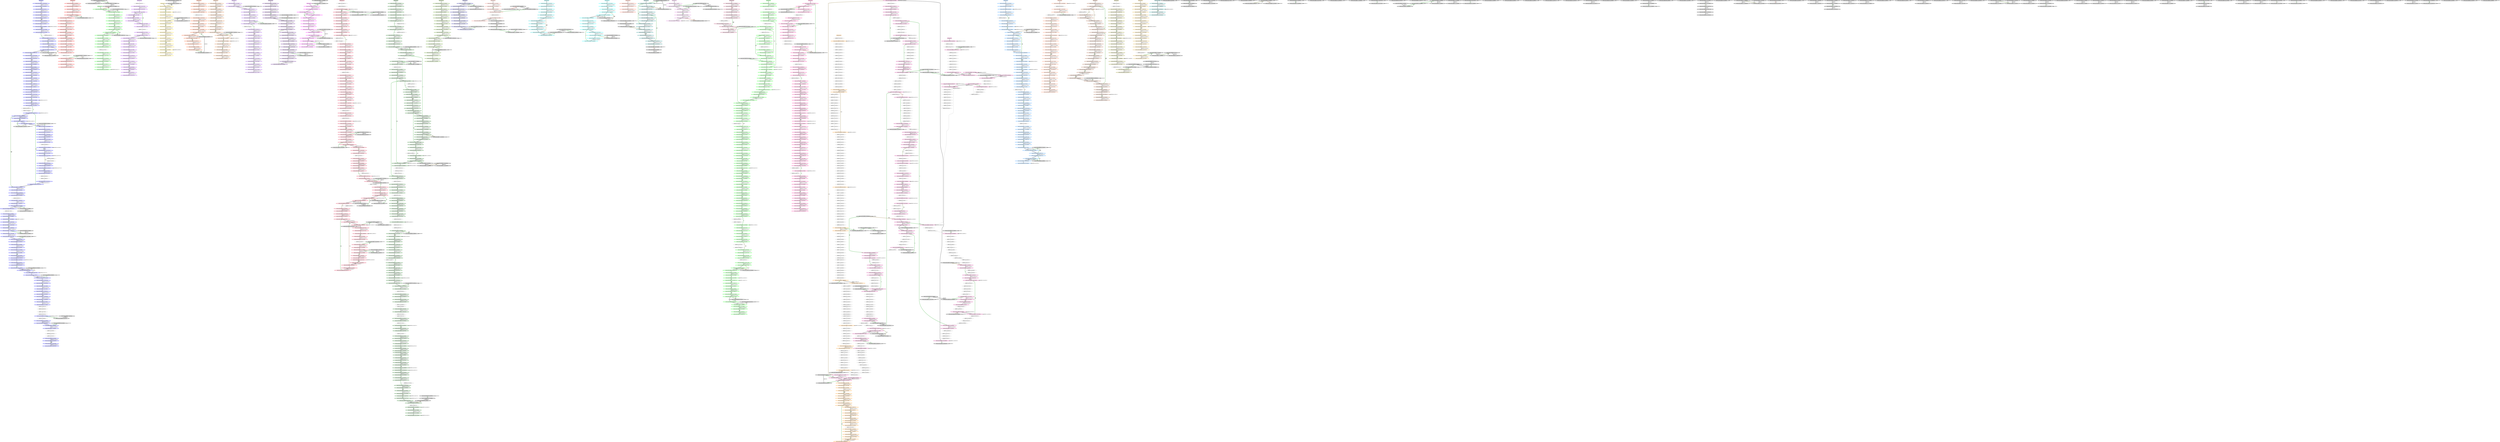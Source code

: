 graph {
	node [fontcolor=black,
		fontname="times-bold",
		fontsize=20,
		penwidth=5
	];
	edge [fontcolor=black,
		fontname="times-bold",
		fontsize=20,
		penwidth=5
	];
	chromosome_1	 [color=blue,
		shape=box];
	"cds.evm.model.scaffold475_size2065138.35"	 [color=blue];
	chromosome_1 -- "cds.evm.model.scaffold475_size2065138.35"	 [color=black];
	"cds.evm.model.scaffold475_size2065138.1"	 [color=blue];
	"cds.evm.model.scaffold475_size2065138.35" -- "cds.evm.model.scaffold475_size2065138.1"	 [color=black,
		label="scaffold475_size2065138 (-)"];
	"cds.evm.model.scaffold893_size131507.4"	 [color=blue];
	"cds.evm.model.scaffold475_size2065138.1" -- "cds.evm.model.scaffold893_size131507.4"	 [color=black];
	"cds.evm.model.scaffold475_size2065138.1" -- "cds.evm.model.scaffold893_size131507.4"	 [color="#009900",
		label="1.0
(23)"];
	"cds.evm.model.scaffold893_size131507.2"	 [color=blue];
	"cds.evm.model.scaffold893_size131507.4" -- "cds.evm.model.scaffold893_size131507.2"	 [color=black,
		label="scaffold893_size131507 (-)"];
	"cds.evm.model.scaffold8_size11485270.21"	 [color=blue];
	"cds.evm.model.scaffold893_size131507.2" -- "cds.evm.model.scaffold8_size11485270.21"	 [color=black];
	"cds.evm.model.scaffold893_size131507.2" -- "cds.evm.model.scaffold8_size11485270.21"	 [color="#8E4400",
		label=0.414];
	"cds.evm.model.scaffold8_size11485270.3"	 [color=blue];
	"cds.evm.model.scaffold8_size11485270.21" -- "cds.evm.model.scaffold8_size11485270.3"	 [color=black,
		label="scaffold8a_size1569782 (-)"];
	"cds.evm.model.scaffold180_size2482961.32"	 [color=blue];
	"cds.evm.model.scaffold8_size11485270.3" -- "cds.evm.model.scaffold180_size2482961.32"	 [color=black];
	"cds.evm.model.scaffold8_size11485270.3" -- "cds.evm.model.scaffold180_size2482961.32"	 [color="#556600",
		label="0.663
(16)"];
	"cds.evm.model.scaffold180_size2482961.2"	 [color=blue];
	"cds.evm.model.scaffold180_size2482961.32" -- "cds.evm.model.scaffold180_size2482961.2"	 [color=black,
		label="scaffold180_size2482961 (-)"];
	"cds.evm.model.scaffold208_size1990566.2"	 [color=blue];
	"cds.evm.model.scaffold180_size2482961.2" -- "cds.evm.model.scaffold208_size1990566.2"	 [color=black];
	"cds.evm.model.scaffold208_size1990566.2" -- "cds.evm.model.scaffold208_size1990566.2"	 [color=black,
		label="scaffold208_size1990566 (+)"];
	"cds.evm.model.scaffold300_size1447069.4"	 [color=blue];
	"cds.evm.model.scaffold208_size1990566.2" -- "cds.evm.model.scaffold300_size1447069.4"	 [color=black];
	"cds.evm.model.scaffold208_size1990566.2" -- "cds.evm.model.scaffold300_size1447069.4"	 [color="#1C8800",
		label="0.825
(20)"];
	"cds.evm.model.scaffold300_size1447069.5"	 [color=blue];
	"cds.evm.model.scaffold300_size1447069.4" -- "cds.evm.model.scaffold300_size1447069.5"	 [color=black,
		label="scaffold300_size1447069 (+)"];
	"scaffold543b_size480543 (+)"	 [color=grey];
	"cds.evm.model.scaffold300_size1447069.5" -- "scaffold543b_size480543 (+)"	 [color=grey];
	"cds.evm.model.scaffold255_size1328162.12"	 [color=blue];
	"cds.evm.model.scaffold300_size1447069.5" -- "cds.evm.model.scaffold255_size1328162.12"	 [color="#009900",
		label=1.0];
	"scaffold543b_size480543 (+)" -- "cds.evm.model.scaffold255_size1328162.12"	 [color=grey];
	"cds.evm.model.scaffold255_size1328162.5"	 [color=blue];
	"cds.evm.model.scaffold255_size1328162.12" -- "cds.evm.model.scaffold255_size1328162.5"	 [color=black,
		label="scaffold255_size1328162 (-)"];
	"cds.evm.model.scaffold302_size1363542.7"	 [color=blue];
	"cds.evm.model.scaffold255_size1328162.5" -- "cds.evm.model.scaffold302_size1363542.7"	 [color=black];
	"cds.evm.model.scaffold255_size1328162.5" -- "cds.evm.model.scaffold302_size1363542.7"	 [color="#009900",
		label=1.0];
	"cds.evm.model.scaffold302_size1363542.12"	 [color=blue];
	"cds.evm.model.scaffold302_size1363542.7" -- "cds.evm.model.scaffold302_size1363542.12"	 [color=black,
		label="scaffold302_size1363542 (+)"];
	"cds.evm.model.scaffold8_size11485270.28"	 [color=blue];
	"cds.evm.model.scaffold302_size1363542.12" -- "cds.evm.model.scaffold8_size11485270.28"	 [color=black];
	"cds.evm.model.scaffold302_size1363542.12" -- "cds.evm.model.scaffold8_size11485270.27"	 [color="#715500",
		label=0.591];
	"cds.evm.model.scaffold8_size11485270.123"	 [color=blue];
	"cds.evm.model.scaffold8_size11485270.28" -- "cds.evm.model.scaffold8_size11485270.123"	 [color=black,
		label="scaffold8c_size9607061 (+)"];
	"cds.evm.model.scaffold8_size11485270.28" -- "cds.evm.model.scaffold8_size11485270.23"	 [color="#009900",
		label=1.0];
	"cds.evm.model.scaffold419_size2010793.20"	 [color=blue];
	"cds.evm.model.scaffold8_size11485270.123" -- "cds.evm.model.scaffold419_size2010793.20"	 [color=black];
	"cds.evm.model.scaffold8_size11485270.123" -- "cds.evm.model.scaffold419_size2010793.20"	 [color="#009900",
		label=1.0];
	"cds.evm.model.scaffold419_size2010793.4"	 [color=blue];
	"cds.evm.model.scaffold419_size2010793.20" -- "cds.evm.model.scaffold419_size2010793.4"	 [color=black,
		label="scaffold419_size2010793 (-)"];
	"cds.evm.model.scaffold39_size3008895.43"	 [color=blue];
	"cds.evm.model.scaffold419_size2010793.4" -- "cds.evm.model.scaffold39_size3008895.43"	 [color=black];
	"cds.evm.model.scaffold419_size2010793.4" -- "cds.evm.model.scaffold39_size3008895.43"	 [color="#715500",
		label="0.513
(8)"];
	"cds.evm.model.scaffold39_size3008895.3"	 [color=blue];
	"cds.evm.model.scaffold39_size3008895.43" -- "cds.evm.model.scaffold39_size3008895.3"	 [color=black,
		label="scaffold39_size3008895 (-)"];
	"cds.evm.model.scaffold269_size1694831.7"	 [color=blue];
	"cds.evm.model.scaffold39_size3008895.3" -- "cds.evm.model.scaffold269_size1694831.7"	 [color=black];
	"cds.evm.model.scaffold39_size3008895.3" -- "cds.evm.model.scaffold269_size1694831.7"	 [color="#556600",
		label=0.63];
	"cds.evm.model.scaffold269_size1694831.18"	 [color=blue];
	"cds.evm.model.scaffold269_size1694831.7" -- "cds.evm.model.scaffold269_size1694831.18"	 [color=black,
		label="scaffold269_size1694831 (+)"];
	"cds.evm.model.scaffold511_size1085162.19"	 [color=blue];
	"cds.evm.model.scaffold269_size1694831.18" -- "cds.evm.model.scaffold511_size1085162.19"	 [color=black];
	"cds.evm.model.scaffold511_size1085162.19" -- "cds.evm.model.scaffold269_size1694831.18"	 [color="#1C8800",
		label="0.815
(20)"];
	"cds.evm.model.scaffold511_size1085162.3"	 [color=blue];
	"cds.evm.model.scaffold511_size1085162.19" -- "cds.evm.model.scaffold511_size1085162.3"	 [color=black,
		label="scaffold511_size1085162 (-)"];
	"cds.evm.model.scaffold151_size1339736.8"	 [color=blue];
	"cds.evm.model.scaffold511_size1085162.3" -- "cds.evm.model.scaffold151_size1339736.8"	 [color=black];
	"cds.evm.model.scaffold511_size1085162.3" -- "cds.evm.model.scaffold151_size1339736.8"	 [color="#1C8800",
		label="0.876
(21)"];
	"cds.evm.model.scaffold151_size1339736.3"	 [color=blue];
	"cds.evm.model.scaffold151_size1339736.8" -- "cds.evm.model.scaffold151_size1339736.3"	 [color=black,
		label="scaffold151_size1339736 (-)"];
	"cds.evm.model.scaffold74_size3832817.44"	 [color=blue];
	"cds.evm.model.scaffold151_size1339736.3" -- "cds.evm.model.scaffold74_size3832817.44"	 [color=black];
	"cds.evm.model.scaffold74_size3832817.44" -- "cds.evm.model.scaffold151_size1339736.3"	 [color="#397700",
		label=0.763];
	"cds.evm.model.scaffold74_size3832817.1"	 [color=blue];
	"cds.evm.model.scaffold74_size3832817.44" -- "cds.evm.model.scaffold74_size3832817.1"	 [color=black,
		label="scaffold74_size3832817 (-)"];
	"cds.evm.model.scaffold175_size2997673.16"	 [color=blue];
	"cds.evm.model.scaffold74_size3832817.1" -- "cds.evm.model.scaffold175_size2997673.16"	 [color=black];
	"cds.evm.model.scaffold175_size2997673.13"	 [color=blue];
	"cds.evm.model.scaffold175_size2997673.16" -- "cds.evm.model.scaffold175_size2997673.13"	 [color=black,
		label="scaffold175b_size2594370 (-)"];
	"cds.evm.model.scaffold116_size2102723.25"	 [color=blue];
	"cds.evm.model.scaffold175_size2997673.13" -- "cds.evm.model.scaffold116_size2102723.25"	 [color=black];
	"cds.evm.model.scaffold116_size2102723.8"	 [color=blue];
	"cds.evm.model.scaffold116_size2102723.25" -- "cds.evm.model.scaffold116_size2102723.8"	 [color=black,
		label="scaffold116_size2102723 (-)"];
	"cds.evm.model.scaffold138_size1414946.2"	 [color=blue];
	"cds.evm.model.scaffold116_size2102723.8" -- "cds.evm.model.scaffold138_size1414946.2"	 [color=black];
	"cds.evm.model.scaffold138_size1414946.2" -- "cds.evm.model.scaffold116_size2102723.8"	 [color="#009900",
		label=1.0];
	"cds.evm.model.scaffold138_size1414946.2" -- "cds.evm.model.scaffold138_size1414946.2"	 [color=black,
		label="scaffold138a_size475573 (-)"];
	"cds.evm.model.scaffold211_size1472621.1"	 [color=blue];
	"cds.evm.model.scaffold138_size1414946.2" -- "cds.evm.model.scaffold211_size1472621.1"	 [color=black];
	"cds.evm.model.scaffold211_size1472621.1" -- "cds.evm.model.scaffold138_size1414946.2"	 [color="#009900",
		label="1.0
(34)"];
	"cds.evm.model.scaffold211_size1472621.7"	 [color=blue];
	"cds.evm.model.scaffold211_size1472621.1" -- "cds.evm.model.scaffold211_size1472621.7"	 [color=black,
		label="scaffold211_size1472621 (+)"];
	"scaffold138b_size939373 (+)"	 [color=grey];
	"cds.evm.model.scaffold211_size1472621.7" -- "scaffold138b_size939373 (+)"	 [color=grey];
	"scaffold487a_size506500 (-)"	 [color=grey];
	"scaffold138b_size939373 (+)" -- "scaffold487a_size506500 (-)"	 [color=grey];
	"cds.evm.model.scaffold313_size2510317.12"	 [color=blue];
	"scaffold487a_size506500 (-)" -- "cds.evm.model.scaffold313_size2510317.12"	 [color=grey];
	"cds.evm.model.scaffold313_size2510317.12" -- "cds.evm.model.scaffold211_size1472621.7"	 [color="#009900",
		label=1.0];
	"cds.evm.model.scaffold313_size2510317.12" -- "cds.evm.model.scaffold313_size2510317.12"	 [color=black,
		label="scaffold313b_size1098770 (-)"];
	"cds.evm.model.scaffold29_size3845392.17"	 [color=blue];
	"cds.evm.model.scaffold313_size2510317.12" -- "cds.evm.model.scaffold29_size3845392.17"	 [color=black];
	"cds.evm.model.scaffold313_size2510317.9"	 [color=blue];
	"cds.evm.model.scaffold313_size2510317.12" -- "cds.evm.model.scaffold313_size2510317.9"	 [color="#009900",
		label="1.0
(12)"];
	"cds.evm.model.scaffold29_size3845392.56"	 [color=blue];
	"cds.evm.model.scaffold29_size3845392.17" -- "cds.evm.model.scaffold29_size3845392.56"	 [color=black,
		label="scaffold29b_size2956888 (+)"];
	"cds.evm.model.scaffold29_size3845392.12"	 [color=blue];
	"cds.evm.model.scaffold29_size3845392.17" -- "cds.evm.model.scaffold29_size3845392.12"	 [color="#1C8800",
		label="0.867
(30)"];
	"cds.evm.model.scaffold818_size306870.2"	 [color=blue];
	"cds.evm.model.scaffold29_size3845392.56" -- "cds.evm.model.scaffold818_size306870.2"	 [color=black];
	"cds.evm.model.scaffold818_size306870.2" -- "cds.evm.model.scaffold29_size3845392.56"	 [color="#009900",
		label="1.0
(23)"];
	"cds.evm.model.scaffold818_size306870.2" -- "cds.evm.model.scaffold818_size306870.2"	 [color=black,
		label="scaffold818_size306870 (-)"];
	"cds.evm.model.scaffold210_size1594445.3"	 [color=blue];
	"cds.evm.model.scaffold818_size306870.2" -- "cds.evm.model.scaffold210_size1594445.3"	 [color=black];
	"cds.evm.model.scaffold818_size306870.2" -- "cds.evm.model.scaffold755_size166674.2"	 [color="#009900",
		label="1.0
(14)"];
	"cds.evm.model.scaffold210_size1594445.28"	 [color=blue];
	"cds.evm.model.scaffold210_size1594445.3" -- "cds.evm.model.scaffold210_size1594445.28"	 [color=black,
		label="scaffold210_size1594445 (+)"];
	"cds.evm.model.scaffold210_size1594445.3" -- "cds.evm.model.scaffold755_size166674.2"	 [color="#556600",
		label=0.673];
	"cds.evm.model.scaffold259_size2852291.9"	 [color=blue];
	"cds.evm.model.scaffold210_size1594445.28" -- "cds.evm.model.scaffold259_size2852291.9"	 [color=black];
	"cds.evm.model.scaffold259_size2852291.21"	 [color=blue];
	"cds.evm.model.scaffold259_size2852291.9" -- "cds.evm.model.scaffold259_size2852291.21"	 [color=black,
		label="scaffold259b_size2563636 (+)"];
	"cds.evm.model.scaffold121_size4356768.6"	 [color=blue];
	"cds.evm.model.scaffold259_size2852291.21" -- "cds.evm.model.scaffold121_size4356768.6"	 [color=black];
	"cds.evm.model.scaffold121_size4356768.74"	 [color=blue];
	"cds.evm.model.scaffold121_size4356768.6" -- "cds.evm.model.scaffold121_size4356768.74"	 [color=black,
		label="scaffold121_size4356768 (+)"];
	"cds.evm.model.scaffold80_size5474532.43"	 [color=blue];
	"cds.evm.model.scaffold121_size4356768.74" -- "cds.evm.model.scaffold80_size5474532.43"	 [color=black];
	"cds.evm.model.scaffold80_size5474532.43" -- "cds.evm.model.scaffold121_size4356768.74"	 [color="#009900",
		label=1.0];
	"cds.evm.model.scaffold80_size5474532.7"	 [color=blue];
	"cds.evm.model.scaffold80_size5474532.43" -- "cds.evm.model.scaffold80_size5474532.7"	 [color=black,
		label="scaffold80a_size3711541 (-)"];
	"scaffold163_size860920 (+)"	 [color=grey];
	"cds.evm.model.scaffold80_size5474532.7" -- "scaffold163_size860920 (+)"	 [color=grey];
	"cds.evm.model.scaffold426_size1059495.10"	 [color=blue];
	"scaffold163_size860920 (+)" -- "cds.evm.model.scaffold426_size1059495.10"	 [color=grey];
	"cds.evm.model.scaffold426_size1059495.10" -- "cds.evm.model.scaffold426_size1059495.10"	 [color=black,
		label="scaffold426_size1059495 (-)"];
	"cds.evm.model.scaffold227_size1511821.10"	 [color=blue];
	"cds.evm.model.scaffold426_size1059495.10" -- "cds.evm.model.scaffold227_size1511821.10"	 [color=black];
	"cds.evm.model.scaffold227_size1511821.10" -- "cds.evm.model.scaffold426_size1059495.10"	 [color="#1C8800",
		label="0.879
(9)"];
	"cds.evm.model.scaffold227_size1511821.6"	 [color=blue];
	"cds.evm.model.scaffold227_size1511821.10" -- "cds.evm.model.scaffold227_size1511821.6"	 [color=black,
		label="scaffold227_size1511821 (-)"];
	"cds.evm.model.scaffold314_size1297726.1"	 [color=blue];
	"cds.evm.model.scaffold227_size1511821.6" -- "cds.evm.model.scaffold314_size1297726.1"	 [color=black];
	"cds.evm.model.scaffold227_size1511821.6" -- "cds.evm.model.scaffold314_size1297726.1"	 [color="#009900",
		label=1.0];
	"cds.evm.model.scaffold314_size1297726.1" -- "cds.evm.model.scaffold314_size1297726.1"	 [color=black,
		label="scaffold314_size1297726 (-)"];
	"scaffold538a_size388360 (-)"	 [color=grey];
	"cds.evm.model.scaffold314_size1297726.1" -- "scaffold538a_size388360 (-)"	 [color=grey];
	"scaffold435_size400239 (-)"	 [color=grey];
	"scaffold538a_size388360 (-)" -- "scaffold435_size400239 (-)"	 [color=grey];
	"cds.evm.model.scaffold56_size2065593.13"	 [color=blue];
	"scaffold435_size400239 (-)" -- "cds.evm.model.scaffold56_size2065593.13"	 [color=grey];
	"cds.evm.model.scaffold56_size2065593.13" -- "cds.evm.model.scaffold314_size1297726.1"	 [color="#556600",
		label=0.646];
	"cds.evm.model.scaffold56_size2065593.15"	 [color=blue];
	"cds.evm.model.scaffold56_size2065593.13" -- "cds.evm.model.scaffold56_size2065593.15"	 [color=black,
		label="scaffold56_size2065593 (+)"];
	"cds.evm.model.scaffold339_size1834031.23"	 [color=blue];
	"cds.evm.model.scaffold56_size2065593.15" -- "cds.evm.model.scaffold339_size1834031.23"	 [color=black];
	"cds.evm.model.scaffold339_size1834031.23" -- "cds.evm.model.scaffold339_size1834031.23"	 [color=black,
		label="scaffold339b_size1073716 (+)"];
	"cds.evm.model.scaffold49_size2201932.3"	 [color=blue];
	"cds.evm.model.scaffold339_size1834031.23" -- "cds.evm.model.scaffold49_size2201932.3"	 [color=black];
	"cds.evm.model.scaffold49_size2201932.3" -- "cds.evm.model.scaffold339_size1834031.23"	 [color="#009900",
		label="1.0
(18)"];
	"cds.evm.model.scaffold49_size2201932.18"	 [color=blue];
	"cds.evm.model.scaffold49_size2201932.3" -- "cds.evm.model.scaffold49_size2201932.18"	 [color=black,
		label="scaffold49_size2201932 (+)"];
	"scaffold525_size318614 (-)"	 [color=grey];
	"cds.evm.model.scaffold49_size2201932.18" -- "scaffold525_size318614 (-)"	 [color=grey];
	"scaffold387_size683951 (-)"	 [color=grey];
	"scaffold525_size318614 (-)" -- "scaffold387_size683951 (-)"	 [color=grey];
	"cds.evm.model.scaffold313_size2510317.4"	 [color=blue];
	"scaffold387_size683951 (-)" -- "cds.evm.model.scaffold313_size2510317.4"	 [color=grey];
	"cds.evm.model.scaffold313_size2510317.4" -- "cds.evm.model.scaffold313_size2510317.9"	 [color=black,
		label="scaffold313a_size1411547 (+)"];
	"cds.evm.model.scaffold313_size2510317.9" -- "cds.evm.model.scaffold29_size3845392.12"	 [color=black];
	"cds.evm.model.scaffold29_size3845392.3"	 [color=blue];
	"cds.evm.model.scaffold29_size3845392.12" -- "cds.evm.model.scaffold29_size3845392.3"	 [color=black,
		label="scaffold29a_size888504 (-)"];
	"cds.evm.model.scaffold236_size3469163.36"	 [color=blue];
	"cds.evm.model.scaffold29_size3845392.3" -- "cds.evm.model.scaffold236_size3469163.36"	 [color=black];
	"cds.evm.model.scaffold236_size3469163.3"	 [color=blue];
	"cds.evm.model.scaffold236_size3469163.36" -- "cds.evm.model.scaffold236_size3469163.3"	 [color=black,
		label="scaffold236_size3469163 (-)"];
	"scaffold308_size868781 (-)"	 [color=grey];
	"cds.evm.model.scaffold236_size3469163.3" -- "scaffold308_size868781 (-)"	 [color=grey];
	"cds.evm.model.scaffold171_size834204.4"	 [color=blue];
	"scaffold308_size868781 (-)" -- "cds.evm.model.scaffold171_size834204.4"	 [color=grey];
	"cds.evm.model.scaffold171_size834204.11"	 [color=blue];
	"cds.evm.model.scaffold171_size834204.4" -- "cds.evm.model.scaffold171_size834204.11"	 [color=black,
		label="scaffold171_size834204 (+)"];
	"cds.evm.model.scaffold343_size1012860.15"	 [color=blue];
	"cds.evm.model.scaffold171_size834204.11" -- "cds.evm.model.scaffold343_size1012860.15"	 [color=black];
	"cds.evm.model.scaffold343_size1012860.10"	 [color=blue];
	"cds.evm.model.scaffold343_size1012860.15" -- "cds.evm.model.scaffold343_size1012860.10"	 [color=black,
		label="scaffold343_size1012860 (-)"];
	"cds.evm.model.scaffold343_size1012860.15" -- "cds.evm.model.scaffold702_size193538.1"	 [color="#009900",
		label=1.0];
	"scaffold196_size771805 (-)"	 [color=grey];
	"cds.evm.model.scaffold343_size1012860.10" -- "scaffold196_size771805 (-)"	 [color=grey];
	"cds.evm.model.scaffold285_size586994.4"	 [color=blue];
	"scaffold196_size771805 (-)" -- "cds.evm.model.scaffold285_size586994.4"	 [color=grey];
	"cds.evm.model.scaffold285_size586994.5"	 [color=blue];
	"cds.evm.model.scaffold285_size586994.4" -- "cds.evm.model.scaffold285_size586994.5"	 [color=black,
		label="scaffold285_size586994 (+)"];
	"cds.evm.model.scaffold574_size426391.3"	 [color=blue];
	"cds.evm.model.scaffold285_size586994.5" -- "cds.evm.model.scaffold574_size426391.3"	 [color=black];
	"cds.evm.model.scaffold285_size586994.5" -- "cds.evm.model.scaffold574_size426391.3"	 [color="#009900",
		label="1.0
(13)"];
	"cds.evm.model.scaffold574_size426391.3" -- "cds.evm.model.scaffold574_size426391.3"	 [color=black,
		label="scaffold574_size426391 (+)"];
	"cds.evm.model.scaffold155_size3678422.2"	 [color=blue];
	"cds.evm.model.scaffold574_size426391.3" -- "cds.evm.model.scaffold155_size3678422.2"	 [color=black];
	"cds.evm.model.scaffold574_size426391.3" -- "cds.evm.model.scaffold155_size3678422.2"	 [color="#009900",
		label="1.0
(18)"];
	"cds.evm.model.scaffold155_size3678422.26"	 [color=blue];
	"cds.evm.model.scaffold155_size3678422.2" -- "cds.evm.model.scaffold155_size3678422.26"	 [color=black,
		label="scaffold155_size3678422 (+)"];
	"cds.evm.model.scaffold177_size2333154.5"	 [color=blue];
	"cds.evm.model.scaffold155_size3678422.26" -- "cds.evm.model.scaffold177_size2333154.5"	 [color=black];
	"cds.evm.model.scaffold155_size3678422.26" -- "cds.evm.model.scaffold177_size2333154.5"	 [color="#009900",
		label="1.0
(30)"];
	"cds.evm.model.scaffold177_size2333154.46"	 [color=blue];
	"cds.evm.model.scaffold177_size2333154.5" -- "cds.evm.model.scaffold177_size2333154.46"	 [color=black,
		label="scaffold177_size2333154 (+)"];
	"cds.evm.model.scaffold407_size521496.9"	 [color=blue];
	"cds.evm.model.scaffold177_size2333154.46" -- "cds.evm.model.scaffold407_size521496.9"	 [color=black];
	"cds.evm.model.scaffold177_size2333154.46" -- "cds.evm.model.scaffold869_size138486.6"	 [color="#009900",
		label="1.0
(12)"];
	"cds.evm.model.scaffold407_size521496.5"	 [color=blue];
	"cds.evm.model.scaffold407_size521496.9" -- "cds.evm.model.scaffold407_size521496.5"	 [color=black,
		label="scaffold407_size521496 (-)"];
	"cds.evm.model.scaffold298_size1285461.2"	 [color=blue];
	"cds.evm.model.scaffold407_size521496.5" -- "cds.evm.model.scaffold298_size1285461.2"	 [color=black];
	"cds.evm.model.scaffold298_size1285461.57"	 [color=blue];
	"cds.evm.model.scaffold298_size1285461.2" -- "cds.evm.model.scaffold298_size1285461.57"	 [color=black,
		label="scaffold298_size1285461 (+)"];
	"cds.evm.model.scaffold299_size822893.8"	 [color=blue];
	"cds.evm.model.scaffold298_size1285461.57" -- "cds.evm.model.scaffold299_size822893.8"	 [color=black];
	"cds.evm.model.scaffold299_size822893.1"	 [color=blue];
	"cds.evm.model.scaffold299_size822893.8" -- "cds.evm.model.scaffold299_size822893.1"	 [color=black,
		label="scaffold299_size822893 (-)"];
	"cds.evm.model.scaffold202_size1484863.31"	 [color=blue];
	"cds.evm.model.scaffold299_size822893.1" -- "cds.evm.model.scaffold202_size1484863.31"	 [color=black];
	"cds.evm.model.scaffold202_size1484863.2"	 [color=blue];
	"cds.evm.model.scaffold202_size1484863.31" -- "cds.evm.model.scaffold202_size1484863.2"	 [color=black,
		label="scaffold202_size1484863 (-)"];
	"cds.evm.model.scaffold168_size4150801.3"	 [color=blue];
	"cds.evm.model.scaffold202_size1484863.2" -- "cds.evm.model.scaffold168_size4150801.3"	 [color=black];
	"cds.evm.model.scaffold168_size4150801.3" -- "cds.evm.model.scaffold202_size1484863.2"	 [color="#009900",
		label="1.0
(29)"];
	"cds.evm.model.scaffold168_size4150801.59"	 [color=blue];
	"cds.evm.model.scaffold168_size4150801.3" -- "cds.evm.model.scaffold168_size4150801.59"	 [color=black,
		label="scaffold168_size4150801 (+)"];
	"cds.evm.model.scaffold444_size987060.16"	 [color=blue];
	"cds.evm.model.scaffold168_size4150801.59" -- "cds.evm.model.scaffold444_size987060.16"	 [color=black];
	"cds.evm.model.scaffold444_size987060.16" -- "cds.evm.model.scaffold444_size987060.16"	 [color=black,
		label="scaffold444b_size306818 (-)"];
	"cds.evm.model.scaffold293_size612247.5"	 [color=blue];
	"cds.evm.model.scaffold444_size987060.16" -- "cds.evm.model.scaffold293_size612247.5"	 [color=black];
	"cds.evm.model.scaffold293_size612247.6"	 [color=blue];
	"cds.evm.model.scaffold293_size612247.5" -- "cds.evm.model.scaffold293_size612247.6"	 [color=black,
		label="scaffold293a_size169211 (+)"];
	"cds.evm.model.scaffold249_size1149095.13"	 [color=blue];
	"cds.evm.model.scaffold293_size612247.6" -- "cds.evm.model.scaffold249_size1149095.13"	 [color=black];
	"cds.evm.model.scaffold293_size612247.6" -- "cds.evm.model.scaffold249_size1149095.13"	 [color="#009900",
		label=1.0];
	"cds.evm.model.scaffold249_size1149095.1"	 [color=blue];
	"cds.evm.model.scaffold249_size1149095.13" -- "cds.evm.model.scaffold249_size1149095.1"	 [color=black,
		label="scaffold249a_size248235 (-)"];
	"cds.evm.model.scaffold460_size375723.4"	 [color=blue];
	"cds.evm.model.scaffold249_size1149095.1" -- "cds.evm.model.scaffold460_size375723.4"	 [color=black];
	"cds.evm.model.scaffold460_size375723.4" -- "cds.evm.model.scaffold460_size375723.4"	 [color=black,
		label="scaffold460_size375723 (-)"];
	"cds.evm.model.scaffold249_size1149095.14"	 [color=blue];
	"cds.evm.model.scaffold460_size375723.4" -- "cds.evm.model.scaffold249_size1149095.14"	 [color=black];
	"cds.evm.model.scaffold249_size1149095.29"	 [color=blue];
	"cds.evm.model.scaffold249_size1149095.14" -- "cds.evm.model.scaffold249_size1149095.29"	 [color=black,
		label="scaffold249b_size638101 (+)"];
	"cds.evm.model.scaffold273_size1637494.3"	 [color=blue];
	"cds.evm.model.scaffold249_size1149095.29" -- "cds.evm.model.scaffold273_size1637494.3"	 [color=black];
	"cds.evm.model.scaffold273_size1637494.11"	 [color=blue];
	"cds.evm.model.scaffold273_size1637494.3" -- "cds.evm.model.scaffold273_size1637494.11"	 [color=black,
		label="scaffold273_size1637494 (+)"];
	"cds.evm.model.scaffold61_size2412206.37"	 [color=blue];
	"cds.evm.model.scaffold273_size1637494.11" -- "cds.evm.model.scaffold61_size2412206.37"	 [color=black];
	"cds.evm.model.scaffold61_size2412206.37" -- "cds.evm.model.scaffold273_size1637494.11"	 [color="#009900",
		label="1.0
(37)"];
	"cds.evm.model.scaffold61_size2412206.1"	 [color=blue];
	"cds.evm.model.scaffold61_size2412206.37" -- "cds.evm.model.scaffold61_size2412206.1"	 [color=black,
		label="scaffold61_size2412206 (-)"];
	"cds.evm.model.scaffold379_size2430021.10"	 [color=blue];
	"cds.evm.model.scaffold61_size2412206.1" -- "cds.evm.model.scaffold379_size2430021.10"	 [color=black];
	"cds.evm.model.scaffold379_size2430021.2"	 [color=blue];
	"cds.evm.model.scaffold379_size2430021.10" -- "cds.evm.model.scaffold379_size2430021.2"	 [color=black,
		label="scaffold379_size2430021 (-)"];
	"cds.evm.model.scaffold179_size3268528.9"	 [color=blue];
	"cds.evm.model.scaffold379_size2430021.2" -- "cds.evm.model.scaffold179_size3268528.9"	 [color=black];
	"cds.evm.model.scaffold179_size3268528.9" -- "cds.evm.model.scaffold379_size2430021.2"	 [color="#556600",
		label=0.682];
	"cds.evm.model.scaffold179_size3268528.4"	 [color=blue];
	"cds.evm.model.scaffold179_size3268528.9" -- "cds.evm.model.scaffold179_size3268528.4"	 [color=black,
		label="scaffold179_size3268528 (-)"];
	"cds.evm.model.scaffold468_size720330.7"	 [color=blue];
	"cds.evm.model.scaffold179_size3268528.4" -- "cds.evm.model.scaffold468_size720330.7"	 [color=black];
	"cds.evm.model.scaffold179_size3268528.4" -- "cds.evm.model.scaffold468_size720330.7"	 [color="#009900",
		label=1.0];
	"cds.evm.model.scaffold468_size720330.8"	 [color=blue];
	"cds.evm.model.scaffold468_size720330.7" -- "cds.evm.model.scaffold468_size720330.8"	 [color=black,
		label="scaffold468_size720330 (+)"];
	"scaffold497_size424214 (+)"	 [color=grey];
	"cds.evm.model.scaffold468_size720330.8" -- "scaffold497_size424214 (+)"	 [color=grey];
	"scaffold523_size322400 (+)"	 [color=grey];
	"scaffold497_size424214 (+)" -- "scaffold523_size322400 (+)"	 [color=grey];
	"scaffold571_size277409 (-)"	 [color=grey];
	"scaffold523_size322400 (+)" -- "scaffold571_size277409 (-)"	 [color=grey];
	"scaffold346_size507624 (+)"	 [color=grey];
	"scaffold571_size277409 (-)" -- "scaffold346_size507624 (+)"	 [color=grey];
	"cds.evm.model.scaffold293_size612247.9"	 [color=blue];
	"scaffold346_size507624 (+)" -- "cds.evm.model.scaffold293_size612247.9"	 [color=grey];
	"cds.evm.model.scaffold293_size612247.9" -- "cds.evm.model.scaffold293_size612247.9"	 [color=black,
		label="scaffold293b_size443036 (+)"];
	"scaffold562_size290909 (-)"	 [color=grey];
	"cds.evm.model.scaffold293_size612247.9" -- "scaffold562_size290909 (-)"	 [color=grey];
	"cds.evm.model.scaffold293_size612247.9" -- "cds.evm.model.scaffold657_size401042.5"	 [color="#009900",
		label=1.0];
	"cds.evm.model.scaffold268_size2185868.18"	 [color=blue];
	"scaffold562_size290909 (-)" -- "cds.evm.model.scaffold268_size2185868.18"	 [color=grey];
	"cds.evm.model.scaffold268_size2185868.14"	 [color=blue];
	"cds.evm.model.scaffold268_size2185868.18" -- "cds.evm.model.scaffold268_size2185868.14"	 [color=black,
		label="scaffold268b_size812616 (-)"];
	"cds.evm.model.scaffold567_size303390.2"	 [color=blue];
	"cds.evm.model.scaffold268_size2185868.14" -- "cds.evm.model.scaffold567_size303390.2"	 [color=black];
	"cds.evm.model.scaffold567_size303390.7"	 [color=blue];
	"cds.evm.model.scaffold567_size303390.2" -- "cds.evm.model.scaffold567_size303390.7"	 [color=black,
		label="scaffold567_size303390 (+)"];
	"scaffold570_size579636 (-)"	 [color=grey];
	"cds.evm.model.scaffold567_size303390.7" -- "scaffold570_size579636 (-)"	 [color=grey];
	"scaffold268a_size1373252 (-)"	 [color=grey];
	"scaffold570_size579636 (-)" -- "scaffold268a_size1373252 (-)"	 [color=grey];
	"scaffold212_size755372 (-)"	 [color=grey];
	"scaffold268a_size1373252 (-)" -- "scaffold212_size755372 (-)"	 [color=grey];
	"cds.evm.model.scaffold369_size480446.3"	 [color=blue];
	"scaffold212_size755372 (-)" -- "cds.evm.model.scaffold369_size480446.3"	 [color=grey];
	"cds.evm.model.scaffold369_size480446.12"	 [color=blue];
	"cds.evm.model.scaffold369_size480446.3" -- "cds.evm.model.scaffold369_size480446.12"	 [color=black,
		label="scaffold369_size480446 (+)"];
	"cds.evm.model.scaffold444_size987060.3"	 [color=blue];
	"cds.evm.model.scaffold369_size480446.12" -- "cds.evm.model.scaffold444_size987060.3"	 [color=black];
	"cds.evm.model.scaffold369_size480446.12" -- "cds.evm.model.scaffold444_size987060.3"	 [color="#1C8800",
		label="0.882
(33)"];
	"cds.evm.model.scaffold444_size987060.10"	 [color=blue];
	"cds.evm.model.scaffold444_size987060.3" -- "cds.evm.model.scaffold444_size987060.10"	 [color=black,
		label="scaffold444a_size680242 (+)"];
	chromosome_10	 [color=red,
		shape=box];
	"cds.evm.model.scaffold125_size2686061.2"	 [color=red];
	chromosome_10 -- "cds.evm.model.scaffold125_size2686061.2"	 [color=black];
	"cds.evm.model.scaffold125_size2686061.15"	 [color=red];
	"cds.evm.model.scaffold125_size2686061.2" -- "cds.evm.model.scaffold125_size2686061.15"	 [color=black,
		label="scaffold125a_size571668 (+)"];
	"cds.evm.model.scaffold420_size1702961.2"	 [color=red];
	"cds.evm.model.scaffold125_size2686061.15" -- "cds.evm.model.scaffold420_size1702961.2"	 [color=black];
	"cds.evm.model.scaffold420_size1702961.42"	 [color=red];
	"cds.evm.model.scaffold420_size1702961.2" -- "cds.evm.model.scaffold420_size1702961.42"	 [color=black,
		label="scaffold420_size1702961 (+)"];
	"cds.evm.model.scaffold187_size2004335.45"	 [color=red];
	"cds.evm.model.scaffold420_size1702961.42" -- "cds.evm.model.scaffold187_size2004335.45"	 [color=black];
	"cds.evm.model.scaffold187_size2004335.11"	 [color=red];
	"cds.evm.model.scaffold187_size2004335.45" -- "cds.evm.model.scaffold187_size2004335.11"	 [color=black,
		label="scaffold187_size2004335 (-)"];
	"cds.evm.model.scaffold187_size2004335.45" -- "cds.evm.model.scaffold985_size85635.1"	 [color="#009900",
		label="1.0
(14)"];
	"cds.evm.model.scaffold166_size1621871.12"	 [color=red];
	"cds.evm.model.scaffold187_size2004335.11" -- "cds.evm.model.scaffold166_size1621871.12"	 [color=black];
	"cds.evm.model.scaffold166_size1621871.1"	 [color=red];
	"cds.evm.model.scaffold166_size1621871.12" -- "cds.evm.model.scaffold166_size1621871.1"	 [color=black,
		label="scaffold166_size1621871 (-)"];
	"cds.evm.model.scaffold101_size1275148.1"	 [color=red];
	"cds.evm.model.scaffold166_size1621871.1" -- "cds.evm.model.scaffold101_size1275148.1"	 [color=black];
	"cds.evm.model.scaffold101_size1275148.1" -- "cds.evm.model.scaffold166_size1621871.1"	 [color="#009900",
		label="1.0
(6)"];
	"cds.evm.model.scaffold101_size1275148.19"	 [color=red];
	"cds.evm.model.scaffold101_size1275148.1" -- "cds.evm.model.scaffold101_size1275148.19"	 [color=black,
		label="scaffold101_size1275148 (+)"];
	"cds.evm.model.scaffold102_size2708438.2"	 [color=red];
	"cds.evm.model.scaffold101_size1275148.19" -- "cds.evm.model.scaffold102_size2708438.2"	 [color=black];
	"cds.evm.model.scaffold101_size1275148.19" -- "cds.evm.model.scaffold102_size2708438.2"	 [color="#009900",
		label="1.0
(10)"];
	"cds.evm.model.scaffold102_size2708438.38"	 [color=red];
	"cds.evm.model.scaffold102_size2708438.2" -- "cds.evm.model.scaffold102_size2708438.38"	 [color=black,
		label="scaffold102_size2708438 (+)"];
	"cds.evm.model.scaffold250_size2430859.38"	 [color=red];
	"cds.evm.model.scaffold102_size2708438.38" -- "cds.evm.model.scaffold250_size2430859.38"	 [color=black];
	"cds.evm.model.scaffold250_size2430859.38" -- "cds.evm.model.scaffold102_size2708438.38"	 [color="#1C8800",
		label="0.836
(8)"];
	"cds.evm.model.scaffold250_size2430859.5"	 [color=red];
	"cds.evm.model.scaffold250_size2430859.38" -- "cds.evm.model.scaffold250_size2430859.5"	 [color=black,
		label="scaffold250_size2430859 (-)"];
	"cds.evm.model.scaffold117_size4704888.55"	 [color=red];
	"cds.evm.model.scaffold250_size2430859.5" -- "cds.evm.model.scaffold117_size4704888.55"	 [color=black];
	"cds.evm.model.scaffold117_size4704888.7"	 [color=red];
	"cds.evm.model.scaffold117_size4704888.55" -- "cds.evm.model.scaffold117_size4704888.7"	 [color=black,
		label="scaffold117_size4704888 (-)"];
	"cds.evm.model.scaffold54_size3117334.46"	 [color=red];
	"cds.evm.model.scaffold117_size4704888.7" -- "cds.evm.model.scaffold54_size3117334.46"	 [color=black];
	"cds.evm.model.scaffold54_size3117334.2"	 [color=red];
	"cds.evm.model.scaffold54_size3117334.46" -- "cds.evm.model.scaffold54_size3117334.2"	 [color=black,
		label="scaffold54_size3117334 (-)"];
	"scaffold396_size447084 (-)"	 [color=grey];
	"cds.evm.model.scaffold54_size3117334.2" -- "scaffold396_size447084 (-)"	 [color=grey];
	"cds.evm.model.scaffold569_size321734.1"	 [color=red];
	"scaffold396_size447084 (-)" -- "cds.evm.model.scaffold569_size321734.1"	 [color=grey];
	"cds.evm.model.scaffold569_size321734.6"	 [color=red];
	"cds.evm.model.scaffold569_size321734.1" -- "cds.evm.model.scaffold569_size321734.6"	 [color=black,
		label="scaffold569_size321734 (+)"];
	"cds.evm.model.scaffold301_size578858.37"	 [color=red];
	"cds.evm.model.scaffold569_size321734.6" -- "cds.evm.model.scaffold301_size578858.37"	 [color=black];
	"cds.evm.model.scaffold301_size578858.2"	 [color=red];
	"cds.evm.model.scaffold301_size578858.37" -- "cds.evm.model.scaffold301_size578858.2"	 [color=black,
		label="scaffold301_size578858 (-)"];
	chromosome_11	 [color=green,
		shape=box];
	"cds.evm.model.scaffold325_size1372669.39"	 [color=green];
	chromosome_11 -- "cds.evm.model.scaffold325_size1372669.39"	 [color=black];
	"cds.evm.model.scaffold325_size1372669.41"	 [color=green];
	"cds.evm.model.scaffold325_size1372669.39" -- "cds.evm.model.scaffold325_size1372669.41"	 [color=black,
		label="scaffold325b_size209597 (+)"];
	"cds.evm.model.scaffold19_size6586695.76"	 [color=green];
	"cds.evm.model.scaffold325_size1372669.41" -- "cds.evm.model.scaffold19_size6586695.76"	 [color=black];
	"cds.evm.model.scaffold19_size6586695.45"	 [color=green];
	"cds.evm.model.scaffold19_size6586695.76" -- "cds.evm.model.scaffold19_size6586695.45"	 [color=black,
		label="scaffold19b_size4010772 (-)"];
	"cds.evm.model.scaffold13_size4123412.131"	 [color=green];
	"cds.evm.model.scaffold19_size6586695.45" -- "cds.evm.model.scaffold13_size4123412.131"	 [color=black];
	"cds.evm.model.scaffold13_size4123412.5"	 [color=green];
	"cds.evm.model.scaffold13_size4123412.131" -- "cds.evm.model.scaffold13_size4123412.5"	 [color=black,
		label="scaffold13_size4123412 (-)"];
	"cds.evm.model.scaffold320_size1830685.6"	 [color=green];
	"cds.evm.model.scaffold13_size4123412.5" -- "cds.evm.model.scaffold320_size1830685.6"	 [color=black];
	"cds.evm.model.scaffold13_size4123412.5" -- "cds.evm.model.scaffold320_size1830685.6"	 [color="#009900",
		label="1.0
(21)"];
	"cds.evm.model.scaffold320_size1830685.9"	 [color=green];
	"cds.evm.model.scaffold320_size1830685.6" -- "cds.evm.model.scaffold320_size1830685.9"	 [color=black,
		label="scaffold320_size1830685 (+)"];
	"cds.evm.model.scaffold19_size6586695.1"	 [color=green];
	"cds.evm.model.scaffold320_size1830685.9" -- "cds.evm.model.scaffold19_size6586695.1"	 [color=black];
	"cds.evm.model.scaffold19_size6586695.32"	 [color=green];
	"cds.evm.model.scaffold19_size6586695.1" -- "cds.evm.model.scaffold19_size6586695.32"	 [color=black,
		label="scaffold19a_size2575923 (+)"];
	"cds.evm.model.scaffold19_size6586695.1" -- "cds.evm.model.scaffold704_size304778.1"	 [color="#1C8800",
		label="0.867
(10)"];
	"cds.evm.model.scaffold474_size760286.7"	 [color=green];
	"cds.evm.model.scaffold19_size6586695.32" -- "cds.evm.model.scaffold474_size760286.7"	 [color=black];
	"cds.evm.model.scaffold474_size760286.7" -- "cds.evm.model.scaffold19_size6586695.32"	 [color="#009900",
		label=1.0];
	"cds.evm.model.scaffold474_size760286.6"	 [color=green];
	"cds.evm.model.scaffold474_size760286.7" -- "cds.evm.model.scaffold474_size760286.6"	 [color=black,
		label="scaffold474_size760286 (-)"];
	"cds.evm.model.scaffold229_size2643509.3"	 [color=green];
	"cds.evm.model.scaffold474_size760286.6" -- "cds.evm.model.scaffold229_size2643509.3"	 [color=black];
	"cds.evm.model.scaffold474_size760286.6" -- "cds.evm.model.scaffold229_size2643509.3"	 [color="#009900",
		label=0.999];
	"cds.evm.model.scaffold229_size2643509.16"	 [color=green];
	"cds.evm.model.scaffold229_size2643509.3" -- "cds.evm.model.scaffold229_size2643509.16"	 [color=black,
		label="scaffold229a_size1117324 (+)"];
	"scaffold455a_size77609 (+)"	 [color=grey];
	"cds.evm.model.scaffold229_size2643509.16" -- "scaffold455a_size77609 (+)"	 [color=grey];
	"cds.evm.model.scaffold221_size1877504.2"	 [color=green];
	"scaffold455a_size77609 (+)" -- "cds.evm.model.scaffold221_size1877504.2"	 [color=grey];
	"cds.evm.model.scaffold221_size1877504.1"	 [color=green];
	"cds.evm.model.scaffold221_size1877504.2" -- "cds.evm.model.scaffold221_size1877504.1"	 [color=black,
		label="scaffold221_size1877504 (-)"];
	"cds.evm.model.scaffold229_size2643509.42"	 [color=green];
	"cds.evm.model.scaffold221_size1877504.1" -- "cds.evm.model.scaffold229_size2643509.42"	 [color=black];
	"cds.evm.model.scaffold229_size2643509.17"	 [color=green];
	"cds.evm.model.scaffold229_size2643509.42" -- "cds.evm.model.scaffold229_size2643509.17"	 [color=black,
		label="scaffold229b_size1526185 (-)"];
	"cds.evm.model.scaffold455_size702317.11"	 [color=green];
	"cds.evm.model.scaffold229_size2643509.17" -- "cds.evm.model.scaffold455_size702317.11"	 [color=black];
	"cds.evm.model.scaffold455_size702317.11" -- "cds.evm.model.scaffold229_size2643509.17"	 [color="#009900",
		label=1.0];
	"cds.evm.model.scaffold455_size702317.18"	 [color=green];
	"cds.evm.model.scaffold455_size702317.11" -- "cds.evm.model.scaffold455_size702317.18"	 [color=black,
		label="scaffold455b_size474971 (+)"];
	"cds.evm.model.scaffold403_size1285408.10"	 [color=green];
	"cds.evm.model.scaffold455_size702317.18" -- "cds.evm.model.scaffold403_size1285408.10"	 [color=black];
	"cds.evm.model.scaffold455_size702317.18" -- "cds.evm.model.scaffold403_size1285408.10"	 [color="#009900",
		label=1.0];
	"cds.evm.model.scaffold403_size1285408.10" -- "cds.evm.model.scaffold403_size1285408.10"	 [color=black,
		label="scaffold403b_size1097747 (-)"];
	chromosome_12	 [color=purple,
		shape=box];
	"scaffold492_size347331 (+)"	 [color=grey];
	chromosome_12 -- "scaffold492_size347331 (+)"	 [color=grey];
	"cds.evm.model.scaffold122_size1531276.20"	 [color=purple];
	"scaffold492_size347331 (+)" -- "cds.evm.model.scaffold122_size1531276.20"	 [color=grey];
	"cds.evm.model.scaffold122_size1531276.2"	 [color=purple];
	"cds.evm.model.scaffold122_size1531276.20" -- "cds.evm.model.scaffold122_size1531276.2"	 [color=black,
		label="scaffold122_size1531276 (-)"];
	"cds.evm.model.scaffold87_size3778026.9"	 [color=purple];
	"cds.evm.model.scaffold122_size1531276.2" -- "cds.evm.model.scaffold87_size3778026.9"	 [color=black];
	"cds.evm.model.scaffold87_size3778026.2"	 [color=purple];
	"cds.evm.model.scaffold87_size3778026.9" -- "cds.evm.model.scaffold87_size3778026.2"	 [color=black,
		label="scaffold87a_size566947 (-)"];
	"cds.evm.model.scaffold87_size3778026.16"	 [color=purple];
	"cds.evm.model.scaffold87_size3778026.9" -- "cds.evm.model.scaffold87_size3778026.16"	 [color="#009900",
		label="1.0
(16)"];
	"cds.evm.model.scaffold394_size1373959.35"	 [color=purple];
	"cds.evm.model.scaffold87_size3778026.2" -- "cds.evm.model.scaffold394_size1373959.35"	 [color=black];
	"cds.evm.model.scaffold87_size3778026.2" -- "cds.evm.model.scaffold394_size1373959.35"	 [color="#AA3300",
		label="0.317
(13)"];
	"cds.evm.model.scaffold394_size1373959.3"	 [color=purple];
	"cds.evm.model.scaffold394_size1373959.35" -- "cds.evm.model.scaffold394_size1373959.3"	 [color=black,
		label="scaffold394_size1373959 (-)"];
	"cds.evm.model.scaffold394_size1373959.3" -- "cds.evm.model.scaffold87_size3778026.16"	 [color=black];
	"cds.evm.model.scaffold87_size3778026.76"	 [color=purple];
	"cds.evm.model.scaffold87_size3778026.16" -- "cds.evm.model.scaffold87_size3778026.76"	 [color=black,
		label="scaffold87b_size3211079 (+)"];
	"scaffold807_size143352 (+)"	 [color=grey];
	"cds.evm.model.scaffold87_size3778026.76" -- "scaffold807_size143352 (+)"	 [color=grey];
	"cds.evm.model.scaffold594_size277060.2"	 [color=purple];
	"scaffold807_size143352 (+)" -- "cds.evm.model.scaffold594_size277060.2"	 [color=grey];
	"cds.evm.model.scaffold594_size277060.4"	 [color=purple];
	"cds.evm.model.scaffold594_size277060.2" -- "cds.evm.model.scaffold594_size277060.4"	 [color=black,
		label="scaffold594_size277060 (+)"];
	"cds.evm.model.scaffold416_size702755.19"	 [color=purple];
	"cds.evm.model.scaffold594_size277060.4" -- "cds.evm.model.scaffold416_size702755.19"	 [color=black];
	"cds.evm.model.scaffold594_size277060.4" -- "cds.evm.model.scaffold856_size135649.2"	 [color="#009900",
		label=1.0];
	"cds.evm.model.scaffold416_size702755.3"	 [color=purple];
	"cds.evm.model.scaffold416_size702755.19" -- "cds.evm.model.scaffold416_size702755.3"	 [color=black,
		label="scaffold416_size702755 (-)"];
	"cds.evm.model.scaffold88_size3414429.2"	 [color=purple];
	"cds.evm.model.scaffold416_size702755.3" -- "cds.evm.model.scaffold88_size3414429.2"	 [color=black];
	"cds.evm.model.scaffold88_size3414429.2" -- "cds.evm.model.scaffold416_size702755.3"	 [color="#009900",
		label="1.0
(5)"];
	"cds.evm.model.scaffold88_size3414429.76"	 [color=purple];
	"cds.evm.model.scaffold88_size3414429.2" -- "cds.evm.model.scaffold88_size3414429.76"	 [color=black,
		label="scaffold88_size3414429 (+)"];
	"cds.evm.model.scaffold99_size5170530.9"	 [color=purple];
	"cds.evm.model.scaffold88_size3414429.76" -- "cds.evm.model.scaffold99_size5170530.9"	 [color=black];
	"cds.evm.model.scaffold99_size5170530.33"	 [color=purple];
	"cds.evm.model.scaffold99_size5170530.9" -- "cds.evm.model.scaffold99_size5170530.33"	 [color=black,
		label="scaffold99_size5170530 (+)"];
	"cds.evm.model.scaffold456_size1862419.16"	 [color=purple];
	"cds.evm.model.scaffold99_size5170530.33" -- "cds.evm.model.scaffold456_size1862419.16"	 [color=black];
	"cds.evm.model.scaffold456_size1862419.6"	 [color=purple];
	"cds.evm.model.scaffold456_size1862419.16" -- "cds.evm.model.scaffold456_size1862419.6"	 [color=black,
		label="scaffold456_size1862419 (-)"];
	"cds.evm.model.scaffold575_size1464934.16"	 [color=purple];
	"cds.evm.model.scaffold456_size1862419.6" -- "cds.evm.model.scaffold575_size1464934.16"	 [color=black];
	"cds.evm.model.scaffold575_size1464934.6"	 [color=purple];
	"cds.evm.model.scaffold575_size1464934.16" -- "cds.evm.model.scaffold575_size1464934.6"	 [color=black,
		label="scaffold575_size1464934 (-)"];
	"cds.evm.model.scaffold544_size316014.6"	 [color=purple];
	"cds.evm.model.scaffold575_size1464934.6" -- "cds.evm.model.scaffold544_size316014.6"	 [color=black];
	"cds.evm.model.scaffold575_size1464934.6" -- "cds.evm.model.scaffold544_size316014.6"	 [color="#009900",
		label="1.0
(9)"];
	"cds.evm.model.scaffold544_size316014.3"	 [color=purple];
	"cds.evm.model.scaffold544_size316014.6" -- "cds.evm.model.scaffold544_size316014.3"	 [color=black,
		label="scaffold544_size316014 (-)"];
	"cds.evm.model.scaffold405_size452110.1"	 [color=purple];
	"cds.evm.model.scaffold544_size316014.3" -- "cds.evm.model.scaffold405_size452110.1"	 [color=black];
	"cds.evm.model.scaffold405_size452110.1" -- "cds.evm.model.scaffold544_size316014.3"	 [color="#1C8800",
		label="0.873
(21)"];
	"cds.evm.model.scaffold405_size452110.16"	 [color=purple];
	"cds.evm.model.scaffold405_size452110.1" -- "cds.evm.model.scaffold405_size452110.16"	 [color=black,
		label="scaffold405_size452110 (+)"];
	chromosome_13	 [color=gold,
		shape=box];
	"cds.evm.model.scaffold542_size595932.15"	 [color=gold];
	chromosome_13 -- "cds.evm.model.scaffold542_size595932.15"	 [color=black];
	"cds.evm.model.scaffold542_size595932.1"	 [color=gold];
	"cds.evm.model.scaffold542_size595932.15" -- "cds.evm.model.scaffold542_size595932.1"	 [color=black,
		label="scaffold542_size595932 (-)"];
	"cds.evm.model.scaffold553_size296416.2"	 [color=gold];
	"cds.evm.model.scaffold542_size595932.1" -- "cds.evm.model.scaffold553_size296416.2"	 [color=black];
	"cds.evm.model.scaffold553_size296416.2" -- "cds.evm.model.scaffold542_size595932.1"	 [color="#009900",
		label="1.0
(7)"];
	"cds.evm.model.scaffold553_size296416.2" -- "cds.evm.model.scaffold553_size296416.2"	 [color=black,
		label="scaffold553_size296416 (+)"];
	"cds.evm.model.scaffold427_size414314.2"	 [color=gold];
	"cds.evm.model.scaffold553_size296416.2" -- "cds.evm.model.scaffold427_size414314.2"	 [color=black];
	"cds.evm.model.scaffold553_size296416.2" -- "cds.evm.model.scaffold427_size414314.2"	 [color="#009900",
		label=1.0];
	"cds.evm.model.scaffold427_size414314.17"	 [color=gold];
	"cds.evm.model.scaffold427_size414314.2" -- "cds.evm.model.scaffold427_size414314.17"	 [color=black,
		label="scaffold427_size414314 (+)"];
	"cds.evm.model.scaffold388_size610828.18"	 [color=gold];
	"cds.evm.model.scaffold427_size414314.17" -- "cds.evm.model.scaffold388_size610828.18"	 [color=black];
	"cds.evm.model.scaffold388_size610828.2"	 [color=gold];
	"cds.evm.model.scaffold388_size610828.18" -- "cds.evm.model.scaffold388_size610828.2"	 [color=black,
		label="scaffold388_size610828 (-)"];
	"cds.evm.model.scaffold546_size313254.2"	 [color=gold];
	"cds.evm.model.scaffold388_size610828.2" -- "cds.evm.model.scaffold546_size313254.2"	 [color=black];
	"cds.evm.model.scaffold546_size313254.2" -- "cds.evm.model.scaffold388_size610828.2"	 [color="#009900",
		label="1.0
(8)"];
	"cds.evm.model.scaffold546_size313254.3"	 [color=gold];
	"cds.evm.model.scaffold546_size313254.2" -- "cds.evm.model.scaffold546_size313254.3"	 [color=black,
		label="scaffold546_size313254 (+)"];
	"cds.evm.model.scaffold463_size725272.12"	 [color=gold];
	"cds.evm.model.scaffold546_size313254.3" -- "cds.evm.model.scaffold463_size725272.12"	 [color=black];
	"cds.evm.model.scaffold463_size725272.12" -- "cds.evm.model.scaffold546_size313254.3"	 [color="#8E4400",
		label="0.467
(5)"];
	"cds.evm.model.scaffold463_size725272.3"	 [color=gold];
	"cds.evm.model.scaffold463_size725272.12" -- "cds.evm.model.scaffold463_size725272.3"	 [color=black,
		label="scaffold463_size725272 (-)"];
	"cds.evm.model.scaffold84_size3486647.75"	 [color=gold];
	"cds.evm.model.scaffold463_size725272.3" -- "cds.evm.model.scaffold84_size3486647.75"	 [color=black];
	"cds.evm.model.scaffold84_size3486647.75" -- "cds.evm.model.scaffold463_size725272.3"	 [color="#8E4400",
		label=0.499];
	"cds.evm.model.scaffold84_size3486647.1"	 [color=gold];
	"cds.evm.model.scaffold84_size3486647.75" -- "cds.evm.model.scaffold84_size3486647.1"	 [color=black,
		label="scaffold84_size3486647 (-)"];
	"cds.evm.model.scaffold86_size10080344.5"	 [color=gold];
	"cds.evm.model.scaffold84_size3486647.1" -- "cds.evm.model.scaffold86_size10080344.5"	 [color=black];
	"cds.evm.model.scaffold84_size3486647.1" -- "cds.evm.model.scaffold86_size10080344.5"	 [color="#1C8800",
		label="0.852
(15)"];
	"cds.evm.model.scaffold86_size10080344.142"	 [color=gold];
	"cds.evm.model.scaffold86_size10080344.5" -- "cds.evm.model.scaffold86_size10080344.142"	 [color=black,
		label="scaffold86_size10080344 (+)"];
	"cds.evm.model.scaffold536_size306335.1"	 [color=gold];
	"cds.evm.model.scaffold86_size10080344.142" -- "cds.evm.model.scaffold536_size306335.1"	 [color=black];
	"cds.evm.model.scaffold86_size10080344.142" -- "cds.evm.model.scaffold536_size306335.1"	 [color="#009900",
		label="1.0
(14)"];
	"cds.evm.model.scaffold536_size306335.1" -- "cds.evm.model.scaffold536_size306335.1"	 [color=black,
		label="scaffold536_size306335 (+)"];
	"cds.evm.model.scaffold587_size479785.10"	 [color=gold];
	"cds.evm.model.scaffold536_size306335.1" -- "cds.evm.model.scaffold587_size479785.10"	 [color=black];
	"cds.evm.model.scaffold536_size306335.1" -- "cds.evm.model.scaffold587_size479785.10"	 [color="#1C8800",
		label="0.861
(24)"];
	"cds.evm.model.scaffold587_size479785.8"	 [color=gold];
	"cds.evm.model.scaffold587_size479785.10" -- "cds.evm.model.scaffold587_size479785.8"	 [color=black,
		label="scaffold587_size479785 (-)"];
	chromosome_14	 [color=orangered,
		shape=box];
	"cds.evm.model.scaffold355_size502012.1"	 [color=orangered];
	chromosome_14 -- "cds.evm.model.scaffold355_size502012.1"	 [color=black];
	"cds.evm.model.scaffold355_size502012.13"	 [color=orangered];
	"cds.evm.model.scaffold355_size502012.1" -- "cds.evm.model.scaffold355_size502012.13"	 [color=black,
		label="scaffold355_size502012 (+)"];
	"cds.evm.model.scaffold37_size2937935.1"	 [color=orangered];
	"cds.evm.model.scaffold355_size502012.13" -- "cds.evm.model.scaffold37_size2937935.1"	 [color=black];
	"cds.evm.model.scaffold37_size2937935.95"	 [color=orangered];
	"cds.evm.model.scaffold37_size2937935.1" -- "cds.evm.model.scaffold37_size2937935.95"	 [color=black,
		label="scaffold37_size2937935 (+)"];
	"scaffold415_size717644 (-)"	 [color=grey];
	"cds.evm.model.scaffold37_size2937935.95" -- "scaffold415_size717644 (-)"	 [color=grey];
	"cds.evm.model.scaffold127_size2279610.19"	 [color=orangered];
	"scaffold415_size717644 (-)" -- "cds.evm.model.scaffold127_size2279610.19"	 [color=grey];
	"cds.evm.model.scaffold127_size2279610.3"	 [color=orangered];
	"cds.evm.model.scaffold127_size2279610.19" -- "cds.evm.model.scaffold127_size2279610.3"	 [color=black,
		label="scaffold127_size2279610 (-)"];
	"cds.evm.model.scaffold120_size1438224.27"	 [color=orangered];
	"cds.evm.model.scaffold127_size2279610.3" -- "cds.evm.model.scaffold120_size1438224.27"	 [color=black];
	"cds.evm.model.scaffold127_size2279610.3" -- "cds.evm.model.scaffold120_size1438224.27"	 [color="#009900",
		label="1.0
(11)"];
	"cds.evm.model.scaffold120_size1438224.1"	 [color=orangered];
	"cds.evm.model.scaffold120_size1438224.27" -- "cds.evm.model.scaffold120_size1438224.1"	 [color=black,
		label="scaffold120_size1438224 (-)"];
	"cds.evm.model.scaffold107_size2513099.60"	 [color=orangered];
	"cds.evm.model.scaffold120_size1438224.1" -- "cds.evm.model.scaffold107_size2513099.60"	 [color=black];
	"cds.evm.model.scaffold120_size1438224.1" -- "cds.evm.model.scaffold107_size2513099.60"	 [color="#009900",
		label="0.922
(15)"];
	"cds.evm.model.scaffold107_size2513099.2"	 [color=orangered];
	"cds.evm.model.scaffold107_size2513099.60" -- "cds.evm.model.scaffold107_size2513099.2"	 [color=black,
		label="scaffold107_size2513099 (-)"];
	"cds.evm.model.scaffold279_size2124328.10"	 [color=orangered];
	"cds.evm.model.scaffold107_size2513099.2" -- "cds.evm.model.scaffold279_size2124328.10"	 [color=black];
	"cds.evm.model.scaffold107_size2513099.2" -- "cds.evm.model.scaffold845_size188057.3"	 [color="#009900",
		label="1.0
(20)"];
	"cds.evm.model.scaffold279_size2124328.2"	 [color=orangered];
	"cds.evm.model.scaffold279_size2124328.10" -- "cds.evm.model.scaffold279_size2124328.2"	 [color=black,
		label="scaffold279a_size397442 (-)"];
	"cds.evm.model.scaffold233_size1819677.63"	 [color=orangered];
	"cds.evm.model.scaffold279_size2124328.2" -- "cds.evm.model.scaffold233_size1819677.63"	 [color=black];
	"cds.evm.model.scaffold233_size1819677.63" -- "cds.evm.model.scaffold279_size2124328.2"	 [color="#009900",
		label=1.0];
	"cds.evm.model.scaffold233_size1819677.2"	 [color=orangered];
	"cds.evm.model.scaffold233_size1819677.63" -- "cds.evm.model.scaffold233_size1819677.2"	 [color=black,
		label="scaffold233_size1819677 (-)"];
	"cds.evm.model.scaffold5_size4456608.3"	 [color=orangered];
	"cds.evm.model.scaffold233_size1819677.2" -- "cds.evm.model.scaffold5_size4456608.3"	 [color=black];
	"cds.evm.model.scaffold5_size4456608.78"	 [color=orangered];
	"cds.evm.model.scaffold5_size4456608.3" -- "cds.evm.model.scaffold5_size4456608.78"	 [color=black,
		label="scaffold5_size4456608 (+)"];
	"cds.evm.model.scaffold5_size4456608.78" -- "cds.evm.model.scaffold845_size188057.12"	 [color="#009900",
		label="1.0
(12)"];
	chromosome_15	 [color=chocolate,
		shape=box];
	"cds.evm.model.scaffold428_size596545.8"	 [color=chocolate];
	chromosome_15 -- "cds.evm.model.scaffold428_size596545.8"	 [color=black];
	"cds.evm.model.scaffold428_size596545.4"	 [color=chocolate];
	"cds.evm.model.scaffold428_size596545.8" -- "cds.evm.model.scaffold428_size596545.4"	 [color=black,
		label="scaffold428_size596545 (-)"];
	"cds.evm.model.scaffold534_size309597.4"	 [color=chocolate];
	"cds.evm.model.scaffold428_size596545.4" -- "cds.evm.model.scaffold534_size309597.4"	 [color=black];
	"cds.evm.model.scaffold534_size309597.4" -- "cds.evm.model.scaffold428_size596545.4"	 [color="#397700",
		label="0.729
(14)"];
	"cds.evm.model.scaffold534_size309597.3"	 [color=chocolate];
	"cds.evm.model.scaffold534_size309597.4" -- "cds.evm.model.scaffold534_size309597.3"	 [color=black,
		label="scaffold534_size309597 (-)"];
	"cds.evm.model.scaffold446_size542640.2"	 [color=chocolate];
	"cds.evm.model.scaffold534_size309597.3" -- "cds.evm.model.scaffold446_size542640.2"	 [color=black];
	"cds.evm.model.scaffold446_size542640.2" -- "cds.evm.model.scaffold534_size309597.3"	 [color="#715500",
		label=0.592];
	"cds.evm.model.scaffold446_size542640.4"	 [color=chocolate];
	"cds.evm.model.scaffold446_size542640.2" -- "cds.evm.model.scaffold446_size542640.4"	 [color=black,
		label="scaffold446_size542640 (+)"];
	"cds.evm.model.scaffold186_size2513171.83"	 [color=chocolate];
	"cds.evm.model.scaffold446_size542640.4" -- "cds.evm.model.scaffold186_size2513171.83"	 [color=black];
	"cds.evm.model.scaffold446_size542640.4" -- "cds.evm.model.scaffold186_size2513171.83"	 [color="#009900",
		label=1.0];
	"cds.evm.model.scaffold186_size2513171.1"	 [color=chocolate];
	"cds.evm.model.scaffold186_size2513171.83" -- "cds.evm.model.scaffold186_size2513171.1"	 [color=black,
		label="scaffold186_size2513171 (-)"];
	"cds.evm.model.scaffold66_size5016937.98"	 [color=chocolate];
	"cds.evm.model.scaffold186_size2513171.1" -- "cds.evm.model.scaffold66_size5016937.98"	 [color=black];
	"cds.evm.model.scaffold66_size5016937.98" -- "cds.evm.model.scaffold186_size2513171.1"	 [color="#009900",
		label=0.998];
	"cds.evm.model.scaffold66_size5016937.4"	 [color=chocolate];
	"cds.evm.model.scaffold66_size5016937.98" -- "cds.evm.model.scaffold66_size5016937.4"	 [color=black,
		label="scaffold66_size5016937 (-)"];
	"cds.evm.model.scaffold764_size161197.5"	 [color=chocolate];
	"cds.evm.model.scaffold66_size5016937.4" -- "cds.evm.model.scaffold764_size161197.5"	 [color=black];
	"cds.evm.model.scaffold764_size161197.5" -- "cds.evm.model.scaffold66_size5016937.4"	 [color="#009900",
		label="1.0
(17)"];
	"cds.evm.model.scaffold764_size161197.8"	 [color=chocolate];
	"cds.evm.model.scaffold764_size161197.5" -- "cds.evm.model.scaffold764_size161197.8"	 [color=black,
		label="scaffold764_size161197 (+)"];
	"cds.evm.model.scaffold710_size569311.1"	 [color=chocolate];
	"cds.evm.model.scaffold764_size161197.8" -- "cds.evm.model.scaffold710_size569311.1"	 [color=black];
	"cds.evm.model.scaffold710_size569311.1" -- "cds.evm.model.scaffold710_size569311.1"	 [color=black,
		label="scaffold710_size569311 (-)"];
	"cds.evm.model.scaffold585_size700650.3"	 [color=chocolate];
	"cds.evm.model.scaffold710_size569311.1" -- "cds.evm.model.scaffold585_size700650.3"	 [color=black];
	"cds.evm.model.scaffold710_size569311.1" -- "cds.evm.model.scaffold585_size700650.3"	 [color="#009900",
		label=1.0];
	"cds.evm.model.scaffold585_size700650.3" -- "cds.evm.model.scaffold585_size700650.3"	 [color=black,
		label="scaffold585a_size537757 (-)"];
	"cds.evm.model.scaffold722_size577081.13"	 [color=chocolate];
	"cds.evm.model.scaffold585_size700650.3" -- "cds.evm.model.scaffold722_size577081.13"	 [color=black];
	"cds.evm.model.scaffold722_size577081.13" -- "cds.evm.model.scaffold585_size700650.3"	 [color="#009900",
		label=1.0];
	"cds.evm.model.scaffold722_size577081.1"	 [color=chocolate];
	"cds.evm.model.scaffold722_size577081.13" -- "cds.evm.model.scaffold722_size577081.1"	 [color=black,
		label="scaffold722_size577081 (-)"];
	"cds.evm.model.scaffold630_size374499.2"	 [color=chocolate];
	"cds.evm.model.scaffold722_size577081.1" -- "cds.evm.model.scaffold630_size374499.2"	 [color=black];
	"cds.evm.model.scaffold630_size374499.2" -- "cds.evm.model.scaffold722_size577081.1"	 [color="#009900",
		label=1.0];
	"cds.evm.model.scaffold630_size374499.9"	 [color=chocolate];
	"cds.evm.model.scaffold630_size374499.2" -- "cds.evm.model.scaffold630_size374499.9"	 [color=black,
		label="scaffold630_size374499 (+)"];
	"cds.evm.model.scaffold111_size3684403.116"	 [color=chocolate];
	"cds.evm.model.scaffold630_size374499.9" -- "cds.evm.model.scaffold111_size3684403.116"	 [color=black];
	"cds.evm.model.scaffold111_size3684403.2"	 [color=chocolate];
	"cds.evm.model.scaffold111_size3684403.116" -- "cds.evm.model.scaffold111_size3684403.2"	 [color=black,
		label="scaffold111_size3684403 (-)"];
	chromosome_17	 [color=blueviolet,
		shape=box];
	"cds.evm.model.scaffold472_size759406.2"	 [color=blueviolet];
	chromosome_17 -- "cds.evm.model.scaffold472_size759406.2"	 [color=black];
	"cds.evm.model.scaffold472_size759406.31"	 [color=blueviolet];
	"cds.evm.model.scaffold472_size759406.2" -- "cds.evm.model.scaffold472_size759406.31"	 [color=black,
		label="scaffold472_size759406 (+)"];
	"cds.evm.model.scaffold323_size551557.4"	 [color=blueviolet];
	"cds.evm.model.scaffold472_size759406.31" -- "cds.evm.model.scaffold323_size551557.4"	 [color=black];
	"cds.evm.model.scaffold323_size551557.23"	 [color=blueviolet];
	"cds.evm.model.scaffold323_size551557.4" -- "cds.evm.model.scaffold323_size551557.23"	 [color=black,
		label="scaffold323_size551557 (+)"];
	"cds.evm.model.scaffold164_size1093260.18"	 [color=blueviolet];
	"cds.evm.model.scaffold323_size551557.23" -- "cds.evm.model.scaffold164_size1093260.18"	 [color=black];
	"cds.evm.model.scaffold323_size551557.23" -- "cds.evm.model.scaffold164_size1093260.18"	 [color="#009900",
		label="1.0
(9)"];
	"cds.evm.model.scaffold164_size1093260.2"	 [color=blueviolet];
	"cds.evm.model.scaffold164_size1093260.18" -- "cds.evm.model.scaffold164_size1093260.2"	 [color=black,
		label="scaffold164_size1093260 (-)"];
	"cds.evm.model.scaffold144_size1558838.1"	 [color=blueviolet];
	"cds.evm.model.scaffold164_size1093260.2" -- "cds.evm.model.scaffold144_size1558838.1"	 [color=black];
	"cds.evm.model.scaffold144_size1558838.6"	 [color=blueviolet];
	"cds.evm.model.scaffold144_size1558838.1" -- "cds.evm.model.scaffold144_size1558838.6"	 [color=black,
		label="scaffold144_size1558838 (+)"];
	"cds.evm.model.scaffold144_size1558838.1" -- "cds.evm.model.scaffold882_size285420.4"	 [color="#009900",
		label=1.0];
	"scaffold304_size574269 (+)"	 [color=grey];
	"cds.evm.model.scaffold144_size1558838.6" -- "scaffold304_size574269 (+)"	 [color=grey];
	"cds.evm.model.scaffold335_size580873.18"	 [color=blueviolet];
	"scaffold304_size574269 (+)" -- "cds.evm.model.scaffold335_size580873.18"	 [color=grey];
	"cds.evm.model.scaffold335_size580873.18" -- "cds.evm.model.scaffold144_size1558838.6"	 [color="#009900",
		label=1.0];
	"cds.evm.model.scaffold335_size580873.4"	 [color=blueviolet];
	"cds.evm.model.scaffold335_size580873.18" -- "cds.evm.model.scaffold335_size580873.4"	 [color=black,
		label="scaffold335_size580873 (-)"];
	"cds.evm.model.scaffold109_size1174145.5"	 [color=blueviolet];
	"cds.evm.model.scaffold335_size580873.4" -- "cds.evm.model.scaffold109_size1174145.5"	 [color=black];
	"cds.evm.model.scaffold109_size1174145.5" -- "cds.evm.model.scaffold335_size580873.4"	 [color="#715500",
		label="0.566
(12)"];
	"cds.evm.model.scaffold109_size1174145.35"	 [color=blueviolet];
	"cds.evm.model.scaffold109_size1174145.5" -- "cds.evm.model.scaffold109_size1174145.35"	 [color=black,
		label="scaffold109a_size802443 (+)"];
	"cds.evm.model.scaffold430_size426170.3"	 [color=blueviolet];
	"cds.evm.model.scaffold109_size1174145.35" -- "cds.evm.model.scaffold430_size426170.3"	 [color=black];
	"cds.evm.model.scaffold430_size426170.3" -- "cds.evm.model.scaffold109_size1174145.35"	 [color="#009900",
		label=1.0];
	"cds.evm.model.scaffold430_size426170.8"	 [color=blueviolet];
	"cds.evm.model.scaffold430_size426170.3" -- "cds.evm.model.scaffold430_size426170.8"	 [color=black,
		label="scaffold430_size426170 (+)"];
	"cds.evm.model.scaffold206_size747084.1"	 [color=blueviolet];
	"cds.evm.model.scaffold430_size426170.8" -- "cds.evm.model.scaffold206_size747084.1"	 [color=black];
	"cds.evm.model.scaffold206_size747084.1" -- "cds.evm.model.scaffold430_size426170.8"	 [color="#009900",
		label=1.0];
	"cds.evm.model.scaffold206_size747084.13"	 [color=blueviolet];
	"cds.evm.model.scaffold206_size747084.1" -- "cds.evm.model.scaffold206_size747084.13"	 [color=black,
		label="scaffold206_size747084 (+)"];
	"cds.evm.model.scaffold477_size789380.24"	 [color=blueviolet];
	"cds.evm.model.scaffold206_size747084.13" -- "cds.evm.model.scaffold477_size789380.24"	 [color=black];
	"cds.evm.model.scaffold477_size789380.4"	 [color=blueviolet];
	"cds.evm.model.scaffold477_size789380.24" -- "cds.evm.model.scaffold477_size789380.4"	 [color=black,
		label="scaffold477_size789380 (-)"];
	"cds.evm.model.scaffold307_size1576516.33"	 [color=blueviolet];
	"cds.evm.model.scaffold477_size789380.4" -- "cds.evm.model.scaffold307_size1576516.33"	 [color=black];
	"cds.evm.model.scaffold307_size1576516.33" -- "cds.evm.model.scaffold477_size789380.4"	 [color="#009900",
		label=1.0];
	"cds.evm.model.scaffold307_size1576516.3"	 [color=blueviolet];
	"cds.evm.model.scaffold307_size1576516.33" -- "cds.evm.model.scaffold307_size1576516.3"	 [color=black,
		label="scaffold307_size1576516 (-)"];
	"cds.evm.model.scaffold226_size1642559.28"	 [color=blueviolet];
	"cds.evm.model.scaffold307_size1576516.3" -- "cds.evm.model.scaffold226_size1642559.28"	 [color=black];
	"cds.evm.model.scaffold307_size1576516.3" -- "cds.evm.model.scaffold226_size1642559.28"	 [color="#009900",
		label="1.0
(22)"];
	"cds.evm.model.scaffold226_size1642559.2"	 [color=blueviolet];
	"cds.evm.model.scaffold226_size1642559.28" -- "cds.evm.model.scaffold226_size1642559.2"	 [color=black,
		label="scaffold226_size1642559 (-)"];
	"cds.evm.model.scaffold109_size1174145.40"	 [color=blueviolet];
	"cds.evm.model.scaffold226_size1642559.2" -- "cds.evm.model.scaffold109_size1174145.40"	 [color=black];
	"cds.evm.model.scaffold226_size1642559.2" -- "cds.evm.model.scaffold109_size1174145.40"	 [color="#009900",
		label=1.0];
	"cds.evm.model.scaffold109_size1174145.37"	 [color=blueviolet];
	"cds.evm.model.scaffold109_size1174145.40" -- "cds.evm.model.scaffold109_size1174145.37"	 [color=black,
		label="scaffold109b_size371702 (-)"];
	chromosome_18	 [color=indigo,
		shape=box];
	"cds.evm.model.scaffold391_size457260.24"	 [color=indigo];
	chromosome_18 -- "cds.evm.model.scaffold391_size457260.24"	 [color=black];
	"cds.evm.model.scaffold391_size457260.9"	 [color=indigo];
	"cds.evm.model.scaffold391_size457260.24" -- "cds.evm.model.scaffold391_size457260.9"	 [color=black,
		label="scaffold391_size457260 (-)"];
	"cds.evm.model.scaffold452_size441078.6"	 [color=indigo];
	"cds.evm.model.scaffold391_size457260.9" -- "cds.evm.model.scaffold452_size441078.6"	 [color=black];
	"cds.evm.model.scaffold452_size441078.11"	 [color=indigo];
	"cds.evm.model.scaffold452_size441078.6" -- "cds.evm.model.scaffold452_size441078.11"	 [color=black,
		label="scaffold452_size441078 (+)"];
	"cds.evm.model.scaffold358_size633991.40"	 [color=indigo];
	"cds.evm.model.scaffold452_size441078.11" -- "cds.evm.model.scaffold358_size633991.40"	 [color=black];
	"cds.evm.model.scaffold452_size441078.11" -- "cds.evm.model.scaffold358_size633991.40"	 [color="#009900",
		label="1.0
(13)"];
	"cds.evm.model.scaffold358_size633991.1"	 [color=indigo];
	"cds.evm.model.scaffold358_size633991.40" -- "cds.evm.model.scaffold358_size633991.1"	 [color=black,
		label="scaffold358_size633991 (-)"];
	"cds.evm.model.scaffold344_size1124809.6"	 [color=indigo];
	"cds.evm.model.scaffold358_size633991.1" -- "cds.evm.model.scaffold344_size1124809.6"	 [color=black];
	"cds.evm.model.scaffold344_size1124809.21"	 [color=indigo];
	"cds.evm.model.scaffold344_size1124809.6" -- "cds.evm.model.scaffold344_size1124809.21"	 [color=black,
		label="scaffold344_size1124809 (+)"];
	"cds.evm.model.scaffold136_size2448084.47"	 [color=indigo];
	"cds.evm.model.scaffold344_size1124809.21" -- "cds.evm.model.scaffold136_size2448084.47"	 [color=black];
	"cds.evm.model.scaffold136_size2448084.47" -- "cds.evm.model.scaffold344_size1124809.21"	 [color="#556600",
		label=0.619];
	"cds.evm.model.scaffold136_size2448084.23"	 [color=indigo];
	"cds.evm.model.scaffold136_size2448084.47" -- "cds.evm.model.scaffold136_size2448084.23"	 [color=black,
		label="scaffold136b_size784021 (-)"];
	"cds.evm.model.scaffold418_size1105786.3"	 [color=indigo];
	"cds.evm.model.scaffold136_size2448084.23" -- "cds.evm.model.scaffold418_size1105786.3"	 [color=black];
	"cds.evm.model.scaffold418_size1105786.14"	 [color=indigo];
	"cds.evm.model.scaffold418_size1105786.3" -- "cds.evm.model.scaffold418_size1105786.14"	 [color=black,
		label="scaffold418a_size556398 (+)"];
	"cds.evm.model.scaffold317_size1488530.14"	 [color=indigo];
	"cds.evm.model.scaffold418_size1105786.14" -- "cds.evm.model.scaffold317_size1488530.14"	 [color=black];
	"cds.evm.model.scaffold317_size1488530.21"	 [color=indigo];
	"cds.evm.model.scaffold317_size1488530.14" -- "cds.evm.model.scaffold317_size1488530.21"	 [color=black,
		label="scaffold317b_size953392 (+)"];
	"cds.evm.model.scaffold154_size2637199.5"	 [color=indigo];
	"cds.evm.model.scaffold317_size1488530.21" -- "cds.evm.model.scaffold154_size2637199.5"	 [color=black];
	"cds.evm.model.scaffold154_size2637199.46"	 [color=indigo];
	"cds.evm.model.scaffold154_size2637199.5" -- "cds.evm.model.scaffold154_size2637199.46"	 [color=black,
		label="scaffold154_size2637199 (+)"];
	"cds.evm.model.scaffold143_size1202223.50"	 [color=indigo];
	"cds.evm.model.scaffold154_size2637199.46" -- "cds.evm.model.scaffold143_size1202223.50"	 [color=black];
	"cds.evm.model.scaffold154_size2637199.46" -- "cds.evm.model.scaffold143_size1202223.50"	 [color="#009900",
		label="1.0
(13)"];
	"cds.evm.model.scaffold143_size1202223.4"	 [color=indigo];
	"cds.evm.model.scaffold143_size1202223.50" -- "cds.evm.model.scaffold143_size1202223.4"	 [color=black,
		label="scaffold143_size1202223 (-)"];
	"cds.evm.model.scaffold418_size1105786.32"	 [color=indigo];
	"cds.evm.model.scaffold143_size1202223.4" -- "cds.evm.model.scaffold418_size1105786.32"	 [color=black];
	"cds.evm.model.scaffold143_size1202223.4" -- "cds.evm.model.scaffold912_size107173.6"	 [color="#009900",
		label=1.0];
	"cds.evm.model.scaffold418_size1105786.17"	 [color=indigo];
	"cds.evm.model.scaffold418_size1105786.32" -- "cds.evm.model.scaffold418_size1105786.17"	 [color=black,
		label="scaffold418b_size549388 (-)"];
	"cds.evm.model.scaffold136_size2448084.7"	 [color=indigo];
	"cds.evm.model.scaffold418_size1105786.17" -- "cds.evm.model.scaffold136_size2448084.7"	 [color=black];
	"cds.evm.model.scaffold136_size2448084.20"	 [color=indigo];
	"cds.evm.model.scaffold136_size2448084.7" -- "cds.evm.model.scaffold136_size2448084.20"	 [color=black,
		label="scaffold136a_size1664063 (+)"];
	"cds.evm.model.scaffold136_size2448084.20" -- "cds.evm.model.scaffold136_size2448084.23"	 [color="#397700",
		label="0.776
(15)"];
	chromosome_19	 [color=fuchsia,
		shape=box];
	"cds.evm.model.scaffold203_size2468146.1"	 [color=fuchsia];
	chromosome_19 -- "cds.evm.model.scaffold203_size2468146.1"	 [color=black];
	"cds.evm.model.scaffold203_size2468146.26"	 [color=fuchsia];
	"cds.evm.model.scaffold203_size2468146.1" -- "cds.evm.model.scaffold203_size2468146.26"	 [color=black,
		label="scaffold203_size2468146 (+)"];
	"cds.evm.model.scaffold114_size1012010.5"	 [color=fuchsia];
	"cds.evm.model.scaffold203_size2468146.26" -- "cds.evm.model.scaffold114_size1012010.5"	 [color=black];
	"cds.evm.model.scaffold114_size1012010.13"	 [color=fuchsia];
	"cds.evm.model.scaffold203_size2468146.26" -- "cds.evm.model.scaffold114_size1012010.13"	 [color="#009900",
		label=1.0];
	"cds.evm.model.scaffold114_size1012010.5" -- "cds.evm.model.scaffold114_size1012010.13"	 [color=black,
		label="scaffold114_size1012010 (+)"];
	"cds.evm.model.scaffold535_size501475.1"	 [color=fuchsia];
	"cds.evm.model.scaffold114_size1012010.13" -- "cds.evm.model.scaffold535_size501475.1"	 [color=black];
	"cds.evm.model.scaffold535_size501475.1" -- "cds.evm.model.scaffold114_size1012010.5"	 [color="#009900",
		label="1.0
(27)"];
	"cds.evm.model.scaffold535_size501475.3"	 [color=fuchsia];
	"cds.evm.model.scaffold535_size501475.1" -- "cds.evm.model.scaffold535_size501475.3"	 [color=black,
		label="scaffold535_size501475 (+)"];
	"cds.evm.model.scaffold603_size351602.2"	 [color=fuchsia];
	"cds.evm.model.scaffold535_size501475.3" -- "cds.evm.model.scaffold603_size351602.2"	 [color=black];
	"cds.evm.model.scaffold603_size351602.7"	 [color=fuchsia];
	"cds.evm.model.scaffold603_size351602.2" -- "cds.evm.model.scaffold603_size351602.7"	 [color=black,
		label="scaffold603_size351602 (+)"];
	"cds.evm.model.scaffold34_size1999705.1"	 [color=fuchsia];
	"cds.evm.model.scaffold603_size351602.7" -- "cds.evm.model.scaffold34_size1999705.1"	 [color=black];
	"cds.evm.model.scaffold603_size351602.7" -- "cds.evm.model.scaffold34_size1999705.1"	 [color="#009900",
		label=1.0];
	"cds.evm.model.scaffold34_size1999705.60"	 [color=fuchsia];
	"cds.evm.model.scaffold34_size1999705.1" -- "cds.evm.model.scaffold34_size1999705.60"	 [color=black,
		label="scaffold34_size1999705 (+)"];
	"cds.evm.model.scaffold36_size3137340.3"	 [color=fuchsia];
	"cds.evm.model.scaffold34_size1999705.60" -- "cds.evm.model.scaffold36_size3137340.3"	 [color=black];
	"cds.evm.model.scaffold36_size3137340.136"	 [color=fuchsia];
	"cds.evm.model.scaffold36_size3137340.3" -- "cds.evm.model.scaffold36_size3137340.136"	 [color=black,
		label="scaffold36_size3137340 (+)"];
	"cds.evm.model.scaffold36_size3137340.3" -- "cds.evm.model.scaffold785_size197883.4"	 [color="#556600",
		label="0.662
(6)"];
	"cds.evm.model.scaffold289_size584264.4"	 [color=fuchsia];
	"cds.evm.model.scaffold36_size3137340.136" -- "cds.evm.model.scaffold289_size584264.4"	 [color=black];
	"cds.evm.model.scaffold289_size584264.4" -- "cds.evm.model.scaffold36_size3137340.136"	 [color="#009900",
		label="1.0
(11)"];
	"cds.evm.model.scaffold289_size584264.4" -- "cds.evm.model.scaffold289_size584264.4"	 [color=black,
		label="scaffold289_size584264 (+)"];
	"cds.evm.model.scaffold374_size1660463.2"	 [color=fuchsia];
	"cds.evm.model.scaffold289_size584264.4" -- "cds.evm.model.scaffold374_size1660463.2"	 [color=black];
	"cds.evm.model.scaffold289_size584264.4" -- "cds.evm.model.scaffold753_size239692.1"	 [color="#009900",
		label="1.0
(8)"];
	"cds.evm.model.scaffold374_size1660463.39"	 [color=fuchsia];
	"cds.evm.model.scaffold374_size1660463.2" -- "cds.evm.model.scaffold374_size1660463.39"	 [color=black,
		label="scaffold374_size1660463 (+)"];
	chromosome_1A	 [color=crimson,
		shape=box];
	"scaffold1156a_size86274 (-)"	 [color=grey];
	chromosome_1A -- "scaffold1156a_size86274 (-)"	 [color=grey];
	"scaffold440_size986126 (+)"	 [color=grey];
	"scaffold1156a_size86274 (-)" -- "scaffold440_size986126 (+)"	 [color=grey];
	"cds.evm.model.scaffold225_size712905.6"	 [color=crimson];
	"scaffold440_size986126 (+)" -- "cds.evm.model.scaffold225_size712905.6"	 [color=grey];
	"cds.evm.model.scaffold225_size712905.6" -- "cds.evm.model.scaffold225_size712905.6"	 [color=black,
		label="scaffold225_size712905 (+)"];
	"cds.evm.model.scaffold551_size338374.5"	 [color=crimson];
	"cds.evm.model.scaffold225_size712905.6" -- "cds.evm.model.scaffold551_size338374.5"	 [color=black];
	"cds.evm.model.scaffold225_size712905.6" -- "cds.evm.model.scaffold1233_size116995.1"	 [color="#009900",
		label=1.0];
	"cds.evm.model.scaffold551_size338374.5" -- "cds.evm.model.scaffold225_size712905.6"	 [color="#009900",
		label="1.0
(5)"];
	"cds.evm.model.scaffold551_size338374.3"	 [color=crimson];
	"cds.evm.model.scaffold551_size338374.5" -- "cds.evm.model.scaffold551_size338374.3"	 [color=black,
		label="scaffold551_size338374 (-)"];
	"cds.evm.model.scaffold445_size455658.4"	 [color=crimson];
	"cds.evm.model.scaffold551_size338374.3" -- "cds.evm.model.scaffold445_size455658.4"	 [color=black];
	"cds.evm.model.scaffold445_size455658.4" -- "cds.evm.model.scaffold551_size338374.3"	 [color="#009900",
		label="1.0
(9)"];
	"cds.evm.model.scaffold445_size455658.2"	 [color=crimson];
	"cds.evm.model.scaffold445_size455658.4" -- "cds.evm.model.scaffold445_size455658.2"	 [color=black,
		label="scaffold445_size455658 (-)"];
	"cds.evm.model.scaffold59_size3417349.30"	 [color=crimson];
	"cds.evm.model.scaffold445_size455658.2" -- "cds.evm.model.scaffold59_size3417349.30"	 [color=black];
	"cds.evm.model.scaffold59_size3417349.30" -- "cds.evm.model.scaffold445_size455658.2"	 [color="#009900",
		label="1.0
(5)"];
	"cds.evm.model.scaffold59_size3417349.1"	 [color=crimson];
	"cds.evm.model.scaffold59_size3417349.30" -- "cds.evm.model.scaffold59_size3417349.1"	 [color=black,
		label="scaffold59_size3417349 (-)"];
	"cds.evm.model.scaffold538_size567381.11"	 [color=crimson];
	"cds.evm.model.scaffold59_size3417349.1" -- "cds.evm.model.scaffold538_size567381.11"	 [color=black];
	"cds.evm.model.scaffold59_size3417349.1" -- "cds.evm.model.scaffold538_size567381.11"	 [color="#009900",
		label="1.0
(15)"];
	"cds.evm.model.scaffold538_size567381.5"	 [color=crimson];
	"cds.evm.model.scaffold538_size567381.11" -- "cds.evm.model.scaffold538_size567381.5"	 [color=black,
		label="scaffold538b_size179021 (-)"];
	"cds.evm.model.scaffold270_size613207.4"	 [color=crimson];
	"cds.evm.model.scaffold538_size567381.5" -- "cds.evm.model.scaffold270_size613207.4"	 [color=black];
	"cds.evm.model.scaffold538_size567381.5" -- "cds.evm.model.scaffold270_size613207.4"	 [color="#397700",
		label=0.787];
	"cds.evm.model.scaffold270_size613207.4" -- "cds.evm.model.scaffold270_size613207.4"	 [color=black,
		label="scaffold270_size613207 (-)"];
	"scaffold528_size347201 (+)"	 [color=grey];
	"cds.evm.model.scaffold270_size613207.4" -- "scaffold528_size347201 (+)"	 [color=grey];
	"scaffold147_size1310395 (-)"	 [color=grey];
	"scaffold528_size347201 (+)" -- "scaffold147_size1310395 (-)"	 [color=grey];
	"cds.evm.model.scaffold46_size2691653.4"	 [color=crimson];
	"scaffold147_size1310395 (-)" -- "cds.evm.model.scaffold46_size2691653.4"	 [color=grey];
	"cds.evm.model.scaffold46_size2691653.4" -- "cds.evm.model.scaffold270_size613207.4"	 [color="#397700",
		label=0.701];
	"cds.evm.model.scaffold46_size2691653.17"	 [color=crimson];
	"cds.evm.model.scaffold46_size2691653.4" -- "cds.evm.model.scaffold46_size2691653.17"	 [color=black,
		label="scaffold46_size2691653 (+)"];
	"cds.evm.model.scaffold801_size146934.4"	 [color=crimson];
	"cds.evm.model.scaffold46_size2691653.17" -- "cds.evm.model.scaffold801_size146934.4"	 [color=black];
	"cds.evm.model.scaffold801_size146934.5"	 [color=crimson];
	"cds.evm.model.scaffold801_size146934.4" -- "cds.evm.model.scaffold801_size146934.5"	 [color=black,
		label="scaffold801_size146934 (+)"];
	"cds.evm.model.scaffold340_size898503.2"	 [color=crimson];
	"cds.evm.model.scaffold801_size146934.5" -- "cds.evm.model.scaffold340_size898503.2"	 [color=black];
	"cds.evm.model.scaffold801_size146934.5" -- "cds.evm.model.scaffold340_size898503.2"	 [color="#556600",
		label="0.638
(12)"];
	"cds.evm.model.scaffold340_size898503.5"	 [color=crimson];
	"cds.evm.model.scaffold340_size898503.2" -- "cds.evm.model.scaffold340_size898503.5"	 [color=black,
		label="scaffold340_size898503 (+)"];
	"cds.evm.model.scaffold112_size2158830.34"	 [color=crimson];
	"cds.evm.model.scaffold340_size898503.5" -- "cds.evm.model.scaffold112_size2158830.34"	 [color=black];
	"cds.evm.model.scaffold112_size2158830.34" -- "cds.evm.model.scaffold340_size898503.5"	 [color="#009900",
		label=1.0];
	"cds.evm.model.scaffold112_size2158830.1"	 [color=crimson];
	"cds.evm.model.scaffold112_size2158830.34" -- "cds.evm.model.scaffold112_size2158830.1"	 [color=black,
		label="scaffold112_size2158830 (-)"];
	"cds.evm.model.scaffold489_size593838.5"	 [color=crimson];
	"cds.evm.model.scaffold112_size2158830.1" -- "cds.evm.model.scaffold489_size593838.5"	 [color=black];
	"cds.evm.model.scaffold112_size2158830.1" -- "cds.evm.model.scaffold489_size593838.5"	 [color="#009900",
		label="1.0
(21)"];
	"cds.evm.model.scaffold489_size593838.2"	 [color=crimson];
	"cds.evm.model.scaffold489_size593838.5" -- "cds.evm.model.scaffold489_size593838.2"	 [color=black,
		label="scaffold489_size593838 (-)"];
	"scaffold90_size1216660 (-)"	 [color=grey];
	"cds.evm.model.scaffold489_size593838.2" -- "scaffold90_size1216660 (-)"	 [color=grey];
	"cds.evm.model.scaffold334_size1490591.7"	 [color=crimson];
	"scaffold90_size1216660 (-)" -- "cds.evm.model.scaffold334_size1490591.7"	 [color=grey];
	"cds.evm.model.scaffold334_size1490591.9"	 [color=crimson];
	"cds.evm.model.scaffold334_size1490591.7" -- "cds.evm.model.scaffold334_size1490591.9"	 [color=black,
		label="scaffold334_size1490591 (+)"];
	"cds.evm.model.scaffold123_size1295920.10"	 [color=crimson];
	"cds.evm.model.scaffold334_size1490591.9" -- "cds.evm.model.scaffold123_size1295920.10"	 [color=black];
	"cds.evm.model.scaffold123_size1295920.10" -- "cds.evm.model.scaffold334_size1490591.9"	 [color="#1C8800",
		label="0.82
(28)"];
	"cds.evm.model.scaffold123_size1295920.2"	 [color=crimson];
	"cds.evm.model.scaffold123_size1295920.10" -- "cds.evm.model.scaffold123_size1295920.2"	 [color=black,
		label="scaffold123_size1295920 (-)"];
	"cds.evm.model.scaffold157_size5696107.1"	 [color=crimson];
	"cds.evm.model.scaffold123_size1295920.2" -- "cds.evm.model.scaffold157_size5696107.1"	 [color=black];
	"cds.evm.model.scaffold157_size5696107.1" -- "cds.evm.model.scaffold123_size1295920.2"	 [color="#009900",
		label=1.0];
	"cds.evm.model.scaffold157_size5696107.54"	 [color=crimson];
	"cds.evm.model.scaffold157_size5696107.1" -- "cds.evm.model.scaffold157_size5696107.54"	 [color=black,
		label="scaffold157_size5696107 (+)"];
	"cds.evm.model.scaffold6_size7196319.5"	 [color=crimson];
	"cds.evm.model.scaffold157_size5696107.54" -- "cds.evm.model.scaffold6_size7196319.5"	 [color=black];
	"cds.evm.model.scaffold6_size7196319.78"	 [color=crimson];
	"cds.evm.model.scaffold6_size7196319.5" -- "cds.evm.model.scaffold6_size7196319.78"	 [color=black,
		label="scaffold6_size7196319 (+)"];
	"cds.evm.model.scaffold161_size3337300.42"	 [color=crimson];
	"cds.evm.model.scaffold6_size7196319.78" -- "cds.evm.model.scaffold161_size3337300.42"	 [color=black];
	"cds.evm.model.scaffold6_size7196319.78" -- "cds.evm.model.scaffold161_size3337300.42"	 [color="#009900",
		label=1.0];
	"cds.evm.model.scaffold161_size3337300.2"	 [color=crimson];
	"cds.evm.model.scaffold161_size3337300.42" -- "cds.evm.model.scaffold161_size3337300.2"	 [color=black,
		label="scaffold161_size3337300 (-)"];
	"cds.evm.model.scaffold557_size300743.3"	 [color=crimson];
	"cds.evm.model.scaffold161_size3337300.2" -- "cds.evm.model.scaffold557_size300743.3"	 [color=black];
	"cds.evm.model.scaffold557_size300743.3" -- "cds.evm.model.scaffold161_size3337300.2"	 [color="#009900",
		label="1.0
(7)"];
	"cds.evm.model.scaffold557_size300743.3" -- "cds.evm.model.scaffold557_size300743.3"	 [color=black,
		label="scaffold557_size300743 (-)"];
	"cds.evm.model.scaffold126_size1850448.4"	 [color=crimson];
	"cds.evm.model.scaffold557_size300743.3" -- "cds.evm.model.scaffold126_size1850448.4"	 [color=black];
	"cds.evm.model.scaffold126_size1850448.11"	 [color=crimson];
	"cds.evm.model.scaffold126_size1850448.4" -- "cds.evm.model.scaffold126_size1850448.11"	 [color=black,
		label="scaffold126a_size1038911 (+)"];
	"scaffold409_size440670 (-)"	 [color=grey];
	"cds.evm.model.scaffold126_size1850448.11" -- "scaffold409_size440670 (-)"	 [color=grey];
	"cds.evm.model.scaffold2_size5190156.10"	 [color=crimson];
	"scaffold409_size440670 (-)" -- "cds.evm.model.scaffold2_size5190156.10"	 [color=grey];
	"cds.evm.model.scaffold2_size5190156.44"	 [color=crimson];
	"cds.evm.model.scaffold2_size5190156.10" -- "cds.evm.model.scaffold2_size5190156.44"	 [color=black,
		label="scaffold2_size5190156 (+)"];
	"scaffold529_size640159 (-)"	 [color=grey];
	"cds.evm.model.scaffold2_size5190156.44" -- "scaffold529_size640159 (-)"	 [color=grey];
	"cds.evm.model.scaffold539_size326264.2"	 [color=crimson];
	"scaffold529_size640159 (-)" -- "cds.evm.model.scaffold539_size326264.2"	 [color=grey];
	"cds.evm.model.scaffold539_size326264.2" -- "cds.evm.model.scaffold539_size326264.2"	 [color=black,
		label="scaffold539_size326264 (-)"];
	"cds.evm.model.scaffold12_size7830798.3"	 [color=crimson];
	"cds.evm.model.scaffold539_size326264.2" -- "cds.evm.model.scaffold12_size7830798.3"	 [color=black];
	"cds.evm.model.scaffold12_size7830798.5"	 [color=crimson];
	"cds.evm.model.scaffold12_size7830798.3" -- "cds.evm.model.scaffold12_size7830798.5"	 [color=black,
		label="scaffold12a_size482690 (+)"];
	"cds.evm.model.scaffold251_size4645995.62"	 [color=crimson];
	"cds.evm.model.scaffold12_size7830798.5" -- "cds.evm.model.scaffold251_size4645995.62"	 [color=black];
	"cds.evm.model.scaffold12_size7830798.5" -- "cds.evm.model.scaffold251_size4645995.62"	 [color="#009900",
		label="1.0
(30)"];
	"cds.evm.model.scaffold251_size4645995.2"	 [color=crimson];
	"cds.evm.model.scaffold251_size4645995.62" -- "cds.evm.model.scaffold251_size4645995.2"	 [color=black,
		label="scaffold251_size4645995 (-)"];
	"cds.evm.model.scaffold150_size884730.15"	 [color=crimson];
	"cds.evm.model.scaffold251_size4645995.2" -- "cds.evm.model.scaffold150_size884730.15"	 [color=black];
	"cds.evm.model.scaffold150_size884730.7"	 [color=crimson];
	"cds.evm.model.scaffold150_size884730.15" -- "cds.evm.model.scaffold150_size884730.7"	 [color=black,
		label="scaffold150_size884730 (-)"];
	"cds.evm.model.scaffold312_size958432.1"	 [color=crimson];
	"cds.evm.model.scaffold150_size884730.7" -- "cds.evm.model.scaffold312_size958432.1"	 [color=black];
	"cds.evm.model.scaffold312_size958432.30"	 [color=crimson];
	"cds.evm.model.scaffold312_size958432.1" -- "cds.evm.model.scaffold312_size958432.30"	 [color=black,
		label="scaffold312_size958432 (+)"];
	"cds.evm.model.scaffold526_size798503.14"	 [color=crimson];
	"cds.evm.model.scaffold312_size958432.30" -- "cds.evm.model.scaffold526_size798503.14"	 [color=black];
	"cds.evm.model.scaffold312_size958432.30" -- "cds.evm.model.scaffold871_size116600.2"	 [color="#009900",
		label=1.0];
	"cds.evm.model.scaffold526_size798503.6"	 [color=crimson];
	"cds.evm.model.scaffold526_size798503.14" -- "cds.evm.model.scaffold526_size798503.6"	 [color=black,
		label="scaffold526b_size682175 (-)"];
	"cds.evm.model.scaffold526_size798503.14" -- "cds.evm.model.scaffold871_size116600.2"	 [color="#009900",
		label="1.0
(19)"];
	"cds.evm.model.scaffold75_size2432240.84"	 [color=crimson];
	"cds.evm.model.scaffold526_size798503.6" -- "cds.evm.model.scaffold75_size2432240.84"	 [color=black];
	"cds.evm.model.scaffold526_size798503.6" -- "cds.evm.model.scaffold75_size2432240.84"	 [color="#009900",
		label=1.0];
	"cds.evm.model.scaffold75_size2432240.8"	 [color=crimson];
	"cds.evm.model.scaffold75_size2432240.84" -- "cds.evm.model.scaffold75_size2432240.8"	 [color=black,
		label="scaffold75_size2432240 (-)"];
	"scaffold773_size158016 (+)"	 [color=grey];
	"cds.evm.model.scaffold75_size2432240.8" -- "scaffold773_size158016 (+)"	 [color=grey];
	"cds.evm.model.scaffold527_size445535.7"	 [color=crimson];
	"scaffold773_size158016 (+)" -- "cds.evm.model.scaffold527_size445535.7"	 [color=grey];
	"cds.evm.model.scaffold527_size445535.12"	 [color=crimson];
	"cds.evm.model.scaffold527_size445535.7" -- "cds.evm.model.scaffold527_size445535.12"	 [color=black,
		label="scaffold527_size445535 (+)"];
	"cds.evm.model.scaffold498_size956394.6"	 [color=crimson];
	"cds.evm.model.scaffold527_size445535.12" -- "cds.evm.model.scaffold498_size956394.6"	 [color=black];
	"cds.evm.model.scaffold527_size445535.12" -- "cds.evm.model.scaffold498_size956394.6"	 [color="#009900",
		label=1.0];
	"cds.evm.model.scaffold498_size956394.20"	 [color=crimson];
	"cds.evm.model.scaffold498_size956394.6" -- "cds.evm.model.scaffold498_size956394.20"	 [color=black,
		label="scaffold498_size956394 (+)"];
	"cds.evm.model.scaffold93_size4536591.12"	 [color=crimson];
	"cds.evm.model.scaffold498_size956394.20" -- "cds.evm.model.scaffold93_size4536591.12"	 [color=black];
	"cds.evm.model.scaffold93_size4536591.12" -- "cds.evm.model.scaffold498_size956394.20"	 [color="#009900",
		label=1.0];
	"cds.evm.model.scaffold93_size4536591.3"	 [color=crimson];
	"cds.evm.model.scaffold93_size4536591.12" -- "cds.evm.model.scaffold93_size4536591.3"	 [color=black,
		label="scaffold93a_size482814 (-)"];
	"scaffold709_size272815 (+)"	 [color=grey];
	"cds.evm.model.scaffold93_size4536591.3" -- "scaffold709_size272815 (+)"	 [color=grey];
	"cds.evm.model.scaffold462_size373745.4"	 [color=crimson];
	"cds.evm.model.scaffold93_size4536591.3" -- "cds.evm.model.scaffold462_size373745.4"	 [color="#009900",
		label=1.0];
	"scaffold709_size272815 (+)" -- "cds.evm.model.scaffold462_size373745.4"	 [color=grey];
	"cds.evm.model.scaffold462_size373745.4" -- "cds.evm.model.scaffold462_size373745.4"	 [color=black,
		label="scaffold462_size373745 (-)"];
	"cds.evm.model.scaffold645_size218944.5"	 [color=crimson];
	"cds.evm.model.scaffold462_size373745.4" -- "cds.evm.model.scaffold645_size218944.5"	 [color=black];
	"cds.evm.model.scaffold645_size218944.2"	 [color=crimson];
	"cds.evm.model.scaffold645_size218944.5" -- "cds.evm.model.scaffold645_size218944.2"	 [color=black,
		label="scaffold645_size218944 (-)"];
	"scaffold771_size160326 (-)"	 [color=grey];
	"cds.evm.model.scaffold645_size218944.2" -- "scaffold771_size160326 (-)"	 [color=grey];
	"cds.evm.model.scaffold494_size493473.10"	 [color=crimson];
	"scaffold771_size160326 (-)" -- "cds.evm.model.scaffold494_size493473.10"	 [color=grey];
	"cds.evm.model.scaffold494_size493473.9"	 [color=crimson];
	"cds.evm.model.scaffold494_size493473.10" -- "cds.evm.model.scaffold494_size493473.9"	 [color=black,
		label="scaffold494_size493473 (-)"];
	"cds.evm.model.scaffold406_size779799.7"	 [color=crimson];
	"cds.evm.model.scaffold494_size493473.9" -- "cds.evm.model.scaffold406_size779799.7"	 [color=black];
	"cds.evm.model.scaffold406_size779799.7" -- "cds.evm.model.scaffold494_size493473.9"	 [color="#009900",
		label=1.0];
	"cds.evm.model.scaffold406_size779799.3"	 [color=crimson];
	"cds.evm.model.scaffold406_size779799.7" -- "cds.evm.model.scaffold406_size779799.3"	 [color=black,
		label="scaffold406a_size330819 (-)"];
	"cds.evm.model.scaffold259_size2852291.1"	 [color=crimson];
	"cds.evm.model.scaffold406_size779799.3" -- "cds.evm.model.scaffold259_size2852291.1"	 [color=black];
	"cds.evm.model.scaffold259_size2852291.1" -- "cds.evm.model.scaffold259_size2852291.1"	 [color=black,
		label="scaffold259a_size288655 (+)"];
	"cds.evm.model.scaffold324_size562660.4"	 [color=crimson];
	"cds.evm.model.scaffold259_size2852291.1" -- "cds.evm.model.scaffold324_size562660.4"	 [color=black];
	"cds.evm.model.scaffold259_size2852291.1" -- "cds.evm.model.scaffold736_size176182.1"	 [color="#715500",
		label=0.595];
	"cds.evm.model.scaffold324_size562660.7"	 [color=crimson];
	"cds.evm.model.scaffold324_size562660.4" -- "cds.evm.model.scaffold324_size562660.7"	 [color=black,
		label="scaffold324_size562660 (+)"];
	"cds.evm.model.scaffold324_size562660.4" -- "cds.evm.model.scaffold610_size431094.3"	 [color="#009900",
		label=1.0];
	"scaffold809_size160589 (+)"	 [color=grey];
	"cds.evm.model.scaffold324_size562660.7" -- "scaffold809_size160589 (+)"	 [color=grey];
	"cds.evm.model.scaffold490_size558860.15"	 [color=crimson];
	"cds.evm.model.scaffold324_size562660.7" -- "cds.evm.model.scaffold490_size558860.15"	 [color="#556600",
		label=0.601];
	"scaffold809_size160589 (+)" -- "cds.evm.model.scaffold490_size558860.15"	 [color=grey];
	"cds.evm.model.scaffold490_size558860.21"	 [color=crimson];
	"cds.evm.model.scaffold490_size558860.15" -- "cds.evm.model.scaffold490_size558860.21"	 [color=black,
		label="scaffold490b_size382953 (+)"];
	"cds.evm.model.scaffold401_size1628473.16"	 [color=crimson];
	"cds.evm.model.scaffold490_size558860.21" -- "cds.evm.model.scaffold401_size1628473.16"	 [color=black];
	"cds.evm.model.scaffold401_size1628473.4"	 [color=crimson];
	"cds.evm.model.scaffold401_size1628473.16" -- "cds.evm.model.scaffold401_size1628473.4"	 [color=black,
		label="scaffold401_size1628473 (-)"];
	"cds.evm.model.scaffold242_size1397362.1"	 [color=crimson];
	"cds.evm.model.scaffold401_size1628473.4" -- "cds.evm.model.scaffold242_size1397362.1"	 [color=black];
	"cds.evm.model.scaffold242_size1397362.21"	 [color=crimson];
	"cds.evm.model.scaffold242_size1397362.1" -- "cds.evm.model.scaffold242_size1397362.21"	 [color=black,
		label="scaffold242_size1397362 (+)"];
	"cds.evm.model.scaffold385_size1505621.18"	 [color=crimson];
	"cds.evm.model.scaffold242_size1397362.1" -- "cds.evm.model.scaffold385_size1505621.18"	 [color="#009900",
		label="1.0
(15)"];
	"cds.evm.model.scaffold327_size595219.6"	 [color=crimson];
	"cds.evm.model.scaffold242_size1397362.21" -- "cds.evm.model.scaffold327_size595219.6"	 [color=black];
	"cds.evm.model.scaffold242_size1397362.21" -- "cds.evm.model.scaffold616_size280444.2"	 [color="#009900",
		label="1.0
(17)"];
	"cds.evm.model.scaffold327_size595219.6" -- "cds.evm.model.scaffold327_size595219.6"	 [color=black,
		label="scaffold327_size595219 (+)"];
	"cds.evm.model.scaffold200_size1257161.21"	 [color=crimson];
	"cds.evm.model.scaffold327_size595219.6" -- "cds.evm.model.scaffold200_size1257161.21"	 [color=black];
	"cds.evm.model.scaffold200_size1257161.6"	 [color=crimson];
	"cds.evm.model.scaffold200_size1257161.21" -- "cds.evm.model.scaffold200_size1257161.6"	 [color=black,
		label="scaffold200b_size865698 (-)"];
	"cds.evm.model.scaffold855_size395918.3"	 [color=crimson];
	"cds.evm.model.scaffold200_size1257161.6" -- "cds.evm.model.scaffold855_size395918.3"	 [color=black];
	"cds.evm.model.scaffold855_size395918.3" -- "cds.evm.model.scaffold855_size395918.3"	 [color=black,
		label="scaffold855_size395918 (-)"];
	"cds.evm.model.scaffold629_size231839.1"	 [color=crimson];
	"cds.evm.model.scaffold855_size395918.3" -- "cds.evm.model.scaffold629_size231839.1"	 [color=black];
	"cds.evm.model.scaffold855_size395918.3" -- "cds.evm.model.scaffold629_size231839.1"	 [color="#009900",
		label=1.0];
	"cds.evm.model.scaffold629_size231839.6"	 [color=crimson];
	"cds.evm.model.scaffold629_size231839.1" -- "cds.evm.model.scaffold629_size231839.6"	 [color=black,
		label="scaffold629_size231839 (+)"];
	"scaffold563_size454948 (+)"	 [color=grey];
	"cds.evm.model.scaffold629_size231839.6" -- "scaffold563_size454948 (+)"	 [color=grey];
	"cds.evm.model.scaffold470_size679632.1"	 [color=crimson];
	"scaffold563_size454948 (+)" -- "cds.evm.model.scaffold470_size679632.1"	 [color=grey];
	"cds.evm.model.scaffold470_size679632.9"	 [color=crimson];
	"cds.evm.model.scaffold470_size679632.1" -- "cds.evm.model.scaffold470_size679632.9"	 [color=black,
		label="scaffold470_size679632 (+)"];
	"cds.evm.model.scaffold286_size1646366.11"	 [color=crimson];
	"cds.evm.model.scaffold470_size679632.9" -- "cds.evm.model.scaffold286_size1646366.11"	 [color=black];
	"cds.evm.model.scaffold286_size1646366.2"	 [color=crimson];
	"cds.evm.model.scaffold286_size1646366.11" -- "cds.evm.model.scaffold286_size1646366.2"	 [color=black,
		label="scaffold286_size1646366 (-)"];
	"cds.evm.model.scaffold286_size1646366.11" -- "cds.evm.model.scaffold691_size652798.7"	 [color="#009900",
		label="1.0
(17)"];
	"cds.evm.model.scaffold471_size442010.4"	 [color=crimson];
	"cds.evm.model.scaffold286_size1646366.2" -- "cds.evm.model.scaffold471_size442010.4"	 [color=black];
	"cds.evm.model.scaffold286_size1646366.2" -- "cds.evm.model.scaffold471_size442010.4"	 [color="#009900",
		label=1.0];
	"cds.evm.model.scaffold471_size442010.2"	 [color=crimson];
	"cds.evm.model.scaffold471_size442010.4" -- "cds.evm.model.scaffold471_size442010.2"	 [color=black,
		label="scaffold471_size442010 (-)"];
	"cds.evm.model.scaffold200_size1257161.4"	 [color=crimson];
	"cds.evm.model.scaffold471_size442010.2" -- "cds.evm.model.scaffold200_size1257161.4"	 [color=black];
	"cds.evm.model.scaffold200_size1257161.4" -- "cds.evm.model.scaffold200_size1257161.4"	 [color=black,
		label="scaffold200a_size391463 (-)"];
	"cds.evm.model.scaffold71_size2483134.38"	 [color=crimson];
	"cds.evm.model.scaffold200_size1257161.4" -- "cds.evm.model.scaffold71_size2483134.38"	 [color=black];
	"cds.evm.model.scaffold71_size2483134.38" -- "cds.evm.model.scaffold200_size1257161.4"	 [color="#397700",
		label="0.769
(10)"];
	"cds.evm.model.scaffold71_size2483134.1"	 [color=crimson];
	"cds.evm.model.scaffold71_size2483134.38" -- "cds.evm.model.scaffold71_size2483134.1"	 [color=black,
		label="scaffold71_size2483134 (-)"];
	"cds.evm.model.scaffold385_size1505621.4"	 [color=crimson];
	"cds.evm.model.scaffold71_size2483134.1" -- "cds.evm.model.scaffold385_size1505621.4"	 [color=black];
	"cds.evm.model.scaffold385_size1505621.4" -- "cds.evm.model.scaffold385_size1505621.18"	 [color=black,
		label="scaffold385_size1505621 (+)"];
	chromosome_2	 [color=darkgreen,
		shape=box];
	"cds.evm.model.scaffold476_size434038.4"	 [color=darkgreen];
	chromosome_2 -- "cds.evm.model.scaffold476_size434038.4"	 [color=black];
	"cds.evm.model.scaffold476_size434038.13"	 [color=darkgreen];
	"cds.evm.model.scaffold476_size434038.4" -- "cds.evm.model.scaffold476_size434038.13"	 [color=black,
		label="scaffold476_size434038 (+)"];
	"cds.evm.model.scaffold469_size794156.4"	 [color=darkgreen];
	"cds.evm.model.scaffold476_size434038.13" -- "cds.evm.model.scaffold469_size794156.4"	 [color=black];
	"cds.evm.model.scaffold469_size794156.24"	 [color=darkgreen];
	"cds.evm.model.scaffold469_size794156.4" -- "cds.evm.model.scaffold469_size794156.24"	 [color=black,
		label="scaffold469_size794156 (+)"];
	"cds.evm.model.scaffold429_size610703.4"	 [color=darkgreen];
	"cds.evm.model.scaffold469_size794156.24" -- "cds.evm.model.scaffold429_size610703.4"	 [color=black];
	"cds.evm.model.scaffold469_size794156.24" -- "cds.evm.model.scaffold429_size610703.4"	 [color="#009900",
		label=1.0];
	"cds.evm.model.scaffold429_size610703.4" -- "cds.evm.model.scaffold429_size610703.4"	 [color=black,
		label="scaffold429_size610703 (+)"];
	"cds.evm.model.scaffold581_size575119.9"	 [color=darkgreen];
	"cds.evm.model.scaffold429_size610703.4" -- "cds.evm.model.scaffold581_size575119.9"	 [color=black];
	"cds.evm.model.scaffold581_size575119.9" -- "cds.evm.model.scaffold429_size610703.4"	 [color="#009900",
		label=1.0];
	"cds.evm.model.scaffold581_size575119.2"	 [color=darkgreen];
	"cds.evm.model.scaffold581_size575119.9" -- "cds.evm.model.scaffold581_size575119.2"	 [color=black,
		label="scaffold581_size575119 (-)"];
	"scaffold353_size527708 (-)"	 [color=grey];
	"cds.evm.model.scaffold581_size575119.2" -- "scaffold353_size527708 (-)"	 [color=grey];
	"cds.evm.model.scaffold128_size6481862.2"	 [color=darkgreen];
	"cds.evm.model.scaffold581_size575119.2" -- "cds.evm.model.scaffold128_size6481862.2"	 [color="#009900",
		label=1.0];
	"scaffold353_size527708 (-)" -- "cds.evm.model.scaffold128_size6481862.2"	 [color=grey];
	"cds.evm.model.scaffold128_size6481862.58"	 [color=darkgreen];
	"cds.evm.model.scaffold128_size6481862.2" -- "cds.evm.model.scaffold128_size6481862.58"	 [color=black,
		label="scaffold128_size6481862 (+)"];
	"scaffold481b_size185287 (+)"	 [color=grey];
	"cds.evm.model.scaffold128_size6481862.58" -- "scaffold481b_size185287 (+)"	 [color=grey];
	"cds.evm.model.scaffold27_size4385925.26"	 [color=darkgreen];
	"cds.evm.model.scaffold128_size6481862.58" -- "cds.evm.model.scaffold27_size4385925.26"	 [color="#009900",
		label=1.0];
	"scaffold481b_size185287 (+)" -- "cds.evm.model.scaffold27_size4385925.26"	 [color=grey];
	"cds.evm.model.scaffold27_size4385925.3"	 [color=darkgreen];
	"cds.evm.model.scaffold27_size4385925.26" -- "cds.evm.model.scaffold27_size4385925.3"	 [color=black,
		label="scaffold27_size4385925 (-)"];
	"cds.evm.model.scaffold25_size7138710.1"	 [color=darkgreen];
	"cds.evm.model.scaffold27_size4385925.3" -- "cds.evm.model.scaffold25_size7138710.1"	 [color=black];
	"cds.evm.model.scaffold27_size4385925.3" -- "cds.evm.model.scaffold25_size7138710.1"	 [color="#009900",
		label=1.0];
	"cds.evm.model.scaffold25_size7138710.85"	 [color=darkgreen];
	"cds.evm.model.scaffold25_size7138710.1" -- "cds.evm.model.scaffold25_size7138710.85"	 [color=black,
		label="scaffold25_size7138710 (+)"];
	"cds.evm.model.scaffold81_size2366350.32"	 [color=darkgreen];
	"cds.evm.model.scaffold25_size7138710.85" -- "cds.evm.model.scaffold81_size2366350.32"	 [color=black];
	"cds.evm.model.scaffold81_size2366350.2"	 [color=darkgreen];
	"cds.evm.model.scaffold81_size2366350.32" -- "cds.evm.model.scaffold81_size2366350.2"	 [color=black,
		label="scaffold81_size2366350 (-)"];
	"cds.evm.model.scaffold260_size1689387.24"	 [color=darkgreen];
	"cds.evm.model.scaffold81_size2366350.2" -- "cds.evm.model.scaffold260_size1689387.24"	 [color=black];
	"cds.evm.model.scaffold260_size1689387.7"	 [color=darkgreen];
	"cds.evm.model.scaffold260_size1689387.24" -- "cds.evm.model.scaffold260_size1689387.7"	 [color=black,
		label="scaffold260_size1689387 (-)"];
	"scaffold140b_size608282 (-)"	 [color=grey];
	"cds.evm.model.scaffold260_size1689387.7" -- "scaffold140b_size608282 (-)"	 [color=grey];
	"cds.evm.model.scaffold7_size7403338.37"	 [color=darkgreen];
	"scaffold140b_size608282 (-)" -- "cds.evm.model.scaffold7_size7403338.37"	 [color=grey];
	"cds.evm.model.scaffold7_size7403338.46"	 [color=darkgreen];
	"cds.evm.model.scaffold7_size7403338.37" -- "cds.evm.model.scaffold7_size7403338.46"	 [color=black,
		label="scaffold7b_size3689420 (+)"];
	"cds.evm.model.scaffold7_size7403338.37" -- "cds.evm.model.scaffold7_size7403338.29"	 [color="#009900",
		label="1.0
(18)"];
	"scaffold606_size251236 (-)"	 [color=grey];
	"cds.evm.model.scaffold7_size7403338.46" -- "scaffold606_size251236 (-)"	 [color=grey];
	"cds.evm.model.scaffold185_size2589837.2"	 [color=darkgreen];
	"scaffold606_size251236 (-)" -- "cds.evm.model.scaffold185_size2589837.2"	 [color=grey];
	"cds.evm.model.scaffold185_size2589837.25"	 [color=darkgreen];
	"cds.evm.model.scaffold185_size2589837.2" -- "cds.evm.model.scaffold185_size2589837.25"	 [color=black,
		label="scaffold185a_size2242925 (+)"];
	"cds.evm.model.scaffold197_size2480648.6"	 [color=darkgreen];
	"cds.evm.model.scaffold185_size2589837.25" -- "cds.evm.model.scaffold197_size2480648.6"	 [color=black];
	"cds.evm.model.scaffold197_size2480648.6" -- "cds.evm.model.scaffold185_size2589837.25"	 [color="#009900",
		label=1.0];
	"cds.evm.model.scaffold197_size2480648.23"	 [color=darkgreen];
	"cds.evm.model.scaffold197_size2480648.6" -- "cds.evm.model.scaffold197_size2480648.23"	 [color=black,
		label="scaffold197b_size1367772 (+)"];
	"cds.evm.model.scaffold256_size2740934.7"	 [color=darkgreen];
	"cds.evm.model.scaffold197_size2480648.23" -- "cds.evm.model.scaffold256_size2740934.7"	 [color=black];
	"cds.evm.model.scaffold256_size2740934.7" -- "cds.evm.model.scaffold256_size2740934.7"	 [color=black,
		label="scaffold256a_size1770049 (-)"];
	"scaffold375_size783121 (-)"	 [color=grey];
	"cds.evm.model.scaffold256_size2740934.7" -- "scaffold375_size783121 (-)"	 [color=grey];
	"cds.evm.model.scaffold230_size1183997.7"	 [color=darkgreen];
	"cds.evm.model.scaffold256_size2740934.7" -- "cds.evm.model.scaffold230_size1183997.7"	 [color="#009900",
		label=1.0];
	"scaffold280_size783695 (-)"	 [color=grey];
	"scaffold375_size783121 (-)" -- "scaffold280_size783695 (-)"	 [color=grey];
	"scaffold280_size783695 (-)" -- "cds.evm.model.scaffold230_size1183997.7"	 [color=grey];
	"cds.evm.model.scaffold230_size1183997.8"	 [color=darkgreen];
	"cds.evm.model.scaffold230_size1183997.7" -- "cds.evm.model.scaffold230_size1183997.8"	 [color=black,
		label="scaffold230_size1183997 (+)"];
	"cds.evm.model.scaffold198_size1336980.3"	 [color=darkgreen];
	"cds.evm.model.scaffold230_size1183997.8" -- "cds.evm.model.scaffold198_size1336980.3"	 [color=black];
	"cds.evm.model.scaffold198_size1336980.3" -- "cds.evm.model.scaffold230_size1183997.8"	 [color="#009900",
		label=1.0];
	"cds.evm.model.scaffold198_size1336980.19"	 [color=darkgreen];
	"cds.evm.model.scaffold198_size1336980.3" -- "cds.evm.model.scaffold198_size1336980.19"	 [color=black,
		label="scaffold198_size1336980 (+)"];
	"cds.evm.model.scaffold377_size1430017.5"	 [color=darkgreen];
	"cds.evm.model.scaffold198_size1336980.19" -- "cds.evm.model.scaffold377_size1430017.5"	 [color=black];
	"cds.evm.model.scaffold377_size1430017.5" -- "cds.evm.model.scaffold198_size1336980.19"	 [color="#556600",
		label="0.612
(35)"];
	"cds.evm.model.scaffold377_size1430017.11"	 [color=darkgreen];
	"cds.evm.model.scaffold377_size1430017.5" -- "cds.evm.model.scaffold377_size1430017.11"	 [color=black,
		label="scaffold377_size1430017 (+)"];
	"cds.evm.model.scaffold106_size2046173.5"	 [color=darkgreen];
	"cds.evm.model.scaffold377_size1430017.11" -- "cds.evm.model.scaffold106_size2046173.5"	 [color=black];
	"cds.evm.model.scaffold106_size2046173.24"	 [color=darkgreen];
	"cds.evm.model.scaffold106_size2046173.5" -- "cds.evm.model.scaffold106_size2046173.24"	 [color=black,
		label="scaffold106_size2046173 (+)"];
	"cds.evm.model.scaffold18_size6577318.70"	 [color=darkgreen];
	"cds.evm.model.scaffold106_size2046173.24" -- "cds.evm.model.scaffold18_size6577318.70"	 [color=black];
	"cds.evm.model.scaffold106_size2046173.24" -- "cds.evm.model.scaffold18_size6577318.70"	 [color="#009900",
		label=1.0];
	"cds.evm.model.scaffold18_size6577318.67"	 [color=darkgreen];
	"cds.evm.model.scaffold18_size6577318.70" -- "cds.evm.model.scaffold18_size6577318.67"	 [color=black,
		label="scaffold18a_size504521 (-)"];
	"cds.evm.model.scaffold140_size3333666.21"	 [color=darkgreen];
	"cds.evm.model.scaffold18_size6577318.67" -- "cds.evm.model.scaffold140_size3333666.21"	 [color=black];
	"cds.evm.model.scaffold140_size3333666.21" -- "cds.evm.model.scaffold260_size1689387.7"	 [color="#009900",
		label=1.0];
	"cds.evm.model.scaffold140_size3333666.1"	 [color=darkgreen];
	"cds.evm.model.scaffold140_size3333666.21" -- "cds.evm.model.scaffold140_size3333666.1"	 [color=black,
		label="scaffold140a_size2725384 (-)"];
	"cds.evm.model.scaffold488_size1227691.10"	 [color=darkgreen];
	"cds.evm.model.scaffold140_size3333666.1" -- "cds.evm.model.scaffold488_size1227691.10"	 [color=black];
	"cds.evm.model.scaffold488_size1227691.10" -- "cds.evm.model.scaffold140_size3333666.1"	 [color="#009900",
		label="1.0
(30)"];
	"cds.evm.model.scaffold488_size1227691.7"	 [color=darkgreen];
	"cds.evm.model.scaffold488_size1227691.10" -- "cds.evm.model.scaffold488_size1227691.7"	 [color=black,
		label="scaffold488_size1227691 (-)"];
	"cds.evm.model.scaffold184_size3359490.4"	 [color=darkgreen];
	"cds.evm.model.scaffold488_size1227691.7" -- "cds.evm.model.scaffold184_size3359490.4"	 [color=black];
	"cds.evm.model.scaffold184_size3359490.38"	 [color=darkgreen];
	"cds.evm.model.scaffold184_size3359490.4" -- "cds.evm.model.scaffold184_size3359490.38"	 [color=black,
		label="scaffold184_size3359490 (+)"];
	"cds.evm.model.scaffold14_size10030335.3"	 [color=darkgreen];
	"cds.evm.model.scaffold184_size3359490.38" -- "cds.evm.model.scaffold14_size10030335.3"	 [color=black];
	"cds.evm.model.scaffold184_size3359490.38" -- "cds.evm.model.scaffold14_size10030335.3"	 [color="#009900",
		label=1.0];
	"cds.evm.model.scaffold14_size10030335.107"	 [color=darkgreen];
	"cds.evm.model.scaffold14_size10030335.3" -- "cds.evm.model.scaffold14_size10030335.107"	 [color=black,
		label="scaffold14_size10030335 (+)"];
	"cds.evm.model.scaffold23_size4101304.4"	 [color=darkgreen];
	"cds.evm.model.scaffold14_size10030335.107" -- "cds.evm.model.scaffold23_size4101304.4"	 [color=black];
	"cds.evm.model.scaffold14_size10030335.107" -- "cds.evm.model.scaffold717_size193549.3"	 [color="#556600",
		label=0.66];
	"cds.evm.model.scaffold23_size4101304.58"	 [color=darkgreen];
	"cds.evm.model.scaffold23_size4101304.4" -- "cds.evm.model.scaffold23_size4101304.58"	 [color=black,
		label="scaffold23_size4101304 (+)"];
	"cds.evm.model.scaffold18_size6577318.64"	 [color=darkgreen];
	"cds.evm.model.scaffold23_size4101304.58" -- "cds.evm.model.scaffold18_size6577318.64"	 [color=black];
	"cds.evm.model.scaffold18_size6577318.64" -- "cds.evm.model.scaffold18_size6577318.67"	 [color="#009900",
		label="1.0
(19)"];
	"cds.evm.model.scaffold18_size6577318.1"	 [color=darkgreen];
	"cds.evm.model.scaffold18_size6577318.64" -- "cds.evm.model.scaffold18_size6577318.1"	 [color=black,
		label="scaffold18b_size6072797 (-)"];
	"cds.evm.model.scaffold548_size822790.6"	 [color=darkgreen];
	"cds.evm.model.scaffold18_size6577318.1" -- "cds.evm.model.scaffold548_size822790.6"	 [color=black];
	"cds.evm.model.scaffold548_size822790.6" -- "cds.evm.model.scaffold18_size6577318.1"	 [color="#009900",
		label=1.0];
	"cds.evm.model.scaffold548_size822790.1"	 [color=darkgreen];
	"cds.evm.model.scaffold548_size822790.6" -- "cds.evm.model.scaffold548_size822790.1"	 [color=black,
		label="scaffold548_size822790 (-)"];
	"scaffold408_size580569 (+)"	 [color=grey];
	"cds.evm.model.scaffold548_size822790.1" -- "scaffold408_size580569 (+)"	 [color=grey];
	"cds.evm.model.scaffold611_size480642.4"	 [color=darkgreen];
	"scaffold408_size580569 (+)" -- "cds.evm.model.scaffold611_size480642.4"	 [color=grey];
	"cds.evm.model.scaffold611_size480642.4" -- "cds.evm.model.scaffold548_size822790.1"	 [color="#009900",
		label=0.999];
	"cds.evm.model.scaffold611_size480642.4" -- "cds.evm.model.scaffold611_size480642.4"	 [color=black,
		label="scaffold611_size480642 (-)"];
	"cds.evm.model.scaffold135_size1055886.2"	 [color=darkgreen];
	"cds.evm.model.scaffold611_size480642.4" -- "cds.evm.model.scaffold135_size1055886.2"	 [color=black];
	"cds.evm.model.scaffold135_size1055886.2" -- "cds.evm.model.scaffold611_size480642.4"	 [color="#009900",
		label="1.0
(26)"];
	"cds.evm.model.scaffold135_size1055886.16"	 [color=darkgreen];
	"cds.evm.model.scaffold135_size1055886.2" -- "cds.evm.model.scaffold135_size1055886.16"	 [color=black,
		label="scaffold135_size1055886 (+)"];
	"cds.evm.model.scaffold197_size2480648.27"	 [color=darkgreen];
	"cds.evm.model.scaffold135_size1055886.16" -- "cds.evm.model.scaffold197_size2480648.27"	 [color=black];
	"cds.evm.model.scaffold135_size1055886.16" -- "cds.evm.model.scaffold197_size2480648.1"	 [color="#009900",
		label=1.0];
	"cds.evm.model.scaffold197_size2480648.27" -- "cds.evm.model.scaffold197_size2480648.23"	 [color="#009900",
		label="1.0
(16)"];
	"cds.evm.model.scaffold197_size2480648.27" -- "cds.evm.model.scaffold197_size2480648.27"	 [color=black,
		label="scaffold197c_size210844 (-)"];
	"cds.evm.model.scaffold185_size2589837.27"	 [color=darkgreen];
	"cds.evm.model.scaffold197_size2480648.27" -- "cds.evm.model.scaffold185_size2589837.27"	 [color=black];
	"cds.evm.model.scaffold185_size2589837.27" -- "cds.evm.model.scaffold185_size2589837.27"	 [color=black,
		label="scaffold185b_size346912 (+)"];
	"scaffold197d_size521321 (+)"	 [color=grey];
	"cds.evm.model.scaffold185_size2589837.27" -- "scaffold197d_size521321 (+)"	 [color=grey];
	"scaffold256b_size722208 (+)"	 [color=grey];
	"scaffold197d_size521321 (+)" -- "scaffold256b_size722208 (+)"	 [color=grey];
	"scaffold321_size814610 (+)"	 [color=grey];
	"scaffold256b_size722208 (+)" -- "scaffold321_size814610 (+)"	 [color=grey];
	"cds.evm.model.scaffold51_size2581201.13"	 [color=darkgreen];
	"scaffold321_size814610 (+)" -- "cds.evm.model.scaffold51_size2581201.13"	 [color=grey];
	"cds.evm.model.scaffold51_size2581201.13" -- "cds.evm.model.scaffold256_size2740934.7"	 [color="#009900",
		label=1.0];
	"cds.evm.model.scaffold51_size2581201.3"	 [color=darkgreen];
	"cds.evm.model.scaffold51_size2581201.13" -- "cds.evm.model.scaffold51_size2581201.3"	 [color=black,
		label="scaffold51_size2581201 (-)"];
	"scaffold673_size268132 (-)"	 [color=grey];
	"cds.evm.model.scaffold51_size2581201.3" -- "scaffold673_size268132 (-)"	 [color=grey];
	"cds.evm.model.scaffold240_size3291331.5"	 [color=darkgreen];
	"scaffold673_size268132 (-)" -- "cds.evm.model.scaffold240_size3291331.5"	 [color=grey];
	"cds.evm.model.scaffold240_size3291331.12"	 [color=darkgreen];
	"cds.evm.model.scaffold240_size3291331.5" -- "cds.evm.model.scaffold240_size3291331.12"	 [color=black,
		label="scaffold240a_size1150746 (+)"];
	"cds.evm.model.scaffold7_size7403338.65"	 [color=darkgreen];
	"cds.evm.model.scaffold240_size3291331.12" -- "cds.evm.model.scaffold7_size7403338.65"	 [color=black];
	"cds.evm.model.scaffold240_size3291331.12" -- "cds.evm.model.scaffold7_size7403338.65"	 [color="#009900",
		label="1.0
(7)"];
	"cds.evm.model.scaffold7_size7403338.75"	 [color=darkgreen];
	"cds.evm.model.scaffold7_size7403338.65" -- "cds.evm.model.scaffold7_size7403338.75"	 [color=black,
		label="scaffold7c_size1645192 (+)"];
	"scaffold266_size917463 (+)"	 [color=grey];
	"cds.evm.model.scaffold7_size7403338.75" -- "scaffold266_size917463 (+)"	 [color=grey];
	"cds.evm.model.scaffold439_size934353.3"	 [color=darkgreen];
	"scaffold266_size917463 (+)" -- "cds.evm.model.scaffold439_size934353.3"	 [color=grey];
	"cds.evm.model.scaffold439_size934353.6"	 [color=darkgreen];
	"cds.evm.model.scaffold439_size934353.3" -- "cds.evm.model.scaffold439_size934353.6"	 [color=black,
		label="scaffold439_size934353 (+)"];
	"cds.evm.model.scaffold284_size3381195.20"	 [color=darkgreen];
	"cds.evm.model.scaffold439_size934353.6" -- "cds.evm.model.scaffold284_size3381195.20"	 [color=black];
	"cds.evm.model.scaffold439_size934353.6" -- "cds.evm.model.scaffold284_size3381195.20"	 [color="#009900",
		label="0.94
(9)"];
	"cds.evm.model.scaffold284_size3381195.2"	 [color=darkgreen];
	"cds.evm.model.scaffold284_size3381195.20" -- "cds.evm.model.scaffold284_size3381195.2"	 [color=black,
		label="scaffold284_size3381195 (-)"];
	"cds.evm.model.scaffold16_size6192313.67"	 [color=darkgreen];
	"cds.evm.model.scaffold284_size3381195.2" -- "cds.evm.model.scaffold16_size6192313.67"	 [color=black];
	"cds.evm.model.scaffold284_size3381195.2" -- "cds.evm.model.scaffold16_size6192313.67"	 [color="#009900",
		label="1.0
(19)"];
	"cds.evm.model.scaffold16_size6192313.4"	 [color=darkgreen];
	"cds.evm.model.scaffold16_size6192313.67" -- "cds.evm.model.scaffold16_size6192313.4"	 [color=black,
		label="scaffold16_size6192313 (-)"];
	"cds.evm.model.scaffold41_size2715128.21"	 [color=darkgreen];
	"cds.evm.model.scaffold16_size6192313.4" -- "cds.evm.model.scaffold41_size2715128.21"	 [color=black];
	"cds.evm.model.scaffold41_size2715128.21" -- "cds.evm.model.scaffold16_size6192313.4"	 [color="#397700",
		label="0.757
(10)"];
	"cds.evm.model.scaffold41_size2715128.7"	 [color=darkgreen];
	"cds.evm.model.scaffold41_size2715128.21" -- "cds.evm.model.scaffold41_size2715128.7"	 [color=black,
		label="scaffold41_size2715128 (-)"];
	"scaffold328_size534618 (+)"	 [color=grey];
	"cds.evm.model.scaffold41_size2715128.7" -- "scaffold328_size534618 (+)"	 [color=grey];
	"cds.evm.model.scaffold319_size555457.4"	 [color=darkgreen];
	"scaffold328_size534618 (+)" -- "cds.evm.model.scaffold319_size555457.4"	 [color=grey];
	"cds.evm.model.scaffold319_size555457.4" -- "cds.evm.model.scaffold319_size555457.4"	 [color=black,
		label="scaffold319_size555457 (-)"];
	"scaffold552a_size521712 (+)"	 [color=grey];
	"cds.evm.model.scaffold319_size555457.4" -- "scaffold552a_size521712 (+)"	 [color=grey];
	"scaffold389_size867215 (+)"	 [color=grey];
	"scaffold552a_size521712 (+)" -- "scaffold389_size867215 (+)"	 [color=grey];
	"cds.evm.model.scaffold91_size2613253.1"	 [color=darkgreen];
	"scaffold389_size867215 (+)" -- "cds.evm.model.scaffold91_size2613253.1"	 [color=grey];
	"cds.evm.model.scaffold91_size2613253.23"	 [color=darkgreen];
	"cds.evm.model.scaffold91_size2613253.1" -- "cds.evm.model.scaffold91_size2613253.23"	 [color=black,
		label="scaffold91a_size2397082 (+)"];
	"cds.evm.model.scaffold91_size2613253.1" -- "cds.evm.model.scaffold602_size269597.1"	 [color="#1C8800",
		label="0.833
(19)"];
	"cds.evm.model.scaffold495_size340449.1"	 [color=darkgreen];
	"cds.evm.model.scaffold91_size2613253.23" -- "cds.evm.model.scaffold495_size340449.1"	 [color=black];
	"cds.evm.model.scaffold91_size2613253.23" -- "cds.evm.model.scaffold495_size340449.1"	 [color="#556600",
		label="0.614
(10)"];
	"cds.evm.model.scaffold495_size340449.1" -- "cds.evm.model.scaffold495_size340449.1"	 [color=black,
		label="scaffold495_size340449 (-)"];
	"cds.evm.model.scaffold68_size1286423.13"	 [color=darkgreen];
	"cds.evm.model.scaffold495_size340449.1" -- "cds.evm.model.scaffold68_size1286423.13"	 [color=black];
	"cds.evm.model.scaffold495_size340449.1" -- "cds.evm.model.scaffold68_size1286423.13"	 [color="#009900",
		label="1.0
(5)"];
	"cds.evm.model.scaffold68_size1286423.2"	 [color=darkgreen];
	"cds.evm.model.scaffold68_size1286423.13" -- "cds.evm.model.scaffold68_size1286423.2"	 [color=black,
		label="scaffold68_size1286423 (-)"];
	"cds.evm.model.scaffold24_size2622131.28"	 [color=darkgreen];
	"cds.evm.model.scaffold68_size1286423.2" -- "cds.evm.model.scaffold24_size2622131.28"	 [color=black];
	"cds.evm.model.scaffold24_size2622131.28" -- "cds.evm.model.scaffold68_size1286423.2"	 [color="#009900",
		label=1.0];
	"cds.evm.model.scaffold24_size2622131.7"	 [color=darkgreen];
	"cds.evm.model.scaffold24_size2622131.28" -- "cds.evm.model.scaffold24_size2622131.7"	 [color=black,
		label="scaffold24_size2622131 (-)"];
	"cds.evm.model.scaffold395_size582586.7"	 [color=darkgreen];
	"cds.evm.model.scaffold24_size2622131.7" -- "cds.evm.model.scaffold395_size582586.7"	 [color=black];
	"cds.evm.model.scaffold395_size582586.7" -- "cds.evm.model.scaffold24_size2622131.7"	 [color="#009900",
		label=1.0];
	"cds.evm.model.scaffold395_size582586.1"	 [color=darkgreen];
	"cds.evm.model.scaffold395_size582586.7" -- "cds.evm.model.scaffold395_size582586.1"	 [color=black,
		label="scaffold395_size582586 (-)"];
	"cds.evm.model.scaffold129_size3200821.1"	 [color=darkgreen];
	"cds.evm.model.scaffold395_size582586.1" -- "cds.evm.model.scaffold129_size3200821.1"	 [color=black];
	"cds.evm.model.scaffold129_size3200821.32"	 [color=darkgreen];
	"cds.evm.model.scaffold129_size3200821.1" -- "cds.evm.model.scaffold129_size3200821.32"	 [color=black,
		label="scaffold129_size3200821 (+)"];
	"scaffold927_size101637 (+)"	 [color=grey];
	"cds.evm.model.scaffold129_size3200821.32" -- "scaffold927_size101637 (+)"	 [color=grey];
	"cds.evm.model.scaffold306_size1124301.16"	 [color=darkgreen];
	"scaffold927_size101637 (+)" -- "cds.evm.model.scaffold306_size1124301.16"	 [color=grey];
	"cds.evm.model.scaffold306_size1124301.16" -- "cds.evm.model.scaffold129_size3200821.32"	 [color="#009900",
		label=1.0];
	"cds.evm.model.scaffold306_size1124301.9"	 [color=darkgreen];
	"cds.evm.model.scaffold306_size1124301.16" -- "cds.evm.model.scaffold306_size1124301.9"	 [color=black,
		label="scaffold306_size1124301 (-)"];
	"cds.evm.model.scaffold32_size3311785.20"	 [color=darkgreen];
	"cds.evm.model.scaffold306_size1124301.9" -- "cds.evm.model.scaffold32_size3311785.20"	 [color=black];
	"cds.evm.model.scaffold306_size1124301.9" -- "cds.evm.model.scaffold32_size3311785.20"	 [color="#009900",
		label="1.0
(29)"];
	"cds.evm.model.scaffold32_size3311785.4"	 [color=darkgreen];
	"cds.evm.model.scaffold32_size3311785.20" -- "cds.evm.model.scaffold32_size3311785.4"	 [color=black,
		label="scaffold32_size3311785 (-)"];
	"cds.evm.model.scaffold541_size543094.11"	 [color=darkgreen];
	"cds.evm.model.scaffold32_size3311785.4" -- "cds.evm.model.scaffold541_size543094.11"	 [color=black];
	"cds.evm.model.scaffold32_size3311785.4" -- "cds.evm.model.scaffold541_size543094.11"	 [color="#009900",
		label=1.0];
	"cds.evm.model.scaffold541_size543094.6"	 [color=darkgreen];
	"cds.evm.model.scaffold541_size543094.11" -- "cds.evm.model.scaffold541_size543094.6"	 [color=black,
		label="scaffold541_size543094 (-)"];
	"cds.evm.model.scaffold590_size542096.4"	 [color=darkgreen];
	"cds.evm.model.scaffold541_size543094.6" -- "cds.evm.model.scaffold590_size542096.4"	 [color=black];
	"cds.evm.model.scaffold541_size543094.6" -- "cds.evm.model.scaffold590_size542096.4"	 [color="#009900",
		label="1.0
(5)"];
	"cds.evm.model.scaffold590_size542096.4" -- "cds.evm.model.scaffold590_size542096.4"	 [color=black,
		label="scaffold590_size542096 (-)"];
	"cds.evm.model.scaffold91_size2613253.31"	 [color=darkgreen];
	"cds.evm.model.scaffold590_size542096.4" -- "cds.evm.model.scaffold91_size2613253.31"	 [color=black];
	"cds.evm.model.scaffold91_size2613253.34"	 [color=darkgreen];
	"cds.evm.model.scaffold91_size2613253.31" -- "cds.evm.model.scaffold91_size2613253.34"	 [color=black,
		label="scaffold91b_size216171 (+)"];
	"cds.evm.model.scaffold152_size4190255.50"	 [color=darkgreen];
	"cds.evm.model.scaffold91_size2613253.34" -- "cds.evm.model.scaffold152_size4190255.50"	 [color=black];
	"cds.evm.model.scaffold152_size4190255.4"	 [color=darkgreen];
	"cds.evm.model.scaffold152_size4190255.50" -- "cds.evm.model.scaffold152_size4190255.4"	 [color=black,
		label="scaffold152_size4190255 (-)"];
	"scaffold513b_size225021 (-)"	 [color=grey];
	"cds.evm.model.scaffold152_size4190255.4" -- "scaffold513b_size225021 (-)"	 [color=grey];
	"cds.evm.model.scaffold132_size2642697.3"	 [color=darkgreen];
	"scaffold513b_size225021 (-)" -- "cds.evm.model.scaffold132_size2642697.3"	 [color=grey];
	"cds.evm.model.scaffold132_size2642697.13"	 [color=darkgreen];
	"cds.evm.model.scaffold132_size2642697.3" -- "cds.evm.model.scaffold132_size2642697.13"	 [color=black,
		label="scaffold132a_size2017902 (+)"];
	"cds.evm.model.scaffold80_size5474532.54"	 [color=darkgreen];
	"cds.evm.model.scaffold132_size2642697.13" -- "cds.evm.model.scaffold80_size5474532.54"	 [color=black];
	"cds.evm.model.scaffold80_size5474532.63"	 [color=darkgreen];
	"cds.evm.model.scaffold80_size5474532.54" -- "cds.evm.model.scaffold80_size5474532.63"	 [color=black,
		label="scaffold80b_size1762991 (+)"];
	"scaffold175a_size403303 (+)"	 [color=grey];
	"cds.evm.model.scaffold80_size5474532.63" -- "scaffold175a_size403303 (+)"	 [color=grey];
	"scaffold345_size508849 (-)"	 [color=grey];
	"scaffold175a_size403303 (+)" -- "scaffold345_size508849 (-)"	 [color=grey];
	"cds.evm.model.scaffold361_size961403.2"	 [color=darkgreen];
	"scaffold345_size508849 (-)" -- "cds.evm.model.scaffold361_size961403.2"	 [color=grey];
	"cds.evm.model.scaffold361_size961403.16"	 [color=darkgreen];
	"cds.evm.model.scaffold361_size961403.2" -- "cds.evm.model.scaffold361_size961403.16"	 [color=black,
		label="scaffold361_size961403 (+)"];
	"scaffold1051_size70099 (+)"	 [color=grey];
	"cds.evm.model.scaffold361_size961403.16" -- "scaffold1051_size70099 (+)"	 [color=grey];
	"scaffold507_size321762 (+)"	 [color=grey];
	"scaffold1051_size70099 (+)" -- "scaffold507_size321762 (+)"	 [color=grey];
	"cds.evm.model.scaffold199_size1082422.14"	 [color=darkgreen];
	"scaffold507_size321762 (+)" -- "cds.evm.model.scaffold199_size1082422.14"	 [color=grey];
	"cds.evm.model.scaffold199_size1082422.2"	 [color=darkgreen];
	"cds.evm.model.scaffold199_size1082422.14" -- "cds.evm.model.scaffold199_size1082422.2"	 [color=black,
		label="scaffold199_size1082422 (-)"];
	"scaffold965_size175330 (+)"	 [color=grey];
	"cds.evm.model.scaffold199_size1082422.2" -- "scaffold965_size175330 (+)"	 [color=grey];
	"cds.evm.model.scaffold384_size1042467.7"	 [color=darkgreen];
	"scaffold965_size175330 (+)" -- "cds.evm.model.scaffold384_size1042467.7"	 [color=grey];
	"cds.evm.model.scaffold384_size1042467.7" -- "cds.evm.model.scaffold384_size1042467.7"	 [color=black,
		label="scaffold384_size1042467 (+)"];
	"cds.evm.model.scaffold520_size565786.1"	 [color=darkgreen];
	"cds.evm.model.scaffold384_size1042467.7" -- "cds.evm.model.scaffold520_size565786.1"	 [color=black];
	"cds.evm.model.scaffold384_size1042467.7" -- "cds.evm.model.scaffold520_size565786.1"	 [color="#009900",
		label="1.0
(12)"];
	"cds.evm.model.scaffold520_size565786.3"	 [color=darkgreen];
	"cds.evm.model.scaffold520_size565786.1" -- "cds.evm.model.scaffold520_size565786.3"	 [color=black,
		label="scaffold520a_size315306 (+)"];
	"scaffold367_size755805 (-)"	 [color=grey];
	"cds.evm.model.scaffold520_size565786.3" -- "scaffold367_size755805 (-)"	 [color=grey];
	"cds.evm.model.scaffold466_size1444352.7"	 [color=darkgreen];
	"scaffold367_size755805 (-)" -- "cds.evm.model.scaffold466_size1444352.7"	 [color=grey];
	"cds.evm.model.scaffold466_size1444352.19"	 [color=darkgreen];
	"cds.evm.model.scaffold466_size1444352.7" -- "cds.evm.model.scaffold466_size1444352.19"	 [color=black,
		label="scaffold466a_size921344 (+)"];
	"cds.evm.model.scaffold382_size916548.15"	 [color=darkgreen];
	"cds.evm.model.scaffold466_size1444352.19" -- "cds.evm.model.scaffold382_size916548.15"	 [color=black];
	"cds.evm.model.scaffold382_size916548.15" -- "cds.evm.model.scaffold466_size1444352.19"	 [color="#009900",
		label=1.0];
	"cds.evm.model.scaffold382_size916548.3"	 [color=darkgreen];
	"cds.evm.model.scaffold382_size916548.15" -- "cds.evm.model.scaffold382_size916548.3"	 [color=black,
		label="scaffold382_size916548 (-)"];
	"cds.evm.model.scaffold228_size1399882.9"	 [color=darkgreen];
	"cds.evm.model.scaffold382_size916548.3" -- "cds.evm.model.scaffold228_size1399882.9"	 [color=black];
	"cds.evm.model.scaffold228_size1399882.9" -- "cds.evm.model.scaffold228_size1399882.9"	 [color=black,
		label="scaffold228b_size227344 (-)"];
	"cds.evm.model.scaffold337_size831668.1"	 [color=darkgreen];
	"cds.evm.model.scaffold228_size1399882.9" -- "cds.evm.model.scaffold337_size831668.1"	 [color=black];
	"cds.evm.model.scaffold228_size1399882.9" -- "cds.evm.model.scaffold337_size831668.1"	 [color="#009900",
		label=1.0];
	"cds.evm.model.scaffold337_size831668.11"	 [color=darkgreen];
	"cds.evm.model.scaffold337_size831668.1" -- "cds.evm.model.scaffold337_size831668.11"	 [color=black,
		label="scaffold337_size831668 (+)"];
	"cds.evm.model.scaffold447_size566928.3"	 [color=darkgreen];
	"cds.evm.model.scaffold337_size831668.11" -- "cds.evm.model.scaffold447_size566928.3"	 [color=black];
	"cds.evm.model.scaffold447_size566928.1"	 [color=darkgreen];
	"cds.evm.model.scaffold447_size566928.3" -- "cds.evm.model.scaffold447_size566928.1"	 [color=black,
		label="scaffold447_size566928 (-)"];
	"cds.evm.model.scaffold297_size574611.1"	 [color=darkgreen];
	"cds.evm.model.scaffold447_size566928.1" -- "cds.evm.model.scaffold297_size574611.1"	 [color=black];
	"cds.evm.model.scaffold297_size574611.1" -- "cds.evm.model.scaffold447_size566928.1"	 [color="#1C8800",
		label="0.813
(21)"];
	"cds.evm.model.scaffold297_size574611.5"	 [color=darkgreen];
	"cds.evm.model.scaffold297_size574611.1" -- "cds.evm.model.scaffold297_size574611.5"	 [color=black,
		label="scaffold297_size574611 (+)"];
	"cds.evm.model.scaffold178_size818228.5"	 [color=darkgreen];
	"cds.evm.model.scaffold297_size574611.5" -- "cds.evm.model.scaffold178_size818228.5"	 [color=black];
	"cds.evm.model.scaffold297_size574611.5" -- "cds.evm.model.scaffold178_size818228.5"	 [color="#009900",
		label=1.0];
	"cds.evm.model.scaffold178_size818228.11"	 [color=darkgreen];
	"cds.evm.model.scaffold178_size818228.5" -- "cds.evm.model.scaffold178_size818228.11"	 [color=black,
		label="scaffold178_size818228 (+)"];
	"cds.evm.model.scaffold552_size1048988.10"	 [color=darkgreen];
	"cds.evm.model.scaffold178_size818228.11" -- "cds.evm.model.scaffold552_size1048988.10"	 [color=black];
	"cds.evm.model.scaffold552_size1048988.10" -- "cds.evm.model.scaffold178_size818228.11"	 [color="#009900",
		label="1.0
(22)"];
	"cds.evm.model.scaffold552_size1048988.10" -- "cds.evm.model.scaffold552_size1048988.10"	 [color=black,
		label="scaffold552c_size278525 (-)"];
	"cds.evm.model.scaffold132_size2642697.26"	 [color=darkgreen];
	"cds.evm.model.scaffold552_size1048988.10" -- "cds.evm.model.scaffold132_size2642697.26"	 [color=black];
	"cds.evm.model.scaffold132_size2642697.26" -- "cds.evm.model.scaffold552_size1048988.10"	 [color="#009900",
		label=1.0];
	"cds.evm.model.scaffold132_size2642697.26" -- "cds.evm.model.scaffold132_size2642697.26"	 [color=black,
		label="scaffold132b_size624795 (+)"];
	"cds.evm.model.scaffold238_size1934098.11"	 [color=darkgreen];
	"cds.evm.model.scaffold132_size2642697.26" -- "cds.evm.model.scaffold238_size1934098.11"	 [color=black];
	"cds.evm.model.scaffold132_size2642697.26" -- "cds.evm.model.scaffold238_size1934098.11"	 [color="#009900",
		label=1.0];
	"cds.evm.model.scaffold238_size1934098.19"	 [color=darkgreen];
	"cds.evm.model.scaffold238_size1934098.11" -- "cds.evm.model.scaffold238_size1934098.19"	 [color=black,
		label="scaffold238b_size1473648 (+)"];
	"cds.evm.model.scaffold411_size1379077.1"	 [color=darkgreen];
	"cds.evm.model.scaffold238_size1934098.19" -- "cds.evm.model.scaffold411_size1379077.1"	 [color=black];
	"cds.evm.model.scaffold238_size1934098.19" -- "cds.evm.model.scaffold411_size1379077.1"	 [color="#009900",
		label=1.0];
	"cds.evm.model.scaffold411_size1379077.4"	 [color=darkgreen];
	"cds.evm.model.scaffold411_size1379077.1" -- "cds.evm.model.scaffold411_size1379077.4"	 [color=black,
		label="scaffold411_size1379077 (+)"];
	"scaffold228a_size1172538 (+)"	 [color=grey];
	"cds.evm.model.scaffold411_size1379077.4" -- "scaffold228a_size1172538 (+)"	 [color=grey];
	"cds.evm.model.scaffold243_size2806484.30"	 [color=darkgreen];
	"cds.evm.model.scaffold411_size1379077.4" -- "cds.evm.model.scaffold243_size2806484.30"	 [color="#009900",
		label=1.0];
	"scaffold228a_size1172538 (+)" -- "cds.evm.model.scaffold243_size2806484.30"	 [color=grey];
	"cds.evm.model.scaffold243_size2806484.4"	 [color=darkgreen];
	"cds.evm.model.scaffold243_size2806484.30" -- "cds.evm.model.scaffold243_size2806484.4"	 [color=black,
		label="scaffold243_size2806484 (-)"];
	"cds.evm.model.scaffold83_size1467592.7"	 [color=darkgreen];
	"cds.evm.model.scaffold243_size2806484.4" -- "cds.evm.model.scaffold83_size1467592.7"	 [color=black];
	"cds.evm.model.scaffold83_size1467592.7" -- "cds.evm.model.scaffold243_size2806484.4"	 [color="#009900",
		label="1.0
(18)"];
	"cds.evm.model.scaffold83_size1467592.26"	 [color=darkgreen];
	"cds.evm.model.scaffold83_size1467592.7" -- "cds.evm.model.scaffold83_size1467592.26"	 [color=black,
		label="scaffold83_size1467592 (+)"];
	"cds.evm.model.scaffold244_size925794.2"	 [color=darkgreen];
	"cds.evm.model.scaffold83_size1467592.26" -- "cds.evm.model.scaffold244_size925794.2"	 [color=black];
	"cds.evm.model.scaffold244_size925794.2" -- "cds.evm.model.scaffold83_size1467592.26"	 [color="#715500",
		label=0.59];
	"cds.evm.model.scaffold244_size925794.2" -- "cds.evm.model.scaffold244_size925794.2"	 [color=black,
		label="scaffold244_size925794 (+)"];
	"cds.evm.model.scaffold294_size1137713.4"	 [color=darkgreen];
	"cds.evm.model.scaffold244_size925794.2" -- "cds.evm.model.scaffold294_size1137713.4"	 [color=black];
	"cds.evm.model.scaffold244_size925794.2" -- "cds.evm.model.scaffold294_size1137713.4"	 [color="#009900",
		label=1.0];
	"cds.evm.model.scaffold294_size1137713.4" -- "cds.evm.model.scaffold294_size1137713.4"	 [color=black,
		label="scaffold294b_size975727 (+)"];
	"cds.evm.model.scaffold239_size2518357.2"	 [color=darkgreen];
	"cds.evm.model.scaffold294_size1137713.4" -- "cds.evm.model.scaffold239_size2518357.2"	 [color=black];
	"cds.evm.model.scaffold239_size2518357.18"	 [color=darkgreen];
	"cds.evm.model.scaffold239_size2518357.2" -- "cds.evm.model.scaffold239_size2518357.18"	 [color=black,
		label="scaffold239_size2518357 (+)"];
	"scaffold410_size892573 (+)"	 [color=grey];
	"cds.evm.model.scaffold239_size2518357.18" -- "scaffold410_size892573 (+)"	 [color=grey];
	"cds.evm.model.scaffold118_size2438245.7"	 [color=darkgreen];
	"scaffold410_size892573 (+)" -- "cds.evm.model.scaffold118_size2438245.7"	 [color=grey];
	"cds.evm.model.scaffold118_size2438245.7" -- "cds.evm.model.scaffold118_size2438245.7"	 [color=black,
		label="scaffold118_size2438245 (-)"];
	"cds.evm.model.scaffold453_size753936.3"	 [color=darkgreen];
	"cds.evm.model.scaffold118_size2438245.7" -- "cds.evm.model.scaffold453_size753936.3"	 [color=black];
	"cds.evm.model.scaffold118_size2438245.7" -- "cds.evm.model.scaffold453_size753936.3"	 [color="#009900",
		label="1.0
(8)"];
	"cds.evm.model.scaffold453_size753936.25"	 [color=darkgreen];
	"cds.evm.model.scaffold453_size753936.3" -- "cds.evm.model.scaffold453_size753936.25"	 [color=black,
		label="scaffold453_size753936 (+)"];
	"cds.evm.model.scaffold376_size517235.24"	 [color=darkgreen];
	"cds.evm.model.scaffold453_size753936.25" -- "cds.evm.model.scaffold376_size517235.24"	 [color=black];
	"cds.evm.model.scaffold376_size517235.24" -- "cds.evm.model.scaffold376_size517235.24"	 [color=black,
		label="scaffold376b_size278087 (-)"];
	chromosome_20	 [color=chartreuse4,
		shape=box];
	"cds.evm.model.scaffold466_size1444352.29"	 [color=chartreuse4];
	chromosome_20 -- "cds.evm.model.scaffold466_size1444352.29"	 [color=black];
	"cds.evm.model.scaffold466_size1444352.34"	 [color=chartreuse4];
	"cds.evm.model.scaffold466_size1444352.29" -- "cds.evm.model.scaffold466_size1444352.34"	 [color=black,
		label="scaffold466b_size523008 (+)"];
	"cds.evm.model.scaffold309_size938867.25"	 [color=chartreuse4];
	"cds.evm.model.scaffold466_size1444352.34" -- "cds.evm.model.scaffold309_size938867.25"	 [color=black];
	"cds.evm.model.scaffold466_size1444352.34" -- "cds.evm.model.scaffold309_size938867.25"	 [color="#009900",
		label=1.0];
	"cds.evm.model.scaffold309_size938867.7"	 [color=chartreuse4];
	"cds.evm.model.scaffold309_size938867.25" -- "cds.evm.model.scaffold309_size938867.7"	 [color=black,
		label="scaffold309_size938867 (-)"];
	"cds.evm.model.scaffold145_size4605979.65"	 [color=chartreuse4];
	"cds.evm.model.scaffold309_size938867.7" -- "cds.evm.model.scaffold145_size4605979.65"	 [color=black];
	"cds.evm.model.scaffold145_size4605979.2"	 [color=chartreuse4];
	"cds.evm.model.scaffold145_size4605979.65" -- "cds.evm.model.scaffold145_size4605979.2"	 [color=black,
		label="scaffold145_size4605979 (-)"];
	"cds.evm.model.scaffold223_size719798.2"	 [color=chartreuse4];
	"cds.evm.model.scaffold145_size4605979.2" -- "cds.evm.model.scaffold223_size719798.2"	 [color=black];
	"cds.evm.model.scaffold223_size719798.2" -- "cds.evm.model.scaffold145_size4605979.2"	 [color="#397700",
		label="0.78
(38)"];
	"cds.evm.model.scaffold223_size719798.25"	 [color=chartreuse4];
	"cds.evm.model.scaffold223_size719798.2" -- "cds.evm.model.scaffold223_size719798.25"	 [color=black,
		label="scaffold223_size719798 (+)"];
	"cds.evm.model.scaffold113_size2213664.2"	 [color=chartreuse4];
	"cds.evm.model.scaffold223_size719798.25" -- "cds.evm.model.scaffold113_size2213664.2"	 [color=black];
	"cds.evm.model.scaffold113_size2213664.2" -- "cds.evm.model.scaffold223_size719798.25"	 [color="#397700",
		label="0.738
(30)"];
	"cds.evm.model.scaffold113_size2213664.107"	 [color=chartreuse4];
	"cds.evm.model.scaffold113_size2213664.2" -- "cds.evm.model.scaffold113_size2213664.107"	 [color=black,
		label="scaffold113_size2213664 (+)"];
	"cds.evm.model.scaffold207_size2757301.45"	 [color=chartreuse4];
	"cds.evm.model.scaffold113_size2213664.107" -- "cds.evm.model.scaffold207_size2757301.45"	 [color=black];
	"cds.evm.model.scaffold113_size2213664.107" -- "cds.evm.model.scaffold207_size2757301.45"	 [color="#009900",
		label="1.0
(16)"];
	"cds.evm.model.scaffold207_size2757301.7"	 [color=chartreuse4];
	"cds.evm.model.scaffold207_size2757301.45" -- "cds.evm.model.scaffold207_size2757301.7"	 [color=black,
		label="scaffold207_size2757301 (-)"];
	"cds.evm.model.scaffold98_size1573489.2"	 [color=chartreuse4];
	"cds.evm.model.scaffold207_size2757301.7" -- "cds.evm.model.scaffold98_size1573489.2"	 [color=black];
	"cds.evm.model.scaffold207_size2757301.7" -- "cds.evm.model.scaffold751_size225120.1"	 [color="#009900",
		label=1.0];
	"cds.evm.model.scaffold98_size1573489.30"	 [color=chartreuse4];
	"cds.evm.model.scaffold98_size1573489.2" -- "cds.evm.model.scaffold98_size1573489.30"	 [color=black,
		label="scaffold98_size1573489 (+)"];
	"cds.evm.model.scaffold172_size1085252.20"	 [color=chartreuse4];
	"cds.evm.model.scaffold98_size1573489.30" -- "cds.evm.model.scaffold172_size1085252.20"	 [color=black];
	"cds.evm.model.scaffold172_size1085252.8"	 [color=chartreuse4];
	"cds.evm.model.scaffold172_size1085252.20" -- "cds.evm.model.scaffold172_size1085252.8"	 [color=black,
		label="scaffold172_size1085252 (-)"];
	"cds.evm.model.scaffold195_size1264705.25"	 [color=chartreuse4];
	"cds.evm.model.scaffold172_size1085252.8" -- "cds.evm.model.scaffold195_size1264705.25"	 [color=black];
	"cds.evm.model.scaffold172_size1085252.8" -- "cds.evm.model.scaffold862_size118401.2"	 [color="#009900",
		label=1.0];
	"cds.evm.model.scaffold195_size1264705.4"	 [color=chartreuse4];
	"cds.evm.model.scaffold195_size1264705.25" -- "cds.evm.model.scaffold195_size1264705.4"	 [color=black,
		label="scaffold195_size1264705 (-)"];
	"cds.evm.model.scaffold431_size403426.1"	 [color=chartreuse4];
	"cds.evm.model.scaffold195_size1264705.4" -- "cds.evm.model.scaffold431_size403426.1"	 [color=black];
	"cds.evm.model.scaffold431_size403426.5"	 [color=chartreuse4];
	"cds.evm.model.scaffold431_size403426.1" -- "cds.evm.model.scaffold431_size403426.5"	 [color=black,
		label="scaffold431_size403426 (+)"];
	chromosome_21	 [color=darkblue,
		shape=box];
	"cds.evm.model.scaffold20_size3101024.34"	 [color=darkblue];
	chromosome_21 -- "cds.evm.model.scaffold20_size3101024.34"	 [color=black];
	"cds.evm.model.scaffold20_size3101024.12"	 [color=darkblue];
	"cds.evm.model.scaffold20_size3101024.34" -- "cds.evm.model.scaffold20_size3101024.12"	 [color=black,
		label="scaffold20a_size862893 (-)"];
	"cds.evm.model.scaffold20_size3101024.34" -- "cds.evm.model.scaffold20_size3101024.46"	 [color="#009900",
		label="1.0
(16)"];
	"cds.evm.model.scaffold20_size3101024.109"	 [color=darkblue];
	"cds.evm.model.scaffold20_size3101024.12" -- "cds.evm.model.scaffold20_size3101024.109"	 [color=black];
	"cds.evm.model.scaffold20_size3101024.112"	 [color=darkblue];
	"cds.evm.model.scaffold20_size3101024.109" -- "cds.evm.model.scaffold20_size3101024.112"	 [color=black,
		label="scaffold20c_size316345 (+)"];
	"cds.evm.model.scaffold146_size2286225.2"	 [color=darkblue];
	"cds.evm.model.scaffold20_size3101024.112" -- "cds.evm.model.scaffold146_size2286225.2"	 [color=black];
	"cds.evm.model.scaffold20_size3101024.112" -- "cds.evm.model.scaffold146_size2286225.2"	 [color="#397700",
		label="0.765
(26)"];
	"cds.evm.model.scaffold146_size2286225.59"	 [color=darkblue];
	"cds.evm.model.scaffold146_size2286225.2" -- "cds.evm.model.scaffold146_size2286225.59"	 [color=black,
		label="scaffold146_size2286225 (+)"];
	"cds.evm.model.scaffold214_size1313458.33"	 [color=darkblue];
	"cds.evm.model.scaffold146_size2286225.59" -- "cds.evm.model.scaffold214_size1313458.33"	 [color=black];
	"cds.evm.model.scaffold214_size1313458.33" -- "cds.evm.model.scaffold146_size2286225.59"	 [color="#009900",
		label=1.0];
	"cds.evm.model.scaffold214_size1313458.3"	 [color=darkblue];
	"cds.evm.model.scaffold214_size1313458.33" -- "cds.evm.model.scaffold214_size1313458.3"	 [color=black,
		label="scaffold214_size1313458 (-)"];
	"cds.evm.model.scaffold149_size1419417.19"	 [color=darkblue];
	"cds.evm.model.scaffold214_size1313458.3" -- "cds.evm.model.scaffold149_size1419417.19"	 [color=black];
	"cds.evm.model.scaffold149_size1419417.34"	 [color=darkblue];
	"cds.evm.model.scaffold149_size1419417.19" -- "cds.evm.model.scaffold149_size1419417.34"	 [color=black,
		label="scaffold149b_size880347 (+)"];
	chromosome_22	 [color=salmon,
		shape=box];
	"cds.evm.model.scaffold274_size759845.8"	 [color=salmon];
	chromosome_22 -- "cds.evm.model.scaffold274_size759845.8"	 [color=black];
	"cds.evm.model.scaffold274_size759845.40"	 [color=salmon];
	"cds.evm.model.scaffold274_size759845.8" -- "cds.evm.model.scaffold274_size759845.40"	 [color=black,
		label="scaffold274_size759845 (+)"];
	"cds.evm.model.scaffold499_size335889.23"	 [color=salmon];
	"cds.evm.model.scaffold274_size759845.40" -- "cds.evm.model.scaffold499_size335889.23"	 [color=black];
	"cds.evm.model.scaffold499_size335889.23" -- "cds.evm.model.scaffold274_size759845.40"	 [color="#009900",
		label="1.0
(8)"];
	"cds.evm.model.scaffold499_size335889.8"	 [color=salmon];
	"cds.evm.model.scaffold499_size335889.23" -- "cds.evm.model.scaffold499_size335889.8"	 [color=black,
		label="scaffold499_size335889 (-)"];
	"scaffold564_size416346 (+)"	 [color=grey];
	"cds.evm.model.scaffold499_size335889.8" -- "scaffold564_size416346 (+)"	 [color=grey];
	"cds.evm.model.scaffold422_size414036.2"	 [color=salmon];
	"scaffold564_size416346 (+)" -- "cds.evm.model.scaffold422_size414036.2"	 [color=grey];
	"cds.evm.model.scaffold422_size414036.18"	 [color=salmon];
	"cds.evm.model.scaffold422_size414036.2" -- "cds.evm.model.scaffold422_size414036.18"	 [color=black,
		label="scaffold422_size414036 (+)"];
	"cds.evm.model.scaffold422_size414036.2" -- "cds.evm.model.scaffold679_size207624.4"	 [color="#009900",
		label=1.0];
	chromosome_23	 [color=darkturquoise,
		shape=box];
	"cds.evm.model.scaffold473_size415372.8"	 [color=darkturquoise];
	chromosome_23 -- "cds.evm.model.scaffold473_size415372.8"	 [color=black];
	"cds.evm.model.scaffold473_size415372.12"	 [color=darkturquoise];
	"cds.evm.model.scaffold473_size415372.8" -- "cds.evm.model.scaffold473_size415372.12"	 [color=black,
		label="scaffold473_size415372 (+)"];
	"cds.evm.model.scaffold576_size314645.2"	 [color=darkturquoise];
	"cds.evm.model.scaffold473_size415372.12" -- "cds.evm.model.scaffold576_size314645.2"	 [color=black];
	"cds.evm.model.scaffold576_size314645.10"	 [color=darkturquoise];
	"cds.evm.model.scaffold576_size314645.2" -- "cds.evm.model.scaffold576_size314645.10"	 [color=black,
		label="scaffold576_size314645 (+)"];
	"cds.evm.model.scaffold194_size2557979.63"	 [color=darkturquoise];
	"cds.evm.model.scaffold576_size314645.10" -- "cds.evm.model.scaffold194_size2557979.63"	 [color=black];
	"cds.evm.model.scaffold576_size314645.10" -- "cds.evm.model.scaffold194_size2557979.63"	 [color="#009900",
		label=1.0];
	"cds.evm.model.scaffold194_size2557979.51"	 [color=darkturquoise];
	"cds.evm.model.scaffold194_size2557979.63" -- "cds.evm.model.scaffold194_size2557979.51"	 [color=black,
		label="scaffold194b_size977124 (-)"];
	"cds.evm.model.scaffold290_size2004316.55"	 [color=darkturquoise];
	"cds.evm.model.scaffold194_size2557979.51" -- "cds.evm.model.scaffold290_size2004316.55"	 [color=black];
	"cds.evm.model.scaffold194_size2557979.47"	 [color=darkturquoise];
	"cds.evm.model.scaffold194_size2557979.51" -- "cds.evm.model.scaffold194_size2557979.47"	 [color="#715500",
		label="0.596
(24)"];
	"cds.evm.model.scaffold290_size2004316.3"	 [color=darkturquoise];
	"cds.evm.model.scaffold290_size2004316.55" -- "cds.evm.model.scaffold290_size2004316.3"	 [color=black,
		label="scaffold290a_size1130714 (-)"];
	"cds.evm.model.scaffold160_size1040740.55"	 [color=darkturquoise];
	"cds.evm.model.scaffold290_size2004316.3" -- "cds.evm.model.scaffold160_size1040740.55"	 [color=black];
	"cds.evm.model.scaffold160_size1040740.55" -- "cds.evm.model.scaffold290_size2004316.3"	 [color="#009900",
		label="1.0
(8)"];
	"cds.evm.model.scaffold160_size1040740.3"	 [color=darkturquoise];
	"cds.evm.model.scaffold160_size1040740.55" -- "cds.evm.model.scaffold160_size1040740.3"	 [color=black,
		label="scaffold160_size1040740 (-)"];
	"cds.evm.model.scaffold160_size1040740.3" -- "cds.evm.model.scaffold194_size2557979.47"	 [color=black];
	"cds.evm.model.scaffold194_size2557979.2"	 [color=darkturquoise];
	"cds.evm.model.scaffold194_size2557979.47" -- "cds.evm.model.scaffold194_size2557979.2"	 [color=black,
		label="scaffold194a_size1580855 (-)"];
	chromosome_24	 [color=cyan,
		shape=box];
	"cds.evm.model.scaffold279_size2124328.12"	 [color=cyan];
	chromosome_24 -- "cds.evm.model.scaffold279_size2124328.12"	 [color=black];
	"cds.evm.model.scaffold279_size2124328.75"	 [color=cyan];
	"cds.evm.model.scaffold279_size2124328.12" -- "cds.evm.model.scaffold279_size2124328.75"	 [color=black,
		label="scaffold279b_size1726886 (+)"];
	"cds.evm.model.scaffold490_size558860.3"	 [color=cyan];
	"cds.evm.model.scaffold279_size2124328.75" -- "cds.evm.model.scaffold490_size558860.3"	 [color=black];
	"cds.evm.model.scaffold490_size558860.3" -- "cds.evm.model.scaffold279_size2124328.75"	 [color="#8E4400",
		label=0.495];
	"cds.evm.model.scaffold490_size558860.13"	 [color=cyan];
	"cds.evm.model.scaffold490_size558860.3" -- "cds.evm.model.scaffold490_size558860.13"	 [color=black,
		label="scaffold490a_size175907 (+)"];
	"cds.evm.model.scaffold515_size1098856.5"	 [color=cyan];
	"cds.evm.model.scaffold490_size558860.13" -- "cds.evm.model.scaffold515_size1098856.5"	 [color=black];
	"cds.evm.model.scaffold490_size558860.13" -- "cds.evm.model.scaffold761_size592135.22"	 [color="#556600",
		label="0.635
(16)"];
	"cds.evm.model.scaffold515_size1098856.15"	 [color=cyan];
	"cds.evm.model.scaffold515_size1098856.5" -- "cds.evm.model.scaffold515_size1098856.15"	 [color=black,
		label="scaffold515_size1098856 (+)"];
	"cds.evm.model.scaffold515_size1098856.5" -- "cds.evm.model.scaffold761_size592135.2"	 [color="#009900",
		label=1.0];
	"cds.evm.model.scaffold295_size2218729.1"	 [color=cyan];
	"cds.evm.model.scaffold515_size1098856.15" -- "cds.evm.model.scaffold295_size2218729.1"	 [color=black];
	"cds.evm.model.scaffold295_size2218729.8"	 [color=cyan];
	"cds.evm.model.scaffold295_size2218729.1" -- "cds.evm.model.scaffold295_size2218729.8"	 [color=black,
		label="scaffold295a_size465851 (+)"];
	"cds.evm.model.scaffold501_size936438.20"	 [color=cyan];
	"cds.evm.model.scaffold295_size2218729.8" -- "cds.evm.model.scaffold501_size936438.20"	 [color=black];
	"cds.evm.model.scaffold501_size936438.9"	 [color=cyan];
	"cds.evm.model.scaffold501_size936438.20" -- "cds.evm.model.scaffold501_size936438.9"	 [color=black,
		label="scaffold501_size936438 (-)"];
	"cds.evm.model.scaffold295_size2218729.20"	 [color=cyan];
	"cds.evm.model.scaffold501_size936438.9" -- "cds.evm.model.scaffold295_size2218729.20"	 [color=black];
	"cds.evm.model.scaffold331_size929006.4"	 [color=cyan];
	"cds.evm.model.scaffold501_size936438.9" -- "cds.evm.model.scaffold331_size929006.4"	 [color="#009900",
		label=1.0];
	"cds.evm.model.scaffold295_size2218729.24"	 [color=cyan];
	"cds.evm.model.scaffold295_size2218729.20" -- "cds.evm.model.scaffold295_size2218729.24"	 [color=black,
		label="scaffold295b_size1752878 (+)"];
	"cds.evm.model.scaffold331_size929006.25"	 [color=cyan];
	"cds.evm.model.scaffold295_size2218729.24" -- "cds.evm.model.scaffold331_size929006.25"	 [color=black];
	"cds.evm.model.scaffold295_size2218729.24" -- "cds.evm.model.scaffold643_size321329.5"	 [color="#397700",
		label="0.747
(17)"];
	"cds.evm.model.scaffold331_size929006.25" -- "cds.evm.model.scaffold331_size929006.4"	 [color=black,
		label="scaffold331_size929006 (-)"];
	chromosome_25	 [color=tomato,
		shape=box];
	"cds.evm.model.scaffold134_size1190191.10"	 [color=tomato];
	chromosome_25 -- "cds.evm.model.scaffold134_size1190191.10"	 [color=black];
	"cds.evm.model.scaffold134_size1190191.72"	 [color=tomato];
	"cds.evm.model.scaffold134_size1190191.10" -- "cds.evm.model.scaffold134_size1190191.72"	 [color=black,
		label="scaffold134_size1190191 (+)"];
	"cds.evm.model.scaffold596_size506764.21"	 [color=tomato];
	"cds.evm.model.scaffold134_size1190191.72" -- "cds.evm.model.scaffold596_size506764.21"	 [color=black];
	"cds.evm.model.scaffold596_size506764.6"	 [color=tomato];
	"cds.evm.model.scaffold596_size506764.21" -- "cds.evm.model.scaffold596_size506764.6"	 [color=black,
		label="scaffold596a_size239237 (-)"];
	chromosome_26	 [color=teal,
		shape=box];
	"cds.evm.model.scaffold458_size1702524.70"	 [color=teal];
	chromosome_26 -- "cds.evm.model.scaffold458_size1702524.70"	 [color=black];
	"cds.evm.model.scaffold458_size1702524.70" -- "cds.evm.model.scaffold458_size1702524.70"	 [color=black,
		label="scaffold458b_size197470 (+)"];
	"cds.evm.model.scaffold518_size317367.6"	 [color=teal];
	"cds.evm.model.scaffold458_size1702524.70" -- "cds.evm.model.scaffold518_size317367.6"	 [color=black];
	"cds.evm.model.scaffold458_size1702524.61"	 [color=teal];
	"cds.evm.model.scaffold458_size1702524.70" -- "cds.evm.model.scaffold458_size1702524.61"	 [color="#009900",
		label="1.0
(11)"];
	"cds.evm.model.scaffold518_size317367.5"	 [color=teal];
	"cds.evm.model.scaffold518_size317367.6" -- "cds.evm.model.scaffold518_size317367.5"	 [color=black,
		label="scaffold518_size317367 (-)"];
	"cds.evm.model.scaffold518_size317367.6" -- "cds.evm.model.scaffold648_size224507.9"	 [color="#715500",
		label="0.501
(11)"];
	"cds.evm.model.scaffold237_size1541307.1"	 [color=teal];
	"cds.evm.model.scaffold518_size317367.5" -- "cds.evm.model.scaffold237_size1541307.1"	 [color=black];
	"cds.evm.model.scaffold237_size1541307.11"	 [color=teal];
	"cds.evm.model.scaffold237_size1541307.1" -- "cds.evm.model.scaffold237_size1541307.11"	 [color=black,
		label="scaffold237a_size369639 (+)"];
	"cds.evm.model.scaffold363_size1179006.42"	 [color=teal];
	"cds.evm.model.scaffold237_size1541307.11" -- "cds.evm.model.scaffold363_size1179006.42"	 [color=black];
	"cds.evm.model.scaffold237_size1541307.14"	 [color=teal];
	"cds.evm.model.scaffold237_size1541307.11" -- "cds.evm.model.scaffold237_size1541307.14"	 [color="#009900",
		label="1.0
(22)"];
	"cds.evm.model.scaffold363_size1179006.35"	 [color=teal];
	"cds.evm.model.scaffold363_size1179006.42" -- "cds.evm.model.scaffold363_size1179006.35"	 [color=black,
		label="scaffold363b_size360188 (-)"];
	"cds.evm.model.scaffold363_size1179006.35" -- "cds.evm.model.scaffold458_size1702524.61"	 [color=black];
	"cds.evm.model.scaffold458_size1702524.11"	 [color=teal];
	"cds.evm.model.scaffold458_size1702524.61" -- "cds.evm.model.scaffold458_size1702524.11"	 [color=black,
		label="scaffold458a_size1505054 (-)"];
	"cds.evm.model.scaffold480_size1224262.37"	 [color=teal];
	"cds.evm.model.scaffold458_size1702524.11" -- "cds.evm.model.scaffold480_size1224262.37"	 [color=black];
	"cds.evm.model.scaffold480_size1224262.41"	 [color=teal];
	"cds.evm.model.scaffold480_size1224262.37" -- "cds.evm.model.scaffold480_size1224262.41"	 [color=black,
		label="scaffold480b_size143100 (+)"];
	"cds.evm.model.scaffold485_size744447.10"	 [color=teal];
	"cds.evm.model.scaffold480_size1224262.41" -- "cds.evm.model.scaffold485_size744447.10"	 [color=black];
	"cds.evm.model.scaffold480_size1224262.41" -- "cds.evm.model.scaffold485_size744447.10"	 [color="#556600",
		label="0.628
(9)"];
	"cds.evm.model.scaffold485_size744447.9"	 [color=teal];
	"cds.evm.model.scaffold485_size744447.10" -- "cds.evm.model.scaffold485_size744447.9"	 [color=black,
		label="scaffold485_size744447 (-)"];
	"cds.evm.model.scaffold485_size744447.9" -- "cds.evm.model.scaffold237_size1541307.14"	 [color=black];
	"cds.evm.model.scaffold237_size1541307.58"	 [color=teal];
	"cds.evm.model.scaffold237_size1541307.14" -- "cds.evm.model.scaffold237_size1541307.58"	 [color=black,
		label="scaffold237b_size1171668 (+)"];
	"cds.evm.model.scaffold237_size1541307.58" -- "cds.evm.model.scaffold756_size161698.4"	 [color="#009900",
		label=1.0];
	chromosome_27	 [color=orchid,
		shape=box];
	"cds.evm.model.scaffold399_size693627.7"	 [color=orchid];
	chromosome_27 -- "cds.evm.model.scaffold399_size693627.7"	 [color=black];
	"cds.evm.model.scaffold399_size693627.19"	 [color=orchid];
	"cds.evm.model.scaffold399_size693627.7" -- "cds.evm.model.scaffold399_size693627.19"	 [color=black,
		label="scaffold399_size693627 (+)"];
	"cds.evm.model.scaffold448_size583282.32"	 [color=orchid];
	"cds.evm.model.scaffold399_size693627.19" -- "cds.evm.model.scaffold448_size583282.32"	 [color=black];
	"cds.evm.model.scaffold448_size583282.4"	 [color=orchid];
	"cds.evm.model.scaffold448_size583282.32" -- "cds.evm.model.scaffold448_size583282.4"	 [color=black,
		label="scaffold448_size583282 (-)"];
	"cds.evm.model.scaffold288_size1276420.94"	 [color=orchid];
	"cds.evm.model.scaffold448_size583282.4" -- "cds.evm.model.scaffold288_size1276420.94"	 [color=black];
	"cds.evm.model.scaffold288_size1276420.94" -- "cds.evm.model.scaffold448_size583282.4"	 [color="#009900",
		label="1.0
(18)"];
	"cds.evm.model.scaffold288_size1276420.3"	 [color=orchid];
	"cds.evm.model.scaffold288_size1276420.94" -- "cds.evm.model.scaffold288_size1276420.3"	 [color=black,
		label="scaffold288_size1276420 (-)"];
	"cds.evm.model.scaffold547_size299430.8"	 [color=orchid];
	"cds.evm.model.scaffold288_size1276420.3" -- "cds.evm.model.scaffold547_size299430.8"	 [color=black];
	"cds.evm.model.scaffold288_size1276420.3" -- "cds.evm.model.scaffold1381_size77620.1"	 [color="#AA3300",
		label=0.374];
	"cds.evm.model.scaffold547_size299430.8" -- "cds.evm.model.scaffold547_size299430.8"	 [color=black,
		label="scaffold547_size299430 (+)"];
	chromosome_28	 [color=maroon,
		shape=box];
	"cds.evm.model.scaffold310_size1263899.50"	 [color=maroon];
	chromosome_28 -- "cds.evm.model.scaffold310_size1263899.50"	 [color=black];
	"cds.evm.model.scaffold310_size1263899.9"	 [color=maroon];
	"cds.evm.model.scaffold310_size1263899.50" -- "cds.evm.model.scaffold310_size1263899.9"	 [color=black,
		label="scaffold310_size1263899 (-)"];
	"cds.evm.model.scaffold465_size674598.21"	 [color=maroon];
	"cds.evm.model.scaffold310_size1263899.9" -- "cds.evm.model.scaffold465_size674598.21"	 [color=black];
	"cds.evm.model.scaffold310_size1263899.9" -- "cds.evm.model.scaffold465_size674598.21"	 [color="#E31100",
		label="0.149
(7)"];
	"cds.evm.model.scaffold465_size674598.2"	 [color=maroon];
	"cds.evm.model.scaffold465_size674598.21" -- "cds.evm.model.scaffold465_size674598.2"	 [color=black,
		label="scaffold465_size674598 (-)"];
	"cds.evm.model.scaffold262_size2282188.4"	 [color=maroon];
	"cds.evm.model.scaffold465_size674598.2" -- "cds.evm.model.scaffold262_size2282188.4"	 [color=black];
	"cds.evm.model.scaffold262_size2282188.66"	 [color=maroon];
	"cds.evm.model.scaffold262_size2282188.4" -- "cds.evm.model.scaffold262_size2282188.66"	 [color=black,
		label="scaffold262b_size1396409 (+)"];
	"scaffold504_size406336 (+)"	 [color=grey];
	"cds.evm.model.scaffold262_size2282188.66" -- "scaffold504_size406336 (+)"	 [color=grey];
	"cds.evm.model.scaffold262_size2282188.100"	 [color=maroon];
	"scaffold504_size406336 (+)" -- "cds.evm.model.scaffold262_size2282188.100"	 [color=grey];
	"cds.evm.model.scaffold262_size2282188.72"	 [color=maroon];
	"cds.evm.model.scaffold262_size2282188.100" -- "cds.evm.model.scaffold262_size2282188.72"	 [color=black,
		label="scaffold262c_size568279 (-)"];
	"cds.evm.model.scaffold262_size2282188.72" -- "cds.evm.model.scaffold262_size2282188.66"	 [color="#009900",
		label="0.999
(19)"];
	"cds.evm.model.scaffold512_size366060.2"	 [color=maroon];
	"cds.evm.model.scaffold262_size2282188.72" -- "cds.evm.model.scaffold512_size366060.2"	 [color=black];
	"cds.evm.model.scaffold512_size366060.14"	 [color=maroon];
	"cds.evm.model.scaffold512_size366060.2" -- "cds.evm.model.scaffold512_size366060.14"	 [color=black,
		label="scaffold512_size366060 (+)"];
	chromosome_3	 [color=lime,
		shape=box];
	"cds.evm.model.scaffold141_size2680459.3"	 [color=lime];
	chromosome_3 -- "cds.evm.model.scaffold141_size2680459.3"	 [color=black];
	"cds.evm.model.scaffold141_size2680459.41"	 [color=lime];
	"cds.evm.model.scaffold141_size2680459.3" -- "cds.evm.model.scaffold141_size2680459.41"	 [color=black,
		label="scaffold141_size2680459 (+)"];
	"scaffold591_size695556 (+)"	 [color=grey];
	"cds.evm.model.scaffold141_size2680459.41" -- "scaffold591_size695556 (+)"	 [color=grey];
	"cds.evm.model.scaffold373_size861073.14"	 [color=lime];
	"scaffold591_size695556 (+)" -- "cds.evm.model.scaffold373_size861073.14"	 [color=grey];
	"cds.evm.model.scaffold373_size861073.1"	 [color=lime];
	"cds.evm.model.scaffold373_size861073.14" -- "cds.evm.model.scaffold373_size861073.1"	 [color=black,
		label="scaffold373_size861073 (-)"];
	"cds.evm.model.scaffold272_size1416152.7"	 [color=lime];
	"cds.evm.model.scaffold373_size861073.1" -- "cds.evm.model.scaffold272_size1416152.7"	 [color=black];
	"cds.evm.model.scaffold373_size861073.1" -- "cds.evm.model.scaffold272_size1416152.7"	 [color="#009900",
		label=1.0];
	"cds.evm.model.scaffold272_size1416152.2"	 [color=lime];
	"cds.evm.model.scaffold272_size1416152.7" -- "cds.evm.model.scaffold272_size1416152.2"	 [color=black,
		label="scaffold272_size1416152 (-)"];
	"scaffold457b_size48410 (-)"	 [color=grey];
	"cds.evm.model.scaffold272_size1416152.2" -- "scaffold457b_size48410 (-)"	 [color=grey];
	"cds.evm.model.scaffold457_size479755.2"	 [color=lime];
	"cds.evm.model.scaffold272_size1416152.2" -- "cds.evm.model.scaffold457_size479755.2"	 [color="#009900",
		label=1.0];
	"cds.evm.model.scaffold204_size4709945.19"	 [color=lime];
	"scaffold457b_size48410 (-)" -- "cds.evm.model.scaffold204_size4709945.19"	 [color=grey];
	"cds.evm.model.scaffold204_size4709945.6"	 [color=lime];
	"cds.evm.model.scaffold204_size4709945.19" -- "cds.evm.model.scaffold204_size4709945.6"	 [color=black,
		label="scaffold204a_size2449388 (-)"];
	"cds.evm.model.scaffold204_size4709945.20"	 [color=lime];
	"cds.evm.model.scaffold204_size4709945.19" -- "cds.evm.model.scaffold204_size4709945.20"	 [color="#009900",
		label="1.0
(18)"];
	"scaffold191a_size172474 (+)"	 [color=grey];
	"cds.evm.model.scaffold204_size4709945.6" -- "scaffold191a_size172474 (+)"	 [color=grey];
	"cds.evm.model.scaffold191_size5386671.3"	 [color=lime];
	"cds.evm.model.scaffold204_size4709945.6" -- "cds.evm.model.scaffold191_size5386671.3"	 [color="#1C8800",
		label=0.834];
	"cds.evm.model.scaffold11_size9053735.77"	 [color=lime];
	"scaffold191a_size172474 (+)" -- "cds.evm.model.scaffold11_size9053735.77"	 [color=grey];
	"cds.evm.model.scaffold11_size9053735.2"	 [color=lime];
	"cds.evm.model.scaffold11_size9053735.77" -- "cds.evm.model.scaffold11_size9053735.2"	 [color=black,
		label="scaffold11a_size6484669 (-)"];
	"cds.evm.model.scaffold11_size9053735.80"	 [color=lime];
	"cds.evm.model.scaffold11_size9053735.77" -- "cds.evm.model.scaffold11_size9053735.80"	 [color="#009900",
		label="1.0
(25)"];
	"cds.evm.model.scaffold449_size629130.1"	 [color=lime];
	"cds.evm.model.scaffold11_size9053735.2" -- "cds.evm.model.scaffold449_size629130.1"	 [color=black];
	"cds.evm.model.scaffold449_size629130.1" -- "cds.evm.model.scaffold11_size9053735.2"	 [color="#009900",
		label=1.0];
	"cds.evm.model.scaffold449_size629130.4"	 [color=lime];
	"cds.evm.model.scaffold449_size629130.1" -- "cds.evm.model.scaffold449_size629130.4"	 [color=black,
		label="scaffold449_size629130 (+)"];
	"scaffold451_size1032573 (+)"	 [color=grey];
	"cds.evm.model.scaffold449_size629130.4" -- "scaffold451_size1032573 (+)"	 [color=grey];
	"cds.evm.model.scaffold191_size5386671.20"	 [color=lime];
	"scaffold451_size1032573 (+)" -- "cds.evm.model.scaffold191_size5386671.20"	 [color=grey];
	"cds.evm.model.scaffold191_size5386671.20" -- "cds.evm.model.scaffold191_size5386671.3"	 [color=black,
		label="scaffold191b_size1811221 (-)"];
	"cds.evm.model.scaffold191_size5386671.3" -- "cds.evm.model.scaffold11_size9053735.80"	 [color=black];
	"cds.evm.model.scaffold11_size9053735.122"	 [color=lime];
	"cds.evm.model.scaffold11_size9053735.80" -- "cds.evm.model.scaffold11_size9053735.122"	 [color=black,
		label="scaffold11b_size2569066 (+)"];
	"cds.evm.model.scaffold22_size3652308.5"	 [color=lime];
	"cds.evm.model.scaffold11_size9053735.122" -- "cds.evm.model.scaffold22_size3652308.5"	 [color=black];
	"cds.evm.model.scaffold22_size3652308.50"	 [color=lime];
	"cds.evm.model.scaffold22_size3652308.5" -- "cds.evm.model.scaffold22_size3652308.50"	 [color=black,
		label="scaffold22_size3652308 (+)"];
	"cds.evm.model.scaffold22_size3652308.50" -- "cds.evm.model.scaffold457_size479755.2"	 [color=black];
	"cds.evm.model.scaffold457_size479755.2" -- "cds.evm.model.scaffold457_size479755.2"	 [color=black,
		label="scaffold457a_size431345 (-)"];
	"cds.evm.model.scaffold737_size301950.5"	 [color=lime];
	"cds.evm.model.scaffold457_size479755.2" -- "cds.evm.model.scaffold737_size301950.5"	 [color=black];
	"cds.evm.model.scaffold737_size301950.5" -- "cds.evm.model.scaffold737_size301950.5"	 [color=black,
		label="scaffold737_size301950 (-)"];
	"cds.evm.model.scaffold516_size468929.3"	 [color=lime];
	"cds.evm.model.scaffold737_size301950.5" -- "cds.evm.model.scaffold516_size468929.3"	 [color=black];
	"cds.evm.model.scaffold737_size301950.5" -- "cds.evm.model.scaffold516_size468929.3"	 [color="#009900",
		label=1.0];
	"cds.evm.model.scaffold516_size468929.1"	 [color=lime];
	"cds.evm.model.scaffold516_size468929.3" -- "cds.evm.model.scaffold516_size468929.1"	 [color=black,
		label="scaffold516_size468929 (-)"];
	"cds.evm.model.scaffold357_size956363.10"	 [color=lime];
	"cds.evm.model.scaffold516_size468929.1" -- "cds.evm.model.scaffold357_size956363.10"	 [color=black];
	"cds.evm.model.scaffold516_size468929.1" -- "cds.evm.model.scaffold357_size956363.10"	 [color="#009900",
		label=1.0];
	"cds.evm.model.scaffold357_size956363.4"	 [color=lime];
	"cds.evm.model.scaffold357_size956363.10" -- "cds.evm.model.scaffold357_size956363.4"	 [color=black,
		label="scaffold357_size956363 (-)"];
	"cds.evm.model.scaffold406_size779799.8"	 [color=lime];
	"cds.evm.model.scaffold357_size956363.4" -- "cds.evm.model.scaffold406_size779799.8"	 [color=black];
	"cds.evm.model.scaffold357_size956363.4" -- "cds.evm.model.scaffold406_size779799.8"	 [color="#009900",
		label=1.0];
	"cds.evm.model.scaffold406_size779799.14"	 [color=lime];
	"cds.evm.model.scaffold406_size779799.8" -- "cds.evm.model.scaffold406_size779799.14"	 [color=black,
		label="scaffold406b_size448980 (+)"];
	"cds.evm.model.scaffold584_size1191971.2"	 [color=lime];
	"cds.evm.model.scaffold406_size779799.14" -- "cds.evm.model.scaffold584_size1191971.2"	 [color=black];
	"cds.evm.model.scaffold584_size1191971.2" -- "cds.evm.model.scaffold584_size1191971.2"	 [color=black,
		label="scaffold584_size1191971 (-)"];
	"cds.evm.model.scaffold393_size597091.1"	 [color=lime];
	"cds.evm.model.scaffold584_size1191971.2" -- "cds.evm.model.scaffold393_size597091.1"	 [color=black];
	"cds.evm.model.scaffold393_size597091.8"	 [color=lime];
	"cds.evm.model.scaffold393_size597091.1" -- "cds.evm.model.scaffold393_size597091.8"	 [color=black,
		label="scaffold393_size597091 (+)"];
	"cds.evm.model.scaffold614_size1176935.2"	 [color=lime];
	"cds.evm.model.scaffold393_size597091.8" -- "cds.evm.model.scaffold614_size1176935.2"	 [color=black];
	"cds.evm.model.scaffold614_size1176935.2" -- "cds.evm.model.scaffold393_size597091.8"	 [color="#009900",
		label=1.0];
	"cds.evm.model.scaffold614_size1176935.32"	 [color=lime];
	"cds.evm.model.scaffold614_size1176935.2" -- "cds.evm.model.scaffold614_size1176935.32"	 [color=black,
		label="scaffold614_size1176935 (+)"];
	"cds.evm.model.scaffold614_size1176935.32" -- "cds.evm.model.scaffold204_size4709945.20"	 [color=black];
	"cds.evm.model.scaffold204_size4709945.50"	 [color=lime];
	"cds.evm.model.scaffold204_size4709945.20" -- "cds.evm.model.scaffold204_size4709945.50"	 [color=black,
		label="scaffold204b_size2260557 (+)"];
	"cds.evm.model.scaffold191_size5386671.23"	 [color=lime];
	"cds.evm.model.scaffold204_size4709945.50" -- "cds.evm.model.scaffold191_size5386671.23"	 [color=black];
	"cds.evm.model.scaffold191_size5386671.54"	 [color=lime];
	"cds.evm.model.scaffold191_size5386671.23" -- "cds.evm.model.scaffold191_size5386671.54"	 [color=black,
		label="scaffold191c_size3402976 (+)"];
	"cds.evm.model.scaffold21_size3813825.39"	 [color=lime];
	"cds.evm.model.scaffold191_size5386671.54" -- "cds.evm.model.scaffold21_size3813825.39"	 [color=black];
	"cds.evm.model.scaffold21_size3813825.39" -- "cds.evm.model.scaffold191_size5386671.54"	 [color="#009900",
		label=1.0];
	"cds.evm.model.scaffold21_size3813825.8"	 [color=lime];
	"cds.evm.model.scaffold21_size3813825.39" -- "cds.evm.model.scaffold21_size3813825.8"	 [color=black,
		label="scaffold21_size3813825 (-)"];
	"cds.evm.model.scaffold231_size2126335.11"	 [color=lime];
	"cds.evm.model.scaffold21_size3813825.8" -- "cds.evm.model.scaffold231_size2126335.11"	 [color=black];
	"cds.evm.model.scaffold231_size2126335.16"	 [color=lime];
	"cds.evm.model.scaffold231_size2126335.11" -- "cds.evm.model.scaffold231_size2126335.16"	 [color=black,
		label="scaffold231_size2126335 (+)"];
	"scaffold496_size340643 (+)"	 [color=grey];
	"cds.evm.model.scaffold231_size2126335.16" -- "scaffold496_size340643 (+)"	 [color=grey];
	"cds.evm.model.scaffold43_size4524717.68"	 [color=lime];
	"scaffold496_size340643 (+)" -- "cds.evm.model.scaffold43_size4524717.68"	 [color=grey];
	"cds.evm.model.scaffold43_size4524717.68" -- "cds.evm.model.scaffold231_size2126335.16"	 [color="#556600",
		label=0.669];
	"cds.evm.model.scaffold43_size4524717.3"	 [color=lime];
	"cds.evm.model.scaffold43_size4524717.68" -- "cds.evm.model.scaffold43_size4524717.3"	 [color=black,
		label="scaffold43_size4524717 (-)"];
	"cds.evm.model.scaffold245_size1708974.4"	 [color=lime];
	"cds.evm.model.scaffold43_size4524717.3" -- "cds.evm.model.scaffold245_size1708974.4"	 [color=black];
	"cds.evm.model.scaffold43_size4524717.3" -- "cds.evm.model.scaffold245_size1708974.4"	 [color="#1C8800",
		label="0.861
(16)"];
	"cds.evm.model.scaffold245_size1708974.2"	 [color=lime];
	"cds.evm.model.scaffold245_size1708974.4" -- "cds.evm.model.scaffold245_size1708974.2"	 [color=black,
		label="scaffold245_size1708974 (-)"];
	"cds.evm.model.scaffold209_size1494189.16"	 [color=lime];
	"cds.evm.model.scaffold245_size1708974.2" -- "cds.evm.model.scaffold209_size1494189.16"	 [color=black];
	"cds.evm.model.scaffold245_size1708974.2" -- "cds.evm.model.scaffold209_size1494189.16"	 [color="#009900",
		label=1.0];
	"cds.evm.model.scaffold209_size1494189.4"	 [color=lime];
	"cds.evm.model.scaffold209_size1494189.16" -- "cds.evm.model.scaffold209_size1494189.4"	 [color=black,
		label="scaffold209_size1494189 (-)"];
	"cds.evm.model.scaffold248_size1953589.19"	 [color=lime];
	"cds.evm.model.scaffold209_size1494189.4" -- "cds.evm.model.scaffold248_size1953589.19"	 [color=black];
	"cds.evm.model.scaffold248_size1953589.1"	 [color=lime];
	"cds.evm.model.scaffold248_size1953589.19" -- "cds.evm.model.scaffold248_size1953589.1"	 [color=black,
		label="scaffold248_size1953589 (-)"];
	"cds.evm.model.scaffold31_size2024344.2"	 [color=lime];
	"cds.evm.model.scaffold248_size1953589.1" -- "cds.evm.model.scaffold31_size2024344.2"	 [color=black];
	"cds.evm.model.scaffold31_size2024344.13"	 [color=lime];
	"cds.evm.model.scaffold31_size2024344.2" -- "cds.evm.model.scaffold31_size2024344.13"	 [color=black,
		label="scaffold31a_size1705532 (+)"];
	"cds.evm.model.scaffold131_size1621840.5"	 [color=lime];
	"cds.evm.model.scaffold31_size2024344.13" -- "cds.evm.model.scaffold131_size1621840.5"	 [color=black];
	"cds.evm.model.scaffold131_size1621840.28"	 [color=lime];
	"cds.evm.model.scaffold131_size1621840.5" -- "cds.evm.model.scaffold131_size1621840.28"	 [color=black,
		label="scaffold131_size1621840 (+)"];
	"cds.evm.model.scaffold4_size5537360.61"	 [color=lime];
	"cds.evm.model.scaffold131_size1621840.28" -- "cds.evm.model.scaffold4_size5537360.61"	 [color=black];
	"cds.evm.model.scaffold131_size1621840.28" -- "cds.evm.model.scaffold4_size5537360.61"	 [color="#009900",
		label="1.0
(6)"];
	"cds.evm.model.scaffold4_size5537360.6"	 [color=lime];
	"cds.evm.model.scaffold4_size5537360.61" -- "cds.evm.model.scaffold4_size5537360.6"	 [color=black,
		label="scaffold4_size5537360 (-)"];
	"cds.evm.model.scaffold26_size3696260.40"	 [color=lime];
	"cds.evm.model.scaffold4_size5537360.6" -- "cds.evm.model.scaffold26_size3696260.40"	 [color=black];
	"cds.evm.model.scaffold26_size3696260.5"	 [color=lime];
	"cds.evm.model.scaffold26_size3696260.40" -- "cds.evm.model.scaffold26_size3696260.5"	 [color=black,
		label="scaffold26_size3696260 (-)"];
	"cds.evm.model.scaffold760_size315785.3"	 [color=lime];
	"cds.evm.model.scaffold26_size3696260.5" -- "cds.evm.model.scaffold760_size315785.3"	 [color=black];
	"cds.evm.model.scaffold760_size315785.3" -- "cds.evm.model.scaffold760_size315785.3"	 [color=black,
		label="scaffold760_size315785 (-)"];
	"cds.evm.model.scaffold52_size1909482.5"	 [color=lime];
	"cds.evm.model.scaffold760_size315785.3" -- "cds.evm.model.scaffold52_size1909482.5"	 [color=black];
	"cds.evm.model.scaffold760_size315785.3" -- "cds.evm.model.scaffold52_size1909482.5"	 [color="#397700",
		label="0.704
(20)"];
	"cds.evm.model.scaffold52_size1909482.13"	 [color=lime];
	"cds.evm.model.scaffold52_size1909482.5" -- "cds.evm.model.scaffold52_size1909482.13"	 [color=black,
		label="scaffold52_size1909482 (+)"];
	"cds.evm.model.scaffold173_size2330948.25"	 [color=lime];
	"cds.evm.model.scaffold52_size1909482.13" -- "cds.evm.model.scaffold173_size2330948.25"	 [color=black];
	"cds.evm.model.scaffold173_size2330948.25" -- "cds.evm.model.scaffold52_size1909482.13"	 [color="#009900",
		label="1.0
(11)"];
	"cds.evm.model.scaffold173_size2330948.1"	 [color=lime];
	"cds.evm.model.scaffold173_size2330948.25" -- "cds.evm.model.scaffold173_size2330948.1"	 [color=black,
		label="scaffold173_size2330948 (-)"];
	"cds.evm.model.scaffold156_size2193205.14"	 [color=lime];
	"cds.evm.model.scaffold173_size2330948.1" -- "cds.evm.model.scaffold156_size2193205.14"	 [color=black];
	"cds.evm.model.scaffold173_size2330948.1" -- "cds.evm.model.scaffold156_size2193205.14"	 [color="#009900",
		label="1.0
(15)"];
	"cds.evm.model.scaffold156_size2193205.1"	 [color=lime];
	"cds.evm.model.scaffold156_size2193205.14" -- "cds.evm.model.scaffold156_size2193205.1"	 [color=black,
		label="scaffold156_size2193205 (-)"];
	"cds.evm.model.scaffold662_size359963.5"	 [color=lime];
	"cds.evm.model.scaffold156_size2193205.1" -- "cds.evm.model.scaffold662_size359963.5"	 [color=black];
	"cds.evm.model.scaffold156_size2193205.1" -- "cds.evm.model.scaffold662_size359963.5"	 [color="#556600",
		label="0.681
(24)"];
	"cds.evm.model.scaffold662_size359963.2"	 [color=lime];
	"cds.evm.model.scaffold662_size359963.5" -- "cds.evm.model.scaffold662_size359963.2"	 [color=black,
		label="scaffold662_size359963 (-)"];
	"cds.evm.model.scaffold692_size196212.1"	 [color=lime];
	"cds.evm.model.scaffold662_size359963.2" -- "cds.evm.model.scaffold692_size196212.1"	 [color=black];
	"cds.evm.model.scaffold692_size196212.1" -- "cds.evm.model.scaffold662_size359963.2"	 [color="#009900",
		label=1.0];
	"cds.evm.model.scaffold692_size196212.3"	 [color=lime];
	"cds.evm.model.scaffold692_size196212.1" -- "cds.evm.model.scaffold692_size196212.3"	 [color=black,
		label="scaffold692_size196212 (+)"];
	"cds.evm.model.scaffold69_size2953279.1"	 [color=lime];
	"cds.evm.model.scaffold692_size196212.3" -- "cds.evm.model.scaffold69_size2953279.1"	 [color=black];
	"cds.evm.model.scaffold692_size196212.3" -- "cds.evm.model.scaffold69_size2953279.1"	 [color="#009900",
		label="1.0
(10)"];
	"cds.evm.model.scaffold69_size2953279.36"	 [color=lime];
	"cds.evm.model.scaffold69_size2953279.1" -- "cds.evm.model.scaffold69_size2953279.36"	 [color=black,
		label="scaffold69_size2953279 (+)"];
	"cds.evm.model.scaffold93_size4536591.42"	 [color=lime];
	"cds.evm.model.scaffold69_size2953279.36" -- "cds.evm.model.scaffold93_size4536591.42"	 [color=black];
	"cds.evm.model.scaffold93_size4536591.19"	 [color=lime];
	"cds.evm.model.scaffold93_size4536591.42" -- "cds.evm.model.scaffold93_size4536591.19"	 [color=black,
		label="scaffold93b_size4053777 (-)"];
	"cds.evm.model.scaffold30_size9895399.12"	 [color=lime];
	"cds.evm.model.scaffold93_size4536591.19" -- "cds.evm.model.scaffold30_size9895399.12"	 [color=black];
	"cds.evm.model.scaffold93_size4536591.19" -- "cds.evm.model.scaffold30_size9895399.12"	 [color="#009900",
		label=1.0];
	"cds.evm.model.scaffold30_size9895399.101"	 [color=lime];
	"cds.evm.model.scaffold30_size9895399.12" -- "cds.evm.model.scaffold30_size9895399.101"	 [color=black,
		label="scaffold30_size9895399 (+)"];
	"cds.evm.model.scaffold282_size2394035.20"	 [color=lime];
	"cds.evm.model.scaffold30_size9895399.101" -- "cds.evm.model.scaffold282_size2394035.20"	 [color=black];
	"cds.evm.model.scaffold30_size9895399.101" -- "cds.evm.model.scaffold282_size2394035.20"	 [color="#009900",
		label="1.0
(12)"];
	"cds.evm.model.scaffold282_size2394035.12"	 [color=lime];
	"cds.evm.model.scaffold282_size2394035.20" -- "cds.evm.model.scaffold282_size2394035.12"	 [color=black,
		label="scaffold282_size2394035 (-)"];
	"scaffold560a_size382686 (-)"	 [color=grey];
	"cds.evm.model.scaffold282_size2394035.12" -- "scaffold560a_size382686 (-)"	 [color=grey];
	"cds.evm.model.scaffold421_size705984.3"	 [color=lime];
	"cds.evm.model.scaffold282_size2394035.12" -- "cds.evm.model.scaffold421_size705984.3"	 [color="#009900",
		label=1.0];
	"scaffold371_size663083 (+)"	 [color=grey];
	"scaffold560a_size382686 (-)" -- "scaffold371_size663083 (+)"	 [color=grey];
	"scaffold371_size663083 (+)" -- "cds.evm.model.scaffold421_size705984.3"	 [color=grey];
	"cds.evm.model.scaffold421_size705984.3" -- "cds.evm.model.scaffold421_size705984.3"	 [color=black,
		label="scaffold421_size705984 (-)"];
	"cds.evm.model.scaffold48_size2114411.4"	 [color=lime];
	"cds.evm.model.scaffold421_size705984.3" -- "cds.evm.model.scaffold48_size2114411.4"	 [color=black];
	"cds.evm.model.scaffold48_size2114411.4" -- "cds.evm.model.scaffold421_size705984.3"	 [color="#009900",
		label=1.0];
	"cds.evm.model.scaffold48_size2114411.15"	 [color=lime];
	"cds.evm.model.scaffold48_size2114411.4" -- "cds.evm.model.scaffold48_size2114411.15"	 [color=black,
		label="scaffold48_size2114411 (+)"];
	"cds.evm.model.scaffold682_size338616.2"	 [color=lime];
	"cds.evm.model.scaffold48_size2114411.15" -- "cds.evm.model.scaffold682_size338616.2"	 [color=black];
	"cds.evm.model.scaffold682_size338616.2" -- "cds.evm.model.scaffold48_size2114411.15"	 [color="#009900",
		label="1.0
(19)"];
	"cds.evm.model.scaffold682_size338616.12"	 [color=lime];
	"cds.evm.model.scaffold682_size338616.2" -- "cds.evm.model.scaffold682_size338616.12"	 [color=black,
		label="scaffold682_size338616 (+)"];
	"cds.evm.model.scaffold530_size415184.4"	 [color=lime];
	"cds.evm.model.scaffold682_size338616.12" -- "cds.evm.model.scaffold530_size415184.4"	 [color=black];
	"cds.evm.model.scaffold530_size415184.4" -- "cds.evm.model.scaffold682_size338616.12"	 [color="#009900",
		label=0.999];
	"cds.evm.model.scaffold530_size415184.5"	 [color=lime];
	"cds.evm.model.scaffold530_size415184.4" -- "cds.evm.model.scaffold530_size415184.5"	 [color=black,
		label="scaffold530_size415184 (+)"];
	"scaffold192_size1181463 (-)"	 [color=grey];
	"cds.evm.model.scaffold530_size415184.5" -- "scaffold192_size1181463 (-)"	 [color=grey];
	"scaffold481a_size889426 (+)"	 [color=grey];
	"scaffold192_size1181463 (-)" -- "scaffold481a_size889426 (+)"	 [color=grey];
	"cds.evm.model.scaffold182_size3273078.5"	 [color=lime];
	"scaffold481a_size889426 (+)" -- "cds.evm.model.scaffold182_size3273078.5"	 [color=grey];
	"cds.evm.model.scaffold182_size3273078.5" -- "cds.evm.model.scaffold530_size415184.5"	 [color="#556600",
		label=0.614];
	"cds.evm.model.scaffold182_size3273078.25"	 [color=lime];
	"cds.evm.model.scaffold182_size3273078.5" -- "cds.evm.model.scaffold182_size3273078.25"	 [color=black,
		label="scaffold182_size3273078 (+)"];
	"cds.evm.model.scaffold265_size1657480.3"	 [color=lime];
	"cds.evm.model.scaffold182_size3273078.25" -- "cds.evm.model.scaffold265_size1657480.3"	 [color=black];
	"cds.evm.model.scaffold265_size1657480.15"	 [color=lime];
	"cds.evm.model.scaffold265_size1657480.3" -- "cds.evm.model.scaffold265_size1657480.15"	 [color=black,
		label="scaffold265_size1657480 (+)"];
	"scaffold651_size218551 (+)"	 [color=grey];
	"cds.evm.model.scaffold265_size1657480.15" -- "scaffold651_size218551 (+)"	 [color=grey];
	"cds.evm.model.scaffold119_size3417142.34"	 [color=lime];
	"scaffold651_size218551 (+)" -- "cds.evm.model.scaffold119_size3417142.34"	 [color=grey];
	"cds.evm.model.scaffold119_size3417142.3"	 [color=lime];
	"cds.evm.model.scaffold119_size3417142.34" -- "cds.evm.model.scaffold119_size3417142.3"	 [color=black,
		label="scaffold119_size3417142 (-)"];
	"cds.evm.model.scaffold218_size3055973.2"	 [color=lime];
	"cds.evm.model.scaffold119_size3417142.3" -- "cds.evm.model.scaffold218_size3055973.2"	 [color=black];
	"cds.evm.model.scaffold218_size3055973.28"	 [color=lime];
	"cds.evm.model.scaffold218_size3055973.2" -- "cds.evm.model.scaffold218_size3055973.28"	 [color=black,
		label="scaffold218_size3055973 (+)"];
	"cds.evm.model.scaffold218_size3055973.2" -- "cds.evm.model.scaffold706_size249403.1"	 [color="#8E4400",
		label=0.413];
	"cds.evm.model.scaffold224_size733865.9"	 [color=lime];
	"cds.evm.model.scaffold218_size3055973.28" -- "cds.evm.model.scaffold224_size733865.9"	 [color=black];
	"cds.evm.model.scaffold224_size733865.5"	 [color=lime];
	"cds.evm.model.scaffold224_size733865.9" -- "cds.evm.model.scaffold224_size733865.5"	 [color=black,
		label="scaffold224_size733865 (-)"];
	"cds.evm.model.scaffold554_size872665.2"	 [color=lime];
	"cds.evm.model.scaffold224_size733865.5" -- "cds.evm.model.scaffold554_size872665.2"	 [color=black];
	"cds.evm.model.scaffold224_size733865.5" -- "cds.evm.model.scaffold554_size872665.2"	 [color="#009900",
		label=1.0];
	"cds.evm.model.scaffold554_size872665.2" -- "cds.evm.model.scaffold554_size872665.2"	 [color=black,
		label="scaffold554a_size619619 (+)"];
	"cds.evm.model.scaffold77_size1244277.12"	 [color=lime];
	"cds.evm.model.scaffold554_size872665.2" -- "cds.evm.model.scaffold77_size1244277.12"	 [color=black];
	"cds.evm.model.scaffold77_size1244277.12" -- "cds.evm.model.scaffold554_size872665.2"	 [color="#009900",
		label=1.0];
	"cds.evm.model.scaffold77_size1244277.12" -- "cds.evm.model.scaffold77_size1244277.12"	 [color=black,
		label="scaffold77_size1244277 (+)"];
	"cds.evm.model.scaffold45_size1460557.20"	 [color=lime];
	"cds.evm.model.scaffold77_size1244277.12" -- "cds.evm.model.scaffold45_size1460557.20"	 [color=black];
	"cds.evm.model.scaffold45_size1460557.20" -- "cds.evm.model.scaffold77_size1244277.12"	 [color="#009900",
		label="1.0
(32)"];
	"cds.evm.model.scaffold45_size1460557.2"	 [color=lime];
	"cds.evm.model.scaffold45_size1460557.20" -- "cds.evm.model.scaffold45_size1460557.2"	 [color=black,
		label="scaffold45_size1460557 (-)"];
	"cds.evm.model.scaffold338_size569997.2"	 [color=lime];
	"cds.evm.model.scaffold45_size1460557.2" -- "cds.evm.model.scaffold338_size569997.2"	 [color=black];
	"cds.evm.model.scaffold338_size569997.2" -- "cds.evm.model.scaffold45_size1460557.2"	 [color="#009900",
		label="1.0
(9)"];
	"cds.evm.model.scaffold338_size569997.10"	 [color=lime];
	"cds.evm.model.scaffold338_size569997.2" -- "cds.evm.model.scaffold338_size569997.10"	 [color=black,
		label="scaffold338_size569997 (+)"];
	"cds.evm.model.scaffold213_size1114849.10"	 [color=lime];
	"cds.evm.model.scaffold338_size569997.10" -- "cds.evm.model.scaffold213_size1114849.10"	 [color=black];
	"cds.evm.model.scaffold213_size1114849.10" -- "cds.evm.model.scaffold338_size569997.10"	 [color="#009900",
		label="1.0
(18)"];
	"cds.evm.model.scaffold213_size1114849.6"	 [color=lime];
	"cds.evm.model.scaffold213_size1114849.10" -- "cds.evm.model.scaffold213_size1114849.6"	 [color=black,
		label="scaffold213_size1114849 (-)"];
	"cds.evm.model.scaffold381_size832290.8"	 [color=lime];
	"cds.evm.model.scaffold213_size1114849.6" -- "cds.evm.model.scaffold381_size832290.8"	 [color=black];
	"cds.evm.model.scaffold213_size1114849.6" -- "cds.evm.model.scaffold699_size197961.2"	 [color="#397700",
		label="0.8
(8)"];
	"cds.evm.model.scaffold381_size832290.3"	 [color=lime];
	"cds.evm.model.scaffold381_size832290.8" -- "cds.evm.model.scaffold381_size832290.3"	 [color=black,
		label="scaffold381_size832290 (-)"];
	"cds.evm.model.scaffold414_size1109684.3"	 [color=lime];
	"cds.evm.model.scaffold381_size832290.3" -- "cds.evm.model.scaffold414_size1109684.3"	 [color=black];
	"cds.evm.model.scaffold414_size1109684.14"	 [color=lime];
	"cds.evm.model.scaffold414_size1109684.3" -- "cds.evm.model.scaffold414_size1109684.14"	 [color=black,
		label="scaffold414_size1109684 (+)"];
	"cds.evm.model.scaffold176_size824370.5"	 [color=lime];
	"cds.evm.model.scaffold414_size1109684.14" -- "cds.evm.model.scaffold176_size824370.5"	 [color=black];
	"cds.evm.model.scaffold414_size1109684.14" -- "cds.evm.model.scaffold176_size824370.5"	 [color="#009900",
		label="1.0
(20)"];
	"cds.evm.model.scaffold176_size824370.12"	 [color=lime];
	"cds.evm.model.scaffold176_size824370.5" -- "cds.evm.model.scaffold176_size824370.12"	 [color=black,
		label="scaffold176_size824370 (+)"];
	chromosome_4	 [color=deeppink,
		shape=box];
	"cds.evm.model.scaffold62_size2176417.7"	 [color=deeppink];
	chromosome_4 -- "cds.evm.model.scaffold62_size2176417.7"	 [color=black];
	"cds.evm.model.scaffold62_size2176417.8"	 [color=deeppink];
	"cds.evm.model.scaffold62_size2176417.7" -- "cds.evm.model.scaffold62_size2176417.8"	 [color=black,
		label="scaffold62a_size1623852 (+)"];
	"cds.evm.model.scaffold62_size2176417.7" -- "cds.evm.model.scaffold322_size1537676.17"	 [color="#009900",
		label=1.0];
	"cds.evm.model.scaffold263_size1217535.26"	 [color=deeppink];
	"cds.evm.model.scaffold62_size2176417.8" -- "cds.evm.model.scaffold263_size1217535.26"	 [color=black];
	"cds.evm.model.scaffold62_size2176417.8" -- "cds.evm.model.scaffold62_size2176417.13"	 [color="#397700",
		label="0.785
(21)"];
	"cds.evm.model.scaffold263_size1217535.29"	 [color=deeppink];
	"cds.evm.model.scaffold263_size1217535.26" -- "cds.evm.model.scaffold263_size1217535.29"	 [color=black,
		label="scaffold263b_size191501 (+)"];
	"scaffold502_size454541 (-)"	 [color=grey];
	"cds.evm.model.scaffold263_size1217535.29" -- "scaffold502_size454541 (-)"	 [color=grey];
	"cds.evm.model.scaffold263_size1217535.21"	 [color=deeppink];
	"scaffold502_size454541 (-)" -- "cds.evm.model.scaffold263_size1217535.21"	 [color=grey];
	"cds.evm.model.scaffold263_size1217535.1"	 [color=deeppink];
	"cds.evm.model.scaffold263_size1217535.21" -- "cds.evm.model.scaffold263_size1217535.1"	 [color=black,
		label="scaffold263a_size1026034 (-)"];
	"cds.evm.model.scaffold174_size1473643.38"	 [color=deeppink];
	"cds.evm.model.scaffold263_size1217535.1" -- "cds.evm.model.scaffold174_size1473643.38"	 [color=black];
	"cds.evm.model.scaffold174_size1473643.5"	 [color=deeppink];
	"cds.evm.model.scaffold174_size1473643.38" -- "cds.evm.model.scaffold174_size1473643.5"	 [color=black,
		label="scaffold174_size1473643 (-)"];
	"cds.evm.model.scaffold550_size547591.4"	 [color=deeppink];
	"cds.evm.model.scaffold174_size1473643.5" -- "cds.evm.model.scaffold550_size547591.4"	 [color=black];
	"cds.evm.model.scaffold550_size547591.8"	 [color=deeppink];
	"cds.evm.model.scaffold550_size547591.4" -- "cds.evm.model.scaffold550_size547591.8"	 [color=black,
		label="scaffold550a_size338238 (+)"];
	"cds.evm.model.scaffold432_size411173.2"	 [color=deeppink];
	"cds.evm.model.scaffold550_size547591.8" -- "cds.evm.model.scaffold432_size411173.2"	 [color=black];
	"cds.evm.model.scaffold432_size411173.6"	 [color=deeppink];
	"cds.evm.model.scaffold432_size411173.2" -- "cds.evm.model.scaffold432_size411173.6"	 [color=black,
		label="scaffold432_size411173 (+)"];
	"scaffold554b_size253046 (-)"	 [color=grey];
	"cds.evm.model.scaffold432_size411173.6" -- "scaffold554b_size253046 (-)"	 [color=grey];
	"scaffold596b_size267527 (+)"	 [color=grey];
	"scaffold554b_size253046 (-)" -- "scaffold596b_size267527 (+)"	 [color=grey];
	"cds.evm.model.scaffold322_size1537676.9"	 [color=deeppink];
	"scaffold596b_size267527 (+)" -- "cds.evm.model.scaffold322_size1537676.9"	 [color=grey];
	"cds.evm.model.scaffold322_size1537676.15"	 [color=deeppink];
	"cds.evm.model.scaffold322_size1537676.9" -- "cds.evm.model.scaffold322_size1537676.15"	 [color=black,
		label="scaffold322a_size1116844 (+)"];
	"cds.evm.model.scaffold442_size842891.4"	 [color=deeppink];
	"cds.evm.model.scaffold322_size1537676.15" -- "cds.evm.model.scaffold442_size842891.4"	 [color=black];
	"cds.evm.model.scaffold322_size1537676.15" -- "cds.evm.model.scaffold322_size1537676.17"	 [color="#8E4400",
		label=0.414];
	"cds.evm.model.scaffold442_size842891.2"	 [color=deeppink];
	"cds.evm.model.scaffold442_size842891.4" -- "cds.evm.model.scaffold442_size842891.2"	 [color=black,
		label="scaffold442a_size488001 (-)"];
	"cds.evm.model.scaffold97_size2723150.32"	 [color=deeppink];
	"cds.evm.model.scaffold442_size842891.2" -- "cds.evm.model.scaffold97_size2723150.32"	 [color=black];
	"cds.evm.model.scaffold97_size2723150.10"	 [color=deeppink];
	"cds.evm.model.scaffold97_size2723150.32" -- "cds.evm.model.scaffold97_size2723150.10"	 [color=black,
		label="scaffold97_size2723150 (-)"];
	"scaffold397_size506754 (-)"	 [color=grey];
	"cds.evm.model.scaffold97_size2723150.10" -- "scaffold397_size506754 (-)"	 [color=grey];
	"cds.evm.model.scaffold125_size2686061.19"	 [color=deeppink];
	"scaffold397_size506754 (-)" -- "cds.evm.model.scaffold125_size2686061.19"	 [color=grey];
	"cds.evm.model.scaffold125_size2686061.36"	 [color=deeppink];
	"cds.evm.model.scaffold125_size2686061.19" -- "cds.evm.model.scaffold125_size2686061.36"	 [color=black,
		label="scaffold125b_size2114393 (+)"];
	"cds.evm.model.scaffold62_size2176417.30"	 [color=deeppink];
	"cds.evm.model.scaffold125_size2686061.36" -- "cds.evm.model.scaffold62_size2176417.30"	 [color=black];
	"cds.evm.model.scaffold62_size2176417.22"	 [color=deeppink];
	"cds.evm.model.scaffold62_size2176417.30" -- "cds.evm.model.scaffold62_size2176417.22"	 [color=black,
		label="scaffold62c_size221161 (-)"];
	"scaffold442b_size354890 (+)"	 [color=grey];
	"cds.evm.model.scaffold62_size2176417.22" -- "scaffold442b_size354890 (+)"	 [color=grey];
	"cds.evm.model.scaffold57_size6269803.6"	 [color=deeppink];
	"cds.evm.model.scaffold62_size2176417.22" -- "cds.evm.model.scaffold57_size6269803.6"	 [color="#009900",
		label=1.0];
	"scaffold442b_size354890 (+)" -- "cds.evm.model.scaffold57_size6269803.6"	 [color=grey];
	"cds.evm.model.scaffold57_size6269803.29"	 [color=deeppink];
	"cds.evm.model.scaffold57_size6269803.6" -- "cds.evm.model.scaffold57_size6269803.29"	 [color=black,
		label="scaffold57_size6269803 (+)"];
	"cds.evm.model.scaffold311_size1131568.17"	 [color=deeppink];
	"cds.evm.model.scaffold57_size6269803.29" -- "cds.evm.model.scaffold311_size1131568.17"	 [color=black];
	"cds.evm.model.scaffold311_size1131568.17" -- "cds.evm.model.scaffold57_size6269803.29"	 [color="#009900",
		label="1.0
(6)"];
	"cds.evm.model.scaffold311_size1131568.2"	 [color=deeppink];
	"cds.evm.model.scaffold311_size1131568.17" -- "cds.evm.model.scaffold311_size1131568.2"	 [color=black,
		label="scaffold311_size1131568 (-)"];
	"cds.evm.model.scaffold326_size740630.10"	 [color=deeppink];
	"cds.evm.model.scaffold311_size1131568.2" -- "cds.evm.model.scaffold326_size740630.10"	 [color=black];
	"cds.evm.model.scaffold326_size740630.10" -- "cds.evm.model.scaffold311_size1131568.2"	 [color="#556600",
		label=0.604];
	"cds.evm.model.scaffold326_size740630.2"	 [color=deeppink];
	"cds.evm.model.scaffold326_size740630.10" -- "cds.evm.model.scaffold326_size740630.2"	 [color=black,
		label="scaffold326_size740630 (-)"];
	"cds.evm.model.scaffold96_size6133301.91"	 [color=deeppink];
	"cds.evm.model.scaffold326_size740630.2" -- "cds.evm.model.scaffold96_size6133301.91"	 [color=black];
	"cds.evm.model.scaffold326_size740630.2" -- "cds.evm.model.scaffold96_size6133301.91"	 [color="#009900",
		label=1.0];
	"cds.evm.model.scaffold96_size6133301.81"	 [color=deeppink];
	"cds.evm.model.scaffold96_size6133301.91" -- "cds.evm.model.scaffold96_size6133301.81"	 [color=black,
		label="scaffold96b_size996028 (-)"];
	"cds.evm.model.scaffold503_size524320.1"	 [color=deeppink];
	"cds.evm.model.scaffold96_size6133301.81" -- "cds.evm.model.scaffold503_size524320.1"	 [color=black];
	"cds.evm.model.scaffold503_size524320.2"	 [color=deeppink];
	"cds.evm.model.scaffold503_size524320.1" -- "cds.evm.model.scaffold503_size524320.2"	 [color=black,
		label="scaffold503_size524320 (+)"];
	"cds.evm.model.scaffold63_size3006163.6"	 [color=deeppink];
	"cds.evm.model.scaffold503_size524320.2" -- "cds.evm.model.scaffold63_size3006163.6"	 [color=black];
	"cds.evm.model.scaffold63_size3006163.46"	 [color=deeppink];
	"cds.evm.model.scaffold63_size3006163.6" -- "cds.evm.model.scaffold63_size3006163.46"	 [color=black,
		label="scaffold63_size3006163 (+)"];
	"cds.evm.model.scaffold254_size644722.3"	 [color=deeppink];
	"cds.evm.model.scaffold63_size3006163.46" -- "cds.evm.model.scaffold254_size644722.3"	 [color=black];
	"cds.evm.model.scaffold254_size644722.3" -- "cds.evm.model.scaffold254_size644722.3"	 [color=black,
		label="scaffold254_size644722 (-)"];
	"cds.evm.model.scaffold142_size2352640.2"	 [color=deeppink];
	"cds.evm.model.scaffold254_size644722.3" -- "cds.evm.model.scaffold142_size2352640.2"	 [color=black];
	"cds.evm.model.scaffold142_size2352640.2" -- "cds.evm.model.scaffold254_size644722.3"	 [color="#397700",
		label="0.775
(18)"];
	"cds.evm.model.scaffold142_size2352640.34"	 [color=deeppink];
	"cds.evm.model.scaffold142_size2352640.2" -- "cds.evm.model.scaffold142_size2352640.34"	 [color=black,
		label="scaffold142_size2352640 (+)"];
	"cds.evm.model.scaffold568_size784718.2"	 [color=deeppink];
	"cds.evm.model.scaffold142_size2352640.34" -- "cds.evm.model.scaffold568_size784718.2"	 [color=black];
	"cds.evm.model.scaffold142_size2352640.34" -- "cds.evm.model.scaffold568_size784718.2"	 [color="#1C8800",
		label="0.897
(40)"];
	"cds.evm.model.scaffold568_size784718.2" -- "cds.evm.model.scaffold568_size784718.2"	 [color=black,
		label="scaffold568_size784718 (+)"];
	"cds.evm.model.scaffold258_size846555.6"	 [color=deeppink];
	"cds.evm.model.scaffold568_size784718.2" -- "cds.evm.model.scaffold258_size846555.6"	 [color=black];
	"cds.evm.model.scaffold258_size846555.6" -- "cds.evm.model.scaffold258_size846555.6"	 [color=black,
		label="scaffold258_size846555 (+)"];
	"cds.evm.model.scaffold275_size1078779.2"	 [color=deeppink];
	"cds.evm.model.scaffold258_size846555.6" -- "cds.evm.model.scaffold275_size1078779.2"	 [color=black];
	"cds.evm.model.scaffold275_size1078779.2" -- "cds.evm.model.scaffold258_size846555.6"	 [color="#009900",
		label="0.911
(23)"];
	"cds.evm.model.scaffold275_size1078779.5"	 [color=deeppink];
	"cds.evm.model.scaffold275_size1078779.2" -- "cds.evm.model.scaffold275_size1078779.5"	 [color=black,
		label="scaffold275_size1078779 (+)"];
	"cds.evm.model.scaffold95_size1096831.8"	 [color=deeppink];
	"cds.evm.model.scaffold275_size1078779.5" -- "cds.evm.model.scaffold95_size1096831.8"	 [color=black];
	"cds.evm.model.scaffold95_size1096831.4"	 [color=deeppink];
	"cds.evm.model.scaffold95_size1096831.8" -- "cds.evm.model.scaffold95_size1096831.4"	 [color=black,
		label="scaffold95_size1096831 (-)"];
	"cds.evm.model.scaffold44_size4163183.42"	 [color=deeppink];
	"cds.evm.model.scaffold95_size1096831.4" -- "cds.evm.model.scaffold44_size4163183.42"	 [color=black];
	"cds.evm.model.scaffold44_size4163183.33"	 [color=deeppink];
	"cds.evm.model.scaffold44_size4163183.42" -- "cds.evm.model.scaffold44_size4163183.33"	 [color=black,
		label="scaffold44b_size1581244 (-)"];
	"cds.evm.model.scaffold252_size2672435.12"	 [color=deeppink];
	"cds.evm.model.scaffold44_size4163183.33" -- "cds.evm.model.scaffold252_size2672435.12"	 [color=black];
	"cds.evm.model.scaffold252_size2672435.12" -- "cds.evm.model.scaffold44_size4163183.33"	 [color="#556600",
		label=0.62];
	"cds.evm.model.scaffold252_size2672435.7"	 [color=deeppink];
	"cds.evm.model.scaffold252_size2672435.12" -- "cds.evm.model.scaffold252_size2672435.7"	 [color=black,
		label="scaffold252_size2672435 (-)"];
	"cds.evm.model.scaffold65_size3972457.3"	 [color=deeppink];
	"cds.evm.model.scaffold252_size2672435.7" -- "cds.evm.model.scaffold65_size3972457.3"	 [color=black];
	"cds.evm.model.scaffold65_size3972457.3" -- "cds.evm.model.scaffold252_size2672435.7"	 [color="#009900",
		label="1.0
(21)"];
	"cds.evm.model.scaffold65_size3972457.50"	 [color=deeppink];
	"cds.evm.model.scaffold65_size3972457.3" -- "cds.evm.model.scaffold65_size3972457.50"	 [color=black,
		label="scaffold65_size3972457 (+)"];
	"cds.evm.model.scaffold100_size2006147.9"	 [color=deeppink];
	"cds.evm.model.scaffold65_size3972457.50" -- "cds.evm.model.scaffold100_size2006147.9"	 [color=black];
	"cds.evm.model.scaffold100_size2006147.22"	 [color=deeppink];
	"cds.evm.model.scaffold100_size2006147.9" -- "cds.evm.model.scaffold100_size2006147.22"	 [color=black,
		label="scaffold100_size2006147 (+)"];
	"cds.evm.model.scaffold70_size4721530.3"	 [color=deeppink];
	"cds.evm.model.scaffold100_size2006147.22" -- "cds.evm.model.scaffold70_size4721530.3"	 [color=black];
	"cds.evm.model.scaffold70_size4721530.3" -- "cds.evm.model.scaffold100_size2006147.22"	 [color="#009900",
		label="0.999
(10)"];
	"cds.evm.model.scaffold70_size4721530.68"	 [color=deeppink];
	"cds.evm.model.scaffold70_size4721530.3" -- "cds.evm.model.scaffold70_size4721530.68"	 [color=black,
		label="scaffold70_size4721530 (+)"];
	"cds.evm.model.scaffold241_size1810786.5"	 [color=deeppink];
	"cds.evm.model.scaffold70_size4721530.68" -- "cds.evm.model.scaffold241_size1810786.5"	 [color=black];
	"cds.evm.model.scaffold241_size1810786.10"	 [color=deeppink];
	"cds.evm.model.scaffold241_size1810786.5" -- "cds.evm.model.scaffold241_size1810786.10"	 [color=black,
		label="scaffold241_size1810786 (+)"];
	"scaffold559_size299284 (-)"	 [color=grey];
	"cds.evm.model.scaffold241_size1810786.10" -- "scaffold559_size299284 (-)"	 [color=grey];
	"cds.evm.model.scaffold333_size726285.3"	 [color=deeppink];
	"cds.evm.model.scaffold241_size1810786.10" -- "cds.evm.model.scaffold333_size726285.3"	 [color="#009900",
		label=1.0];
	"scaffold559_size299284 (-)" -- "cds.evm.model.scaffold333_size726285.3"	 [color=grey];
	"cds.evm.model.scaffold333_size726285.3" -- "cds.evm.model.scaffold333_size726285.3"	 [color=black,
		label="scaffold333_size726285 (-)"];
	"scaffold461_size444275 (+)"	 [color=grey];
	"cds.evm.model.scaffold333_size726285.3" -- "scaffold461_size444275 (+)"	 [color=grey];
	"cds.evm.model.scaffold60_size3550866.23"	 [color=deeppink];
	"scaffold461_size444275 (+)" -- "cds.evm.model.scaffold60_size3550866.23"	 [color=grey];
	"cds.evm.model.scaffold60_size3550866.23" -- "cds.evm.model.scaffold333_size726285.3"	 [color="#009900",
		label=1.0];
	"cds.evm.model.scaffold60_size3550866.7"	 [color=deeppink];
	"cds.evm.model.scaffold60_size3550866.23" -- "cds.evm.model.scaffold60_size3550866.7"	 [color=black,
		label="scaffold60_size3550866 (-)"];
	"cds.evm.model.scaffold108_size3169886.37"	 [color=deeppink];
	"cds.evm.model.scaffold60_size3550866.7" -- "cds.evm.model.scaffold108_size3169886.37"	 [color=black];
	"cds.evm.model.scaffold108_size3169886.2"	 [color=deeppink];
	"cds.evm.model.scaffold108_size3169886.37" -- "cds.evm.model.scaffold108_size3169886.2"	 [color=black,
		label="scaffold108_size3169886 (-)"];
	"cds.evm.model.scaffold604_size246846.5"	 [color=deeppink];
	"cds.evm.model.scaffold108_size3169886.2" -- "cds.evm.model.scaffold604_size246846.5"	 [color=black];
	"cds.evm.model.scaffold604_size246846.1"	 [color=deeppink];
	"cds.evm.model.scaffold604_size246846.5" -- "cds.evm.model.scaffold604_size246846.1"	 [color=black,
		label="scaffold604_size246846 (-)"];
	"cds.evm.model.scaffold40_size1993686.18"	 [color=deeppink];
	"cds.evm.model.scaffold604_size246846.1" -- "cds.evm.model.scaffold40_size1993686.18"	 [color=black];
	"cds.evm.model.scaffold604_size246846.1" -- "cds.evm.model.scaffold40_size1993686.18"	 [color="#397700",
		label="0.74
(14)"];
	"cds.evm.model.scaffold40_size1993686.3"	 [color=deeppink];
	"cds.evm.model.scaffold40_size1993686.18" -- "cds.evm.model.scaffold40_size1993686.3"	 [color=black,
		label="scaffold40_size1993686 (-)"];
	"cds.evm.model.scaffold55_size4376232.3"	 [color=deeppink];
	"cds.evm.model.scaffold40_size1993686.3" -- "cds.evm.model.scaffold55_size4376232.3"	 [color=black];
	"cds.evm.model.scaffold55_size4376232.41"	 [color=deeppink];
	"cds.evm.model.scaffold55_size4376232.3" -- "cds.evm.model.scaffold55_size4376232.41"	 [color=black,
		label="scaffold55_size4376232 (+)"];
	"cds.evm.model.scaffold183_size1033291.9"	 [color=deeppink];
	"cds.evm.model.scaffold55_size4376232.41" -- "cds.evm.model.scaffold183_size1033291.9"	 [color=black];
	"cds.evm.model.scaffold55_size4376232.41" -- "cds.evm.model.scaffold183_size1033291.9"	 [color="#009900",
		label=1.0];
	"cds.evm.model.scaffold183_size1033291.2"	 [color=deeppink];
	"cds.evm.model.scaffold183_size1033291.9" -- "cds.evm.model.scaffold183_size1033291.2"	 [color=black,
		label="scaffold183_size1033291 (-)"];
	"cds.evm.model.scaffold158_size5082281.13"	 [color=deeppink];
	"cds.evm.model.scaffold183_size1033291.2" -- "cds.evm.model.scaffold158_size5082281.13"	 [color=black];
	"cds.evm.model.scaffold183_size1033291.2" -- "cds.evm.model.scaffold158_size5082281.13"	 [color="#009900",
		label="1.0
(15)"];
	"cds.evm.model.scaffold158_size5082281.92"	 [color=deeppink];
	"cds.evm.model.scaffold158_size5082281.13" -- "cds.evm.model.scaffold158_size5082281.92"	 [color=black,
		label="scaffold158b_size4606433 (+)"];
	chromosome_4A	 [color=darkorange,
		shape=box];
	"scaffold2287_size12763 (+)"	 [color=grey];
	chromosome_4A -- "scaffold2287_size12763 (+)"	 [color=grey];
	"cds.evm.model.scaffold1234_size52341.2"	 [color=darkorange];
	"scaffold2287_size12763 (+)" -- "cds.evm.model.scaffold1234_size52341.2"	 [color=grey];
	"cds.evm.model.scaffold1234_size52341.2" -- "cds.evm.model.scaffold1234_size52341.2"	 [color=black,
		label="scaffold1234_size52341 (+)"];
	"scaffold3171_size18374 (+)"	 [color=grey];
	"cds.evm.model.scaffold1234_size52341.2" -- "scaffold3171_size18374 (+)"	 [color=grey];
	"scaffold1678_size35302 (+)"	 [color=grey];
	"scaffold3171_size18374 (+)" -- "scaffold1678_size35302 (+)"	 [color=grey];
	"scaffold1077_size65984 (+)"	 [color=grey];
	"scaffold1678_size35302 (+)" -- "scaffold1077_size65984 (+)"	 [color=grey];
	"scaffold2360_size12072 (+)"	 [color=grey];
	"scaffold1077_size65984 (+)" -- "scaffold2360_size12072 (+)"	 [color=grey];
	"scaffold1195_size50245 (+)"	 [color=grey];
	"scaffold2360_size12072 (+)" -- "scaffold1195_size50245 (+)"	 [color=grey];
	"scaffold1407_size35278 (-)"	 [color=grey];
	"scaffold1195_size50245 (+)" -- "scaffold1407_size35278 (-)"	 [color=grey];
	"scaffold3698_size10028 (-)"	 [color=grey];
	"scaffold1407_size35278 (-)" -- "scaffold3698_size10028 (-)"	 [color=grey];
	"scaffold1162b_size64870 (-)"	 [color=grey];
	"scaffold3698_size10028 (-)" -- "scaffold1162b_size64870 (-)"	 [color=grey];
	"scaffold1083b_size100470 (+)"	 [color=grey];
	"scaffold1162b_size64870 (-)" -- "scaffold1083b_size100470 (+)"	 [color=grey];
	"scaffold1579_size28816 (+)"	 [color=grey];
	"scaffold1083b_size100470 (+)" -- "scaffold1579_size28816 (+)"	 [color=grey];
	"scaffold2116_size27540 (+)"	 [color=grey];
	"scaffold1579_size28816 (+)" -- "scaffold2116_size27540 (+)"	 [color=grey];
	"scaffold1116_size59963 (+)"	 [color=grey];
	"scaffold2116_size27540 (+)" -- "scaffold1116_size59963 (+)"	 [color=grey];
	"scaffold1156b_size104034 (-)"	 [color=grey];
	"scaffold1116_size59963 (+)" -- "scaffold1156b_size104034 (-)"	 [color=grey];
	"scaffold1294_size43245 (+)"	 [color=grey];
	"scaffold1156b_size104034 (-)" -- "scaffold1294_size43245 (+)"	 [color=grey];
	"scaffold1179_size116866 (+)"	 [color=grey];
	"scaffold1294_size43245 (+)" -- "scaffold1179_size116866 (+)"	 [color=grey];
	"scaffold1239_size95992 (+)"	 [color=grey];
	"scaffold1179_size116866 (+)" -- "scaffold1239_size95992 (+)"	 [color=grey];
	"cds.evm.model.scaffold1018_size240388.4"	 [color=darkorange];
	"scaffold1239_size95992 (+)" -- "cds.evm.model.scaffold1018_size240388.4"	 [color=grey];
	"cds.evm.model.scaffold1018_size240388.1"	 [color=darkorange];
	"cds.evm.model.scaffold1018_size240388.4" -- "cds.evm.model.scaffold1018_size240388.1"	 [color=black,
		label="scaffold1018_size240388 (-)"];
	"scaffold1540_size35220 (-)"	 [color=grey];
	"cds.evm.model.scaffold1018_size240388.1" -- "scaffold1540_size35220 (-)"	 [color=grey];
	"scaffold1009_size77361 (+)"	 [color=grey];
	"scaffold1540_size35220 (-)" -- "scaffold1009_size77361 (+)"	 [color=grey];
	"scaffold937_size103364 (-)"	 [color=grey];
	"scaffold1009_size77361 (+)" -- "scaffold937_size103364 (-)"	 [color=grey];
	"scaffold2074_size33919 (+)"	 [color=grey];
	"scaffold937_size103364 (-)" -- "scaffold2074_size33919 (+)"	 [color=grey];
	"scaffold2453_size10845 (-)"	 [color=grey];
	"scaffold2074_size33919 (+)" -- "scaffold2453_size10845 (-)"	 [color=grey];
	"scaffold726_size189773 (+)"	 [color=grey];
	"scaffold2453_size10845 (-)" -- "scaffold726_size189773 (+)"	 [color=grey];
	"scaffold932_size150647 (-)"	 [color=grey];
	"scaffold726_size189773 (+)" -- "scaffold932_size150647 (-)"	 [color=grey];
	"scaffold2638_size15154 (+)"	 [color=grey];
	"scaffold932_size150647 (-)" -- "scaffold2638_size15154 (+)"	 [color=grey];
	"scaffold2043_size18811 (-)"	 [color=grey];
	"scaffold2638_size15154 (+)" -- "scaffold2043_size18811 (-)"	 [color=grey];
	"scaffold1487_size57491 (-)"	 [color=grey];
	"scaffold2043_size18811 (-)" -- "scaffold1487_size57491 (-)"	 [color=grey];
	"scaffold851_size161319 (-)"	 [color=grey];
	"scaffold1487_size57491 (-)" -- "scaffold851_size161319 (-)"	 [color=grey];
	"scaffold1071_size65811 (-)"	 [color=grey];
	"scaffold851_size161319 (-)" -- "scaffold1071_size65811 (-)"	 [color=grey];
	"scaffold617_size241870 (-)"	 [color=grey];
	"scaffold1071_size65811 (-)" -- "scaffold617_size241870 (-)"	 [color=grey];
	"scaffold508_size343714 (-)"	 [color=grey];
	"scaffold617_size241870 (-)" -- "scaffold508_size343714 (-)"	 [color=grey];
	"cds.evm.model.scaffold631_size824360.1"	 [color=darkorange];
	"scaffold508_size343714 (-)" -- "cds.evm.model.scaffold631_size824360.1"	 [color=grey];
	"cds.evm.model.scaffold631_size824360.1" -- "cds.evm.model.scaffold1018_size240388.1"	 [color="#715500",
		label=0.583];
	"cds.evm.model.scaffold631_size824360.1" -- "cds.evm.model.scaffold631_size824360.1"	 [color=black,
		label="scaffold631_size824360 (-)"];
	"scaffold745_size164183 (+)"	 [color=grey];
	"cds.evm.model.scaffold631_size824360.1" -- "scaffold745_size164183 (+)"	 [color=grey];
	"scaffold697_size195176 (-)"	 [color=grey];
	"scaffold745_size164183 (+)" -- "scaffold697_size195176 (-)"	 [color=grey];
	"scaffold1391_size36602 (-)"	 [color=grey];
	"scaffold697_size195176 (-)" -- "scaffold1391_size36602 (-)"	 [color=grey];
	"scaffold2339_size12974 (-)"	 [color=grey];
	"scaffold1391_size36602 (-)" -- "scaffold2339_size12974 (-)"	 [color=grey];
	"scaffold994_size89947 (-)"	 [color=grey];
	"scaffold2339_size12974 (-)" -- "scaffold994_size89947 (-)"	 [color=grey];
	"scaffold2538_size14234 (-)"	 [color=grey];
	"scaffold994_size89947 (-)" -- "scaffold2538_size14234 (-)"	 [color=grey];
	"scaffold660_size233956 (-)"	 [color=grey];
	"scaffold2538_size14234 (-)" -- "scaffold660_size233956 (-)"	 [color=grey];
	"scaffold1267_size45422 (+)"	 [color=grey];
	"scaffold660_size233956 (-)" -- "scaffold1267_size45422 (+)"	 [color=grey];
	"scaffold1124_size56851 (-)"	 [color=grey];
	"scaffold1267_size45422 (+)" -- "scaffold1124_size56851 (-)"	 [color=grey];
	"scaffold967a_size155957 (-)"	 [color=grey];
	"scaffold1124_size56851 (-)" -- "scaffold967a_size155957 (-)"	 [color=grey];
	"scaffold1293_size67228 (+)"	 [color=grey];
	"scaffold967a_size155957 (-)" -- "scaffold1293_size67228 (+)"	 [color=grey];
	"scaffold1867_size20962 (-)"	 [color=grey];
	"scaffold1293_size67228 (+)" -- "scaffold1867_size20962 (-)"	 [color=grey];
	"scaffold1000_size88870 (-)"	 [color=grey];
	"scaffold1867_size20962 (-)" -- "scaffold1000_size88870 (-)"	 [color=grey];
	"scaffold1322_size39728 (-)"	 [color=grey];
	"scaffold1000_size88870 (-)" -- "scaffold1322_size39728 (-)"	 [color=grey];
	"scaffold1730_size60867 (+)"	 [color=grey];
	"scaffold1322_size39728 (-)" -- "scaffold1730_size60867 (+)"	 [color=grey];
	"scaffold3243_size10253 (+)"	 [color=grey];
	"scaffold1730_size60867 (+)" -- "scaffold3243_size10253 (+)"	 [color=grey];
	"scaffold1658_size39635 (-)"	 [color=grey];
	"scaffold3243_size10253 (+)" -- "scaffold1658_size39635 (-)"	 [color=grey];
	"scaffold2113_size16633 (+)"	 [color=grey];
	"scaffold1658_size39635 (-)" -- "scaffold2113_size16633 (+)"	 [color=grey];
	"scaffold2970_size10033 (-)"	 [color=grey];
	"scaffold2113_size16633 (+)" -- "scaffold2970_size10033 (-)"	 [color=grey];
	"scaffold1902_size21425 (-)"	 [color=grey];
	"scaffold2970_size10033 (-)" -- "scaffold1902_size21425 (-)"	 [color=grey];
	"cds.evm.model.scaffold1969_size24978.1"	 [color=darkorange];
	"scaffold1902_size21425 (-)" -- "cds.evm.model.scaffold1969_size24978.1"	 [color=grey];
	"cds.evm.model.scaffold1969_size24978.1" -- "cds.evm.model.scaffold1969_size24978.1"	 [color=black,
		label="scaffold1969_size24978 (-)"];
	"scaffold1001_size106670 (+)"	 [color=grey];
	"cds.evm.model.scaffold1969_size24978.1" -- "scaffold1001_size106670 (+)"	 [color=grey];
	"scaffold1777_size38838 (-)"	 [color=grey];
	"scaffold1001_size106670 (+)" -- "scaffold1777_size38838 (-)"	 [color=grey];
	"scaffold1188_size49501 (-)"	 [color=grey];
	"scaffold1777_size38838 (-)" -- "scaffold1188_size49501 (-)"	 [color=grey];
	"scaffold1011_size87245 (+)"	 [color=grey];
	"scaffold1188_size49501 (-)" -- "scaffold1011_size87245 (+)"	 [color=grey];
	"scaffold1434_size33148 (-)"	 [color=grey];
	"scaffold1011_size87245 (+)" -- "scaffold1434_size33148 (-)"	 [color=grey];
	"scaffold2061_size31918 (+)"	 [color=grey];
	"scaffold1434_size33148 (-)" -- "scaffold2061_size31918 (+)"	 [color=grey];
	"scaffold1412_size39640 (+)"	 [color=grey];
	"scaffold2061_size31918 (+)" -- "scaffold1412_size39640 (+)"	 [color=grey];
	"scaffold1199_size51957 (-)"	 [color=grey];
	"scaffold1412_size39640 (+)" -- "scaffold1199_size51957 (-)"	 [color=grey];
	"scaffold2474_size12175 (+)"	 [color=grey];
	"scaffold1199_size51957 (-)" -- "scaffold2474_size12175 (+)"	 [color=grey];
	"scaffold2654_size10090 (+)"	 [color=grey];
	"scaffold2474_size12175 (+)" -- "scaffold2654_size10090 (+)"	 [color=grey];
	"scaffold1269_size43114 (+)"	 [color=grey];
	"scaffold2654_size10090 (+)" -- "scaffold1269_size43114 (+)"	 [color=grey];
	"scaffold1376_size63807 (-)"	 [color=grey];
	"scaffold1269_size43114 (+)" -- "scaffold1376_size63807 (-)"	 [color=grey];
	"scaffold1313_size42619 (-)"	 [color=grey];
	"scaffold1376_size63807 (-)" -- "scaffold1313_size42619 (-)"	 [color=grey];
	"scaffold922_size112772 (+)"	 [color=grey];
	"scaffold1313_size42619 (-)" -- "scaffold922_size112772 (+)"	 [color=grey];
	"cds.evm.model.scaffold1143_size82992.2"	 [color=darkorange];
	"scaffold922_size112772 (+)" -- "cds.evm.model.scaffold1143_size82992.2"	 [color=grey];
	"cds.evm.model.scaffold1143_size82992.1"	 [color=darkorange];
	"cds.evm.model.scaffold1143_size82992.2" -- "cds.evm.model.scaffold1143_size82992.1"	 [color=black,
		label="scaffold1143_size82992 (-)"];
	"cds.evm.model.scaffold1143_size82992.2" -- "cds.evm.model.scaffold1963_size19375.1"	 [color="#009900",
		label="1.0
(5)"];
	"scaffold1785_size44781 (-)"	 [color=grey];
	"cds.evm.model.scaffold1143_size82992.1" -- "scaffold1785_size44781 (-)"	 [color=grey];
	"scaffold2659_size10595 (+)"	 [color=grey];
	"scaffold1785_size44781 (-)" -- "scaffold2659_size10595 (+)"	 [color=grey];
	"scaffold1898_size20849 (-)"	 [color=grey];
	"scaffold2659_size10595 (+)" -- "scaffold1898_size20849 (-)"	 [color=grey];
	"scaffold1459_size39927 (+)"	 [color=grey];
	"scaffold1898_size20849 (-)" -- "scaffold1459_size39927 (+)"	 [color=grey];
	"scaffold1977_size18348 (-)"	 [color=grey];
	"scaffold1459_size39927 (+)" -- "scaffold1977_size18348 (-)"	 [color=grey];
	"scaffold2314_size12408 (-)"	 [color=grey];
	"scaffold1977_size18348 (-)" -- "scaffold2314_size12408 (-)"	 [color=grey];
	"scaffold1774_size52596 (+)"	 [color=grey];
	"scaffold2314_size12408 (-)" -- "scaffold1774_size52596 (+)"	 [color=grey];
	"scaffold1863_size20453 (-)"	 [color=grey];
	"scaffold1774_size52596 (+)" -- "scaffold1863_size20453 (-)"	 [color=grey];
	"scaffold2087_size17143 (+)"	 [color=grey];
	"scaffold1863_size20453 (-)" -- "scaffold2087_size17143 (+)"	 [color=grey];
	"scaffold2463_size18428 (-)"	 [color=grey];
	"scaffold2087_size17143 (+)" -- "scaffold2463_size18428 (-)"	 [color=grey];
	"scaffold727_size251557 (+)"	 [color=grey];
	"scaffold2463_size18428 (-)" -- "scaffold727_size251557 (+)"	 [color=grey];
	"scaffold1710_size24817 (-)"	 [color=grey];
	"scaffold727_size251557 (+)" -- "scaffold1710_size24817 (-)"	 [color=grey];
	"scaffold1715_size32846 (-)"	 [color=grey];
	"scaffold1710_size24817 (-)" -- "scaffold1715_size32846 (-)"	 [color=grey];
	"scaffold1770_size34890 (+)"	 [color=grey];
	"scaffold1715_size32846 (-)" -- "scaffold1770_size34890 (+)"	 [color=grey];
	"scaffold1429_size33364 (+)"	 [color=grey];
	"scaffold1770_size34890 (+)" -- "scaffold1429_size33364 (+)"	 [color=grey];
	"scaffold1906_size19873 (+)"	 [color=grey];
	"scaffold1429_size33364 (+)" -- "scaffold1906_size19873 (+)"	 [color=grey];
	"scaffold2356_size30446 (-)"	 [color=grey];
	"scaffold1906_size19873 (+)" -- "scaffold2356_size30446 (-)"	 [color=grey];
	"scaffold1246_size43855 (+)"	 [color=grey];
	"scaffold2356_size30446 (-)" -- "scaffold1246_size43855 (+)"	 [color=grey];
	"cds.evm.model.scaffold847_size238172.2"	 [color=darkorange];
	"scaffold1246_size43855 (+)" -- "cds.evm.model.scaffold847_size238172.2"	 [color=grey];
	"cds.evm.model.scaffold847_size238172.3"	 [color=darkorange];
	"cds.evm.model.scaffold847_size238172.2" -- "cds.evm.model.scaffold847_size238172.3"	 [color=black,
		label="scaffold847_size238172 (+)"];
	"cds.evm.model.scaffold847_size238172.2" -- "cds.evm.model.scaffold1512_size38555.2"	 [color="#009900",
		label=1.0];
	"scaffold1101_size59809 (+)"	 [color=grey];
	"cds.evm.model.scaffold847_size238172.3" -- "scaffold1101_size59809 (+)"	 [color=grey];
	"scaffold1733_size29196 (-)"	 [color=grey];
	"scaffold1101_size59809 (+)" -- "scaffold1733_size29196 (-)"	 [color=grey];
	"scaffold1309_size80872 (+)"	 [color=grey];
	"scaffold1733_size29196 (-)" -- "scaffold1309_size80872 (+)"	 [color=grey];
	"scaffold1364_size90392 (+)"	 [color=grey];
	"scaffold1309_size80872 (+)" -- "scaffold1364_size90392 (+)"	 [color=grey];
	"scaffold526a_size116328 (-)"	 [color=grey];
	"scaffold1364_size90392 (+)" -- "scaffold526a_size116328 (-)"	 [color=grey];
	"scaffold1163_size60781 (-)"	 [color=grey];
	"scaffold526a_size116328 (-)" -- "scaffold1163_size60781 (-)"	 [color=grey];
	"scaffold2122_size15434 (+)"	 [color=grey];
	"scaffold1163_size60781 (-)" -- "scaffold2122_size15434 (+)"	 [color=grey];
	"scaffold1524_size29941 (+)"	 [color=grey];
	"scaffold2122_size15434 (+)" -- "scaffold1524_size29941 (+)"	 [color=grey];
	"scaffold2093_size15773 (+)"	 [color=grey];
	"scaffold1524_size29941 (+)" -- "scaffold2093_size15773 (+)"	 [color=grey];
	"scaffold1567_size31810 (+)"	 [color=grey];
	"scaffold2093_size15773 (+)" -- "scaffold1567_size31810 (+)"	 [color=grey];
	"scaffold1576_size39016 (+)"	 [color=grey];
	"scaffold1567_size31810 (+)" -- "scaffold1576_size39016 (+)"	 [color=grey];
	"scaffold1816_size36253 (+)"	 [color=grey];
	"scaffold1576_size39016 (+)" -- "scaffold1816_size36253 (+)"	 [color=grey];
	"scaffold1207_size55874 (-)"	 [color=grey];
	"scaffold1816_size36253 (+)" -- "scaffold1207_size55874 (-)"	 [color=grey];
	"scaffold1104_size70059 (+)"	 [color=grey];
	"scaffold1207_size55874 (-)" -- "scaffold1104_size70059 (+)"	 [color=grey];
	"scaffold1652_size27911 (+)"	 [color=grey];
	"scaffold1104_size70059 (+)" -- "scaffold1652_size27911 (+)"	 [color=grey];
	"scaffold1462_size58067 (+)"	 [color=grey];
	"scaffold1652_size27911 (+)" -- "scaffold1462_size58067 (+)"	 [color=grey];
	"cds.evm.model.scaffold1745_size42356.1"	 [color=darkorange];
	"scaffold1462_size58067 (+)" -- "cds.evm.model.scaffold1745_size42356.1"	 [color=grey];
	"cds.evm.model.scaffold1745_size42356.1" -- "cds.evm.model.scaffold1745_size42356.1"	 [color=black,
		label="scaffold1745_size42356 (-)"];
	"scaffold1041_size70583 (+)"	 [color=grey];
	"cds.evm.model.scaffold1745_size42356.1" -- "scaffold1041_size70583 (+)"	 [color=grey];
	"scaffold1062_size155495 (+)"	 [color=grey];
	"scaffold1041_size70583 (+)" -- "scaffold1062_size155495 (+)"	 [color=grey];
	"scaffold1987_size21521 (-)"	 [color=grey];
	"scaffold1062_size155495 (+)" -- "scaffold1987_size21521 (-)"	 [color=grey];
	"scaffold2705_size12323 (-)"	 [color=grey];
	"scaffold1987_size21521 (-)" -- "scaffold2705_size12323 (-)"	 [color=grey];
	"scaffold1425_size33635 (-)"	 [color=grey];
	"scaffold2705_size12323 (-)" -- "scaffold1425_size33635 (-)"	 [color=grey];
	"scaffold2180_size22473 (+)"	 [color=grey];
	"scaffold1425_size33635 (-)" -- "scaffold2180_size22473 (+)"	 [color=grey];
	"scaffold1080_size64013 (-)"	 [color=grey];
	"scaffold2180_size22473 (+)" -- "scaffold1080_size64013 (-)"	 [color=grey];
	"cds.evm.model.scaffold1039_size140476.1"	 [color=darkorange];
	"scaffold1080_size64013 (-)" -- "cds.evm.model.scaffold1039_size140476.1"	 [color=grey];
	"cds.evm.model.scaffold1039_size140476.2"	 [color=darkorange];
	"cds.evm.model.scaffold1039_size140476.1" -- "cds.evm.model.scaffold1039_size140476.2"	 [color=black,
		label="scaffold1039_size140476 (+)"];
	"scaffold1005_size83570 (+)"	 [color=grey];
	"cds.evm.model.scaffold1039_size140476.2" -- "scaffold1005_size83570 (+)"	 [color=grey];
	"scaffold2371_size14142 (-)"	 [color=grey];
	"scaffold1005_size83570 (+)" -- "scaffold2371_size14142 (-)"	 [color=grey];
	"scaffold1138_size75900 (+)"	 [color=grey];
	"scaffold2371_size14142 (-)" -- "scaffold1138_size75900 (+)"	 [color=grey];
	"scaffold2197_size19206 (-)"	 [color=grey];
	"scaffold1138_size75900 (+)" -- "scaffold2197_size19206 (-)"	 [color=grey];
	"scaffold1333_size59121 (+)"	 [color=grey];
	"scaffold2197_size19206 (-)" -- "scaffold1333_size59121 (+)"	 [color=grey];
	"scaffold897_size114947 (+)"	 [color=grey];
	"scaffold1333_size59121 (+)" -- "scaffold897_size114947 (+)"	 [color=grey];
	"scaffold1500_size45418 (+)"	 [color=grey];
	"scaffold897_size114947 (+)" -- "scaffold1500_size45418 (+)"	 [color=grey];
	"scaffold348_size549381 (+)"	 [color=grey];
	"scaffold1500_size45418 (+)" -- "scaffold348_size549381 (+)"	 [color=grey];
	"cds.evm.model.scaffold834_size141957.5"	 [color=darkorange];
	"scaffold348_size549381 (+)" -- "cds.evm.model.scaffold834_size141957.5"	 [color=grey];
	"cds.evm.model.scaffold834_size141957.5" -- "cds.evm.model.scaffold834_size141957.5"	 [color=black,
		label="scaffold834_size141957 (+)"];
	"scaffold1721_size55707 (-)"	 [color=grey];
	"cds.evm.model.scaffold834_size141957.5" -- "scaffold1721_size55707 (-)"	 [color=grey];
	"cds.evm.model.scaffold834_size141957.5" -- "cds.evm.model.scaffold1603_size85388.1"	 [color="#8E4400",
		label=0.496];
	"scaffold1308_size44928 (+)"	 [color=grey];
	"scaffold1721_size55707 (-)" -- "scaffold1308_size44928 (+)"	 [color=grey];
	"cds.evm.model.scaffold329_size624489.4"	 [color=mediumvioletred];
	"scaffold1308_size44928 (+)" -- "cds.evm.model.scaffold329_size624489.4"	 [color=grey];
	"cds.evm.model.scaffold329_size624489.15"	 [color=mediumvioletred];
	"cds.evm.model.scaffold329_size624489.4" -- "cds.evm.model.scaffold329_size624489.15"	 [color=black,
		label="scaffold329_size624489 (+)"];
	"cds.evm.model.scaffold329_size624489.15" -- "cds.evm.model.scaffold329_size624489.4"	 [color=black,
		label="scaffold329_size624489 (-)"];
	"cds.evm.model.scaffold491_size547633.3"	 [color=darkorange];
	"cds.evm.model.scaffold329_size624489.15" -- "cds.evm.model.scaffold491_size547633.3"	 [color=black];
	"cds.evm.model.scaffold329_size624489.15" -- "cds.evm.model.scaffold1328_size38781.6"	 [color="#009900",
		label="1.0
(11)"];
	"cds.evm.model.scaffold491_size547633.2"	 [color=darkorange];
	"cds.evm.model.scaffold491_size547633.3" -- "cds.evm.model.scaffold491_size547633.2"	 [color=black,
		label="scaffold491_size547633 (-)"];
	"cds.evm.model.scaffold676_size203483.1"	 [color=darkorange];
	"cds.evm.model.scaffold491_size547633.2" -- "cds.evm.model.scaffold676_size203483.1"	 [color=black];
	"cds.evm.model.scaffold676_size203483.2"	 [color=darkorange];
	"cds.evm.model.scaffold676_size203483.1" -- "cds.evm.model.scaffold676_size203483.2"	 [color=black,
		label="scaffold676_size203483 (+)"];
	"cds.evm.model.scaffold247_size2048238.8"	 [color=darkorange];
	"cds.evm.model.scaffold676_size203483.2" -- "cds.evm.model.scaffold247_size2048238.8"	 [color=black];
	"cds.evm.model.scaffold247_size2048238.8" -- "cds.evm.model.scaffold676_size203483.2"	 [color="#1C8800",
		label="0.803
(23)"];
	"cds.evm.model.scaffold247_size2048238.33"	 [color=darkorange];
	"cds.evm.model.scaffold247_size2048238.8" -- "cds.evm.model.scaffold247_size2048238.33"	 [color=black,
		label="scaffold247_size2048238 (+)"];
	"cds.evm.model.scaffold205_size1719129.15"	 [color=darkorange];
	"cds.evm.model.scaffold247_size2048238.33" -- "cds.evm.model.scaffold205_size1719129.15"	 [color=black];
	"cds.evm.model.scaffold205_size1719129.15" -- "cds.evm.model.scaffold247_size2048238.33"	 [color="#AA3300",
		label=0.393];
	"cds.evm.model.scaffold205_size1719129.2"	 [color=darkorange];
	"cds.evm.model.scaffold205_size1719129.15" -- "cds.evm.model.scaffold205_size1719129.2"	 [color=black,
		label="scaffold205_size1719129 (-)"];
	"cds.evm.model.scaffold372_size2349653.48"	 [color=darkorange];
	"cds.evm.model.scaffold205_size1719129.2" -- "cds.evm.model.scaffold372_size2349653.48"	 [color=black];
	"cds.evm.model.scaffold205_size1719129.2" -- "cds.evm.model.scaffold372_size2349653.48"	 [color="#009900",
		label=1.0];
	"cds.evm.model.scaffold372_size2349653.45"	 [color=darkorange];
	"cds.evm.model.scaffold372_size2349653.48" -- "cds.evm.model.scaffold372_size2349653.45"	 [color=black,
		label="scaffold372b_size1029853 (-)"];
	"cds.evm.model.scaffold500_size489787.21"	 [color=darkorange];
	"cds.evm.model.scaffold372_size2349653.45" -- "cds.evm.model.scaffold500_size489787.21"	 [color=black];
	"cds.evm.model.scaffold372_size2349653.44"	 [color=darkorange];
	"cds.evm.model.scaffold372_size2349653.45" -- "cds.evm.model.scaffold372_size2349653.44"	 [color="#009900",
		label="1.0
(15)"];
	"cds.evm.model.scaffold500_size489787.1"	 [color=darkorange];
	"cds.evm.model.scaffold500_size489787.21" -- "cds.evm.model.scaffold500_size489787.1"	 [color=black,
		label="scaffold500_size489787 (-)"];
	"cds.evm.model.scaffold654_size338110.12"	 [color=darkorange];
	"cds.evm.model.scaffold500_size489787.1" -- "cds.evm.model.scaffold654_size338110.12"	 [color=black];
	"cds.evm.model.scaffold500_size489787.1" -- "cds.evm.model.scaffold654_size338110.12"	 [color="#1C8800",
		label="0.826
(8)"];
	"cds.evm.model.scaffold654_size338110.19"	 [color=darkorange];
	"cds.evm.model.scaffold654_size338110.12" -- "cds.evm.model.scaffold654_size338110.19"	 [color=black,
		label="scaffold654_size338110 (-)"];
	"cds.evm.model.scaffold933_size213626.5"	 [color=darkorange];
	"cds.evm.model.scaffold654_size338110.19" -- "cds.evm.model.scaffold933_size213626.5"	 [color=black];
	"cds.evm.model.scaffold654_size338110.19" -- "cds.evm.model.scaffold933_size213626.5"	 [color="#397700",
		label="0.771
(7)"];
	"cds.evm.model.scaffold933_size213626.3"	 [color=darkorange];
	"cds.evm.model.scaffold933_size213626.5" -- "cds.evm.model.scaffold933_size213626.3"	 [color=black,
		label="scaffold933_size213626 (-)"];
	"cds.evm.model.scaffold582_size516253.10"	 [color=darkorange];
	"cds.evm.model.scaffold933_size213626.3" -- "cds.evm.model.scaffold582_size516253.10"	 [color=black];
	"cds.evm.model.scaffold582_size516253.4"	 [color=darkorange];
	"cds.evm.model.scaffold582_size516253.10" -- "cds.evm.model.scaffold582_size516253.4"	 [color=black,
		label="scaffold582_size516253 (-)"];
	"scaffold1145_size79462 (+)"	 [color=grey];
	"cds.evm.model.scaffold582_size516253.4" -- "scaffold1145_size79462 (+)"	 [color=grey];
	"cds.evm.model.scaffold577_size481997.6"	 [color=darkorange];
	"scaffold1145_size79462 (+)" -- "cds.evm.model.scaffold577_size481997.6"	 [color=grey];
	"cds.evm.model.scaffold577_size481997.2"	 [color=darkorange];
	"cds.evm.model.scaffold577_size481997.6" -- "cds.evm.model.scaffold577_size481997.2"	 [color=black,
		label="scaffold577_size481997 (-)"];
	"cds.evm.model.scaffold400_size2100736.2"	 [color=darkorange];
	"cds.evm.model.scaffold577_size481997.2" -- "cds.evm.model.scaffold400_size2100736.2"	 [color=black];
	"cds.evm.model.scaffold577_size481997.2" -- "cds.evm.model.scaffold400_size2100736.2"	 [color="#556600",
		label="0.662
(5)"];
	"cds.evm.model.scaffold400_size2100736.39"	 [color=darkorange];
	"cds.evm.model.scaffold400_size2100736.2" -- "cds.evm.model.scaffold400_size2100736.39"	 [color=black,
		label="scaffold400_size2100736 (+)"];
	"cds.evm.model.scaffold372_size2349653.1"	 [color=darkorange];
	"cds.evm.model.scaffold400_size2100736.39" -- "cds.evm.model.scaffold372_size2349653.1"	 [color=black];
	"cds.evm.model.scaffold372_size2349653.1" -- "cds.evm.model.scaffold400_size2100736.39"	 [color="#009900",
		label=1.0];
	"cds.evm.model.scaffold372_size2349653.1" -- "cds.evm.model.scaffold372_size2349653.44"	 [color=black,
		label="scaffold372a_size1319800 (+)"];
	chromosome_5	 [color=dodgerblue,
		shape=box];
	"cds.evm.model.scaffold264_size1641368.14"	 [color=dodgerblue];
	chromosome_5 -- "cds.evm.model.scaffold264_size1641368.14"	 [color=black];
	"cds.evm.model.scaffold264_size1641368.3"	 [color=dodgerblue];
	"cds.evm.model.scaffold264_size1641368.14" -- "cds.evm.model.scaffold264_size1641368.3"	 [color=black,
		label="scaffold264b_size1516118 (-)"];
	"cds.evm.model.scaffold366_size888143.5"	 [color=dodgerblue];
	"cds.evm.model.scaffold264_size1641368.3" -- "cds.evm.model.scaffold366_size888143.5"	 [color=black];
	"cds.evm.model.scaffold366_size888143.5" -- "cds.evm.model.scaffold366_size888143.5"	 [color=black,
		label="scaffold366a_size345623 (-)"];
	"cds.evm.model.scaffold366_size888143.14"	 [color=dodgerblue];
	"cds.evm.model.scaffold366_size888143.5" -- "cds.evm.model.scaffold366_size888143.14"	 [color=black];
	"cds.evm.model.scaffold366_size888143.15"	 [color=dodgerblue];
	"cds.evm.model.scaffold366_size888143.14" -- "cds.evm.model.scaffold366_size888143.15"	 [color=black,
		label="scaffold366b_size542520 (+)"];
	"scaffold635_size278380 (+)"	 [color=grey];
	"cds.evm.model.scaffold366_size888143.15" -- "scaffold635_size278380 (+)"	 [color=grey];
	"cds.evm.model.scaffold240_size3291331.16"	 [color=dodgerblue];
	"scaffold635_size278380 (+)" -- "cds.evm.model.scaffold240_size3291331.16"	 [color=grey];
	"cds.evm.model.scaffold240_size3291331.16" -- "cds.evm.model.scaffold366_size888143.15"	 [color="#009900",
		label="1.0
(31)"];
	"cds.evm.model.scaffold240_size3291331.40"	 [color=dodgerblue];
	"cds.evm.model.scaffold240_size3291331.16" -- "cds.evm.model.scaffold240_size3291331.40"	 [color=black,
		label="scaffold240b_size2140585 (+)"];
	"cds.evm.model.scaffold281_size1621607.3"	 [color=dodgerblue];
	"cds.evm.model.scaffold240_size3291331.40" -- "cds.evm.model.scaffold281_size1621607.3"	 [color=black];
	"cds.evm.model.scaffold240_size3291331.40" -- "cds.evm.model.scaffold281_size1621607.3"	 [color="#715500",
		label=0.6];
	"cds.evm.model.scaffold281_size1621607.3" -- "cds.evm.model.scaffold281_size1621607.3"	 [color=black,
		label="scaffold281a_size486647 (+)"];
	"cds.evm.model.scaffold264_size1641368.1"	 [color=dodgerblue];
	"cds.evm.model.scaffold281_size1621607.3" -- "cds.evm.model.scaffold264_size1641368.1"	 [color=black];
	"cds.evm.model.scaffold281_size1621607.3" -- "cds.evm.model.scaffold264_size1641368.1"	 [color="#009900",
		label=1.0];
	"cds.evm.model.scaffold264_size1641368.1" -- "cds.evm.model.scaffold264_size1641368.1"	 [color=black,
		label="scaffold264a_size125250 (-)"];
	"cds.evm.model.scaffold104_size3894916.127"	 [color=dodgerblue];
	"cds.evm.model.scaffold264_size1641368.1" -- "cds.evm.model.scaffold104_size3894916.127"	 [color=black];
	"cds.evm.model.scaffold104_size3894916.48"	 [color=dodgerblue];
	"cds.evm.model.scaffold104_size3894916.127" -- "cds.evm.model.scaffold104_size3894916.48"	 [color=black,
		label="scaffold104b_size3318609 (-)"];
	"cds.evm.model.scaffold281_size1621607.4"	 [color=dodgerblue];
	"cds.evm.model.scaffold104_size3894916.48" -- "cds.evm.model.scaffold281_size1621607.4"	 [color=black];
	"cds.evm.model.scaffold281_size1621607.10"	 [color=dodgerblue];
	"cds.evm.model.scaffold281_size1621607.4" -- "cds.evm.model.scaffold281_size1621607.10"	 [color=black,
		label="scaffold281b_size351883 (+)"];
	"cds.evm.model.scaffold505_size446166.48"	 [color=dodgerblue];
	"cds.evm.model.scaffold281_size1621607.10" -- "cds.evm.model.scaffold505_size446166.48"	 [color=black];
	"cds.evm.model.scaffold505_size446166.5"	 [color=dodgerblue];
	"cds.evm.model.scaffold505_size446166.48" -- "cds.evm.model.scaffold505_size446166.5"	 [color=black,
		label="scaffold505_size446166 (-)"];
	"cds.evm.model.scaffold104_size3894916.2"	 [color=dodgerblue];
	"cds.evm.model.scaffold505_size446166.5" -- "cds.evm.model.scaffold104_size3894916.2"	 [color=black];
	"cds.evm.model.scaffold104_size3894916.42"	 [color=dodgerblue];
	"cds.evm.model.scaffold104_size3894916.2" -- "cds.evm.model.scaffold104_size3894916.42"	 [color=black,
		label="scaffold104a_size576307 (+)"];
	"cds.evm.model.scaffold104_size3894916.42" -- "cds.evm.model.scaffold104_size3894916.48"	 [color="#009900",
		label="1.0
(19)"];
	"cds.evm.model.scaffold278_size1120332.17"	 [color=dodgerblue];
	"cds.evm.model.scaffold104_size3894916.42" -- "cds.evm.model.scaffold278_size1120332.17"	 [color=black];
	"cds.evm.model.scaffold278_size1120332.1"	 [color=dodgerblue];
	"cds.evm.model.scaffold278_size1120332.17" -- "cds.evm.model.scaffold278_size1120332.1"	 [color=black,
		label="scaffold278_size1120332 (-)"];
	"cds.evm.model.scaffold292_size795259.1"	 [color=dodgerblue];
	"cds.evm.model.scaffold278_size1120332.1" -- "cds.evm.model.scaffold292_size795259.1"	 [color=black];
	"cds.evm.model.scaffold292_size795259.1" -- "cds.evm.model.scaffold278_size1120332.1"	 [color="#009900",
		label="0.911
(20)"];
	"cds.evm.model.scaffold292_size795259.1" -- "cds.evm.model.scaffold292_size795259.1"	 [color=black,
		label="scaffold292_size795259 (-)"];
	"cds.evm.model.scaffold681_size201650.3"	 [color=dodgerblue];
	"cds.evm.model.scaffold292_size795259.1" -- "cds.evm.model.scaffold681_size201650.3"	 [color=black];
	"cds.evm.model.scaffold681_size201650.1"	 [color=dodgerblue];
	"cds.evm.model.scaffold681_size201650.3" -- "cds.evm.model.scaffold681_size201650.1"	 [color=black,
		label="scaffold681_size201650 (-)"];
	"cds.evm.model.scaffold454_size382580.1"	 [color=dodgerblue];
	"cds.evm.model.scaffold681_size201650.1" -- "cds.evm.model.scaffold454_size382580.1"	 [color=black];
	"cds.evm.model.scaffold681_size201650.1" -- "cds.evm.model.scaffold454_size382580.1"	 [color="#009900",
		label=1.0];
	"cds.evm.model.scaffold454_size382580.1" -- "cds.evm.model.scaffold454_size382580.1"	 [color=black,
		label="scaffold454_size382580 (+)"];
	"cds.evm.model.scaffold124_size3407485.40"	 [color=dodgerblue];
	"cds.evm.model.scaffold454_size382580.1" -- "cds.evm.model.scaffold124_size3407485.40"	 [color=black];
	"cds.evm.model.scaffold454_size382580.1" -- "cds.evm.model.scaffold124_size3407485.40"	 [color="#556600",
		label="0.665
(17)"];
	"cds.evm.model.scaffold124_size3407485.1"	 [color=dodgerblue];
	"cds.evm.model.scaffold124_size3407485.40" -- "cds.evm.model.scaffold124_size3407485.1"	 [color=black,
		label="scaffold124_size3407485 (-)"];
	"cds.evm.model.scaffold380_size3429540.3"	 [color=dodgerblue];
	"cds.evm.model.scaffold124_size3407485.1" -- "cds.evm.model.scaffold380_size3429540.3"	 [color=black];
	"cds.evm.model.scaffold124_size3407485.1" -- "cds.evm.model.scaffold380_size3429540.3"	 [color="#009900",
		label="1.0
(22)"];
	"cds.evm.model.scaffold380_size3429540.44"	 [color=dodgerblue];
	"cds.evm.model.scaffold380_size3429540.3" -- "cds.evm.model.scaffold380_size3429540.44"	 [color=black,
		label="scaffold380_size3429540 (+)"];
	"cds.evm.model.scaffold28_size1737535.15"	 [color=dodgerblue];
	"cds.evm.model.scaffold380_size3429540.44" -- "cds.evm.model.scaffold28_size1737535.15"	 [color=black];
	"cds.evm.model.scaffold380_size3429540.44" -- "cds.evm.model.scaffold28_size1737535.15"	 [color="#009900",
		label=1.0];
	"cds.evm.model.scaffold28_size1737535.4"	 [color=dodgerblue];
	"cds.evm.model.scaffold28_size1737535.15" -- "cds.evm.model.scaffold28_size1737535.4"	 [color=black,
		label="scaffold28_size1737535 (-)"];
	"scaffold413_size1018818 (-)"	 [color=grey];
	"cds.evm.model.scaffold28_size1737535.4" -- "scaffold413_size1018818 (-)"	 [color=grey];
	"cds.evm.model.scaffold522_size314222.1"	 [color=dodgerblue];
	"scaffold413_size1018818 (-)" -- "cds.evm.model.scaffold522_size314222.1"	 [color=grey];
	"cds.evm.model.scaffold522_size314222.1" -- "cds.evm.model.scaffold28_size1737535.4"	 [color="#715500",
		label=0.6];
	"cds.evm.model.scaffold522_size314222.2"	 [color=dodgerblue];
	"cds.evm.model.scaffold522_size314222.1" -- "cds.evm.model.scaffold522_size314222.2"	 [color=black,
		label="scaffold522_size314222 (+)"];
	"cds.evm.model.scaffold287_size914662.1"	 [color=dodgerblue];
	"cds.evm.model.scaffold522_size314222.2" -- "cds.evm.model.scaffold287_size914662.1"	 [color=black];
	"cds.evm.model.scaffold287_size914662.7"	 [color=dodgerblue];
	"cds.evm.model.scaffold287_size914662.1" -- "cds.evm.model.scaffold287_size914662.7"	 [color=black,
		label="scaffold287_size914662 (+)"];
	"cds.evm.model.scaffold72_size2496997.50"	 [color=dodgerblue];
	"cds.evm.model.scaffold287_size914662.7" -- "cds.evm.model.scaffold72_size2496997.50"	 [color=black];
	"cds.evm.model.scaffold72_size2496997.50" -- "cds.evm.model.scaffold287_size914662.7"	 [color="#009900",
		label=1.0];
	"cds.evm.model.scaffold72_size2496997.1"	 [color=dodgerblue];
	"cds.evm.model.scaffold72_size2496997.50" -- "cds.evm.model.scaffold72_size2496997.1"	 [color=black,
		label="scaffold72_size2496997 (-)"];
	"cds.evm.model.scaffold10_size11984413.159"	 [color=dodgerblue];
	"cds.evm.model.scaffold72_size2496997.1" -- "cds.evm.model.scaffold10_size11984413.159"	 [color=black];
	"cds.evm.model.scaffold10_size11984413.159" -- "cds.evm.model.scaffold72_size2496997.1"	 [color="#009900",
		label="1.0
(24)"];
	"cds.evm.model.scaffold10_size11984413.2"	 [color=dodgerblue];
	"cds.evm.model.scaffold10_size11984413.159" -- "cds.evm.model.scaffold10_size11984413.2"	 [color=black,
		label="scaffold10_size11984413 (-)"];
	"cds.evm.model.scaffold94_size1109461.8"	 [color=dodgerblue];
	"cds.evm.model.scaffold10_size11984413.2" -- "cds.evm.model.scaffold94_size1109461.8"	 [color=black];
	"cds.evm.model.scaffold10_size11984413.2" -- "cds.evm.model.scaffold94_size1109461.8"	 [color="#556600",
		label=0.654];
	"cds.evm.model.scaffold94_size1109461.13"	 [color=dodgerblue];
	"cds.evm.model.scaffold94_size1109461.8" -- "cds.evm.model.scaffold94_size1109461.13"	 [color=black,
		label="scaffold94_size1109461 (+)"];
	"cds.evm.model.scaffold9_size4395408.94"	 [color=dodgerblue];
	"cds.evm.model.scaffold94_size1109461.13" -- "cds.evm.model.scaffold9_size4395408.94"	 [color=black];
	"cds.evm.model.scaffold9_size4395408.6"	 [color=dodgerblue];
	"cds.evm.model.scaffold9_size4395408.94" -- "cds.evm.model.scaffold9_size4395408.6"	 [color=black,
		label="scaffold9_size4395408 (-)"];
	"scaffold597_size751935 (+)"	 [color=grey];
	"cds.evm.model.scaffold9_size4395408.6" -- "scaffold597_size751935 (+)"	 [color=grey];
	"cds.evm.model.scaffold137_size1028696.1"	 [color=dodgerblue];
	"scaffold597_size751935 (+)" -- "cds.evm.model.scaffold137_size1028696.1"	 [color=grey];
	"cds.evm.model.scaffold137_size1028696.6"	 [color=dodgerblue];
	"cds.evm.model.scaffold137_size1028696.1" -- "cds.evm.model.scaffold137_size1028696.6"	 [color=black,
		label="scaffold137_size1028696 (+)"];
	"cds.evm.model.scaffold38_size2337366.5"	 [color=dodgerblue];
	"cds.evm.model.scaffold137_size1028696.6" -- "cds.evm.model.scaffold38_size2337366.5"	 [color=black];
	"cds.evm.model.scaffold38_size2337366.5" -- "cds.evm.model.scaffold137_size1028696.6"	 [color="#556600",
		label=0.61];
	"cds.evm.model.scaffold38_size2337366.15"	 [color=dodgerblue];
	"cds.evm.model.scaffold38_size2337366.5" -- "cds.evm.model.scaffold38_size2337366.15"	 [color=black,
		label="scaffold38_size2337366 (+)"];
	"cds.evm.model.scaffold73_size2892719.42"	 [color=dodgerblue];
	"cds.evm.model.scaffold38_size2337366.15" -- "cds.evm.model.scaffold73_size2892719.42"	 [color=black];
	"cds.evm.model.scaffold73_size2892719.2"	 [color=dodgerblue];
	"cds.evm.model.scaffold73_size2892719.42" -- "cds.evm.model.scaffold73_size2892719.2"	 [color=black,
		label="scaffold73_size2892719 (-)"];
	"cds.evm.model.scaffold105_size1420585.11"	 [color=dodgerblue];
	"cds.evm.model.scaffold73_size2892719.2" -- "cds.evm.model.scaffold105_size1420585.11"	 [color=black];
	"cds.evm.model.scaffold73_size2892719.2" -- "cds.evm.model.scaffold105_size1420585.11"	 [color="#009900",
		label="1.0
(15)"];
	"cds.evm.model.scaffold105_size1420585.2"	 [color=dodgerblue];
	"cds.evm.model.scaffold105_size1420585.11" -- "cds.evm.model.scaffold105_size1420585.2"	 [color=black,
		label="scaffold105_size1420585 (-)"];
	"cds.evm.model.scaffold35_size7475300.1"	 [color=dodgerblue];
	"cds.evm.model.scaffold105_size1420585.2" -- "cds.evm.model.scaffold35_size7475300.1"	 [color=black];
	"cds.evm.model.scaffold35_size7475300.1" -- "cds.evm.model.scaffold105_size1420585.2"	 [color="#009900",
		label="1.0
(17)"];
	"cds.evm.model.scaffold35_size7475300.98"	 [color=dodgerblue];
	"cds.evm.model.scaffold35_size7475300.1" -- "cds.evm.model.scaffold35_size7475300.98"	 [color=black,
		label="scaffold35_size7475300 (+)"];
	"cds.evm.model.scaffold235_size4007797.1"	 [color=dodgerblue];
	"cds.evm.model.scaffold35_size7475300.98" -- "cds.evm.model.scaffold235_size4007797.1"	 [color=black];
	"cds.evm.model.scaffold235_size4007797.75"	 [color=dodgerblue];
	"cds.evm.model.scaffold235_size4007797.1" -- "cds.evm.model.scaffold235_size4007797.75"	 [color=black,
		label="scaffold235_size4007797 (+)"];
	"cds.evm.model.scaffold170_size958586.2"	 [color=dodgerblue];
	"cds.evm.model.scaffold235_size4007797.75" -- "cds.evm.model.scaffold170_size958586.2"	 [color=black];
	"cds.evm.model.scaffold170_size958586.22"	 [color=dodgerblue];
	"cds.evm.model.scaffold170_size958586.2" -- "cds.evm.model.scaffold170_size958586.22"	 [color=black,
		label="scaffold170_size958586 (+)"];
	"cds.evm.model.scaffold170_size958586.2" -- "cds.evm.model.scaffold984_size80865.3"	 [color="#009900",
		label=1.0];
	"cds.evm.model.scaffold425_size412228.6"	 [color=dodgerblue];
	"cds.evm.model.scaffold170_size958586.22" -- "cds.evm.model.scaffold425_size412228.6"	 [color=black];
	"cds.evm.model.scaffold425_size412228.6" -- "cds.evm.model.scaffold425_size412228.6"	 [color=black,
		label="scaffold425_size412228 (+)"];
	chromosome_6	 [color=coral,
		shape=box];
	"cds.evm.model.scaffold115_size2052808.4"	 [color=coral];
	chromosome_6 -- "cds.evm.model.scaffold115_size2052808.4"	 [color=black];
	"cds.evm.model.scaffold115_size2052808.4" -- "cds.evm.model.scaffold115_size2052808.4"	 [color=black,
		label="scaffold115a_size653672 (-)"];
	"scaffold520b_size250480 (+)"	 [color=grey];
	"cds.evm.model.scaffold115_size2052808.4" -- "scaffold520b_size250480 (+)"	 [color=grey];
	"cds.evm.model.scaffold115_size2052808.8"	 [color=coral];
	"scaffold520b_size250480 (+)" -- "cds.evm.model.scaffold115_size2052808.8"	 [color=grey];
	"cds.evm.model.scaffold115_size2052808.36"	 [color=coral];
	"cds.evm.model.scaffold115_size2052808.8" -- "cds.evm.model.scaffold115_size2052808.36"	 [color=black,
		label="scaffold115b_size1399136 (+)"];
	"scaffold349a_size44678 (+)"	 [color=grey];
	"cds.evm.model.scaffold115_size2052808.36" -- "scaffold349a_size44678 (+)"	 [color=grey];
	"cds.evm.model.scaffold115_size2052808.36" -- "cds.evm.model.scaffold837_size141324.1"	 [color="#009900",
		label=1.0];
	"cds.evm.model.scaffold349_size556819.22"	 [color=coral];
	"scaffold349a_size44678 (+)" -- "cds.evm.model.scaffold349_size556819.22"	 [color=grey];
	"cds.evm.model.scaffold349_size556819.11"	 [color=coral];
	"cds.evm.model.scaffold349_size556819.22" -- "cds.evm.model.scaffold349_size556819.11"	 [color=black,
		label="scaffold349b_size512141 (-)"];
	"cds.evm.model.scaffold189_size2582434.3"	 [color=coral];
	"cds.evm.model.scaffold349_size556819.11" -- "cds.evm.model.scaffold189_size2582434.3"	 [color=black];
	"cds.evm.model.scaffold189_size2582434.3" -- "cds.evm.model.scaffold349_size556819.11"	 [color="#009900",
		label=1.0];
	"cds.evm.model.scaffold189_size2582434.25"	 [color=coral];
	"cds.evm.model.scaffold189_size2582434.3" -- "cds.evm.model.scaffold189_size2582434.25"	 [color=black,
		label="scaffold189a_size956257 (+)"];
	"cds.evm.model.scaffold103_size1078098.14"	 [color=coral];
	"cds.evm.model.scaffold189_size2582434.25" -- "cds.evm.model.scaffold103_size1078098.14"	 [color=black];
	"cds.evm.model.scaffold189_size2582434.25" -- "cds.evm.model.scaffold103_size1078098.14"	 [color="#009900",
		label=1.0];
	"cds.evm.model.scaffold103_size1078098.1"	 [color=coral];
	"cds.evm.model.scaffold103_size1078098.14" -- "cds.evm.model.scaffold103_size1078098.1"	 [color=black,
		label="scaffold103_size1078098 (-)"];
	"cds.evm.model.scaffold162_size2406109.22"	 [color=coral];
	"cds.evm.model.scaffold103_size1078098.1" -- "cds.evm.model.scaffold162_size2406109.22"	 [color=black];
	"cds.evm.model.scaffold162_size2406109.22" -- "cds.evm.model.scaffold162_size2406109.22"	 [color=black,
		label="scaffold162b_size728040 (-)"];
	"cds.evm.model.scaffold330_size910760.10"	 [color=coral];
	"cds.evm.model.scaffold162_size2406109.22" -- "cds.evm.model.scaffold330_size910760.10"	 [color=black];
	"cds.evm.model.scaffold162_size2406109.22" -- "cds.evm.model.scaffold330_size910760.10"	 [color="#009900",
		label=1.0];
	"cds.evm.model.scaffold330_size910760.7"	 [color=coral];
	"cds.evm.model.scaffold330_size910760.10" -- "cds.evm.model.scaffold330_size910760.7"	 [color=black,
		label="scaffold330_size910760 (-)"];
	"cds.evm.model.scaffold276_size1646686.23"	 [color=coral];
	"cds.evm.model.scaffold330_size910760.7" -- "cds.evm.model.scaffold276_size1646686.23"	 [color=black];
	"cds.evm.model.scaffold276_size1646686.5"	 [color=coral];
	"cds.evm.model.scaffold276_size1646686.23" -- "cds.evm.model.scaffold276_size1646686.5"	 [color=black,
		label="scaffold276_size1646686 (-)"];
	"cds.evm.model.scaffold89_size4351501.36"	 [color=coral];
	"cds.evm.model.scaffold276_size1646686.5" -- "cds.evm.model.scaffold89_size4351501.36"	 [color=black];
	"cds.evm.model.scaffold89_size4351501.11"	 [color=coral];
	"cds.evm.model.scaffold89_size4351501.36" -- "cds.evm.model.scaffold89_size4351501.11"	 [color=black,
		label="scaffold89_size4351501 (-)"];
	"cds.evm.model.scaffold130_size2210250.1"	 [color=coral];
	"cds.evm.model.scaffold89_size4351501.11" -- "cds.evm.model.scaffold130_size2210250.1"	 [color=black];
	"cds.evm.model.scaffold130_size2210250.1" -- "cds.evm.model.scaffold89_size4351501.11"	 [color="#1C8800",
		label="0.881
(29)"];
	"cds.evm.model.scaffold130_size2210250.33"	 [color=coral];
	"cds.evm.model.scaffold130_size2210250.1" -- "cds.evm.model.scaffold130_size2210250.33"	 [color=black,
		label="scaffold130_size2210250 (+)"];
	"cds.evm.model.scaffold42_size2775220.51"	 [color=coral];
	"cds.evm.model.scaffold130_size2210250.33" -- "cds.evm.model.scaffold42_size2775220.51"	 [color=black];
	"cds.evm.model.scaffold42_size2775220.2"	 [color=coral];
	"cds.evm.model.scaffold42_size2775220.51" -- "cds.evm.model.scaffold42_size2775220.2"	 [color=black,
		label="scaffold42_size2775220 (-)"];
	"cds.evm.model.scaffold17_size11029188.2"	 [color=coral];
	"cds.evm.model.scaffold42_size2775220.2" -- "cds.evm.model.scaffold17_size11029188.2"	 [color=black];
	"cds.evm.model.scaffold17_size11029188.2" -- "cds.evm.model.scaffold42_size2775220.2"	 [color="#715500",
		label=0.573];
	"cds.evm.model.scaffold17_size11029188.180"	 [color=coral];
	"cds.evm.model.scaffold17_size11029188.2" -- "cds.evm.model.scaffold17_size11029188.180"	 [color=black,
		label="scaffold17_size11029188 (+)"];
	"cds.evm.model.scaffold79_size2579958.28"	 [color=coral];
	"cds.evm.model.scaffold17_size11029188.180" -- "cds.evm.model.scaffold79_size2579958.28"	 [color=black];
	"cds.evm.model.scaffold17_size11029188.180" -- "cds.evm.model.scaffold79_size2579958.28"	 [color="#009900",
		label="1.0
(10)"];
	"cds.evm.model.scaffold79_size2579958.9"	 [color=coral];
	"cds.evm.model.scaffold79_size2579958.28" -- "cds.evm.model.scaffold79_size2579958.9"	 [color=black,
		label="scaffold79_size2579958 (-)"];
	"cds.evm.model.scaffold217_size773863.13"	 [color=coral];
	"cds.evm.model.scaffold79_size2579958.9" -- "cds.evm.model.scaffold217_size773863.13"	 [color=black];
	"cds.evm.model.scaffold217_size773863.3"	 [color=coral];
	"cds.evm.model.scaffold217_size773863.13" -- "cds.evm.model.scaffold217_size773863.3"	 [color=black,
		label="scaffold217_size773863 (-)"];
	"cds.evm.model.scaffold159_size2216163.3"	 [color=coral];
	"cds.evm.model.scaffold217_size773863.3" -- "cds.evm.model.scaffold159_size2216163.3"	 [color=black];
	"cds.evm.model.scaffold159_size2216163.3" -- "cds.evm.model.scaffold217_size773863.3"	 [color="#397700",
		label="0.735
(43)"];
	"cds.evm.model.scaffold159_size2216163.13"	 [color=coral];
	"cds.evm.model.scaffold159_size2216163.3" -- "cds.evm.model.scaffold159_size2216163.13"	 [color=black,
		label="scaffold159_size2216163 (+)"];
	"cds.evm.model.scaffold162_size2406109.9"	 [color=coral];
	"cds.evm.model.scaffold159_size2216163.13" -- "cds.evm.model.scaffold162_size2406109.9"	 [color=black];
	"cds.evm.model.scaffold159_size2216163.13" -- "cds.evm.model.scaffold162_size2406109.9"	 [color="#556600",
		label="0.645
(25)"];
	"cds.evm.model.scaffold162_size2406109.19"	 [color=coral];
	"cds.evm.model.scaffold162_size2406109.9" -- "cds.evm.model.scaffold162_size2406109.19"	 [color=black,
		label="scaffold162a_size1678069 (+)"];
	chromosome_7	 [color=sienna,
		shape=box];
	"cds.evm.model.scaffold169_size910421.14"	 [color=sienna];
	chromosome_7 -- "cds.evm.model.scaffold169_size910421.14"	 [color=black];
	"cds.evm.model.scaffold169_size910421.12"	 [color=sienna];
	"cds.evm.model.scaffold169_size910421.14" -- "cds.evm.model.scaffold169_size910421.12"	 [color=black,
		label="scaffold169b_size462749 (-)"];
	"cds.evm.model.scaffold573_size276968.4"	 [color=sienna];
	"cds.evm.model.scaffold169_size910421.12" -- "cds.evm.model.scaffold573_size276968.4"	 [color=black];
	"cds.evm.model.scaffold573_size276968.4" -- "cds.evm.model.scaffold573_size276968.4"	 [color=black,
		label="scaffold573_size276968 (-)"];
	"scaffold433_size453533 (+)"	 [color=grey];
	"cds.evm.model.scaffold573_size276968.4" -- "scaffold433_size453533 (+)"	 [color=grey];
	"cds.evm.model.scaffold486_size407775.13"	 [color=sienna];
	"cds.evm.model.scaffold573_size276968.4" -- "cds.evm.model.scaffold486_size407775.13"	 [color="#556600",
		label=0.671];
	"scaffold433_size453533 (+)" -- "cds.evm.model.scaffold486_size407775.13"	 [color=grey];
	"cds.evm.model.scaffold486_size407775.2"	 [color=sienna];
	"cds.evm.model.scaffold486_size407775.13" -- "cds.evm.model.scaffold486_size407775.2"	 [color=black,
		label="scaffold486_size407775 (-)"];
	"cds.evm.model.scaffold352_size852681.2"	 [color=sienna];
	"cds.evm.model.scaffold486_size407775.2" -- "cds.evm.model.scaffold352_size852681.2"	 [color=black];
	"cds.evm.model.scaffold352_size852681.2" -- "cds.evm.model.scaffold573_size276968.4"	 [color="#715500",
		label=0.517];
	"cds.evm.model.scaffold352_size852681.8"	 [color=sienna];
	"cds.evm.model.scaffold352_size852681.2" -- "cds.evm.model.scaffold352_size852681.8"	 [color=black,
		label="scaffold352_size852681 (+)"];
	"cds.evm.model.scaffold169_size910421.2"	 [color=sienna];
	"cds.evm.model.scaffold352_size852681.8" -- "cds.evm.model.scaffold169_size910421.2"	 [color=black];
	"cds.evm.model.scaffold169_size910421.2" -- "cds.evm.model.scaffold352_size852681.8"	 [color="#009900",
		label=1.0];
	"cds.evm.model.scaffold169_size910421.10"	 [color=sienna];
	"cds.evm.model.scaffold169_size910421.2" -- "cds.evm.model.scaffold169_size910421.10"	 [color=black,
		label="scaffold169a_size447672 (+)"];
	"cds.evm.model.scaffold169_size910421.10" -- "cds.evm.model.scaffold169_size910421.12"	 [color="#009900",
		label="1.0
(22)"];
	"cds.evm.model.scaffold139_size1818073.23"	 [color=sienna];
	"cds.evm.model.scaffold169_size910421.10" -- "cds.evm.model.scaffold139_size1818073.23"	 [color=black];
	"cds.evm.model.scaffold139_size1818073.32"	 [color=sienna];
	"cds.evm.model.scaffold139_size1818073.23" -- "cds.evm.model.scaffold139_size1818073.32"	 [color=black,
		label="scaffold139b_size433817 (+)"];
	"cds.evm.model.scaffold53_size5357415.2"	 [color=sienna];
	"cds.evm.model.scaffold139_size1818073.32" -- "cds.evm.model.scaffold53_size5357415.2"	 [color=black];
	"cds.evm.model.scaffold53_size5357415.2" -- "cds.evm.model.scaffold139_size1818073.32"	 [color="#397700",
		label="0.754
(22)"];
	"cds.evm.model.scaffold53_size5357415.40"	 [color=sienna];
	"cds.evm.model.scaffold53_size5357415.2" -- "cds.evm.model.scaffold53_size5357415.40"	 [color=black,
		label="scaffold53_size5357415 (+)"];
	"cds.evm.model.scaffold1_size8013090.139"	 [color=sienna];
	"cds.evm.model.scaffold53_size5357415.40" -- "cds.evm.model.scaffold1_size8013090.139"	 [color=black];
	"cds.evm.model.scaffold1_size8013090.10"	 [color=sienna];
	"cds.evm.model.scaffold1_size8013090.139" -- "cds.evm.model.scaffold1_size8013090.10"	 [color=black,
		label="scaffold1_size8013090 (-)"];
	"cds.evm.model.scaffold47_size2234024.3"	 [color=sienna];
	"cds.evm.model.scaffold1_size8013090.10" -- "cds.evm.model.scaffold47_size2234024.3"	 [color=black];
	"cds.evm.model.scaffold47_size2234024.20"	 [color=sienna];
	"cds.evm.model.scaffold47_size2234024.3" -- "cds.evm.model.scaffold47_size2234024.20"	 [color=black,
		label="scaffold47_size2234024 (+)"];
	"cds.evm.model.scaffold96_size6133301.1"	 [color=sienna];
	"cds.evm.model.scaffold47_size2234024.20" -- "cds.evm.model.scaffold96_size6133301.1"	 [color=black];
	"cds.evm.model.scaffold47_size2234024.20" -- "cds.evm.model.scaffold96_size6133301.1"	 [color="#009900",
		label="1.0
(17)"];
	"cds.evm.model.scaffold96_size6133301.75"	 [color=sienna];
	"cds.evm.model.scaffold96_size6133301.1" -- "cds.evm.model.scaffold96_size6133301.75"	 [color=black,
		label="scaffold96a_size5137273 (+)"];
	"cds.evm.model.scaffold44_size4163183.21"	 [color=sienna];
	"cds.evm.model.scaffold96_size6133301.75" -- "cds.evm.model.scaffold44_size4163183.21"	 [color=black];
	"cds.evm.model.scaffold44_size4163183.2"	 [color=sienna];
	"cds.evm.model.scaffold44_size4163183.21" -- "cds.evm.model.scaffold44_size4163183.2"	 [color=black,
		label="scaffold44a_size2581939 (-)"];
	"cds.evm.model.scaffold126_size1850448.18"	 [color=sienna];
	"cds.evm.model.scaffold44_size4163183.2" -- "cds.evm.model.scaffold126_size1850448.18"	 [color=black];
	"cds.evm.model.scaffold44_size4163183.2" -- "cds.evm.model.scaffold126_size1850448.18"	 [color="#009900",
		label="1.0
(13)"];
	"cds.evm.model.scaffold126_size1850448.15"	 [color=sienna];
	"cds.evm.model.scaffold126_size1850448.18" -- "cds.evm.model.scaffold126_size1850448.15"	 [color=black,
		label="scaffold126b_size811537 (-)"];
	"cds.evm.model.scaffold64_size1300444.2"	 [color=sienna];
	"cds.evm.model.scaffold126_size1850448.15" -- "cds.evm.model.scaffold64_size1300444.2"	 [color=black];
	"cds.evm.model.scaffold64_size1300444.2" -- "cds.evm.model.scaffold126_size1850448.15"	 [color="#009900",
		label=1.0];
	"cds.evm.model.scaffold64_size1300444.13"	 [color=sienna];
	"cds.evm.model.scaffold64_size1300444.2" -- "cds.evm.model.scaffold64_size1300444.13"	 [color=black,
		label="scaffold64_size1300444 (+)"];
	"cds.evm.model.scaffold246_size2328352.9"	 [color=sienna];
	"cds.evm.model.scaffold64_size1300444.13" -- "cds.evm.model.scaffold246_size2328352.9"	 [color=black];
	"cds.evm.model.scaffold64_size1300444.13" -- "cds.evm.model.scaffold246_size2328352.9"	 [color="#397700",
		label="0.707
(22)"];
	"cds.evm.model.scaffold246_size2328352.11"	 [color=sienna];
	"cds.evm.model.scaffold246_size2328352.9" -- "cds.evm.model.scaffold246_size2328352.11"	 [color=black,
		label="scaffold246a_size1670267 (+)"];
	"cds.evm.model.scaffold139_size1818073.19"	 [color=sienna];
	"cds.evm.model.scaffold246_size2328352.11" -- "cds.evm.model.scaffold139_size1818073.19"	 [color=black];
	"cds.evm.model.scaffold139_size1818073.19" -- "cds.evm.model.scaffold139_size1818073.23"	 [color="#1C8800",
		label="0.895
(29)"];
	"cds.evm.model.scaffold139_size1818073.4"	 [color=sienna];
	"cds.evm.model.scaffold139_size1818073.19" -- "cds.evm.model.scaffold139_size1818073.4"	 [color=black,
		label="scaffold139a_size1384256 (-)"];
	"cds.evm.model.scaffold85_size6646102.5"	 [color=sienna];
	"cds.evm.model.scaffold139_size1818073.4" -- "cds.evm.model.scaffold85_size6646102.5"	 [color=black];
	"cds.evm.model.scaffold85_size6646102.5" -- "cds.evm.model.scaffold139_size1818073.4"	 [color="#009900",
		label="1.0
(8)"];
	"cds.evm.model.scaffold85_size6646102.53"	 [color=sienna];
	"cds.evm.model.scaffold85_size6646102.5" -- "cds.evm.model.scaffold85_size6646102.53"	 [color=black,
		label="scaffold85_size6646102 (+)"];
	"cds.evm.model.scaffold509_size760814.16"	 [color=sienna];
	"cds.evm.model.scaffold85_size6646102.53" -- "cds.evm.model.scaffold509_size760814.16"	 [color=black];
	"cds.evm.model.scaffold509_size760814.16" -- "cds.evm.model.scaffold509_size760814.16"	 [color=black,
		label="scaffold509_size760814 (-)"];
	"cds.evm.model.scaffold339_size1834031.9"	 [color=sienna];
	"cds.evm.model.scaffold509_size760814.16" -- "cds.evm.model.scaffold339_size1834031.9"	 [color=black];
	"cds.evm.model.scaffold509_size760814.16" -- "cds.evm.model.scaffold339_size1834031.9"	 [color="#009900",
		label="1.0
(5)"];
	"cds.evm.model.scaffold339_size1834031.4"	 [color=sienna];
	"cds.evm.model.scaffold339_size1834031.9" -- "cds.evm.model.scaffold339_size1834031.4"	 [color=black,
		label="scaffold339a_size760315 (-)"];
	chromosome_8	 [color=olive,
		shape=box];
	"scaffold3b_size397823 (-)"	 [color=grey];
	chromosome_8 -- "scaffold3b_size397823 (-)"	 [color=grey];
	"scaffold267_size1000693 (-)"	 [color=grey];
	"scaffold3b_size397823 (-)" -- "scaffold267_size1000693 (-)"	 [color=grey];
	"cds.evm.model.scaffold76_size3098370.10"	 [color=olive];
	"scaffold267_size1000693 (-)" -- "cds.evm.model.scaffold76_size3098370.10"	 [color=grey];
	"cds.evm.model.scaffold76_size3098370.43"	 [color=olive];
	"cds.evm.model.scaffold76_size3098370.10" -- "cds.evm.model.scaffold76_size3098370.43"	 [color=black,
		label="scaffold76_size3098370 (+)"];
	"cds.evm.model.scaffold188_size4470972.2"	 [color=olive];
	"cds.evm.model.scaffold76_size3098370.43" -- "cds.evm.model.scaffold188_size4470972.2"	 [color=black];
	"cds.evm.model.scaffold188_size4470972.57"	 [color=olive];
	"cds.evm.model.scaffold188_size4470972.2" -- "cds.evm.model.scaffold188_size4470972.57"	 [color=black,
		label="scaffold188_size4470972 (+)"];
	"cds.evm.model.scaffold92_size2296011.35"	 [color=olive];
	"cds.evm.model.scaffold188_size4470972.57" -- "cds.evm.model.scaffold92_size2296011.35"	 [color=black];
	"cds.evm.model.scaffold188_size4470972.57" -- "cds.evm.model.scaffold92_size2296011.35"	 [color="#009900",
		label="1.0
(21)"];
	"cds.evm.model.scaffold92_size2296011.1"	 [color=olive];
	"cds.evm.model.scaffold92_size2296011.35" -- "cds.evm.model.scaffold92_size2296011.1"	 [color=black,
		label="scaffold92_size2296011 (-)"];
	"cds.evm.model.scaffold33_size2249538.34"	 [color=olive];
	"cds.evm.model.scaffold92_size2296011.1" -- "cds.evm.model.scaffold33_size2249538.34"	 [color=black];
	"cds.evm.model.scaffold92_size2296011.1" -- "cds.evm.model.scaffold33_size2249538.34"	 [color="#009900",
		label="1.0
(13)"];
	"cds.evm.model.scaffold33_size2249538.3"	 [color=olive];
	"cds.evm.model.scaffold33_size2249538.34" -- "cds.evm.model.scaffold33_size2249538.3"	 [color=black,
		label="scaffold33_size2249538 (-)"];
	"cds.evm.model.scaffold78_size2932277.2"	 [color=olive];
	"cds.evm.model.scaffold33_size2249538.3" -- "cds.evm.model.scaffold78_size2932277.2"	 [color=black];
	"cds.evm.model.scaffold78_size2932277.2" -- "cds.evm.model.scaffold33_size2249538.3"	 [color="#009900",
		label="1.0
(17)"];
	"cds.evm.model.scaffold78_size2932277.23"	 [color=olive];
	"cds.evm.model.scaffold78_size2932277.2" -- "cds.evm.model.scaffold78_size2932277.23"	 [color=black,
		label="scaffold78_size2932277 (+)"];
	"cds.evm.model.scaffold598_size253585.1"	 [color=olive];
	"cds.evm.model.scaffold78_size2932277.23" -- "cds.evm.model.scaffold598_size253585.1"	 [color=black];
	"cds.evm.model.scaffold78_size2932277.23" -- "cds.evm.model.scaffold598_size253585.1"	 [color="#009900",
		label="1.0
(11)"];
	"cds.evm.model.scaffold598_size253585.1" -- "cds.evm.model.scaffold598_size253585.1"	 [color=black,
		label="scaffold598_size253585 (-)"];
	"cds.evm.model.scaffold50_size1613058.35"	 [color=olive];
	"cds.evm.model.scaffold598_size253585.1" -- "cds.evm.model.scaffold50_size1613058.35"	 [color=black];
	"cds.evm.model.scaffold598_size253585.1" -- "cds.evm.model.scaffold50_size1613058.35"	 [color="#009900",
		label=1.0];
	"cds.evm.model.scaffold50_size1613058.2"	 [color=olive];
	"cds.evm.model.scaffold50_size1613058.35" -- "cds.evm.model.scaffold50_size1613058.2"	 [color=black,
		label="scaffold50_size1613058 (-)"];
	"cds.evm.model.scaffold148_size1275373.30"	 [color=olive];
	"cds.evm.model.scaffold50_size1613058.2" -- "cds.evm.model.scaffold148_size1275373.30"	 [color=black];
	"cds.evm.model.scaffold148_size1275373.4"	 [color=olive];
	"cds.evm.model.scaffold148_size1275373.30" -- "cds.evm.model.scaffold148_size1275373.4"	 [color=black,
		label="scaffold148_size1275373 (-)"];
	"cds.evm.model.scaffold215_size742094.14"	 [color=olive];
	"cds.evm.model.scaffold148_size1275373.4" -- "cds.evm.model.scaffold215_size742094.14"	 [color=black];
	"cds.evm.model.scaffold215_size742094.14" -- "cds.evm.model.scaffold148_size1275373.4"	 [color="#397700",
		label="0.729
(14)"];
	"cds.evm.model.scaffold215_size742094.6"	 [color=olive];
	"cds.evm.model.scaffold215_size742094.14" -- "cds.evm.model.scaffold215_size742094.6"	 [color=black,
		label="scaffold215_size742094 (-)"];
	"cds.evm.model.scaffold271_size909066.2"	 [color=olive];
	"cds.evm.model.scaffold215_size742094.6" -- "cds.evm.model.scaffold271_size909066.2"	 [color=black];
	"cds.evm.model.scaffold215_size742094.6" -- "cds.evm.model.scaffold271_size909066.2"	 [color="#009900",
		label="1.0
(27)"];
	"cds.evm.model.scaffold271_size909066.2" -- "cds.evm.model.scaffold271_size909066.2"	 [color=black,
		label="scaffold271_size909066 (-)"];
	"cds.evm.model.scaffold133_size5723881.87"	 [color=olive];
	"cds.evm.model.scaffold271_size909066.2" -- "cds.evm.model.scaffold133_size5723881.87"	 [color=black];
	"cds.evm.model.scaffold133_size5723881.7"	 [color=olive];
	"cds.evm.model.scaffold133_size5723881.87" -- "cds.evm.model.scaffold133_size5723881.7"	 [color=black,
		label="scaffold133_size5723881 (-)"];
	"scaffold586_size311717 (+)"	 [color=grey];
	"cds.evm.model.scaffold133_size5723881.7" -- "scaffold586_size311717 (+)"	 [color=grey];
	"cds.evm.model.scaffold556_size293750.8"	 [color=olive];
	"scaffold586_size311717 (+)" -- "cds.evm.model.scaffold556_size293750.8"	 [color=grey];
	"cds.evm.model.scaffold556_size293750.3"	 [color=olive];
	"cds.evm.model.scaffold556_size293750.8" -- "cds.evm.model.scaffold556_size293750.3"	 [color=black,
		label="scaffold556_size293750 (-)"];
	chromosome_9	 [color=goldenrod,
		shape=box];
	"cds.evm.model.scaffold303_size886959.7"	 [color=goldenrod];
	chromosome_9 -- "cds.evm.model.scaffold303_size886959.7"	 [color=black];
	"cds.evm.model.scaffold303_size886959.2"	 [color=goldenrod];
	"cds.evm.model.scaffold303_size886959.7" -- "cds.evm.model.scaffold303_size886959.2"	 [color=black,
		label="scaffold303_size886959 (-)"];
	"cds.evm.model.scaffold277_size883126.13"	 [color=goldenrod];
	"cds.evm.model.scaffold303_size886959.2" -- "cds.evm.model.scaffold277_size883126.13"	 [color=black];
	"cds.evm.model.scaffold303_size886959.2" -- "cds.evm.model.scaffold277_size883126.13"	 [color="#556600",
		label="0.605
(5)"];
	"cds.evm.model.scaffold277_size883126.1"	 [color=goldenrod];
	"cds.evm.model.scaffold277_size883126.13" -- "cds.evm.model.scaffold277_size883126.1"	 [color=black,
		label="scaffold277_size883126 (-)"];
	"cds.evm.model.scaffold58_size4786009.2"	 [color=goldenrod];
	"cds.evm.model.scaffold277_size883126.1" -- "cds.evm.model.scaffold58_size4786009.2"	 [color=black];
	"cds.evm.model.scaffold277_size883126.1" -- "cds.evm.model.scaffold58_size4786009.2"	 [color="#009900",
		label="1.0
(16)"];
	"cds.evm.model.scaffold58_size4786009.108"	 [color=goldenrod];
	"cds.evm.model.scaffold58_size4786009.2" -- "cds.evm.model.scaffold58_size4786009.108"	 [color=black,
		label="scaffold58_size4786009 (+)"];
	"cds.evm.model.scaffold158_size5082281.2"	 [color=goldenrod];
	"cds.evm.model.scaffold58_size4786009.108" -- "cds.evm.model.scaffold158_size5082281.2"	 [color=black];
	"cds.evm.model.scaffold158_size5082281.2" -- "cds.evm.model.scaffold58_size4786009.108"	 [color="#009900",
		label=1.0];
	"cds.evm.model.scaffold158_size5082281.11"	 [color=goldenrod];
	"cds.evm.model.scaffold158_size5082281.2" -- "cds.evm.model.scaffold158_size5082281.11"	 [color=black,
		label="scaffold158a_size475848 (+)"];
	"cds.evm.model.scaffold565_size294280.2"	 [color=goldenrod];
	"cds.evm.model.scaffold158_size5082281.11" -- "cds.evm.model.scaffold565_size294280.2"	 [color=black];
	"cds.evm.model.scaffold565_size294280.2" -- "cds.evm.model.scaffold158_size5082281.11"	 [color="#556600",
		label="0.611
(15)"];
	"cds.evm.model.scaffold565_size294280.2" -- "cds.evm.model.scaffold565_size294280.2"	 [color=black,
		label="scaffold565_size294280 (-)"];
	"cds.evm.model.scaffold12_size7830798.8"	 [color=goldenrod];
	"cds.evm.model.scaffold565_size294280.2" -- "cds.evm.model.scaffold12_size7830798.8"	 [color=black];
	"cds.evm.model.scaffold12_size7830798.8" -- "cds.evm.model.scaffold565_size294280.2"	 [color="#397700",
		label="0.785
(17)"];
	"cds.evm.model.scaffold12_size7830798.99"	 [color=goldenrod];
	"cds.evm.model.scaffold12_size7830798.8" -- "cds.evm.model.scaffold12_size7830798.99"	 [color=black,
		label="scaffold12b_size7348108 (+)"];
	"cds.evm.model.scaffold193_size2296594.1"	 [color=goldenrod];
	"cds.evm.model.scaffold12_size7830798.99" -- "cds.evm.model.scaffold193_size2296594.1"	 [color=black];
	"cds.evm.model.scaffold193_size2296594.1" -- "cds.evm.model.scaffold12_size7830798.99"	 [color="#715500",
		label=0.566];
	"cds.evm.model.scaffold193_size2296594.36"	 [color=goldenrod];
	"cds.evm.model.scaffold193_size2296594.1" -- "cds.evm.model.scaffold193_size2296594.36"	 [color=black,
		label="scaffold193_size2296594 (+)"];
	"cds.evm.model.scaffold67_size5104814.82"	 [color=goldenrod];
	"cds.evm.model.scaffold193_size2296594.36" -- "cds.evm.model.scaffold67_size5104814.82"	 [color=black];
	"cds.evm.model.scaffold193_size2296594.36" -- "cds.evm.model.scaffold67_size5104814.82"	 [color="#009900",
		label="1.0
(18)"];
	"cds.evm.model.scaffold67_size5104814.2"	 [color=goldenrod];
	"cds.evm.model.scaffold67_size5104814.82" -- "cds.evm.model.scaffold67_size5104814.2"	 [color=black,
		label="scaffold67_size5104814 (-)"];
	"cds.evm.model.scaffold220_size2916324.41"	 [color=goldenrod];
	"cds.evm.model.scaffold67_size5104814.2" -- "cds.evm.model.scaffold220_size2916324.41"	 [color=black];
	"cds.evm.model.scaffold220_size2916324.10"	 [color=goldenrod];
	"cds.evm.model.scaffold220_size2916324.41" -- "cds.evm.model.scaffold220_size2916324.10"	 [color=black,
		label="scaffold220_size2916324 (-)"];
	"scaffold305_size691446 (-)"	 [color=grey];
	"cds.evm.model.scaffold220_size2916324.10" -- "scaffold305_size691446 (-)"	 [color=grey];
	"cds.evm.model.scaffold519_size315463.13"	 [color=goldenrod];
	"scaffold305_size691446 (-)" -- "cds.evm.model.scaffold519_size315463.13"	 [color=grey];
	"cds.evm.model.scaffold519_size315463.2"	 [color=goldenrod];
	"cds.evm.model.scaffold519_size315463.13" -- "cds.evm.model.scaffold519_size315463.2"	 [color=black,
		label="scaffold519_size315463 (-)"];
	chromosome_LGE22	 [color=darkcyan,
		shape=box];
	"cds.evm.model.scaffold572_size666500.5"	 [color=darkcyan];
	chromosome_LGE22 -- "cds.evm.model.scaffold572_size666500.5"	 [color=black];
	"cds.evm.model.scaffold572_size666500.16"	 [color=darkcyan];
	"cds.evm.model.scaffold572_size666500.5" -- "cds.evm.model.scaffold572_size666500.16"	 [color=black,
		label="scaffold572a_size502401 (+)"];
	"cds.evm.model.scaffold566_size284943.12"	 [color=darkcyan];
	"cds.evm.model.scaffold572_size666500.16" -- "cds.evm.model.scaffold566_size284943.12"	 [color=black];
	"cds.evm.model.scaffold566_size284943.12" -- "cds.evm.model.scaffold566_size284943.12"	 [color=black,
		label="scaffold566_size284943 (-)"];
	"cds.evm.model.scaffold561_size785045.62"	 [color=darkcyan];
	"cds.evm.model.scaffold566_size284943.12" -- "cds.evm.model.scaffold561_size785045.62"	 [color=black];
	"cds.evm.model.scaffold566_size284943.12" -- "cds.evm.model.scaffold561_size785045.62"	 [color="#009900",
		label="0.999
(11)"];
	"cds.evm.model.scaffold561_size785045.56"	 [color=darkcyan];
	"cds.evm.model.scaffold561_size785045.62" -- "cds.evm.model.scaffold561_size785045.56"	 [color=black,
		label="scaffold561b_size183640 (-)"];
	chromosome_Z	 [color=mediumvioletred,
		shape=box];
	"cds.evm.model.scaffold593_size258556.4"	 [color=mediumvioletred];
	chromosome_Z -- "cds.evm.model.scaffold593_size258556.4"	 [color=black];
	"cds.evm.model.scaffold593_size258556.4" -- "cds.evm.model.scaffold593_size258556.4"	 [color=black,
		label="scaffold593b_size171948 (+)"];
	"scaffold831_size143909 (-)"	 [color=grey];
	"cds.evm.model.scaffold593_size258556.4" -- "scaffold831_size143909 (-)"	 [color=grey];
	"scaffold315a_size1075727 (+)"	 [color=grey];
	"scaffold831_size143909 (-)" -- "scaffold315a_size1075727 (+)"	 [color=grey];
	"cds.evm.model.scaffold315_size1541512.12"	 [color=mediumvioletred];
	"scaffold315a_size1075727 (+)" -- "cds.evm.model.scaffold315_size1541512.12"	 [color=grey];
	"cds.evm.model.scaffold315_size1541512.12" -- "cds.evm.model.scaffold315_size1541512.12"	 [color=black,
		label="scaffold315b_size465785 (-)"];
	"scaffold949_size116192 (-)"	 [color=grey];
	"cds.evm.model.scaffold315_size1541512.12" -- "scaffold949_size116192 (-)"	 [color=grey];
	"scaffold759_size181632 (+)"	 [color=grey];
	"scaffold949_size116192 (-)" -- "scaffold759_size181632 (+)"	 [color=grey];
	"scaffold1031_size139191 (-)"	 [color=grey];
	"scaffold759_size181632 (+)" -- "scaffold1031_size139191 (-)"	 [color=grey];
	"scaffold716_size181575 (+)"	 [color=grey];
	"scaffold1031_size139191 (-)" -- "scaffold716_size181575 (+)"	 [color=grey];
	"scaffold946_size115675 (-)"	 [color=grey];
	"scaffold716_size181575 (+)" -- "scaffold946_size115675 (-)"	 [color=grey];
	"scaffold1007_size77200 (+)"	 [color=grey];
	"scaffold946_size115675 (-)" -- "scaffold1007_size77200 (+)"	 [color=grey];
	"scaffold1722_size23364 (+)"	 [color=grey];
	"scaffold1007_size77200 (+)" -- "scaffold1722_size23364 (+)"	 [color=grey];
	"cds.evm.model.scaffold402_size1061170.19"	 [color=mediumvioletred];
	"scaffold1722_size23364 (+)" -- "cds.evm.model.scaffold402_size1061170.19"	 [color=grey];
	"cds.evm.model.scaffold402_size1061170.3"	 [color=mediumvioletred];
	"cds.evm.model.scaffold402_size1061170.19" -- "cds.evm.model.scaffold402_size1061170.3"	 [color=black,
		label="scaffold402_size1061170 (-)"];
	"cds.evm.model.scaffold402_size1061170.19" -- "cds.evm.model.scaffold839_size146719.1"	 [color="#009900",
		label=1.0];
	"cds.evm.model.scaffold341_size512868.6"	 [color=mediumvioletred];
	"cds.evm.model.scaffold402_size1061170.3" -- "cds.evm.model.scaffold341_size512868.6"	 [color=black];
	"cds.evm.model.scaffold341_size512868.6" -- "cds.evm.model.scaffold402_size1061170.3"	 [color="#1C8800",
		label="0.834
(5)"];
	"cds.evm.model.scaffold341_size512868.6" -- "cds.evm.model.scaffold341_size512868.6"	 [color=black,
		label="scaffold341_size512868 (-)"];
	"cds.evm.model.scaffold482_size955539.2"	 [color=mediumvioletred];
	"cds.evm.model.scaffold341_size512868.6" -- "cds.evm.model.scaffold482_size955539.2"	 [color=black];
	"cds.evm.model.scaffold482_size955539.7"	 [color=mediumvioletred];
	"cds.evm.model.scaffold482_size955539.2" -- "cds.evm.model.scaffold482_size955539.7"	 [color=black,
		label="scaffold482_size955539 (+)"];
	"scaffold713_size182431 (-)"	 [color=grey];
	"cds.evm.model.scaffold482_size955539.7" -- "scaffold713_size182431 (-)"	 [color=grey];
	"scaffold757_size161511 (+)"	 [color=grey];
	"scaffold713_size182431 (-)" -- "scaffold757_size161511 (+)"	 [color=grey];
	"cds.evm.model.scaffold792_size450941.1"	 [color=mediumvioletred];
	"scaffold757_size161511 (+)" -- "cds.evm.model.scaffold792_size450941.1"	 [color=grey];
	"cds.evm.model.scaffold792_size450941.1" -- "cds.evm.model.scaffold792_size450941.1"	 [color=black,
		label="scaffold792_size450941 (-)"];
	"scaffold378_size488988 (-)"	 [color=grey];
	"cds.evm.model.scaffold792_size450941.1" -- "scaffold378_size488988 (-)"	 [color=grey];
	"scaffold930_size109400 (+)"	 [color=grey];
	"scaffold378_size488988 (-)" -- "scaffold930_size109400 (+)"	 [color=grey];
	"scaffold624_size528978 (-)"	 [color=grey];
	"scaffold930_size109400 (+)" -- "scaffold624_size528978 (-)"	 [color=grey];
	"cds.evm.model.scaffold583_size491398.1"	 [color=mediumvioletred];
	"scaffold624_size528978 (-)" -- "cds.evm.model.scaffold583_size491398.1"	 [color=grey];
	"cds.evm.model.scaffold583_size491398.1" -- "cds.evm.model.scaffold792_size450941.1"	 [color="#009900",
		label=1.0];
	"cds.evm.model.scaffold583_size491398.2"	 [color=mediumvioletred];
	"cds.evm.model.scaffold583_size491398.1" -- "cds.evm.model.scaffold583_size491398.2"	 [color=black,
		label="scaffold583_size491398 (+)"];
	"scaffold1026_size76091 (-)"	 [color=grey];
	"cds.evm.model.scaffold583_size491398.2" -- "scaffold1026_size76091 (-)"	 [color=grey];
	"scaffold964_size85765 (+)"	 [color=grey];
	"scaffold1026_size76091 (-)" -- "scaffold964_size85765 (+)"	 [color=grey];
	"scaffold1366_size70225 (+)"	 [color=grey];
	"scaffold964_size85765 (+)" -- "scaffold1366_size70225 (+)"	 [color=grey];
	"scaffold1370_size37431 (-)"	 [color=grey];
	"scaffold1366_size70225 (+)" -- "scaffold1370_size37431 (-)"	 [color=grey];
	"scaffold799_size147349 (+)"	 [color=grey];
	"scaffold1370_size37431 (-)" -- "scaffold799_size147349 (+)"	 [color=grey];
	"scaffold595_size255808 (+)"	 [color=grey];
	"scaffold799_size147349 (+)" -- "scaffold595_size255808 (+)"	 [color=grey];
	"scaffold667_size214662 (+)"	 [color=grey];
	"scaffold595_size255808 (+)" -- "scaffold667_size214662 (+)"	 [color=grey];
	"scaffold1006_size81364 (+)"	 [color=grey];
	"scaffold667_size214662 (+)" -- "scaffold1006_size81364 (+)"	 [color=grey];
	"cds.evm.model.scaffold438_size840518.10"	 [color=mediumvioletred];
	"scaffold1006_size81364 (+)" -- "cds.evm.model.scaffold438_size840518.10"	 [color=grey];
	"cds.evm.model.scaffold438_size840518.10" -- "cds.evm.model.scaffold583_size491398.2"	 [color="#009900",
		label=1.0];
	"cds.evm.model.scaffold438_size840518.10" -- "cds.evm.model.scaffold438_size840518.10"	 [color=black,
		label="scaffold438_size840518 (-)"];
	"scaffold1289_size45908 (+)"	 [color=grey];
	"cds.evm.model.scaffold438_size840518.10" -- "scaffold1289_size45908 (+)"	 [color=grey];
	"cds.evm.model.scaffold332_size991249.5"	 [color=mediumvioletred];
	"scaffold1289_size45908 (+)" -- "cds.evm.model.scaffold332_size991249.5"	 [color=grey];
	"cds.evm.model.scaffold332_size991249.5" -- "cds.evm.model.scaffold332_size991249.5"	 [color=black,
		label="scaffold332_size991249 (-)"];
	"scaffold392a_size232190 (+)"	 [color=grey];
	"cds.evm.model.scaffold332_size991249.5" -- "scaffold392a_size232190 (+)"	 [color=grey];
	"scaffold153b_size115799 (+)"	 [color=grey];
	"scaffold392a_size232190 (+)" -- "scaffold153b_size115799 (+)"	 [color=grey];
	"cds.evm.model.scaffold459_size399023.4"	 [color=mediumvioletred];
	"scaffold153b_size115799 (+)" -- "cds.evm.model.scaffold459_size399023.4"	 [color=grey];
	"cds.evm.model.scaffold459_size399023.4" -- "cds.evm.model.scaffold459_size399023.4"	 [color=black,
		label="scaffold459_size399023 (+)"];
	"scaffold1023_size165882 (+)"	 [color=grey];
	"cds.evm.model.scaffold459_size399023.4" -- "scaffold1023_size165882 (+)"	 [color=grey];
	"scaffold1149_size53030 (+)"	 [color=grey];
	"scaffold1023_size165882 (+)" -- "scaffold1149_size53030 (+)"	 [color=grey];
	"scaffold1208_size59698 (+)"	 [color=grey];
	"scaffold1149_size53030 (+)" -- "scaffold1208_size59698 (+)"	 [color=grey];
	"scaffold1406_size39249 (-)"	 [color=grey];
	"scaffold1208_size59698 (+)" -- "scaffold1406_size39249 (-)"	 [color=grey];
	"scaffold770_size234723 (   +)"	 [color=grey];
	"scaffold1406_size39249 (-)" -- "scaffold770_size234723 (   +)"	 [color=grey];
	"scaffold854_size154680 (-)"	 [color=grey];
	"scaffold770_size234723 (   +)" -- "scaffold854_size154680 (-)"	 [color=grey];
	"scaffold858_size134109 (+)"	 [color=grey];
	"scaffold854_size154680 (-)" -- "scaffold858_size134109 (+)"	 [color=grey];
	"scaffold31b_size318812 (+)"	 [color=grey];
	"scaffold858_size134109 (+)" -- "scaffold31b_size318812 (+)"	 [color=grey];
	"scaffold1825_size20969 (+)"	 [color=grey];
	"scaffold31b_size318812 (+)" -- "scaffold1825_size20969 (+)"	 [color=grey];
	"scaffold700_size191361 (+)"	 [color=grey];
	"scaffold1825_size20969 (+)" -- "scaffold700_size191361 (+)"	 [color=grey];
	"scaffold623_size235113 (+)"	 [color=grey];
	"scaffold700_size191361 (+)" -- "scaffold623_size235113 (+)"	 [color=grey];
	"cds.evm.model.scaffold521_size409581.3"	 [color=mediumvioletred];
	"scaffold623_size235113 (+)" -- "cds.evm.model.scaffold521_size409581.3"	 [color=grey];
	"cds.evm.model.scaffold521_size409581.2"	 [color=mediumvioletred];
	"cds.evm.model.scaffold521_size409581.3" -- "cds.evm.model.scaffold521_size409581.2"	 [color=black,
		label="scaffold521_size409581 (-)"];
	"scaffold510_size548339 (-)"	 [color=grey];
	"cds.evm.model.scaffold521_size409581.2" -- "scaffold510_size548339 (-)"	 [color=grey];
	"cds.evm.model.scaffold15_size2342102.7"	 [color=mediumvioletred];
	"cds.evm.model.scaffold521_size409581.2" -- "cds.evm.model.scaffold15_size2342102.7"	 [color="#009900",
		label=1.0];
	"scaffold555_size522964 (+)"	 [color=grey];
	"scaffold510_size548339 (-)" -- "scaffold555_size522964 (+)"	 [color=grey];
	"scaffold555_size522964 (+)" -- "cds.evm.model.scaffold15_size2342102.7"	 [color=grey];
	"cds.evm.model.scaffold15_size2342102.25"	 [color=mediumvioletred];
	"cds.evm.model.scaffold15_size2342102.7" -- "cds.evm.model.scaffold15_size2342102.25"	 [color=black,
		label="scaffold15_size2342102 (+)"];
	"cds.evm.model.scaffold417_size1103746.5"	 [color=mediumvioletred];
	"cds.evm.model.scaffold15_size2342102.25" -- "cds.evm.model.scaffold417_size1103746.5"	 [color=black];
	"cds.evm.model.scaffold15_size2342102.25" -- "cds.evm.model.scaffold417_size1103746.5"	 [color="#8E4400",
		label=0.493];
	"cds.evm.model.scaffold417_size1103746.5" -- "cds.evm.model.scaffold417_size1103746.5"	 [color=black,
		label="scaffold417b_size914822 (-)"];
	"scaffold578_size275005 (+)"	 [color=grey];
	"cds.evm.model.scaffold417_size1103746.5" -- "scaffold578_size275005 (+)"	 [color=grey];
	"cds.evm.model.scaffold417_size1103746.3"	 [color=mediumvioletred];
	"cds.evm.model.scaffold417_size1103746.5" -- "cds.evm.model.scaffold417_size1103746.3"	 [color="#009900",
		label="1.0
(9)"];
	"scaffold739_size167498 (+)"	 [color=grey];
	"scaffold578_size275005 (+)" -- "scaffold739_size167498 (+)"	 [color=grey];
	"scaffold788_size213366 (+)"	 [color=grey];
	"scaffold739_size167498 (+)" -- "scaffold788_size213366 (+)"	 [color=grey];
	"scaffold796_size161209 (-)"	 [color=grey];
	"scaffold788_size213366 (+)" -- "scaffold796_size161209 (-)"	 [color=grey];
	"scaffold532_size388777 (-)"	 [color=grey];
	"scaffold796_size161209 (-)" -- "scaffold532_size388777 (-)"	 [color=grey];
	"cds.evm.model.scaffold167_size1181424.6"	 [color=mediumvioletred];
	"scaffold532_size388777 (-)" -- "cds.evm.model.scaffold167_size1181424.6"	 [color=grey];
	"cds.evm.model.scaffold167_size1181424.2"	 [color=mediumvioletred];
	"cds.evm.model.scaffold167_size1181424.6" -- "cds.evm.model.scaffold167_size1181424.2"	 [color=black,
		label="scaffold167_size1181424 (-)"];
	"cds.evm.model.scaffold167_size1181424.6" -- "cds.evm.model.scaffold356_size1154620.16"	 [color="#009900",
		label=1.0];
	"cds.evm.model.scaffold386_size612654.4"	 [color=mediumvioletred];
	"cds.evm.model.scaffold167_size1181424.2" -- "cds.evm.model.scaffold386_size612654.4"	 [color=black];
	"cds.evm.model.scaffold167_size1181424.2" -- "cds.evm.model.scaffold386_size612654.4"	 [color="#009900",
		label=1.0];
	"cds.evm.model.scaffold386_size612654.2"	 [color=mediumvioletred];
	"cds.evm.model.scaffold386_size612654.4" -- "cds.evm.model.scaffold386_size612654.2"	 [color=black,
		label="scaffold386_size612654 (-)"];
	"scaffold360_size490456 (-)"	 [color=grey];
	"cds.evm.model.scaffold386_size612654.2" -- "scaffold360_size490456 (-)"	 [color=grey];
	"scaffold671_size252082 (+)"	 [color=grey];
	"scaffold360_size490456 (-)" -- "scaffold671_size252082 (+)"	 [color=grey];
	"cds.evm.model.scaffold543_size725063.2"	 [color=mediumvioletred];
	"scaffold671_size252082 (+)" -- "cds.evm.model.scaffold543_size725063.2"	 [color=grey];
	"cds.evm.model.scaffold543_size725063.2" -- "cds.evm.model.scaffold543_size725063.2"	 [color=black,
		label="scaffold543a_size244520 (-)"];
	"cds.evm.model.scaffold543_size725063.2" -- "cds.evm.model.scaffold417_size1103746.3"	 [color=black];
	"cds.evm.model.scaffold543_size725063.2" -- "cds.evm.model.scaffold1193_size106245.2"	 [color="#715500",
		label=0.528];
	"cds.evm.model.scaffold417_size1103746.3" -- "cds.evm.model.scaffold417_size1103746.3"	 [color=black,
		label="scaffold417a_size188924 (+)"];
	"scaffold153c_size784578 (+)"	 [color=grey];
	"cds.evm.model.scaffold417_size1103746.3" -- "scaffold153c_size784578 (+)"	 [color=grey];
	"scaffold1794_size23050 (+)"	 [color=grey];
	"scaffold153c_size784578 (+)" -- "scaffold1794_size23050 (+)"	 [color=grey];
	"scaffold794_size154254 (+)"	 [color=grey];
	"scaffold1794_size23050 (+)" -- "scaffold794_size154254 (+)"	 [color=grey];
	"scaffold294a_size161986 (-)"	 [color=grey];
	"scaffold794_size154254 (+)" -- "scaffold294a_size161986 (-)"	 [color=grey];
	"cds.evm.model.scaffold513_size544245.2"	 [color=mediumvioletred];
	"scaffold294a_size161986 (-)" -- "cds.evm.model.scaffold513_size544245.2"	 [color=grey];
	"cds.evm.model.scaffold513_size544245.1"	 [color=mediumvioletred];
	"cds.evm.model.scaffold513_size544245.2" -- "cds.evm.model.scaffold513_size544245.1"	 [color=black,
		label="scaffold513a_size319224 (-)"];
	"scaffold579_size284535 (+)"	 [color=grey];
	"cds.evm.model.scaffold513_size544245.1" -- "scaffold579_size284535 (+)"	 [color=grey];
	"scaffold752_size279758 (+)"	 [color=grey];
	"scaffold579_size284535 (+)" -- "scaffold752_size279758 (+)"	 [color=grey];
	"scaffold982_size81207 (+)"	 [color=grey];
	"scaffold752_size279758 (+)" -- "scaffold982_size81207 (+)"	 [color=grey];
	"scaffold600_size250431 (-)"	 [color=grey];
	"scaffold982_size81207 (+)" -- "scaffold600_size250431 (-)"	 [color=grey];
	"cds.evm.model.scaffold317_size1488530.7"	 [color=mediumvioletred];
	"scaffold600_size250431 (-)" -- "cds.evm.model.scaffold317_size1488530.7"	 [color=grey];
	"cds.evm.model.scaffold317_size1488530.7" -- "cds.evm.model.scaffold317_size1488530.7"	 [color=black,
		label="scaffold317a_size535138 (+)"];
	"cds.evm.model.scaffold580_size312658.5"	 [color=mediumvioletred];
	"cds.evm.model.scaffold317_size1488530.7" -- "cds.evm.model.scaffold580_size312658.5"	 [color=black];
	"cds.evm.model.scaffold317_size1488530.7" -- "cds.evm.model.scaffold216_size981552.2"	 [color="#009900",
		label=1.0];
	"cds.evm.model.scaffold580_size312658.5" -- "cds.evm.model.scaffold580_size312658.5"	 [color=black,
		label="scaffold580_size312658 (-)"];
	"scaffold1845_size20522 (-)"	 [color=grey];
	"cds.evm.model.scaffold580_size312658.5" -- "scaffold1845_size20522 (-)"	 [color=grey];
	"cds.evm.model.scaffold234_size1711612.23"	 [color=mediumvioletred];
	"cds.evm.model.scaffold580_size312658.5" -- "cds.evm.model.scaffold234_size1711612.23"	 [color="#715500",
		label=0.508];
	"cds.evm.model.scaffold165_size858381.10"	 [color=mediumvioletred];
	"scaffold1845_size20522 (-)" -- "cds.evm.model.scaffold165_size858381.10"	 [color=grey];
	"cds.evm.model.scaffold165_size858381.9"	 [color=mediumvioletred];
	"cds.evm.model.scaffold165_size858381.10" -- "cds.evm.model.scaffold165_size858381.9"	 [color=black,
		label="scaffold165_size858381 (-)"];
	"cds.evm.model.scaffold181_size817384.5"	 [color=mediumvioletred];
	"cds.evm.model.scaffold165_size858381.9" -- "cds.evm.model.scaffold181_size817384.5"	 [color=black];
	"cds.evm.model.scaffold181_size817384.7"	 [color=mediumvioletred];
	"cds.evm.model.scaffold181_size817384.5" -- "cds.evm.model.scaffold181_size817384.7"	 [color=black,
		label="scaffold181_size817384 (+)"];
	"scaffold1374_size36620 (-)"	 [color=grey];
	"cds.evm.model.scaffold181_size817384.7" -- "scaffold1374_size36620 (-)"	 [color=grey];
	"cds.evm.model.scaffold181_size817384.7" -- "cds.evm.model.scaffold789_size155810.3"	 [color="#009900",
		label="1.0
(7)"];
	"cds.evm.model.scaffold153_size1561569.12"	 [color=mediumvioletred];
	"scaffold1374_size36620 (-)" -- "cds.evm.model.scaffold153_size1561569.12"	 [color=grey];
	"cds.evm.model.scaffold153_size1561569.12" -- "cds.evm.model.scaffold513_size544245.2"	 [color="#009900",
		label=1.0];
	"cds.evm.model.scaffold153_size1561569.5"	 [color=mediumvioletred];
	"cds.evm.model.scaffold153_size1561569.12" -- "cds.evm.model.scaffold153_size1561569.5"	 [color=black,
		label="scaffold153a_size661192 (-)"];
	"scaffold605_size246787 (+)"	 [color=grey];
	"cds.evm.model.scaffold153_size1561569.5" -- "scaffold605_size246787 (+)"	 [color=grey];
	"scaffold540b_size338979 (+)"	 [color=grey];
	"scaffold605_size246787 (+)" -- "scaffold540b_size338979 (+)"	 [color=grey];
	"scaffold434_size447609 (-)"	 [color=grey];
	"scaffold540b_size338979 (+)" -- "scaffold434_size447609 (-)"	 [color=grey];
	"cds.evm.model.scaffold404_size442144.3"	 [color=mediumvioletred];
	"scaffold434_size447609 (-)" -- "cds.evm.model.scaffold404_size442144.3"	 [color=grey];
	"cds.evm.model.scaffold404_size442144.3" -- "cds.evm.model.scaffold404_size442144.3"	 [color=black,
		label="scaffold404_size442144 (-)"];
	"scaffold1103_size70482 (-)"	 [color=grey];
	"cds.evm.model.scaffold404_size442144.3" -- "scaffold1103_size70482 (-)"	 [color=grey];
	"cds.evm.model.scaffold404_size442144.3" -- "cds.evm.model.scaffold789_size155810.2"	 [color="#009900",
		label=1.0];
	"cds.evm.model.scaffold190_size792307.8"	 [color=mediumvioletred];
	"scaffold1103_size70482 (-)" -- "cds.evm.model.scaffold190_size792307.8"	 [color=grey];
	"cds.evm.model.scaffold190_size792307.7"	 [color=mediumvioletred];
	"cds.evm.model.scaffold190_size792307.8" -- "cds.evm.model.scaffold190_size792307.7"	 [color=black,
		label="scaffold190_size792307 (-)"];
	"scaffold1537_size31601 (+)"	 [color=grey];
	"cds.evm.model.scaffold190_size792307.7" -- "scaffold1537_size31601 (+)"	 [color=grey];
	"scaffold1341_size44228 (+)"	 [color=grey];
	"scaffold1537_size31601 (+)" -- "scaffold1341_size44228 (+)"	 [color=grey];
	"scaffold852_size193428 (-)"	 [color=grey];
	"scaffold1341_size44228 (+)" -- "scaffold852_size193428 (-)"	 [color=grey];
	"scaffold1396_size35498 (-)"	 [color=grey];
	"scaffold852_size193428 (-)" -- "scaffold1396_size35498 (-)"	 [color=grey];
	"scaffold437_size432935 (+)"	 [color=grey];
	"scaffold1396_size35498 (-)" -- "scaffold437_size432935 (+)"	 [color=grey];
	"cds.evm.model.scaffold517_size614118.8"	 [color=mediumvioletred];
	"scaffold437_size432935 (+)" -- "cds.evm.model.scaffold517_size614118.8"	 [color=grey];
	"cds.evm.model.scaffold517_size614118.8" -- "cds.evm.model.scaffold190_size792307.7"	 [color="#009900",
		label=1.0];
	"cds.evm.model.scaffold517_size614118.14"	 [color=mediumvioletred];
	"cds.evm.model.scaffold517_size614118.8" -- "cds.evm.model.scaffold517_size614118.14"	 [color=black,
		label="scaffold517_size614118 (+)"];
	"cds.evm.model.scaffold368_size517526.5"	 [color=mediumvioletred];
	"cds.evm.model.scaffold517_size614118.14" -- "cds.evm.model.scaffold368_size517526.5"	 [color=black];
	"cds.evm.model.scaffold368_size517526.5" -- "cds.evm.model.scaffold517_size614118.14"	 [color="#009900",
		label=1.0];
	"cds.evm.model.scaffold368_size517526.13"	 [color=mediumvioletred];
	"cds.evm.model.scaffold368_size517526.5" -- "cds.evm.model.scaffold368_size517526.13"	 [color=black,
		label="scaffold368_size517526 (+)"];
	"cds.evm.model.scaffold531_size380881.3"	 [color=mediumvioletred];
	"cds.evm.model.scaffold368_size517526.13" -- "cds.evm.model.scaffold531_size380881.3"	 [color=black];
	"cds.evm.model.scaffold531_size380881.3" -- "cds.evm.model.scaffold368_size517526.13"	 [color="#009900",
		label=1.0];
	"cds.evm.model.scaffold531_size380881.3" -- "cds.evm.model.scaffold531_size380881.3"	 [color=black,
		label="scaffold531_size380881 (-)"];
	"scaffold593a_size86608 (-)"	 [color=grey];
	"cds.evm.model.scaffold531_size380881.3" -- "scaffold593a_size86608 (-)"	 [color=grey];
	"scaffold524_size311944 (-)"	 [color=grey];
	"scaffold593a_size86608 (-)" -- "scaffold524_size311944 (-)"	 [color=grey];
	"scaffold728_size341492 (-)"	 [color=grey];
	"scaffold524_size311944 (-)" -- "scaffold728_size341492 (-)"	 [color=grey];
	"scaffold549_size369826 (-)"	 [color=grey];
	"scaffold728_size341492 (-)" -- "scaffold549_size369826 (-)"	 [color=grey];
	"scaffold784_size196687 (-)"	 [color=grey];
	"scaffold549_size369826 (-)" -- "scaffold784_size196687 (-)"	 [color=grey];
	"scaffold1711_size64566 (+)"	 [color=grey];
	"scaffold784_size196687 (-)" -- "scaffold1711_size64566 (+)"	 [color=grey];
	"cds.evm.model.scaffold336_size521277.3"	 [color=mediumvioletred];
	"scaffold1711_size64566 (+)" -- "cds.evm.model.scaffold336_size521277.3"	 [color=grey];
	"cds.evm.model.scaffold336_size521277.3" -- "cds.evm.model.scaffold336_size521277.3"	 [color=black,
		label="scaffold336_size521277 (+)"];
	"scaffold666_size331015 (+)"	 [color=grey];
	"cds.evm.model.scaffold336_size521277.3" -- "scaffold666_size331015 (+)"	 [color=grey];
	"cds.evm.model.scaffold592_size417387.2"	 [color=mediumvioletred];
	"scaffold666_size331015 (+)" -- "cds.evm.model.scaffold592_size417387.2"	 [color=grey];
	"cds.evm.model.scaffold592_size417387.2" -- "cds.evm.model.scaffold336_size521277.3"	 [color="#AA3300",
		label=0.327];
	"cds.evm.model.scaffold592_size417387.2" -- "cds.evm.model.scaffold592_size417387.2"	 [color=black,
		label="scaffold592_size417387 (+)"];
	"scaffold1231_size47283 (-)"	 [color=grey];
	"cds.evm.model.scaffold592_size417387.2" -- "scaffold1231_size47283 (-)"	 [color=grey];
	"scaffold712_size238990 (+)"	 [color=grey];
	"scaffold1231_size47283 (-)" -- "scaffold712_size238990 (+)"	 [color=grey];
	"scaffold1109_size58505 (+)"	 [color=grey];
	"scaffold712_size238990 (+)" -- "scaffold1109_size58505 (+)"	 [color=grey];
	"scaffold748_size380347 (-)"	 [color=grey];
	"scaffold1109_size58505 (+)" -- "scaffold748_size380347 (-)"	 [color=grey];
	"scaffold814_size348051 (+)"	 [color=grey];
	"scaffold748_size380347 (-)" -- "scaffold814_size348051 (+)"	 [color=grey];
	"scaffold2465_size10681 (-)"	 [color=grey];
	"scaffold814_size348051 (+)" -- "scaffold2465_size10681 (-)"	 [color=grey];
	"scaffold359_size849608 (-)"	 [color=grey];
	"scaffold2465_size10681 (-)" -- "scaffold359_size849608 (-)"	 [color=grey];
	"scaffold599_size265781 (+)"	 [color=grey];
	"scaffold359_size849608 (-)" -- "scaffold599_size265781 (+)"	 [color=grey];
	"scaffold506_size333807 (-)"	 [color=grey];
	"scaffold599_size265781 (+)" -- "scaffold506_size333807 (-)"	 [color=grey];
	"cds.evm.model.scaffold110_size2430022.29"	 [color=mediumvioletred];
	"scaffold506_size333807 (-)" -- "cds.evm.model.scaffold110_size2430022.29"	 [color=grey];
	"cds.evm.model.scaffold110_size2430022.29" -- "cds.evm.model.scaffold592_size417387.2"	 [color="#009900",
		label=1.0];
	"cds.evm.model.scaffold110_size2430022.5"	 [color=mediumvioletred];
	"cds.evm.model.scaffold110_size2430022.29" -- "cds.evm.model.scaffold110_size2430022.5"	 [color=black,
		label="scaffold110_size2430022 (-)"];
	"scaffold719_size340819 (+)"	 [color=grey];
	"cds.evm.model.scaffold110_size2430022.5" -- "scaffold719_size340819 (+)"	 [color=grey];
	"cds.evm.model.scaffold110_size2430022.5" -- "cds.evm.model.scaffold870_size194327.10"	 [color="#009900",
		label=1.0];
	"cds.evm.model.scaffold479_size975729.16"	 [color=mediumvioletred];
	"scaffold719_size340819 (+)" -- "cds.evm.model.scaffold479_size975729.16"	 [color=grey];
	"cds.evm.model.scaffold479_size975729.7"	 [color=mediumvioletred];
	"cds.evm.model.scaffold479_size975729.16" -- "cds.evm.model.scaffold479_size975729.7"	 [color=black,
		label="scaffold479_size975729 (-)"];
	"scaffold588_size265186 (-)"	 [color=grey];
	"cds.evm.model.scaffold479_size975729.7" -- "scaffold588_size265186 (-)"	 [color=grey];
	"cds.evm.model.scaffold664_size466915.8"	 [color=mediumvioletred];
	"scaffold588_size265186 (-)" -- "cds.evm.model.scaffold664_size466915.8"	 [color=grey];
	"cds.evm.model.scaffold664_size466915.2"	 [color=mediumvioletred];
	"cds.evm.model.scaffold664_size466915.8" -- "cds.evm.model.scaffold664_size466915.2"	 [color=black,
		label="scaffold664_size466915 (-)"];
	"cds.evm.model.scaffold441_size394048.3"	 [color=mediumvioletred];
	"cds.evm.model.scaffold664_size466915.2" -- "cds.evm.model.scaffold441_size394048.3"	 [color=black];
	"cds.evm.model.scaffold441_size394048.5"	 [color=mediumvioletred];
	"cds.evm.model.scaffold441_size394048.3" -- "cds.evm.model.scaffold441_size394048.5"	 [color=black,
		label="scaffold441_size394048 (+)"];
	"scaffold1397_size35387 (-)"	 [color=grey];
	"cds.evm.model.scaffold441_size394048.5" -- "scaffold1397_size35387 (-)"	 [color=grey];
	"scaffold464_size452343 (+)"	 [color=grey];
	"scaffold1397_size35387 (-)" -- "scaffold464_size452343 (+)"	 [color=grey];
	"cds.evm.model.scaffold232_size704476.11"	 [color=mediumvioletred];
	"scaffold464_size452343 (+)" -- "cds.evm.model.scaffold232_size704476.11"	 [color=grey];
	"cds.evm.model.scaffold232_size704476.11" -- "cds.evm.model.scaffold441_size394048.5"	 [color="#397700",
		label=0.711];
	"cds.evm.model.scaffold232_size704476.11" -- "cds.evm.model.scaffold232_size704476.11"	 [color=black,
		label="scaffold232_size704476 (-)"];
	"scaffold356a_size502684 (+)"	 [color=grey];
	"cds.evm.model.scaffold232_size704476.11" -- "scaffold356a_size502684 (+)"	 [color=grey];
	"cds.evm.model.scaffold483_size355480.6"	 [color=mediumvioletred];
	"scaffold356a_size502684 (+)" -- "cds.evm.model.scaffold483_size355480.6"	 [color=grey];
	"cds.evm.model.scaffold483_size355480.6" -- "cds.evm.model.scaffold483_size355480.6"	 [color=black,
		label="scaffold483_size355480 (-)"];
	"cds.evm.model.scaffold790_size243996.1"	 [color=mediumvioletred];
	"cds.evm.model.scaffold483_size355480.6" -- "cds.evm.model.scaffold790_size243996.1"	 [color=black];
	"cds.evm.model.scaffold790_size243996.1" -- "cds.evm.model.scaffold790_size243996.1"	 [color=black,
		label="scaffold790_size243996 (+)"];
	"scaffold1050_size71545 (-)"	 [color=grey];
	"cds.evm.model.scaffold790_size243996.1" -- "scaffold1050_size71545 (-)"	 [color=grey];
	"scaffold2370_size12949 (+)"	 [color=grey];
	"scaffold1050_size71545 (-)" -- "scaffold2370_size12949 (+)"	 [color=grey];
	"scaffold1120_size59552 (-)"	 [color=grey];
	"scaffold2370_size12949 (+)" -- "scaffold1120_size59552 (-)"	 [color=grey];
	"cds.evm.model.scaffold281_size1621607.20"	 [color=mediumvioletred];
	"scaffold1120_size59552 (-)" -- "cds.evm.model.scaffold281_size1621607.20"	 [color=grey];
	"cds.evm.model.scaffold281_size1621607.23"	 [color=mediumvioletred];
	"cds.evm.model.scaffold281_size1621607.20" -- "cds.evm.model.scaffold281_size1621607.23"	 [color=black,
		label="scaffold281c_size783077 (+)"];
	"scaffold219_size1465950 (-)"	 [color=grey];
	"cds.evm.model.scaffold281_size1621607.23" -- "scaffold219_size1465950 (-)"	 [color=grey];
	"cds.evm.model.scaffold261_size634655.2"	 [color=mediumvioletred];
	"scaffold219_size1465950 (-)" -- "cds.evm.model.scaffold261_size634655.2"	 [color=grey];
	"cds.evm.model.scaffold261_size634655.2" -- "cds.evm.model.scaffold261_size634655.2"	 [color=black,
		label="scaffold261_size634655 (+)"];
	"cds.evm.model.scaffold365_size983255.16"	 [color=mediumvioletred];
	"cds.evm.model.scaffold261_size634655.2" -- "cds.evm.model.scaffold365_size983255.16"	 [color=black];
	"cds.evm.model.scaffold365_size983255.16" -- "cds.evm.model.scaffold261_size634655.2"	 [color="#397700",
		label="0.77
(8)"];
	"cds.evm.model.scaffold365_size983255.4"	 [color=mediumvioletred];
	"cds.evm.model.scaffold365_size983255.16" -- "cds.evm.model.scaffold365_size983255.4"	 [color=black,
		label="scaffold365_size983255 (-)"];
	"cds.evm.model.scaffold412_size1362244.1"	 [color=mediumvioletred];
	"cds.evm.model.scaffold365_size983255.4" -- "cds.evm.model.scaffold412_size1362244.1"	 [color=black];
	"cds.evm.model.scaffold412_size1362244.1" -- "cds.evm.model.scaffold365_size983255.4"	 [color="#8E4400",
		label=0.464];
	"cds.evm.model.scaffold412_size1362244.4"	 [color=mediumvioletred];
	"cds.evm.model.scaffold412_size1362244.1" -- "cds.evm.model.scaffold412_size1362244.4"	 [color=black,
		label="scaffold412_size1362244 (+)"];
	"scaffold467_size367445 (-)"	 [color=grey];
	"cds.evm.model.scaffold412_size1362244.4" -- "scaffold467_size367445 (-)"	 [color=grey];
	"cds.evm.model.scaffold443_size517649.5"	 [color=mediumvioletred];
	"scaffold467_size367445 (-)" -- "cds.evm.model.scaffold443_size517649.5"	 [color=grey];
	"cds.evm.model.scaffold443_size517649.5" -- "cds.evm.model.scaffold443_size517649.5"	 [color=black,
		label="scaffold443_size517649 (-)"];
	"scaffold939_size107339 (-)"	 [color=grey];
	"cds.evm.model.scaffold443_size517649.5" -- "scaffold939_size107339 (-)"	 [color=grey];
	"cds.evm.model.scaffold370_size479158.3"	 [color=mediumvioletred];
	"scaffold939_size107339 (-)" -- "cds.evm.model.scaffold370_size479158.3"	 [color=grey];
	"cds.evm.model.scaffold370_size479158.3" -- "cds.evm.model.scaffold370_size479158.3"	 [color=black,
		label="scaffold370_size479158 (+)"];
	"scaffold1534_size35195 (-)"	 [color=grey];
	"cds.evm.model.scaffold370_size479158.3" -- "scaffold1534_size35195 (-)"	 [color=grey];
	"cds.evm.model.scaffold362_size887941.7"	 [color=mediumvioletred];
	"cds.evm.model.scaffold370_size479158.3" -- "cds.evm.model.scaffold362_size887941.7"	 [color="#397700",
		label=0.798];
	"scaffold2414_size18501 (+)"	 [color=grey];
	"scaffold1534_size35195 (-)" -- "scaffold2414_size18501 (+)"	 [color=grey];
	"scaffold2414_size18501 (+)" -- "cds.evm.model.scaffold362_size887941.7"	 [color=grey];
	"cds.evm.model.scaffold362_size887941.11"	 [color=mediumvioletred];
	"cds.evm.model.scaffold362_size887941.7" -- "cds.evm.model.scaffold362_size887941.11"	 [color=black,
		label="scaffold362_size887941 (+)"];
	"scaffold2330_size17795 (-)"	 [color=grey];
	"cds.evm.model.scaffold362_size887941.11" -- "scaffold2330_size17795 (-)"	 [color=grey];
	"cds.evm.model.scaffold82_size2388605.28"	 [color=mediumvioletred];
	"scaffold2330_size17795 (-)" -- "cds.evm.model.scaffold82_size2388605.28"	 [color=grey];
	"cds.evm.model.scaffold82_size2388605.28" -- "cds.evm.model.scaffold82_size2388605.28"	 [color=black,
		label="scaffold82c_size1205982 (-)"];
	"cds.evm.model.scaffold392_size556587.6"	 [color=mediumvioletred];
	"cds.evm.model.scaffold82_size2388605.28" -- "cds.evm.model.scaffold392_size556587.6"	 [color=black];
	"cds.evm.model.scaffold392_size556587.6" -- "cds.evm.model.scaffold332_size991249.5"	 [color="#009900",
		label=1.0];
	"cds.evm.model.scaffold392_size556587.7"	 [color=mediumvioletred];
	"cds.evm.model.scaffold392_size556587.6" -- "cds.evm.model.scaffold392_size556587.7"	 [color=black,
		label="scaffold392b_size324397 (+)"];
	"cds.evm.model.scaffold390_size631206.10"	 [color=mediumvioletred];
	"cds.evm.model.scaffold392_size556587.7" -- "cds.evm.model.scaffold390_size631206.10"	 [color=black];
	"cds.evm.model.scaffold392_size556587.7" -- "cds.evm.model.scaffold619_size500780.5"	 [color="#009900",
		label=1.0];
	"cds.evm.model.scaffold390_size631206.4"	 [color=mediumvioletred];
	"cds.evm.model.scaffold390_size631206.10" -- "cds.evm.model.scaffold390_size631206.4"	 [color=black,
		label="scaffold390_size631206 (-)"];
	"scaffold1197_size59510 (+)"	 [color=grey];
	"cds.evm.model.scaffold390_size631206.4" -- "scaffold1197_size59510 (+)"	 [color=grey];
	"cds.evm.model.scaffold390_size631206.4" -- "cds.evm.model.scaffold940_size94160.2"	 [color="#009900",
		label=1.0];
	"scaffold316_size1112162 (-)"	 [color=grey];
	"scaffold1197_size59510 (+)" -- "scaffold316_size1112162 (-)"	 [color=grey];
	"scaffold514_size319978 (-)"	 [color=grey];
	"scaffold316_size1112162 (-)" -- "scaffold514_size319978 (-)"	 [color=grey];
	"scaffold1055_size67542 (+)"	 [color=grey];
	"scaffold514_size319978 (-)" -- "scaffold1055_size67542 (+)"	 [color=grey];
	"cds.evm.model.scaffold436_size594160.1"	 [color=mediumvioletred];
	"scaffold1055_size67542 (+)" -- "cds.evm.model.scaffold436_size594160.1"	 [color=grey];
	"cds.evm.model.scaffold436_size594160.1" -- "cds.evm.model.scaffold436_size594160.1"	 [color=black,
		label="scaffold436_size594160 (-)"];
	"scaffold3314_size10763 (-)"	 [color=grey];
	"cds.evm.model.scaffold436_size594160.1" -- "scaffold3314_size10763 (-)"	 [color=grey];
	"cds.evm.model.scaffold436_size594160.1" -- "cds.evm.model.scaffold940_size94160.1"	 [color="#009900",
		label=1.0];
	"cds.evm.model.scaffold82_size2388605.13"	 [color=mediumvioletred];
	"scaffold3314_size10763 (-)" -- "cds.evm.model.scaffold82_size2388605.13"	 [color=grey];
	"cds.evm.model.scaffold82_size2388605.3"	 [color=mediumvioletred];
	"cds.evm.model.scaffold82_size2388605.13" -- "cds.evm.model.scaffold82_size2388605.3"	 [color=black,
		label="scaffold82a_size872657 (-)"];
	"cds.evm.model.scaffold674_size208183.3"	 [color=mediumvioletred];
	"cds.evm.model.scaffold82_size2388605.3" -- "cds.evm.model.scaffold674_size208183.3"	 [color=black];
	"cds.evm.model.scaffold674_size208183.3" -- "cds.evm.model.scaffold674_size208183.3"	 [color=black,
		label="scaffold674_size208183 (+)"];
	"scaffold1065_size69218 (-)"	 [color=grey];
	"cds.evm.model.scaffold674_size208183.3" -- "scaffold1065_size69218 (-)"	 [color=grey];
	"scaffold864_size118275 (-)"	 [color=grey];
	"scaffold1065_size69218 (-)" -- "scaffold864_size118275 (-)"	 [color=grey];
	"cds.evm.model.scaffold291_size589108.7"	 [color=mediumvioletred];
	"scaffold864_size118275 (-)" -- "cds.evm.model.scaffold291_size589108.7"	 [color=grey];
	"cds.evm.model.scaffold291_size589108.7" -- "cds.evm.model.scaffold674_size208183.3"	 [color="#009900",
		label=1.0];
	"cds.evm.model.scaffold291_size589108.9"	 [color=mediumvioletred];
	"cds.evm.model.scaffold291_size589108.7" -- "cds.evm.model.scaffold291_size589108.9"	 [color=black,
		label="scaffold291_size589108 (+)"];
	"scaffold351b_size173440 (-)"	 [color=grey];
	"cds.evm.model.scaffold291_size589108.9" -- "scaffold351b_size173440 (-)"	 [color=grey];
	"cds.evm.model.scaffold283_size1105205.14"	 [color=mediumvioletred];
	"scaffold351b_size173440 (-)" -- "cds.evm.model.scaffold283_size1105205.14"	 [color=grey];
	"cds.evm.model.scaffold283_size1105205.3"	 [color=mediumvioletred];
	"cds.evm.model.scaffold283_size1105205.14" -- "cds.evm.model.scaffold283_size1105205.3"	 [color=black,
		label="scaffold283_size1105205 (-)"];
	"scaffold618_size241574 (-)"	 [color=grey];
	"cds.evm.model.scaffold283_size1105205.3" -- "scaffold618_size241574 (-)"	 [color=grey];
	"scaffold398_size587700 (+)"	 [color=grey];
	"scaffold618_size241574 (-)" -- "scaffold398_size587700 (+)"	 [color=grey];
	"scaffold1224_size45479 (-)"	 [color=grey];
	"scaffold398_size587700 (+)" -- "scaffold1224_size45479 (-)"	 [color=grey];
	"scaffold450_size649864 (+)"	 [color=grey];
	"scaffold1224_size45479 (-)" -- "scaffold450_size649864 (+)"	 [color=grey];
	"cds.evm.model.scaffold222_size1841039.17"	 [color=mediumvioletred];
	"scaffold450_size649864 (+)" -- "cds.evm.model.scaffold222_size1841039.17"	 [color=grey];
	"cds.evm.model.scaffold222_size1841039.17" -- "cds.evm.model.scaffold283_size1105205.3"	 [color="#009900",
		label=1.0];
	"cds.evm.model.scaffold222_size1841039.4"	 [color=mediumvioletred];
	"cds.evm.model.scaffold222_size1841039.17" -- "cds.evm.model.scaffold222_size1841039.4"	 [color=black,
		label="scaffold222_size1841039 (-)"];
	"scaffold585b_size162893 (-)"	 [color=grey];
	"cds.evm.model.scaffold222_size1841039.4" -- "scaffold585b_size162893 (-)"	 [color=grey];
	"scaffold1304_size72575 (-)"	 [color=grey];
	"scaffold585b_size162893 (-)" -- "scaffold1304_size72575 (-)"	 [color=grey];
	"scaffold342_size512379 (+)"	 [color=grey];
	"scaffold1304_size72575 (-)" -- "scaffold342_size512379 (+)"	 [color=grey];
	"scaffold545_size317049 (-)"	 [color=grey];
	"scaffold342_size512379 (+)" -- "scaffold545_size317049 (-)"	 [color=grey];
	"scaffold950_size171598 (+)"	 [color=grey];
	"scaffold545_size317049 (-)" -- "scaffold950_size171598 (+)"	 [color=grey];
	"scaffold806_size489199 (+)"	 [color=grey];
	"scaffold950_size171598 (+)" -- "scaffold806_size489199 (+)"	 [color=grey];
	"scaffold677_size221095 (-)"	 [color=grey];
	"scaffold806_size489199 (+)" -- "scaffold677_size221095 (-)"	 [color=grey];
	"scaffold817_size140132 (-)"	 [color=grey];
	"scaffold677_size221095 (-)" -- "scaffold817_size140132 (-)"	 [color=grey];
	"scaffold963_size93671 (+)"	 [color=grey];
	"scaffold817_size140132 (-)" -- "scaffold963_size93671 (+)"	 [color=grey];
	"scaffold811_size147912 (-)"	 [color=grey];
	"scaffold963_size93671 (+)" -- "scaffold811_size147912 (-)"	 [color=grey];
	"cds.evm.model.scaffold364_size482649.2"	 [color=mediumvioletred];
	"scaffold811_size147912 (-)" -- "cds.evm.model.scaffold364_size482649.2"	 [color=grey];
	"cds.evm.model.scaffold364_size482649.7"	 [color=mediumvioletred];
	"cds.evm.model.scaffold364_size482649.2" -- "cds.evm.model.scaffold364_size482649.7"	 [color=black,
		label="scaffold364_size482649 (+)"];
	"scaffold1283_size40896 (-)"	 [color=grey];
	"cds.evm.model.scaffold364_size482649.7" -- "scaffold1283_size40896 (-)"	 [color=grey];
	"cds.evm.model.scaffold364_size482649.7" -- "cds.evm.model.scaffold718_size517087.3"	 [color="#009900",
		label=1.0];
	"scaffold844_size128175 (-)"	 [color=grey];
	"scaffold1283_size40896 (-)" -- "scaffold844_size128175 (-)"	 [color=grey];
	"cds.evm.model.scaffold478_size355271.1"	 [color=mediumvioletred];
	"scaffold844_size128175 (-)" -- "cds.evm.model.scaffold478_size355271.1"	 [color=grey];
	"cds.evm.model.scaffold478_size355271.1" -- "cds.evm.model.scaffold478_size355271.1"	 [color=black,
		label="scaffold478_size355271 (-)"];
	"cds.evm.model.scaffold253_size2714246.11"	 [color=mediumvioletred];
	"cds.evm.model.scaffold478_size355271.1" -- "cds.evm.model.scaffold253_size2714246.11"	 [color=black];
	"cds.evm.model.scaffold253_size2714246.35"	 [color=mediumvioletred];
	"cds.evm.model.scaffold253_size2714246.11" -- "cds.evm.model.scaffold253_size2714246.35"	 [color=black,
		label="scaffold253_size2714246 (+)"];
	"cds.evm.model.scaffold253_size2714246.11" -- "cds.evm.model.scaffold1315_size78482.2"	 [color="#715500",
		label="0.584
(11)"];
	"scaffold351a_size387966 (+)"	 [color=grey];
	"cds.evm.model.scaffold253_size2714246.35" -- "scaffold351a_size387966 (+)"	 [color=grey];
	"cds.evm.model.scaffold493_size627684.10"	 [color=mediumvioletred];
	"scaffold351a_size387966 (+)" -- "cds.evm.model.scaffold493_size627684.10"	 [color=grey];
	"cds.evm.model.scaffold493_size627684.5"	 [color=mediumvioletred];
	"cds.evm.model.scaffold493_size627684.10" -- "cds.evm.model.scaffold493_size627684.5"	 [color=black,
		label="scaffold493_size627684 (-)"];
	"scaffold650_size515608 (-)"	 [color=grey];
	"cds.evm.model.scaffold493_size627684.5" -- "scaffold650_size515608 (-)"	 [color=grey];
	"cds.evm.model.scaffold493_size627684.5" -- "cds.evm.model.scaffold813_size322977.6"	 [color="#009900",
		label=1.0];
	"scaffold904_size211710 (-)"	 [color=grey];
	"scaffold650_size515608 (-)" -- "scaffold904_size211710 (-)"	 [color=grey];
	"cds.evm.model.scaffold601_size346336.5"	 [color=mediumvioletred];
	"scaffold904_size211710 (-)" -- "cds.evm.model.scaffold601_size346336.5"	 [color=grey];
	"cds.evm.model.scaffold601_size346336.5" -- "cds.evm.model.scaffold601_size346336.5"	 [color=black,
		label="scaffold601_size346336 (-)"];
	"scaffold1117_size56980 (+)"	 [color=grey];
	"cds.evm.model.scaffold601_size346336.5" -- "scaffold1117_size56980 (+)"	 [color=grey];
	"scaffold1426_size64548 (+)"	 [color=grey];
	"scaffold1117_size56980 (+)" -- "scaffold1426_size64548 (+)"	 [color=grey];
	"scaffold1769_size32863 (+)"	 [color=grey];
	"scaffold1426_size64548 (+)" -- "scaffold1769_size32863 (+)"	 [color=grey];
	"scaffold680_size202333 (-)"	 [color=grey];
	"scaffold1769_size32863 (+)" -- "scaffold680_size202333 (-)"	 [color=grey];
	"scaffold652_size217478 (+)"	 [color=grey];
	"scaffold680_size202333 (-)" -- "scaffold652_size217478 (+)"	 [color=grey];
	"scaffold1215_size46878 (-)"	 [color=grey];
	"scaffold652_size217478 (+)" -- "scaffold1215_size46878 (-)"	 [color=grey];
	"scaffold795_size204098 (+)"	 [color=grey];
	"scaffold1215_size46878 (-)" -- "scaffold795_size204098 (+)"	 [color=grey];
	"scaffold800_size373221 (+)"	 [color=grey];
	"scaffold795_size204098 (+)" -- "scaffold800_size373221 (+)"	 [color=grey];
	"scaffold924_size101950 (-)"	 [color=grey];
	"scaffold800_size373221 (+)" -- "scaffold924_size101950 (-)"	 [color=grey];
	"scaffold1102_size83203 (-)"	 [color=grey];
	"scaffold924_size101950 (-)" -- "scaffold1102_size83203 (-)"	 [color=grey];
	"scaffold1102_size83203 (-)" -- "cds.evm.model.scaffold234_size1711612.23"	 [color=grey];
	"cds.evm.model.scaffold234_size1711612.5"	 [color=mediumvioletred];
	"cds.evm.model.scaffold234_size1711612.23" -- "cds.evm.model.scaffold234_size1711612.5"	 [color=black,
		label="scaffold234_size1711612 (-)"];
	"cds.evm.model.scaffold234_size1711612.5" -- "cds.evm.model.scaffold329_size624489.15"	 [color=black];
	"cds.evm.model.scaffold1012_size76026.1" -- "cds.evm.model.scaffold1012_size76026.1"	 [color=black,
		label=scaffold1012];
	"cds.evm.model.scaffold1012_size76026.1" -- "cds.evm.model.scaffold2106_size15454.1"	 [color="#8E4400",
		label="0.474
(5)"];
	"cds.evm.model.scaffold1025_size85148.5" -- "cds.evm.model.scaffold1025_size85148.5"	 [color=black,
		label=scaffold1025];
	"cds.evm.model.scaffold1029_size93821.3" -- "cds.evm.model.scaffold1029_size93821.3"	 [color=black,
		label=scaffold1029];
	"cds.evm.model.scaffold1029_size93821.3" -- "cds.evm.model.scaffold644_size486990.2"	 [color="#009900",
		label=1.0];
	"cds.evm.model.scaffold1033_size89014.3" -- "cds.evm.model.scaffold1033_size89014.5"	 [color=black,
		label=scaffold1033];
	"cds.evm.model.scaffold1057_size201790.15" -- "cds.evm.model.scaffold1057_size201790.25"	 [color=black,
		label=scaffold1057];
	"cds.evm.model.scaffold1058_size71702.4" -- "cds.evm.model.scaffold1058_size71702.4"	 [color=black,
		label=scaffold1058];
	"cds.evm.model.scaffold1070_size68529.6" -- "cds.evm.model.scaffold1070_size68529.6"	 [color=black,
		label=scaffold1070];
	"cds.evm.model.scaffold1076_size99802.4" -- "cds.evm.model.scaffold1076_size99802.4"	 [color=black,
		label=scaffold1076];
	"cds.evm.model.scaffold1076_size99802.4" -- "cds.evm.model.scaffold658_size213551.16"	 [color="#556600",
		label=0.606];
	"cds.evm.model.scaffold1076_size99802.4" -- "cds.evm.model.scaffold997_size116951.2"	 [color="#8E4400",
		label=0.5];
	"cds.evm.model.scaffold1096_size78985.1" -- "cds.evm.model.scaffold556_size293750.8"	 [color="#009900",
		label=1.0];
	"cds.evm.model.scaffold1096_size78985.1" -- "cds.evm.model.scaffold1096_size78985.1"	 [color=black,
		label=scaffold1096];
	"cds.evm.model.scaffold1105_size63018.3" -- "cds.evm.model.scaffold1105_size63018.3"	 [color=black,
		label=scaffold1105];
	"cds.evm.model.scaffold1129_size57434.2" -- "cds.evm.model.scaffold1129_size57434.2"	 [color=black,
		label=scaffold1129];
	"cds.evm.model.scaffold1140_size209614.8" -- "cds.evm.model.scaffold1140_size209614.8"	 [color=black,
		label=scaffold1140];
	"cds.evm.model.scaffold1147_size53259.2" -- "cds.evm.model.scaffold1147_size53259.2"	 [color=black,
		label=scaffold1147];
	"cds.evm.model.scaffold1152_size68156.1" -- "cds.evm.model.scaffold531_size380881.3"	 [color="#009900",
		label=1.0];
	"cds.evm.model.scaffold1152_size68156.1" -- "cds.evm.model.scaffold1152_size68156.1"	 [color=black,
		label=scaffold1152];
	"cds.evm.model.scaffold1152_size68156.1" -- "cds.evm.model.scaffold627_size400441.3"	 [color="#009900",
		label=1.0];
	"cds.evm.model.scaffold1153_size62097.1" -- "cds.evm.model.scaffold1153_size62097.1"	 [color=black,
		label=scaffold1153];
	"cds.evm.model.scaffold1153_size62097.1" -- "cds.evm.model.scaffold1687_size48163.1"	 [color="#009900",
		label=1.0];
	"cds.evm.model.scaffold1153_size62097.1" -- "cds.evm.model.scaffold1963_size19375.1"	 [color="#009900",
		label=1.0];
	"cds.evm.model.scaffold1157_size62428.3" -- "cds.evm.model.scaffold1157_size62428.3"	 [color=black,
		label=scaffold1157];
	"cds.evm.model.scaffold1158_size76752.2" -- "cds.evm.model.scaffold1158_size76752.2"	 [color=black,
		label=scaffold1158];
	"cds.evm.model.scaffold1171_size80912.2" -- "cds.evm.model.scaffold1157_size62428.3"	 [color="#009900",
		label=1.0];
	"cds.evm.model.scaffold1171_size80912.2" -- "cds.evm.model.scaffold1171_size80912.2"	 [color=black,
		label=scaffold1171];
	"cds.evm.model.scaffold1193_size106245.2" -- "cds.evm.model.scaffold1193_size106245.2"	 [color=black,
		label=scaffold1193];
	"cds.evm.model.scaffold1205_size67041.2" -- "cds.evm.model.scaffold1205_size67041.2"	 [color=black,
		label=scaffold1205];
	"cds.evm.model.scaffold1211_size51577.1" -- "cds.evm.model.scaffold1211_size51577.1"	 [color=black,
		label=scaffold1211];
	"cds.evm.model.scaffold1212_size56889.2" -- "cds.evm.model.scaffold1212_size56889.2"	 [color=black,
		label=scaffold1212];
	"cds.evm.model.scaffold1212_size56889.2" -- "cds.evm.model.scaffold767_size496456.5"	 [color="#009900",
		label="1.0
(7)"];
	"cds.evm.model.scaffold1223_size76591.3" -- "cds.evm.model.scaffold512_size366060.2"	 [color="#556600",
		label=0.694];
	"cds.evm.model.scaffold1223_size76591.3" -- "cds.evm.model.scaffold1223_size76591.3"	 [color=black,
		label=scaffold1223];
	"cds.evm.model.scaffold1227_size45045.1" -- "cds.evm.model.scaffold1105_size63018.3"	 [color="#009900",
		label="1.0
(8)"];
	"cds.evm.model.scaffold1227_size45045.1" -- "cds.evm.model.scaffold1227_size45045.1"	 [color=black,
		label=scaffold1227];
	"cds.evm.model.scaffold1233_size116995.1" -- "cds.evm.model.scaffold1233_size116995.1"	 [color=black,
		label=scaffold1233];
	"cds.evm.model.scaffold1233_size116995.1" -- "cds.evm.model.scaffold350_size651449.27"	 [color="#009900",
		label=1.0];
	"cds.evm.model.scaffold1241_size55890.1" -- "cds.evm.model.scaffold1241_size55890.4"	 [color=black,
		label=scaffold1241];
	"cds.evm.model.scaffold1247_size68792.4" -- "cds.evm.model.scaffold764_size161197.8"	 [color="#009900",
		label="1.0
(46)"];
	"cds.evm.model.scaffold1247_size68792.4" -- "cds.evm.model.scaffold710_size569311.1"	 [color="#715500",
		label="0.543
(6)"];
	"cds.evm.model.scaffold1247_size68792.4" -- "cds.evm.model.scaffold1247_size68792.4"	 [color=black,
		label=scaffold1247];
	"cds.evm.model.scaffold1276_size72276.2" -- "cds.evm.model.scaffold1276_size72276.2"	 [color=black,
		label=scaffold1276];
	"cds.evm.model.scaffold1276_size72276.2" -- "cds.evm.model.scaffold1947_size22618.2"	 [color="#009900",
		label=1.0];
	"cds.evm.model.scaffold1305_size61105.2" -- "cds.evm.model.scaffold448_size583282.32"	 [color="#009900",
		label="1.0
(26)"];
	"cds.evm.model.scaffold1305_size61105.2" -- "cds.evm.model.scaffold1305_size61105.2"	 [color=black,
		label=scaffold1305];
	"cds.evm.model.scaffold1315_size78482.2" -- "cds.evm.model.scaffold1315_size78482.3"	 [color=black,
		label=scaffold1315];
	"cds.evm.model.scaffold1315_size78482.3" -- "cds.evm.model.scaffold478_size355271.1"	 [color="#556600",
		label=0.615];
	"cds.evm.model.scaffold1321_size49328.2" -- "cds.evm.model.scaffold1321_size49328.2"	 [color=black,
		label=scaffold1321];
	"cds.evm.model.scaffold1327_size50412.2" -- "cds.evm.model.scaffold569_size321734.1"	 [color="#009900",
		label=1.0];
	"cds.evm.model.scaffold1327_size50412.2" -- "cds.evm.model.scaffold1327_size50412.2"	 [color=black,
		label=scaffold1327];
	"cds.evm.model.scaffold1327_size50412.2" -- "cds.evm.model.scaffold883_size116792.4"	 [color="#715500",
		label=0.598];
	"cds.evm.model.scaffold1328_size38781.2" -- "cds.evm.model.scaffold234_size1711612.5"	 [color="#009900",
		label="1.0
(5)"];
	"cds.evm.model.scaffold1328_size38781.2" -- "cds.evm.model.scaffold1328_size38781.6"	 [color=black,
		label=scaffold1328];
	"cds.evm.model.scaffold1332_size84582.1" -- "cds.evm.model.scaffold1332_size84582.1"	 [color=black,
		label=scaffold1332];
	"cds.evm.model.scaffold1379_size68267.2" -- "cds.evm.model.scaffold1379_size68267.2"	 [color=black,
		label=scaffold1379];
	"cds.evm.model.scaffold1381_size77620.1" -- "cds.evm.model.scaffold1381_size77620.1"	 [color=black,
		label=scaffold1381];
	"cds.evm.model.scaffold1409_size37259.1" -- "cds.evm.model.scaffold381_size832290.3"	 [color="#397700",
		label="0.792
(5)"];
	"cds.evm.model.scaffold1409_size37259.1" -- "cds.evm.model.scaffold1409_size37259.1"	 [color=black,
		label=scaffold1409];
	"cds.evm.model.scaffold1414_size49771.2" -- "cds.evm.model.scaffold1414_size49771.2"	 [color=black,
		label=scaffold1414];
	"cds.evm.model.scaffold1418_size56545.2" -- "cds.evm.model.scaffold1418_size56545.2"	 [color=black,
		label=scaffold1418];
	"cds.evm.model.scaffold1418_size56545.2" -- "cds.evm.model.scaffold480_size1224262.3"	 [color="#8E4400",
		label=0.489];
	"cds.evm.model.scaffold1419_size55551.2" -- "cds.evm.model.scaffold1419_size55551.2"	 [color=black,
		label=scaffold1419];
	"cds.evm.model.scaffold1421_size54667.1" -- "cds.evm.model.scaffold315_size1541512.12"	 [color="#009900",
		label=1.0];
	"cds.evm.model.scaffold1421_size54667.1" -- "cds.evm.model.scaffold1421_size54667.1"	 [color=black,
		label=scaffold1421];
	"cds.evm.model.scaffold149_size1419417.5" -- "cds.evm.model.scaffold149_size1419417.11"	 [color=black,
		label=scaffold149a];
	"cds.evm.model.scaffold1502_size32096.2" -- "cds.evm.model.scaffold1502_size32096.2"	 [color=black,
		label=scaffold1502];
	"cds.evm.model.scaffold1510_size59855.2" -- "cds.evm.model.scaffold1510_size59855.2"	 [color=black,
		label=scaffold1510];
	"cds.evm.model.scaffold1512_size38555.2" -- "cds.evm.model.scaffold1512_size38555.2"	 [color=black,
		label=scaffold1512];
	"cds.evm.model.scaffold1521_size58484.2" -- "cds.evm.model.scaffold519_size315463.13"	 [color="#009900",
		label="1.0
(25)"];
	"cds.evm.model.scaffold1521_size58484.2" -- "cds.evm.model.scaffold1521_size58484.6"	 [color=black,
		label=scaffold1521];
	"cds.evm.model.scaffold1551_size48020.3" -- "cds.evm.model.scaffold1551_size48020.3"	 [color=black,
		label=scaffold1551];
	"cds.evm.model.scaffold1563_size32432.1" -- "cds.evm.model.scaffold22_size3652308.5"	 [color="#009900",
		label=1.0];
	"cds.evm.model.scaffold1563_size32432.1" -- "cds.evm.model.scaffold1563_size32432.1"	 [color=black,
		label=scaffold1563];
	"cds.evm.model.scaffold1603_size85388.1" -- "cds.evm.model.scaffold1603_size85388.1"	 [color=black,
		label=scaffold1603];
	"cds.evm.model.scaffold1666_size43534.2" -- "cds.evm.model.scaffold1666_size43534.2"	 [color=black,
		label=scaffold1666];
	"cds.evm.model.scaffold1687_size48163.1" -- "cds.evm.model.scaffold1687_size48163.2"	 [color=black,
		label=scaffold1687];
	"cds.evm.model.scaffold1754_size31428.2" -- "cds.evm.model.scaffold1754_size31428.2"	 [color=black,
		label=scaffold1754];
	"cds.evm.model.scaffold1765_size47850.1" -- "cds.evm.model.scaffold1765_size47850.2"	 [color=black,
		label=scaffold1765];
	"cds.evm.model.scaffold1765_size47850.2" -- "cds.evm.model.scaffold383_size462774.3"	 [color="#397700",
		label=0.786];
	"cds.evm.model.scaffold1859_size21626.2" -- "cds.evm.model.scaffold567_size303390.2"	 [color="#009900",
		label=1.0];
	"cds.evm.model.scaffold1859_size21626.2" -- "cds.evm.model.scaffold1859_size21626.2"	 [color=black,
		label=scaffold1859];
	"cds.evm.model.scaffold1910_size25802.1" -- "cds.evm.model.scaffold1910_size25802.1"	 [color=black,
		label=scaffold1910];
	"cds.evm.model.scaffold1947_size22618.2" -- "cds.evm.model.scaffold1947_size22618.2"	 [color=black,
		label=scaffold1947];
	"cds.evm.model.scaffold1963_size19375.1" -- "cds.evm.model.scaffold1963_size19375.1"	 [color=black,
		label=scaffold1963];
	"cds.evm.model.scaffold197_size2480648.1" -- "cds.evm.model.scaffold197_size2480648.4"	 [color=black,
		label=scaffold197a];
	"cds.evm.model.scaffold197_size2480648.31" -- "cds.evm.model.scaffold197_size2480648.4"	 [color="#715500",
		label=0.593];
	"cds.evm.model.scaffold197_size2480648.31" -- "cds.evm.model.scaffold197_size2480648.32"	 [color=black,
		label=scaffold197d];
	"cds.evm.model.scaffold201_size1668534.11" -- "cds.evm.model.scaffold201_size1668534.44"	 [color=black,
		label=scaffold201];
	"cds.evm.model.scaffold201_size1668534.11" -- "cds.evm.model.scaffold3_size3167600.59"	 [color="#556600",
		label=0.673];
	"cds.evm.model.scaffold2038_size25422.2" -- "cds.evm.model.scaffold2038_size25422.2"	 [color=black,
		label=scaffold2038];
	"cds.evm.model.scaffold2038_size25422.2" -- "cds.evm.model.scaffold2338_size47001.3"	 [color="#C62200",
		label=0.256];
	"cds.evm.model.scaffold20_size3101024.46" -- "cds.evm.model.scaffold20_size3101024.105"	 [color=black,
		label=scaffold20b];
	"cds.evm.model.scaffold2106_size15454.1" -- "cds.evm.model.scaffold344_size1124809.6"	 [color="#009900",
		label=1.0];
	"cds.evm.model.scaffold2106_size15454.1" -- "cds.evm.model.scaffold2106_size15454.1"	 [color=black,
		label=scaffold2106];
	"cds.evm.model.scaffold2146_size31821.2" -- "cds.evm.model.scaffold2146_size31821.2"	 [color=black,
		label=scaffold2146];
	"cds.evm.model.scaffold216_size981552.2" -- "cds.evm.model.scaffold216_size981552.2"	 [color=black,
		label=scaffold216];
	"cds.evm.model.scaffold2338_size47001.3" -- "cds.evm.model.scaffold2338_size47001.3"	 [color=black,
		label=scaffold2338];
	"cds.evm.model.scaffold246_size2328352.13" -- "cds.evm.model.scaffold246_size2328352.11"	 [color="#009900",
		label="1.0
(12)"];
	"cds.evm.model.scaffold246_size2328352.13" -- "cds.evm.model.scaffold246_size2328352.13"	 [color=black,
		label=scaffold246b];
	"cds.evm.model.scaffold249_size1149095.32" -- "cds.evm.model.scaffold249_size1149095.1"	 [color="#715500",
		label=0.514];
	"cds.evm.model.scaffold249_size1149095.32" -- "cds.evm.model.scaffold460_size375723.4"	 [color="#556600",
		label=0.681];
	"cds.evm.model.scaffold249_size1149095.32" -- "cds.evm.model.scaffold249_size1149095.32"	 [color=black,
		label=scaffold249c];
	"cds.evm.model.scaffold257_size955504.3" -- "cds.evm.model.scaffold257_size955504.41"	 [color=black,
		label=scaffold257];
	"cds.evm.model.scaffold262_size2282188.2" -- "cds.evm.model.scaffold262_size2282188.2"	 [color=black,
		label=scaffold262a];
	"cds.evm.model.scaffold290_size2004316.59" -- "cds.evm.model.scaffold290_size2004316.76"	 [color=black,
		label=scaffold290b];
	"cds.evm.model.scaffold290_size2004316.59" -- "cds.evm.model.scaffold825_size288821.6"	 [color="#009900",
		label=1.0];
	"cds.evm.model.scaffold290_size2004316.76" -- "cds.evm.model.scaffold194_size2557979.2"	 [color="#009900",
		label=1.0];
	"cds.evm.model.scaffold296_size1514718.1" -- "cds.evm.model.scaffold296_size1514718.59"	 [color=black,
		label=scaffold296];
	"cds.evm.model.scaffold296_size1514718.1" -- "cds.evm.model.scaffold325_size1372669.3"	 [color="#009900",
		label="1.0
(11)"];
	"cds.evm.model.scaffold318_size907804.1" -- "cds.evm.model.scaffold318_size907804.12"	 [color=black,
		label=scaffold318];
	"cds.evm.model.scaffold322_size1537676.17" -- "cds.evm.model.scaffold322_size1537676.17"	 [color=black,
		label=scaffold322b];
	"cds.evm.model.scaffold325_size1372669.3" -- "cds.evm.model.scaffold325_size1372669.35"	 [color=black,
		label=scaffold325a];
	"cds.evm.model.scaffold325_size1372669.35" -- "cds.evm.model.scaffold325_size1372669.39"	 [color="#C62200",
		label="0.293
(27)"];
	"cds.evm.model.scaffold350_size651449.27" -- "cds.evm.model.scaffold350_size651449.27"	 [color=black,
		label=scaffold350];
	"cds.evm.model.scaffold354_size842373.3" -- "cds.evm.model.scaffold354_size842373.14"	 [color=black,
		label=scaffold354];
	"cds.evm.model.scaffold356_size1154620.13" -- "cds.evm.model.scaffold356_size1154620.16"	 [color=black,
		label=scaffold356b];
	"cds.evm.model.scaffold356_size1154620.13" -- "cds.evm.model.scaffold701_size475512.8"	 [color="#009900",
		label=1.0];
	"cds.evm.model.scaffold363_size1179006.12" -- "cds.evm.model.scaffold363_size1179006.29"	 [color=black,
		label=scaffold363a];
	"cds.evm.model.scaffold383_size462774.3" -- "cds.evm.model.scaffold383_size462774.20"	 [color=black,
		label=scaffold383];
	"cds.evm.model.scaffold383_size462774.20" -- "cds.evm.model.scaffold561_size785045.18"	 [color="#8E4400",
		label="0.421
(5)"];
	"cds.evm.model.scaffold3_size3167600.4" -- "cds.evm.model.scaffold3_size3167600.59"	 [color=black,
		label=scaffold3a];
	"cds.evm.model.scaffold4012_size23235.1" -- "cds.evm.model.scaffold4012_size23235.1"	 [color=black,
		label=scaffold4012];
	"cds.evm.model.scaffold4192_size12697.1" -- "cds.evm.model.scaffold4192_size12697.1"	 [color=black,
		label=scaffold4192];
	"cds.evm.model.scaffold423_size424959.7" -- "cds.evm.model.scaffold423_size424959.25"	 [color=black,
		label=scaffold423];
	"cds.evm.model.scaffold423_size424959.25" -- "cds.evm.model.scaffold1551_size48020.3"	 [color="#009900",
		label="1.0
(6)"];
	"cds.evm.model.scaffold480_size1224262.3" -- "cds.evm.model.scaffold480_size1224262.33"	 [color=black,
		label=scaffold480a];
	"cds.evm.model.scaffold480_size1224262.33" -- "cds.evm.model.scaffold480_size1224262.37"	 [color="#556600",
		label="0.683
(11)"];
	"cds.evm.model.scaffold484_size498216.3" -- "cds.evm.model.scaffold484_size498216.11"	 [color=black,
		label=scaffold484];
	"cds.evm.model.scaffold487_size725153.12" -- "cds.evm.model.scaffold487_size725153.12"	 [color=black,
		label=scaffold487b];
	"cds.evm.model.scaffold533_size497381.17" -- "cds.evm.model.scaffold533_size497381.17"	 [color=black,
		label=scaffold533];
	"cds.evm.model.scaffold537_size311118.4" -- "cds.evm.model.scaffold537_size311118.5"	 [color=black,
		label=scaffold537];
	"cds.evm.model.scaffold561_size785045.18" -- "cds.evm.model.scaffold561_size785045.41"	 [color=black,
		label=scaffold561a];
	"cds.evm.model.scaffold602_size269597.1" -- "cds.evm.model.scaffold602_size269597.1"	 [color=black,
		label=scaffold602];
	"cds.evm.model.scaffold610_size431094.3" -- "cds.evm.model.scaffold610_size431094.5"	 [color=black,
		label=scaffold610];
	"cds.evm.model.scaffold610_size431094.5" -- "cds.evm.model.scaffold259_size2852291.1"	 [color="#009900",
		label=1.0];
	"cds.evm.model.scaffold612_size668223.2" -- "cds.evm.model.scaffold327_size595219.6"	 [color="#009900",
		label="1.0
(8)"];
	"cds.evm.model.scaffold612_size668223.2" -- "cds.evm.model.scaffold612_size668223.7"	 [color=black,
		label=scaffold612];
	"cds.evm.model.scaffold615_size261679.3" -- "cds.evm.model.scaffold615_size261679.3"	 [color=black,
		label=scaffold615];
	"cds.evm.model.scaffold616_size280444.2" -- "cds.evm.model.scaffold71_size2483134.1"	 [color="#8E4400",
		label=0.416];
	"cds.evm.model.scaffold616_size280444.2" -- "cds.evm.model.scaffold616_size280444.2"	 [color=black,
		label=scaffold616];
	"cds.evm.model.scaffold619_size500780.5" -- "cds.evm.model.scaffold390_size631206.10"	 [color="#556600",
		label=0.631];
	"cds.evm.model.scaffold619_size500780.5" -- "cds.evm.model.scaffold619_size500780.5"	 [color=black,
		label=scaffold619];
	"cds.evm.model.scaffold622_size373763.1" -- "cds.evm.model.scaffold622_size373763.2"	 [color=black,
		label=scaffold622];
	"cds.evm.model.scaffold622_size373763.1" -- "cds.evm.model.scaffold661_size251672.5"	 [color="#397700",
		label=0.725];
	"cds.evm.model.scaffold626_size765638.3" -- "cds.evm.model.scaffold626_size765638.13"	 [color=black,
		label=scaffold626];
	"cds.evm.model.scaffold627_size400441.3" -- "cds.evm.model.scaffold627_size400441.3"	 [color=black,
		label=scaffold627];
	"cds.evm.model.scaffold627_size400441.3" -- "cds.evm.model.scaffold839_size146719.1"	 [color="#009900",
		label=1.0];
	"cds.evm.model.scaffold628_size397543.1" -- "cds.evm.model.scaffold322_size1537676.9"	 [color="#1C8800",
		label=0.834];
	"cds.evm.model.scaffold628_size397543.1" -- "cds.evm.model.scaffold628_size397543.1"	 [color=black,
		label=scaffold628];
	"cds.evm.model.scaffold62_size2176417.13" -- "cds.evm.model.scaffold62_size2176417.20"	 [color=black,
		label=scaffold62b];
	"cds.evm.model.scaffold632_size227421.17" -- "cds.evm.model.scaffold1157_size62428.3"	 [color="#009900",
		label=1.0];
	"cds.evm.model.scaffold632_size227421.17" -- "cds.evm.model.scaffold632_size227421.17"	 [color=black,
		label=scaffold632];
	"cds.evm.model.scaffold638_size581593.4" -- "cds.evm.model.scaffold638_size581593.15"	 [color=black,
		label=scaffold638];
	"cds.evm.model.scaffold638_size581593.15" -- "cds.evm.model.scaffold810_size254463.4"	 [color="#1C8800",
		label=0.846];
	"cds.evm.model.scaffold640_size225139.9" -- "cds.evm.model.scaffold640_size225139.9"	 [color=black,
		label=scaffold640];
	"cds.evm.model.scaffold643_size321329.1" -- "cds.evm.model.scaffold643_size321329.5"	 [color=black,
		label=scaffold643];
	"cds.evm.model.scaffold644_size486990.2" -- "cds.evm.model.scaffold644_size486990.4"	 [color=black,
		label=scaffold644];
	"cds.evm.model.scaffold644_size486990.4" -- "cds.evm.model.scaffold239_size2518357.18"	 [color="#715500",
		label=0.597];
	"cds.evm.model.scaffold648_size224507.3" -- "cds.evm.model.scaffold458_size1702524.70"	 [color="#009900",
		label="1.0
(9)"];
	"cds.evm.model.scaffold648_size224507.3" -- "cds.evm.model.scaffold648_size224507.9"	 [color=black,
		label=scaffold648];
	"cds.evm.model.scaffold649_size550751.1" -- "cds.evm.model.scaffold1521_size58484.6"	 [color="#397700",
		label="0.761
(8)"];
	"cds.evm.model.scaffold649_size550751.1" -- "cds.evm.model.scaffold649_size550751.17"	 [color=black,
		label=scaffold649];
	"cds.evm.model.scaffold655_size449892.2" -- "cds.evm.model.scaffold350_size651449.27"	 [color="#009900",
		label=1.0];
	"cds.evm.model.scaffold655_size449892.2" -- "cds.evm.model.scaffold655_size449892.16"	 [color=black,
		label=scaffold655];
	"cds.evm.model.scaffold657_size401042.1" -- "cds.evm.model.scaffold657_size401042.5"	 [color=black,
		label=scaffold657];
	"cds.evm.model.scaffold658_size213551.16" -- "cds.evm.model.scaffold658_size213551.16"	 [color=black,
		label=scaffold658];
	"cds.evm.model.scaffold659_size433202.3" -- "cds.evm.model.scaffold249_size1149095.29"	 [color="#009900",
		label=1.0];
	"cds.evm.model.scaffold659_size433202.3" -- "cds.evm.model.scaffold659_size433202.3"	 [color=black,
		label=scaffold659];
	"cds.evm.model.scaffold661_size251672.3" -- "cds.evm.model.scaffold661_size251672.5"	 [color=black,
		label=scaffold661];
	"cds.evm.model.scaffold665_size426230.1" -- "cds.evm.model.scaffold665_size426230.4"	 [color=black,
		label=scaffold665];
	"cds.evm.model.scaffold668_size568508.5" -- "cds.evm.model.scaffold482_size955539.7"	 [color="#009900",
		label=1.0];
	"cds.evm.model.scaffold668_size568508.5" -- "cds.evm.model.scaffold668_size568508.5"	 [color=black,
		label=scaffold668];
	"cds.evm.model.scaffold672_size300081.1" -- "cds.evm.model.scaffold672_size300081.2"	 [color=black,
		label=scaffold672];
	"cds.evm.model.scaffold672_size300081.2" -- "cds.evm.model.scaffold318_size907804.1"	 [color="#009900",
		label="0.999
(8)"];
	"cds.evm.model.scaffold679_size207624.4" -- "cds.evm.model.scaffold679_size207624.13"	 [color=black,
		label=scaffold679];
	"cds.evm.model.scaffold679_size207624.13" -- "cds.evm.model.scaffold780_size296378.6"	 [color="#715500",
		label="0.502
(13)"];
	"cds.evm.model.scaffold684_size528344.11" -- "cds.evm.model.scaffold684_size528344.12"	 [color=black,
		label=scaffold684];
	"cds.evm.model.scaffold686_size200578.1" -- "cds.evm.model.scaffold686_size200578.6"	 [color=black,
		label=scaffold686];
	"cds.evm.model.scaffold686_size200578.6" -- "cds.evm.model.scaffold542_size595932.15"	 [color="#556600",
		label="0.649
(20)"];
	"cds.evm.model.scaffold688_size210427.1" -- "cds.evm.model.scaffold688_size210427.4"	 [color=black,
		label=scaffold688];
	"cds.evm.model.scaffold689_size217050.1" -- "cds.evm.model.scaffold689_size217050.7"	 [color=black,
		label=scaffold689];
	"cds.evm.model.scaffold690_size210708.1" -- "cds.evm.model.scaffold399_size693627.19"	 [color="#009900",
		label=1.0];
	"cds.evm.model.scaffold690_size210708.1" -- "cds.evm.model.scaffold690_size210708.4"	 [color=black,
		label=scaffold690];
	"cds.evm.model.scaffold690_size210708.4" -- "cds.evm.model.scaffold262_size2282188.2"	 [color="#009900",
		label=1.0];
	"cds.evm.model.scaffold691_size652798.5" -- "cds.evm.model.scaffold691_size652798.7"	 [color=black,
		label=scaffold691];
	"cds.evm.model.scaffold693_size200646.1" -- "cds.evm.model.scaffold693_size200646.1"	 [color=black,
		label=scaffold693];
	"cds.evm.model.scaffold694_size536308.3" -- "cds.evm.model.scaffold1212_size56889.2"	 [color="#009900",
		label="1.0
(14)"];
	"cds.evm.model.scaffold694_size536308.3" -- "cds.evm.model.scaffold694_size536308.4"	 [color=black,
		label=scaffold694];
	"cds.evm.model.scaffold696_size334510.23" -- "cds.evm.model.scaffold150_size884730.15"	 [color="#009900",
		label=1.0];
	"cds.evm.model.scaffold696_size334510.23" -- "cds.evm.model.scaffold696_size334510.30"	 [color=black,
		label=scaffold696];
	"cds.evm.model.scaffold699_size197961.2" -- "cds.evm.model.scaffold381_size832290.8"	 [color="#009900",
		label=1.0];
	"cds.evm.model.scaffold699_size197961.2" -- "cds.evm.model.scaffold699_size197961.2"	 [color=black,
		label=scaffold699];
	"cds.evm.model.scaffold701_size475512.8" -- "cds.evm.model.scaffold701_size475512.8"	 [color=black,
		label=scaffold701];
	"cds.evm.model.scaffold702_size193538.1" -- "cds.evm.model.scaffold702_size193538.6"	 [color=black,
		label=scaffold702];
	"cds.evm.model.scaffold703_size323513.2" -- "cds.evm.model.scaffold521_size409581.3"	 [color="#715500",
		label=0.51];
	"cds.evm.model.scaffold703_size323513.2" -- "cds.evm.model.scaffold703_size323513.2"	 [color=black,
		label=scaffold703];
	"cds.evm.model.scaffold704_size304778.1" -- "cds.evm.model.scaffold320_size1830685.9"	 [color="#009900",
		label="1.0
(18)"];
	"cds.evm.model.scaffold704_size304778.1" -- "cds.evm.model.scaffold704_size304778.1"	 [color=black,
		label=scaffold704];
	"cds.evm.model.scaffold705_size190903.2" -- "cds.evm.model.scaffold705_size190903.5"	 [color=black,
		label=scaffold705];
	"cds.evm.model.scaffold706_size249403.1" -- "cds.evm.model.scaffold119_size3417142.3"	 [color="#556600",
		label=0.664];
	"cds.evm.model.scaffold706_size249403.1" -- "cds.evm.model.scaffold706_size249403.1"	 [color=black,
		label=scaffold706];
	"cds.evm.model.scaffold707_size190664.7" -- "cds.evm.model.scaffold707_size190664.7"	 [color=black,
		label=scaffold707];
	"cds.evm.model.scaffold717_size193549.3" -- "cds.evm.model.scaffold717_size193549.3"	 [color=black,
		label=scaffold717];
	"cds.evm.model.scaffold718_size517087.3" -- "cds.evm.model.scaffold718_size517087.12"	 [color=black,
		label=scaffold718];
	"cds.evm.model.scaffold718_size517087.12" -- "cds.evm.model.scaffold336_size521277.3"	 [color="#009900",
		label=1.0];
	"cds.evm.model.scaffold720_size448737.5" -- "cds.evm.model.scaffold388_size610828.18"	 [color="#397700",
		label="0.763
(8)"];
	"cds.evm.model.scaffold720_size448737.5" -- "cds.evm.model.scaffold720_size448737.6"	 [color=black,
		label=scaffold720];
	"cds.evm.model.scaffold729_size173079.6" -- "cds.evm.model.scaffold729_size173079.6"	 [color=black,
		label=scaffold729];
	"cds.evm.model.scaffold729_size173079.6" -- "cds.evm.model.scaffold890_size211565.1"	 [color="#009900",
		label="1.0
(17)"];
	"cds.evm.model.scaffold730_size172334.2" -- "cds.evm.model.scaffold730_size172334.2"	 [color=black,
		label=scaffold730];
	"cds.evm.model.scaffold733_size343557.3" -- "cds.evm.model.scaffold733_size343557.10"	 [color=black,
		label=scaffold733];
	"cds.evm.model.scaffold735_size167501.2" -- "cds.evm.model.scaffold325_size1372669.41"	 [color="#397700",
		label="0.729
(15)"];
	"cds.evm.model.scaffold735_size167501.2" -- "cds.evm.model.scaffold735_size167501.2"	 [color=black,
		label=scaffold735];
	"cds.evm.model.scaffold736_size176182.1" -- "cds.evm.model.scaffold736_size176182.4"	 [color=black,
		label=scaffold736];
	"cds.evm.model.scaffold736_size176182.4" -- "cds.evm.model.scaffold406_size779799.3"	 [color="#009900",
		label=1.0];
	"cds.evm.model.scaffold741_size165726.2" -- "cds.evm.model.scaffold741_size165726.3"	 [color=black,
		label=scaffold741];
	"cds.evm.model.scaffold747_size274591.3" -- "cds.evm.model.scaffold298_size1285461.2"	 [color="#009900",
		label=1.0];
	"cds.evm.model.scaffold747_size274591.3" -- "cds.evm.model.scaffold747_size274591.3"	 [color=black,
		label=scaffold747];
	"cds.evm.model.scaffold749_size163535.1" -- "cds.evm.model.scaffold104_size3894916.127"	 [color="#715500",
		label="0.574
(12)"];
	"cds.evm.model.scaffold749_size163535.1" -- "cds.evm.model.scaffold749_size163535.3"	 [color=black,
		label=scaffold749];
	"cds.evm.model.scaffold751_size225120.1" -- "cds.evm.model.scaffold751_size225120.1"	 [color=black,
		label=scaffold751];
	"cds.evm.model.scaffold753_size239692.1" -- "cds.evm.model.scaffold753_size239692.3"	 [color=black,
		label=scaffold753];
	"cds.evm.model.scaffold755_size166674.2" -- "cds.evm.model.scaffold755_size166674.2"	 [color=black,
		label=scaffold755];
	"cds.evm.model.scaffold756_size161698.4" -- "cds.evm.model.scaffold756_size161698.4"	 [color=black,
		label=scaffold756];
	"cds.evm.model.scaffold756_size161698.4" -- "cds.evm.model.scaffold999_size90436.2"	 [color="#AA3300",
		label=0.323];
	"cds.evm.model.scaffold761_size592135.2" -- "cds.evm.model.scaffold761_size592135.22"	 [color=black,
		label=scaffold761];
	"cds.evm.model.scaffold762_size160274.4" -- "cds.evm.model.scaffold152_size4190255.50"	 [color="#1C8800",
		label=0.847];
	"cds.evm.model.scaffold762_size160274.4" -- "cds.evm.model.scaffold762_size160274.4"	 [color=black,
		label=scaffold762];
	"cds.evm.model.scaffold767_size496456.7" -- "cds.evm.model.scaffold767_size496456.5"	 [color=black,
		label=scaffold767];
	"cds.evm.model.scaffold768_size312583.6" -- "cds.evm.model.scaffold768_size312583.6"	 [color=black,
		label=scaffold768];
	"cds.evm.model.scaffold768_size312583.6" -- "cds.evm.model.scaffold797_size178738.3"	 [color="#397700",
		label=0.727];
	"cds.evm.model.scaffold779_size156746.1" -- "cds.evm.model.scaffold470_size679632.1"	 [color="#009900",
		label="1.0
(13)"];
	"cds.evm.model.scaffold779_size156746.1" -- "cds.evm.model.scaffold779_size156746.1"	 [color=black,
		label=scaffold779];
	"cds.evm.model.scaffold780_size296378.6" -- "cds.evm.model.scaffold632_size227421.17"	 [color="#009900",
		label=1.0];
	"cds.evm.model.scaffold780_size296378.6" -- "cds.evm.model.scaffold780_size296378.6"	 [color=black,
		label=scaffold780];
	"cds.evm.model.scaffold785_size197883.1" -- "cds.evm.model.scaffold34_size1999705.60"	 [color="#8E4400",
		label=0.452];
	"cds.evm.model.scaffold785_size197883.1" -- "cds.evm.model.scaffold785_size197883.4"	 [color=black,
		label=scaffold785];
	"cds.evm.model.scaffold789_size155810.2" -- "cds.evm.model.scaffold789_size155810.3"	 [color=black,
		label=scaffold789];
	"cds.evm.model.scaffold791_size297601.2" -- "cds.evm.model.scaffold645_size218944.2"	 [color="#009900",
		label=1.0];
	"cds.evm.model.scaffold791_size297601.2" -- "cds.evm.model.scaffold791_size297601.5"	 [color=black,
		label=scaffold791];
	"cds.evm.model.scaffold791_size297601.5" -- "cds.evm.model.scaffold494_size493473.10"	 [color="#009900",
		label=1.0];
	"cds.evm.model.scaffold797_size178738.3" -- "cds.evm.model.scaffold797_size178738.3"	 [color=black,
		label=scaffold797];
	"cds.evm.model.scaffold7_size7403338.4" -- "cds.evm.model.scaffold7_size7403338.29"	 [color=black,
		label=scaffold7a];
	"cds.evm.model.scaffold804_size201357.2" -- "cds.evm.model.scaffold804_size201357.5"	 [color=black,
		label=scaffold804];
	"cds.evm.model.scaffold804_size201357.5" -- "cds.evm.model.scaffold222_size1841039.4"	 [color="#009900",
		label=1.0];
	"cds.evm.model.scaffold810_size254463.4" -- "cds.evm.model.scaffold810_size254463.4"	 [color=black,
		label=scaffold810];
	"cds.evm.model.scaffold812_size165937.1" -- "cds.evm.model.scaffold812_size165937.1"	 [color=black,
		label=scaffold812];
	"cds.evm.model.scaffold813_size322977.6" -- "cds.evm.model.scaffold813_size322977.6"	 [color=black,
		label=scaffold813];
	"cds.evm.model.scaffold819_size348407.5" -- "cds.evm.model.scaffold819_size348407.5"	 [color=black,
		label=scaffold819];
	"cds.evm.model.scaffold825_size288821.6" -- "cds.evm.model.scaffold825_size288821.6"	 [color=black,
		label=scaffold825];
	"cds.evm.model.scaffold827_size322073.2" -- "cds.evm.model.scaffold827_size322073.2"	 [color=black,
		label=scaffold827];
	"cds.evm.model.scaffold82_size2388605.14" -- "cds.evm.model.scaffold82_size2388605.28"	 [color="#715500",
		label="0.51
(10)"];
	"cds.evm.model.scaffold82_size2388605.14" -- "cds.evm.model.scaffold82_size2388605.13"	 [color="#009900",
		label="1.0
(9)"];
	"cds.evm.model.scaffold82_size2388605.14" -- "cds.evm.model.scaffold82_size2388605.14"	 [color=black,
		label=scaffold82b];
	"cds.evm.model.scaffold830_size285602.5" -- "cds.evm.model.scaffold81_size2366350.2"	 [color="#009900",
		label="1.0
(38)"];
	"cds.evm.model.scaffold830_size285602.5" -- "cds.evm.model.scaffold830_size285602.5"	 [color=black,
		label=scaffold830];
	"cds.evm.model.scaffold837_size141324.1" -- "cds.evm.model.scaffold837_size141324.1"	 [color=black,
		label=scaffold837];
	"cds.evm.model.scaffold839_size146719.1" -- "cds.evm.model.scaffold839_size146719.1"	 [color=black,
		label=scaffold839];
	"cds.evm.model.scaffold841_size162094.1" -- "cds.evm.model.scaffold812_size165937.1"	 [color="#009900",
		label=1.0];
	"cds.evm.model.scaffold841_size162094.1" -- "cds.evm.model.scaffold841_size162094.1"	 [color=black,
		label=scaffold841];
	"cds.evm.model.scaffold845_size188057.3" -- "cds.evm.model.scaffold845_size188057.12"	 [color=black,
		label=scaffold845];
	"cds.evm.model.scaffold853_size151672.1" -- "cds.evm.model.scaffold853_size151672.1"	 [color=black,
		label=scaffold853];
	"cds.evm.model.scaffold856_size135649.2" -- "cds.evm.model.scaffold856_size135649.2"	 [color=black,
		label=scaffold856];
	"cds.evm.model.scaffold860_size264405.1" -- "cds.evm.model.scaffold323_size551557.4"	 [color="#009900",
		label=0.909];
	"cds.evm.model.scaffold860_size264405.1" -- "cds.evm.model.scaffold860_size264405.1"	 [color=black,
		label=scaffold860];
	"cds.evm.model.scaffold862_size118401.2" -- "cds.evm.model.scaffold195_size1264705.25"	 [color="#1C8800",
		label="0.829
(5)"];
	"cds.evm.model.scaffold862_size118401.2" -- "cds.evm.model.scaffold862_size118401.2"	 [color=black,
		label=scaffold862];
	"cds.evm.model.scaffold863_size231497.5" -- "cds.evm.model.scaffold863_size231497.23"	 [color=black,
		label=scaffold863];
	"cds.evm.model.scaffold869_size138486.4" -- "cds.evm.model.scaffold869_size138486.6"	 [color=black,
		label=scaffold869];
	"cds.evm.model.scaffold870_size194327.10" -- "cds.evm.model.scaffold870_size194327.10"	 [color=black,
		label=scaffold870];
	"cds.evm.model.scaffold871_size116600.2" -- "cds.evm.model.scaffold871_size116600.2"	 [color=black,
		label=scaffold871];
	"cds.evm.model.scaffold877_size148858.5" -- "cds.evm.model.scaffold877_size148858.11"	 [color=black,
		label=scaffold877];
	"cds.evm.model.scaffold877_size148858.11" -- "cds.evm.model.scaffold203_size2468146.1"	 [color="#009900",
		label="1.0
(9)"];
	"cds.evm.model.scaffold879_size190987.10" -- "cds.evm.model.scaffold879_size190987.10"	 [color=black,
		label=scaffold879];
	"cds.evm.model.scaffold882_size285420.4" -- "cds.evm.model.scaffold882_size285420.4"	 [color=black,
		label=scaffold882];
	"cds.evm.model.scaffold883_size116792.4" -- "cds.evm.model.scaffold883_size116792.4"	 [color=black,
		label=scaffold883];
	"cds.evm.model.scaffold884_size157919.5" -- "cds.evm.model.scaffold884_size157919.7"	 [color=black,
		label=scaffold884];
	"cds.evm.model.scaffold885_size146222.1" -- "cds.evm.model.scaffold35_size7475300.98"	 [color="#009900",
		label="1.0
(10)"];
	"cds.evm.model.scaffold885_size146222.1" -- "cds.evm.model.scaffold235_size4007797.1"	 [color="#1C8800",
		label="0.833
(14)"];
	"cds.evm.model.scaffold885_size146222.1" -- "cds.evm.model.scaffold885_size146222.1"	 [color=black,
		label=scaffold885];
	"cds.evm.model.scaffold886_size134916.1" -- "cds.evm.model.scaffold210_size1594445.28"	 [color="#009900",
		label=1.0];
	"cds.evm.model.scaffold886_size134916.1" -- "cds.evm.model.scaffold886_size134916.1"	 [color=black,
		label=scaffold886];
	"cds.evm.model.scaffold887_size113384.1" -- "cds.evm.model.scaffold459_size399023.4"	 [color="#009900",
		label="1.0
(11)"];
	"cds.evm.model.scaffold887_size113384.1" -- "cds.evm.model.scaffold887_size113384.1"	 [color=black,
		label=scaffold887];
	"cds.evm.model.scaffold890_size211565.1" -- "cds.evm.model.scaffold890_size211565.9"	 [color=black,
		label=scaffold890];
	"cds.evm.model.scaffold8_size11485270.23" -- "cds.evm.model.scaffold8_size11485270.27"	 [color=black,
		label=scaffold8b];
	"cds.evm.model.scaffold902_size145799.4" -- "cds.evm.model.scaffold149_size1419417.34"	 [color="#009900",
		label=1.0];
	"cds.evm.model.scaffold902_size145799.4" -- "cds.evm.model.scaffold902_size145799.4"	 [color=black,
		label=scaffold902];
	"cds.evm.model.scaffold905_size122242.3" -- "cds.evm.model.scaffold1033_size89014.3"	 [color="#009900",
		label="0.913
(12)"];
	"cds.evm.model.scaffold905_size122242.3" -- "cds.evm.model.scaffold905_size122242.3"	 [color=black,
		label=scaffold905];
	"cds.evm.model.scaffold907_size208034.12" -- "cds.evm.model.scaffold907_size208034.12"	 [color=black,
		label=scaffold907];
	"cds.evm.model.scaffold907_size208034.12" -- "cds.evm.model.scaffold978_size130475.14"	 [color="#009900",
		label="1.0
(6)"];
	"cds.evm.model.scaffold910_size202622.7" -- "cds.evm.model.scaffold910_size202622.7"	 [color=black,
		label=scaffold910];
	"cds.evm.model.scaffold912_size107173.1" -- "cds.evm.model.scaffold912_size107173.6"	 [color=black,
		label=scaffold912];
	"cds.evm.model.scaffold915_size324755.13" -- "cds.evm.model.scaffold1158_size76752.2"	 [color="#009900",
		label=1.0];
	"cds.evm.model.scaffold915_size324755.13" -- "cds.evm.model.scaffold915_size324755.13"	 [color=black,
		label=scaffold915];
	"cds.evm.model.scaffold918_size180900.2" -- "cds.evm.model.scaffold487_size725153.12"	 [color="#E31100",
		label=0.168];
	"cds.evm.model.scaffold918_size180900.2" -- "cds.evm.model.scaffold918_size180900.5"	 [color=black,
		label=scaffold918];
	"cds.evm.model.scaffold918_size180900.5" -- "cds.evm.model.scaffold499_size335889.8"	 [color="#009900",
		label=1.0];
	"cds.evm.model.scaffold940_size94160.1" -- "cds.evm.model.scaffold940_size94160.2"	 [color=black,
		label=scaffold940];
	"cds.evm.model.scaffold942_size317421.4" -- "cds.evm.model.scaffold942_size317421.14"	 [color=black,
		label=scaffold942];
	"cds.evm.model.scaffold942_size317421.14" -- "cds.evm.model.scaffold986_size243652.6"	 [color="#009900",
		label=1.0];
	"cds.evm.model.scaffold945_size135837.3" -- "cds.evm.model.scaffold945_size135837.3"	 [color=black,
		label=scaffold945];
	"cds.evm.model.scaffold955_size88604.3" -- "cds.evm.model.scaffold955_size88604.3"	 [color=black,
		label=scaffold955];
	"cds.evm.model.scaffold978_size130475.14" -- "cds.evm.model.scaffold978_size130475.14"	 [color=black,
		label=scaffold978];
	"cds.evm.model.scaffold981_size81301.1" -- "cds.evm.model.scaffold174_size1473643.5"	 [color="#009900",
		label=1.0];
	"cds.evm.model.scaffold981_size81301.1" -- "cds.evm.model.scaffold981_size81301.1"	 [color=black,
		label=scaffold981];
	"cds.evm.model.scaffold984_size80865.3" -- "cds.evm.model.scaffold235_size4007797.75"	 [color="#009900",
		label="1.0
(7)"];
	"cds.evm.model.scaffold984_size80865.3" -- "cds.evm.model.scaffold984_size80865.3"	 [color=black,
		label=scaffold984];
	"cds.evm.model.scaffold985_size85635.1" -- "cds.evm.model.scaffold985_size85635.1"	 [color=black,
		label=scaffold985];
	"cds.evm.model.scaffold986_size243652.4" -- "cds.evm.model.scaffold1096_size78985.1"	 [color="#009900",
		label=1.0];
	"cds.evm.model.scaffold986_size243652.4" -- "cds.evm.model.scaffold986_size243652.6"	 [color=black,
		label=scaffold986];
	"cds.evm.model.scaffold997_size116951.2" -- "cds.evm.model.scaffold997_size116951.2"	 [color=black,
		label=scaffold997];
	"cds.evm.model.scaffold999_size90436.2" -- "cds.evm.model.scaffold999_size90436.5"	 [color=black,
		label=scaffold999];
}

